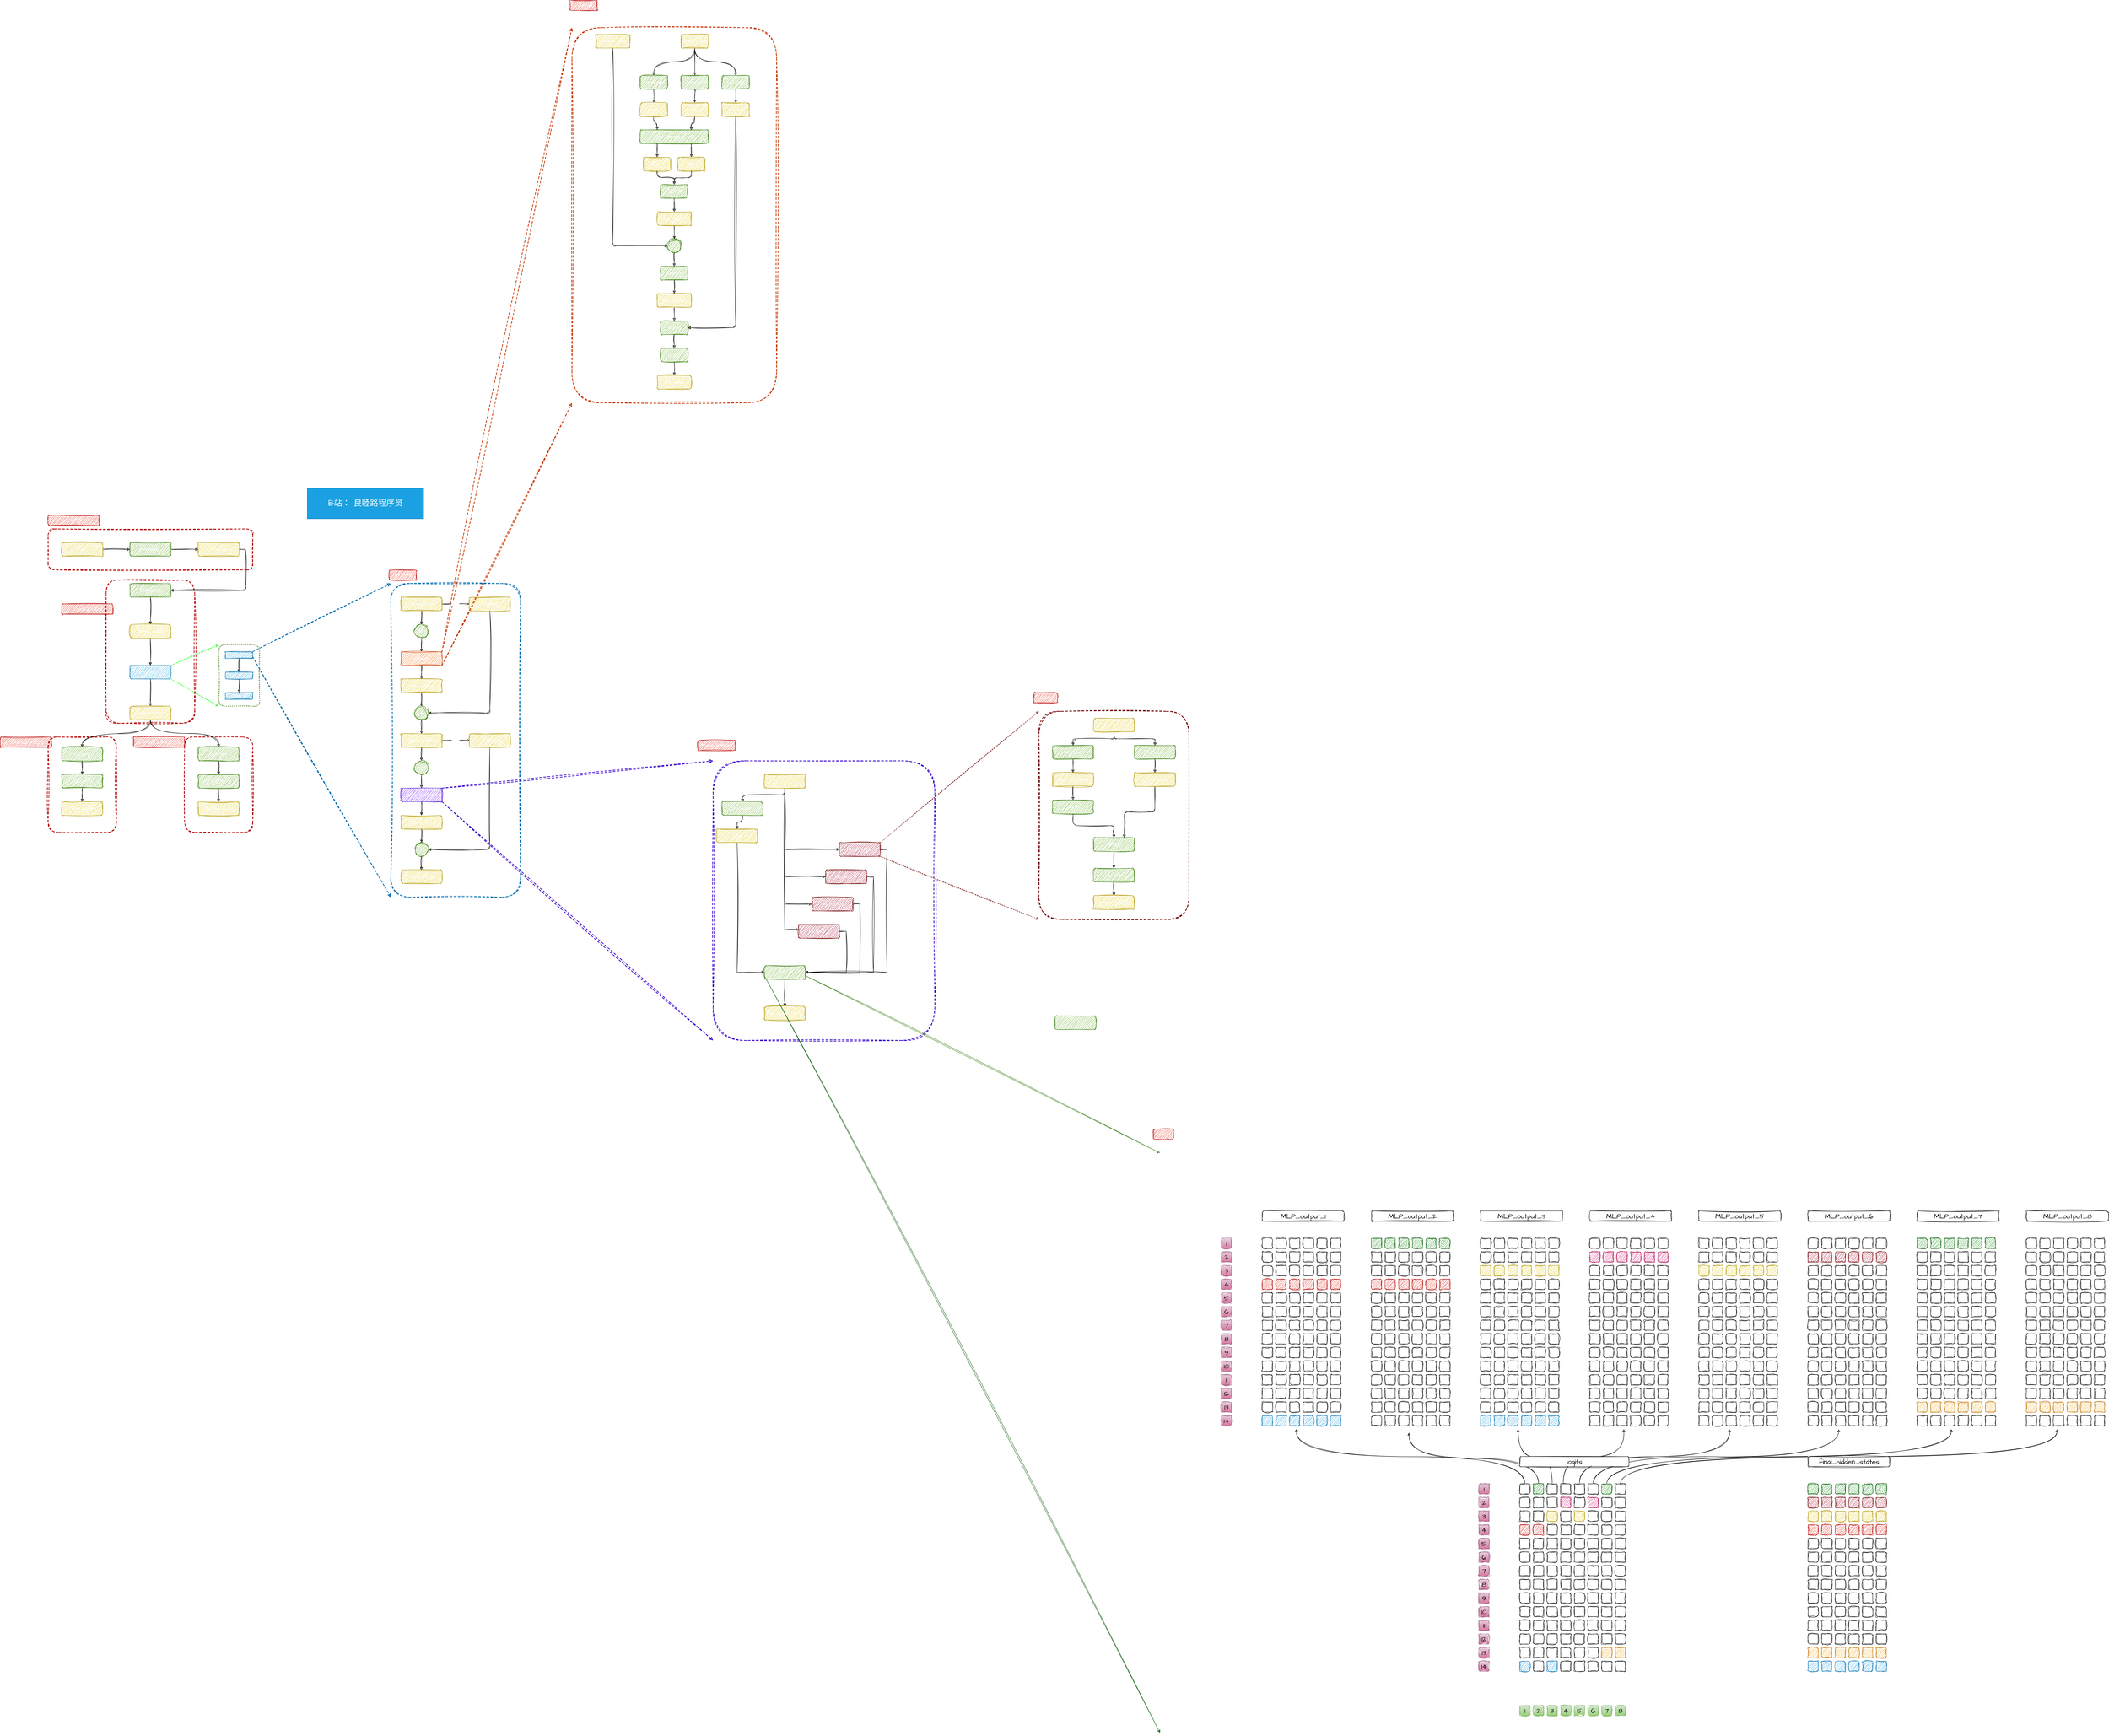 <mxfile version="21.6.8" type="device">
  <diagram name="第 1 页" id="0HllcY8JEj-FbyPdQUUL">
    <mxGraphModel dx="4967" dy="3749" grid="0" gridSize="10" guides="1" tooltips="1" connect="1" arrows="1" fold="1" page="0" pageScale="1" pageWidth="1654" pageHeight="2336" background="none" math="0" shadow="0">
      <root>
        <mxCell id="0" />
        <mxCell id="1" parent="0" />
        <mxCell id="j0x3B-yfw_-0u4evOHka-82" value="" style="rounded=1;whiteSpace=wrap;html=1;fillColor=none;strokeColor=#3700CC;fontColor=#FFFFFF;strokeWidth=2;dashed=1;sketch=1;curveFitting=1;jiggle=2;" parent="1" vertex="1">
          <mxGeometry x="2070" y="800" width="650" height="820" as="geometry" />
        </mxCell>
        <mxCell id="j0x3B-yfw_-0u4evOHka-54" value="" style="rounded=1;whiteSpace=wrap;html=1;fillColor=none;strokeColor=#C73500;fontColor=#FFFFFF;strokeWidth=2;dashed=1;sketch=1;curveFitting=1;jiggle=2;" parent="1" vertex="1">
          <mxGeometry x="1656" y="-1350" width="600" height="1100" as="geometry" />
        </mxCell>
        <mxCell id="j0x3B-yfw_-0u4evOHka-1" value="" style="rounded=1;whiteSpace=wrap;html=1;fillColor=none;strokeColor=#006EAF;fontColor=#FFFFFF;dashed=1;strokeWidth=2;sketch=1;curveFitting=1;jiggle=2;" parent="1" vertex="1">
          <mxGeometry x="1125" y="280" width="380" height="920" as="geometry" />
        </mxCell>
        <mxCell id="fQ7oRYGEK4mnszn2L0VB-53" value="" style="rounded=1;whiteSpace=wrap;html=1;fillColor=none;fontColor=#FFFFFF;strokeColor=#2D7600;dashed=1;sketch=1;curveFitting=1;jiggle=2;" parent="1" vertex="1">
          <mxGeometry x="620" y="460" width="120" height="180" as="geometry" />
        </mxCell>
        <mxCell id="fQ7oRYGEK4mnszn2L0VB-41" value="" style="rounded=1;whiteSpace=wrap;html=1;fillColor=none;strokeWidth=2;dashed=1;glass=1;fontColor=#FFFFFF;strokeColor=#B20000;sketch=1;curveFitting=1;jiggle=2;" parent="1" vertex="1">
          <mxGeometry x="120" y="730" width="200" height="280" as="geometry" />
        </mxCell>
        <mxCell id="fQ7oRYGEK4mnszn2L0VB-42" value="" style="rounded=1;whiteSpace=wrap;html=1;fillColor=none;strokeWidth=2;dashed=1;glass=1;fontColor=#FFFFFF;strokeColor=#B20000;sketch=1;curveFitting=1;jiggle=2;" parent="1" vertex="1">
          <mxGeometry x="520" y="730" width="200" height="280" as="geometry" />
        </mxCell>
        <mxCell id="fQ7oRYGEK4mnszn2L0VB-18" value="" style="rounded=1;whiteSpace=wrap;html=1;fillColor=none;strokeWidth=2;dashed=1;glass=1;fontColor=#FFFFFF;strokeColor=#B20000;sketch=1;curveFitting=1;jiggle=2;" parent="1" vertex="1">
          <mxGeometry x="120" y="120" width="600" height="120" as="geometry" />
        </mxCell>
        <mxCell id="fQ7oRYGEK4mnszn2L0VB-40" value="" style="rounded=1;whiteSpace=wrap;html=1;fillColor=none;strokeWidth=2;dashed=1;glass=1;fontColor=#FFFFFF;strokeColor=#B20000;sketch=1;curveFitting=1;jiggle=2;" parent="1" vertex="1">
          <mxGeometry x="290" y="270" width="260" height="420" as="geometry" />
        </mxCell>
        <mxCell id="fQ7oRYGEK4mnszn2L0VB-6" style="edgeStyle=orthogonalEdgeStyle;rounded=1;orthogonalLoop=1;jettySize=auto;html=1;exitX=1;exitY=0.5;exitDx=0;exitDy=0;entryX=0;entryY=0.5;entryDx=0;entryDy=0;fontColor=#FFFFFF;sketch=1;curveFitting=1;jiggle=2;" parent="1" source="fQ7oRYGEK4mnszn2L0VB-1" target="fQ7oRYGEK4mnszn2L0VB-4" edge="1">
          <mxGeometry relative="1" as="geometry" />
        </mxCell>
        <mxCell id="fQ7oRYGEK4mnszn2L0VB-1" value="tokenizer" style="rounded=1;whiteSpace=wrap;html=1;fillColor=#60a917;fontColor=#FFFFFF;strokeColor=#2D7600;sketch=1;curveFitting=1;jiggle=2;" parent="1" vertex="1">
          <mxGeometry x="360" y="160" width="120" height="40" as="geometry" />
        </mxCell>
        <mxCell id="fQ7oRYGEK4mnszn2L0VB-5" style="edgeStyle=orthogonalEdgeStyle;rounded=1;orthogonalLoop=1;jettySize=auto;html=1;exitX=1;exitY=0.5;exitDx=0;exitDy=0;fontColor=#FFFFFF;sketch=1;curveFitting=1;jiggle=2;" parent="1" source="fQ7oRYGEK4mnszn2L0VB-3" target="fQ7oRYGEK4mnszn2L0VB-1" edge="1">
          <mxGeometry relative="1" as="geometry" />
        </mxCell>
        <mxCell id="fQ7oRYGEK4mnszn2L0VB-3" value="Text" style="rounded=1;whiteSpace=wrap;html=1;fillColor=#e3c800;fontColor=#FFFFFF;strokeColor=#B09500;sketch=1;curveFitting=1;jiggle=2;" parent="1" vertex="1">
          <mxGeometry x="160" y="160" width="120" height="40" as="geometry" />
        </mxCell>
        <mxCell id="fQ7oRYGEK4mnszn2L0VB-9" style="edgeStyle=orthogonalEdgeStyle;rounded=1;orthogonalLoop=1;jettySize=auto;html=1;exitX=1;exitY=0.5;exitDx=0;exitDy=0;entryX=1;entryY=0.5;entryDx=0;entryDy=0;fontColor=#FFFFFF;sketch=1;curveFitting=1;jiggle=2;" parent="1" source="fQ7oRYGEK4mnszn2L0VB-4" target="fQ7oRYGEK4mnszn2L0VB-8" edge="1">
          <mxGeometry relative="1" as="geometry" />
        </mxCell>
        <mxCell id="fQ7oRYGEK4mnszn2L0VB-4" value="input_ids" style="rounded=1;whiteSpace=wrap;html=1;fillColor=#e3c800;fontColor=#FFFFFF;strokeColor=#B09500;sketch=1;curveFitting=1;jiggle=2;" parent="1" vertex="1">
          <mxGeometry x="560" y="160" width="120" height="40" as="geometry" />
        </mxCell>
        <mxCell id="fQ7oRYGEK4mnszn2L0VB-22" style="edgeStyle=orthogonalEdgeStyle;rounded=1;orthogonalLoop=1;jettySize=auto;html=1;exitX=0.5;exitY=1;exitDx=0;exitDy=0;entryX=0.5;entryY=0;entryDx=0;entryDy=0;fontColor=#FFFFFF;sketch=1;curveFitting=1;jiggle=2;" parent="1" source="fQ7oRYGEK4mnszn2L0VB-8" target="fQ7oRYGEK4mnszn2L0VB-10" edge="1">
          <mxGeometry relative="1" as="geometry" />
        </mxCell>
        <mxCell id="fQ7oRYGEK4mnszn2L0VB-8" value="Embedding" style="rounded=1;whiteSpace=wrap;html=1;fillColor=#60a917;fontColor=#FFFFFF;strokeColor=#2D7600;sketch=1;curveFitting=1;jiggle=2;" parent="1" vertex="1">
          <mxGeometry x="360" y="280" width="120" height="40" as="geometry" />
        </mxCell>
        <mxCell id="fQ7oRYGEK4mnszn2L0VB-20" style="edgeStyle=orthogonalEdgeStyle;rounded=1;orthogonalLoop=1;jettySize=auto;html=1;exitX=0.5;exitY=1;exitDx=0;exitDy=0;entryX=0.5;entryY=0;entryDx=0;entryDy=0;fontColor=#FFFFFF;sketch=1;curveFitting=1;jiggle=2;" parent="1" source="fQ7oRYGEK4mnszn2L0VB-10" target="fQ7oRYGEK4mnszn2L0VB-12" edge="1">
          <mxGeometry relative="1" as="geometry" />
        </mxCell>
        <mxCell id="fQ7oRYGEK4mnszn2L0VB-10" value="hidden_states" style="rounded=1;whiteSpace=wrap;html=1;fillColor=#e3c800;fontColor=#FFFFFF;strokeColor=#B09500;sketch=1;curveFitting=1;jiggle=2;" parent="1" vertex="1">
          <mxGeometry x="360" y="400" width="120" height="40" as="geometry" />
        </mxCell>
        <mxCell id="fQ7oRYGEK4mnszn2L0VB-19" style="edgeStyle=orthogonalEdgeStyle;rounded=1;orthogonalLoop=1;jettySize=auto;html=1;exitX=0.5;exitY=1;exitDx=0;exitDy=0;entryX=0.5;entryY=0;entryDx=0;entryDy=0;fontColor=#FFFFFF;sketch=1;curveFitting=1;jiggle=2;" parent="1" source="fQ7oRYGEK4mnszn2L0VB-12" target="fQ7oRYGEK4mnszn2L0VB-14" edge="1">
          <mxGeometry relative="1" as="geometry" />
        </mxCell>
        <mxCell id="fQ7oRYGEK4mnszn2L0VB-56" style="rounded=1;orthogonalLoop=1;jettySize=auto;html=1;exitX=1;exitY=0;exitDx=0;exitDy=0;entryX=0;entryY=0;entryDx=0;entryDy=0;dashed=1;strokeColor=#00FF00;fontColor=#FFFFFF;sketch=1;curveFitting=1;jiggle=2;" parent="1" source="fQ7oRYGEK4mnszn2L0VB-12" target="fQ7oRYGEK4mnszn2L0VB-53" edge="1">
          <mxGeometry relative="1" as="geometry" />
        </mxCell>
        <mxCell id="fQ7oRYGEK4mnszn2L0VB-57" style="rounded=1;orthogonalLoop=1;jettySize=auto;html=1;exitX=1;exitY=1;exitDx=0;exitDy=0;entryX=0;entryY=1;entryDx=0;entryDy=0;dashed=1;strokeColor=#00FF00;fontColor=#FFFFFF;sketch=1;curveFitting=1;jiggle=2;" parent="1" source="fQ7oRYGEK4mnszn2L0VB-12" target="fQ7oRYGEK4mnszn2L0VB-53" edge="1">
          <mxGeometry relative="1" as="geometry" />
        </mxCell>
        <mxCell id="fQ7oRYGEK4mnszn2L0VB-12" value="Layers" style="rounded=1;whiteSpace=wrap;html=1;fillColor=#1ba1e2;fontColor=#FFFFFF;strokeColor=#006EAF;sketch=1;curveFitting=1;jiggle=2;" parent="1" vertex="1">
          <mxGeometry x="360" y="520" width="120" height="40" as="geometry" />
        </mxCell>
        <mxCell id="fQ7oRYGEK4mnszn2L0VB-29" style="edgeStyle=orthogonalEdgeStyle;rounded=1;orthogonalLoop=1;jettySize=auto;html=1;exitX=0.5;exitY=1;exitDx=0;exitDy=0;entryX=0.5;entryY=0;entryDx=0;entryDy=0;curved=1;fontColor=#FFFFFF;sketch=1;curveFitting=1;jiggle=2;" parent="1" source="fQ7oRYGEK4mnszn2L0VB-14" target="fQ7oRYGEK4mnszn2L0VB-28" edge="1">
          <mxGeometry relative="1" as="geometry" />
        </mxCell>
        <mxCell id="fQ7oRYGEK4mnszn2L0VB-39" style="edgeStyle=orthogonalEdgeStyle;rounded=1;orthogonalLoop=1;jettySize=auto;html=1;exitX=0.5;exitY=1;exitDx=0;exitDy=0;entryX=0.5;entryY=0;entryDx=0;entryDy=0;curved=1;fontColor=#FFFFFF;sketch=1;curveFitting=1;jiggle=2;" parent="1" source="fQ7oRYGEK4mnszn2L0VB-14" target="fQ7oRYGEK4mnszn2L0VB-34" edge="1">
          <mxGeometry relative="1" as="geometry" />
        </mxCell>
        <mxCell id="fQ7oRYGEK4mnszn2L0VB-14" value="hidden_states" style="rounded=1;whiteSpace=wrap;html=1;fillColor=#e3c800;fontColor=#FFFFFF;strokeColor=#B09500;sketch=1;curveFitting=1;jiggle=2;" parent="1" vertex="1">
          <mxGeometry x="360" y="640" width="120" height="40" as="geometry" />
        </mxCell>
        <mxCell id="fQ7oRYGEK4mnszn2L0VB-24" value="1. 分词的部分" style="text;html=1;strokeColor=#B20000;fillColor=#e51400;align=center;verticalAlign=middle;whiteSpace=wrap;rounded=1;fontColor=#FFFFFF;sketch=1;curveFitting=1;jiggle=2;" parent="1" vertex="1">
          <mxGeometry x="120" y="80" width="150" height="30" as="geometry" />
        </mxCell>
        <mxCell id="fQ7oRYGEK4mnszn2L0VB-25" value="2. llama主干部分" style="text;html=1;strokeColor=#B20000;fillColor=#e51400;align=center;verticalAlign=middle;whiteSpace=wrap;rounded=1;fontColor=#FFFFFF;sketch=1;curveFitting=1;jiggle=2;" parent="1" vertex="1">
          <mxGeometry x="160" y="340" width="150" height="30" as="geometry" />
        </mxCell>
        <mxCell id="fQ7oRYGEK4mnszn2L0VB-32" style="edgeStyle=orthogonalEdgeStyle;rounded=1;orthogonalLoop=1;jettySize=auto;html=1;exitX=0.5;exitY=1;exitDx=0;exitDy=0;entryX=0.5;entryY=0;entryDx=0;entryDy=0;fontColor=#FFFFFF;sketch=1;curveFitting=1;jiggle=2;" parent="1" source="fQ7oRYGEK4mnszn2L0VB-28" target="fQ7oRYGEK4mnszn2L0VB-30" edge="1">
          <mxGeometry relative="1" as="geometry" />
        </mxCell>
        <mxCell id="fQ7oRYGEK4mnszn2L0VB-28" value="nn.Linear" style="rounded=1;whiteSpace=wrap;html=1;fillColor=#60a917;fontColor=#FFFFFF;strokeColor=#2D7600;sketch=1;curveFitting=1;jiggle=2;" parent="1" vertex="1">
          <mxGeometry x="160" y="760" width="120" height="40" as="geometry" />
        </mxCell>
        <mxCell id="fQ7oRYGEK4mnszn2L0VB-33" style="edgeStyle=orthogonalEdgeStyle;rounded=1;orthogonalLoop=1;jettySize=auto;html=1;entryX=0.5;entryY=0;entryDx=0;entryDy=0;fontColor=#FFFFFF;sketch=1;curveFitting=1;jiggle=2;" parent="1" source="fQ7oRYGEK4mnszn2L0VB-30" target="fQ7oRYGEK4mnszn2L0VB-31" edge="1">
          <mxGeometry relative="1" as="geometry" />
        </mxCell>
        <mxCell id="fQ7oRYGEK4mnszn2L0VB-30" value="自回归Loss" style="rounded=1;whiteSpace=wrap;html=1;fillColor=#60a917;fontColor=#FFFFFF;strokeColor=#2D7600;sketch=1;curveFitting=1;jiggle=2;" parent="1" vertex="1">
          <mxGeometry x="160" y="840" width="120" height="40" as="geometry" />
        </mxCell>
        <mxCell id="fQ7oRYGEK4mnszn2L0VB-31" value="Clm_output" style="rounded=1;whiteSpace=wrap;html=1;fillColor=#e3c800;fontColor=#FFFFFF;strokeColor=#B09500;sketch=1;curveFitting=1;jiggle=2;" parent="1" vertex="1">
          <mxGeometry x="160" y="920" width="120" height="40" as="geometry" />
        </mxCell>
        <mxCell id="fQ7oRYGEK4mnszn2L0VB-37" style="edgeStyle=orthogonalEdgeStyle;rounded=1;orthogonalLoop=1;jettySize=auto;html=1;exitX=0.5;exitY=1;exitDx=0;exitDy=0;entryX=0.5;entryY=0;entryDx=0;entryDy=0;fontColor=#FFFFFF;sketch=1;curveFitting=1;jiggle=2;" parent="1" source="fQ7oRYGEK4mnszn2L0VB-34" target="fQ7oRYGEK4mnszn2L0VB-35" edge="1">
          <mxGeometry relative="1" as="geometry" />
        </mxCell>
        <mxCell id="fQ7oRYGEK4mnszn2L0VB-34" value="nn.Linear" style="rounded=1;whiteSpace=wrap;html=1;fillColor=#60a917;fontColor=#FFFFFF;strokeColor=#2D7600;sketch=1;curveFitting=1;jiggle=2;" parent="1" vertex="1">
          <mxGeometry x="560" y="760" width="120" height="40" as="geometry" />
        </mxCell>
        <mxCell id="fQ7oRYGEK4mnszn2L0VB-38" style="edgeStyle=orthogonalEdgeStyle;rounded=1;orthogonalLoop=1;jettySize=auto;html=1;exitX=0.5;exitY=1;exitDx=0;exitDy=0;entryX=0.5;entryY=0;entryDx=0;entryDy=0;fontColor=#FFFFFF;sketch=1;curveFitting=1;jiggle=2;" parent="1" source="fQ7oRYGEK4mnszn2L0VB-35" target="fQ7oRYGEK4mnszn2L0VB-36" edge="1">
          <mxGeometry relative="1" as="geometry" />
        </mxCell>
        <mxCell id="fQ7oRYGEK4mnszn2L0VB-35" value="交叉损失Loss" style="rounded=1;whiteSpace=wrap;html=1;fillColor=#60a917;fontColor=#FFFFFF;strokeColor=#2D7600;sketch=1;curveFitting=1;jiggle=2;" parent="1" vertex="1">
          <mxGeometry x="560" y="840" width="120" height="40" as="geometry" />
        </mxCell>
        <mxCell id="fQ7oRYGEK4mnszn2L0VB-36" value="Classifier_output" style="rounded=1;whiteSpace=wrap;html=1;fillColor=#e3c800;fontColor=#FFFFFF;strokeColor=#B09500;sketch=1;curveFitting=1;jiggle=2;" parent="1" vertex="1">
          <mxGeometry x="560" y="920" width="120" height="40" as="geometry" />
        </mxCell>
        <mxCell id="fQ7oRYGEK4mnszn2L0VB-45" value="3. llama的Clm任务" style="text;html=1;strokeColor=#B20000;fillColor=#e51400;align=center;verticalAlign=middle;whiteSpace=wrap;rounded=1;fontColor=#ffffff;sketch=1;curveFitting=1;jiggle=2;" parent="1" vertex="1">
          <mxGeometry x="-20" y="730" width="150" height="30" as="geometry" />
        </mxCell>
        <mxCell id="fQ7oRYGEK4mnszn2L0VB-46" value="4. llama的文本分类任务" style="text;html=1;strokeColor=#B20000;fillColor=#e51400;align=center;verticalAlign=middle;whiteSpace=wrap;rounded=1;fontColor=#FFFFFF;sketch=1;curveFitting=1;jiggle=2;" parent="1" vertex="1">
          <mxGeometry x="370" y="730" width="150" height="30" as="geometry" />
        </mxCell>
        <mxCell id="fQ7oRYGEK4mnszn2L0VB-51" style="edgeStyle=orthogonalEdgeStyle;rounded=1;orthogonalLoop=1;jettySize=auto;html=1;exitX=0.5;exitY=1;exitDx=0;exitDy=0;entryX=0.5;entryY=0;entryDx=0;entryDy=0;fontColor=#FFFFFF;sketch=1;curveFitting=1;jiggle=2;" parent="1" source="fQ7oRYGEK4mnszn2L0VB-47" target="fQ7oRYGEK4mnszn2L0VB-48" edge="1">
          <mxGeometry relative="1" as="geometry" />
        </mxCell>
        <mxCell id="j0x3B-yfw_-0u4evOHka-2" style="rounded=1;orthogonalLoop=1;jettySize=auto;html=1;exitX=1;exitY=0;exitDx=0;exitDy=0;entryX=0;entryY=0;entryDx=0;entryDy=0;fillColor=#1ba1e2;strokeColor=#006EAF;dashed=1;strokeWidth=2;fontColor=#FFFFFF;sketch=1;curveFitting=1;jiggle=2;" parent="1" source="fQ7oRYGEK4mnszn2L0VB-47" target="j0x3B-yfw_-0u4evOHka-1" edge="1">
          <mxGeometry relative="1" as="geometry" />
        </mxCell>
        <mxCell id="j0x3B-yfw_-0u4evOHka-3" style="rounded=1;orthogonalLoop=1;jettySize=auto;html=1;exitX=1;exitY=0.75;exitDx=0;exitDy=0;entryX=0;entryY=1;entryDx=0;entryDy=0;dashed=1;strokeWidth=2;fillColor=#1ba1e2;strokeColor=#006EAF;fontColor=#FFFFFF;sketch=1;curveFitting=1;jiggle=2;" parent="1" source="fQ7oRYGEK4mnszn2L0VB-47" target="j0x3B-yfw_-0u4evOHka-1" edge="1">
          <mxGeometry relative="1" as="geometry" />
        </mxCell>
        <mxCell id="fQ7oRYGEK4mnszn2L0VB-47" value="layer 1" style="rounded=1;whiteSpace=wrap;html=1;fillColor=#1ba1e2;fontColor=#FFFFFF;strokeColor=#006EAF;sketch=1;curveFitting=1;jiggle=2;" parent="1" vertex="1">
          <mxGeometry x="640" y="480" width="80" height="20" as="geometry" />
        </mxCell>
        <mxCell id="fQ7oRYGEK4mnszn2L0VB-52" style="edgeStyle=orthogonalEdgeStyle;rounded=1;orthogonalLoop=1;jettySize=auto;html=1;exitX=0.5;exitY=1;exitDx=0;exitDy=0;fontColor=#FFFFFF;sketch=1;curveFitting=1;jiggle=2;" parent="1" source="fQ7oRYGEK4mnszn2L0VB-48" target="fQ7oRYGEK4mnszn2L0VB-49" edge="1">
          <mxGeometry relative="1" as="geometry" />
        </mxCell>
        <mxCell id="fQ7oRYGEK4mnszn2L0VB-48" value="..." style="rounded=1;whiteSpace=wrap;html=1;fillColor=#1ba1e2;fontColor=#FFFFFF;strokeColor=#006EAF;sketch=1;curveFitting=1;jiggle=2;" parent="1" vertex="1">
          <mxGeometry x="640" y="540" width="80" height="20" as="geometry" />
        </mxCell>
        <mxCell id="fQ7oRYGEK4mnszn2L0VB-49" value="layer n" style="rounded=1;whiteSpace=wrap;html=1;fillColor=#1ba1e2;fontColor=#FFFFFF;strokeColor=#006EAF;sketch=1;curveFitting=1;jiggle=2;" parent="1" vertex="1">
          <mxGeometry x="640" y="600" width="80" height="20" as="geometry" />
        </mxCell>
        <mxCell id="fQ7oRYGEK4mnszn2L0VB-90" style="edgeStyle=orthogonalEdgeStyle;rounded=1;orthogonalLoop=1;jettySize=auto;html=1;exitX=0.5;exitY=1;exitDx=0;exitDy=0;entryX=0.5;entryY=0;entryDx=0;entryDy=0;fontColor=#FFFFFF;sketch=1;curveFitting=1;jiggle=2;" parent="1" source="fQ7oRYGEK4mnszn2L0VB-60" target="fQ7oRYGEK4mnszn2L0VB-61" edge="1">
          <mxGeometry relative="1" as="geometry" />
        </mxCell>
        <mxCell id="fQ7oRYGEK4mnszn2L0VB-60" value="norm" style="ellipse;whiteSpace=wrap;html=1;aspect=fixed;fillColor=#60a917;fontColor=#FFFFFF;strokeColor=#2D7600;rounded=1;sketch=1;curveFitting=1;jiggle=2;" parent="1" vertex="1">
          <mxGeometry x="1195" y="400" width="40" height="40" as="geometry" />
        </mxCell>
        <mxCell id="fQ7oRYGEK4mnszn2L0VB-85" style="edgeStyle=orthogonalEdgeStyle;rounded=1;orthogonalLoop=1;jettySize=auto;html=1;exitX=0.5;exitY=1;exitDx=0;exitDy=0;entryX=0.5;entryY=0;entryDx=0;entryDy=0;fontColor=#FFFFFF;sketch=1;curveFitting=1;jiggle=2;" parent="1" source="fQ7oRYGEK4mnszn2L0VB-61" target="fQ7oRYGEK4mnszn2L0VB-63" edge="1">
          <mxGeometry relative="1" as="geometry" />
        </mxCell>
        <mxCell id="j0x3B-yfw_-0u4evOHka-56" style="rounded=1;orthogonalLoop=1;jettySize=auto;html=1;exitX=1;exitY=0;exitDx=0;exitDy=0;entryX=0;entryY=0;entryDx=0;entryDy=0;dashed=1;strokeWidth=2;fillColor=#fa6800;strokeColor=#C73500;sketch=1;curveFitting=1;jiggle=2;" parent="1" source="fQ7oRYGEK4mnszn2L0VB-61" target="j0x3B-yfw_-0u4evOHka-54" edge="1">
          <mxGeometry relative="1" as="geometry" />
        </mxCell>
        <mxCell id="j0x3B-yfw_-0u4evOHka-57" style="rounded=1;orthogonalLoop=1;jettySize=auto;html=1;exitX=1;exitY=1;exitDx=0;exitDy=0;entryX=0;entryY=1;entryDx=0;entryDy=0;fillColor=#fa6800;strokeColor=#C73500;dashed=1;strokeWidth=2;fontColor=#FFFFFF;sketch=1;curveFitting=1;jiggle=2;" parent="1" source="fQ7oRYGEK4mnszn2L0VB-61" target="j0x3B-yfw_-0u4evOHka-54" edge="1">
          <mxGeometry relative="1" as="geometry" />
        </mxCell>
        <mxCell id="fQ7oRYGEK4mnszn2L0VB-61" value="Attention" style="rounded=1;whiteSpace=wrap;html=1;fillColor=#fa6800;strokeColor=#C73500;fontColor=#FFFFFF;sketch=1;curveFitting=1;jiggle=2;" parent="1" vertex="1">
          <mxGeometry x="1155" y="480" width="120" height="40" as="geometry" />
        </mxCell>
        <mxCell id="fQ7oRYGEK4mnszn2L0VB-64" style="edgeStyle=orthogonalEdgeStyle;rounded=1;orthogonalLoop=1;jettySize=auto;html=1;exitX=0.5;exitY=1;exitDx=0;exitDy=0;entryX=0.5;entryY=0;entryDx=0;entryDy=0;fontColor=#FFFFFF;sketch=1;curveFitting=1;jiggle=2;" parent="1" source="fQ7oRYGEK4mnszn2L0VB-62" target="fQ7oRYGEK4mnszn2L0VB-60" edge="1">
          <mxGeometry relative="1" as="geometry" />
        </mxCell>
        <mxCell id="fQ7oRYGEK4mnszn2L0VB-88" style="edgeStyle=orthogonalEdgeStyle;rounded=1;orthogonalLoop=1;jettySize=auto;html=1;exitX=1;exitY=0.5;exitDx=0;exitDy=0;entryX=0;entryY=0.5;entryDx=0;entryDy=0;fontColor=#FFFFFF;sketch=1;curveFitting=1;jiggle=2;" parent="1" source="fQ7oRYGEK4mnszn2L0VB-62" target="fQ7oRYGEK4mnszn2L0VB-75" edge="1">
          <mxGeometry relative="1" as="geometry" />
        </mxCell>
        <mxCell id="fQ7oRYGEK4mnszn2L0VB-106" value="copy" style="edgeLabel;html=1;align=center;verticalAlign=middle;resizable=0;points=[];rounded=1;fontColor=#FFFFFF;sketch=1;curveFitting=1;jiggle=2;" parent="fQ7oRYGEK4mnszn2L0VB-88" vertex="1" connectable="0">
          <mxGeometry x="-0.021" y="2" relative="1" as="geometry">
            <mxPoint as="offset" />
          </mxGeometry>
        </mxCell>
        <mxCell id="fQ7oRYGEK4mnszn2L0VB-62" value="hidden_states" style="rounded=1;whiteSpace=wrap;html=1;fillColor=#e3c800;fontColor=#FFFFFF;strokeColor=#B09500;sketch=1;curveFitting=1;jiggle=2;" parent="1" vertex="1">
          <mxGeometry x="1155" y="320" width="120" height="40" as="geometry" />
        </mxCell>
        <mxCell id="fQ7oRYGEK4mnszn2L0VB-79" style="edgeStyle=orthogonalEdgeStyle;rounded=1;orthogonalLoop=1;jettySize=auto;html=1;exitX=0.5;exitY=1;exitDx=0;exitDy=0;entryX=0.5;entryY=0;entryDx=0;entryDy=0;fontColor=#FFFFFF;sketch=1;curveFitting=1;jiggle=2;" parent="1" source="fQ7oRYGEK4mnszn2L0VB-63" target="fQ7oRYGEK4mnszn2L0VB-78" edge="1">
          <mxGeometry relative="1" as="geometry" />
        </mxCell>
        <mxCell id="fQ7oRYGEK4mnszn2L0VB-63" value="hidden_states" style="rounded=1;whiteSpace=wrap;html=1;fillColor=#e3c800;fontColor=#FFFFFF;strokeColor=#B09500;sketch=1;curveFitting=1;jiggle=2;" parent="1" vertex="1">
          <mxGeometry x="1155" y="560" width="120" height="40" as="geometry" />
        </mxCell>
        <mxCell id="fQ7oRYGEK4mnszn2L0VB-89" style="edgeStyle=orthogonalEdgeStyle;rounded=1;orthogonalLoop=1;jettySize=auto;html=1;exitX=0.5;exitY=1;exitDx=0;exitDy=0;entryX=1;entryY=0.5;entryDx=0;entryDy=0;fontColor=#FFFFFF;sketch=1;curveFitting=1;jiggle=2;" parent="1" source="fQ7oRYGEK4mnszn2L0VB-75" target="fQ7oRYGEK4mnszn2L0VB-78" edge="1">
          <mxGeometry relative="1" as="geometry" />
        </mxCell>
        <mxCell id="fQ7oRYGEK4mnszn2L0VB-75" value="residual" style="rounded=1;whiteSpace=wrap;html=1;fillColor=#e3c800;fontColor=#FFFFFF;strokeColor=#B09500;sketch=1;curveFitting=1;jiggle=2;" parent="1" vertex="1">
          <mxGeometry x="1355" y="320" width="120" height="40" as="geometry" />
        </mxCell>
        <mxCell id="fQ7oRYGEK4mnszn2L0VB-92" style="edgeStyle=orthogonalEdgeStyle;rounded=1;orthogonalLoop=1;jettySize=auto;html=1;exitX=1;exitY=0.5;exitDx=0;exitDy=0;entryX=0;entryY=0.5;entryDx=0;entryDy=0;fontColor=#FFFFFF;sketch=1;curveFitting=1;jiggle=2;" parent="1" source="fQ7oRYGEK4mnszn2L0VB-77" target="fQ7oRYGEK4mnszn2L0VB-91" edge="1">
          <mxGeometry relative="1" as="geometry" />
        </mxCell>
        <mxCell id="fQ7oRYGEK4mnszn2L0VB-105" value="copy" style="edgeLabel;html=1;align=center;verticalAlign=middle;resizable=0;points=[];rounded=1;fontColor=#FFFFFF;sketch=1;curveFitting=1;jiggle=2;" parent="fQ7oRYGEK4mnszn2L0VB-92" vertex="1" connectable="0">
          <mxGeometry x="-0.021" y="3" relative="1" as="geometry">
            <mxPoint as="offset" />
          </mxGeometry>
        </mxCell>
        <mxCell id="fQ7oRYGEK4mnszn2L0VB-97" style="edgeStyle=orthogonalEdgeStyle;rounded=1;orthogonalLoop=1;jettySize=auto;html=1;exitX=0.5;exitY=1;exitDx=0;exitDy=0;entryX=0.5;entryY=0;entryDx=0;entryDy=0;fontColor=#FFFFFF;sketch=1;curveFitting=1;jiggle=2;" parent="1" source="fQ7oRYGEK4mnszn2L0VB-77" target="fQ7oRYGEK4mnszn2L0VB-95" edge="1">
          <mxGeometry relative="1" as="geometry" />
        </mxCell>
        <mxCell id="fQ7oRYGEK4mnszn2L0VB-77" value="hidden_states" style="rounded=1;whiteSpace=wrap;html=1;fillColor=#e3c800;fontColor=#FFFFFF;strokeColor=#B09500;sketch=1;curveFitting=1;jiggle=2;" parent="1" vertex="1">
          <mxGeometry x="1155" y="720" width="120" height="40" as="geometry" />
        </mxCell>
        <mxCell id="fQ7oRYGEK4mnszn2L0VB-81" style="edgeStyle=orthogonalEdgeStyle;rounded=1;orthogonalLoop=1;jettySize=auto;html=1;exitX=0.5;exitY=1;exitDx=0;exitDy=0;entryX=0.5;entryY=0;entryDx=0;entryDy=0;fontColor=#FFFFFF;sketch=1;curveFitting=1;jiggle=2;" parent="1" source="fQ7oRYGEK4mnszn2L0VB-78" target="fQ7oRYGEK4mnszn2L0VB-77" edge="1">
          <mxGeometry relative="1" as="geometry" />
        </mxCell>
        <mxCell id="fQ7oRYGEK4mnszn2L0VB-78" value="+" style="ellipse;whiteSpace=wrap;html=1;aspect=fixed;fillColor=#60a917;fontColor=#FFFFFF;strokeColor=#2D7600;rounded=1;sketch=1;curveFitting=1;jiggle=2;" parent="1" vertex="1">
          <mxGeometry x="1195" y="640" width="40" height="40" as="geometry" />
        </mxCell>
        <mxCell id="fQ7oRYGEK4mnszn2L0VB-102" style="edgeStyle=orthogonalEdgeStyle;rounded=1;orthogonalLoop=1;jettySize=auto;html=1;exitX=0.5;exitY=1;exitDx=0;exitDy=0;entryX=1;entryY=0.5;entryDx=0;entryDy=0;fontColor=#FFFFFF;sketch=1;curveFitting=1;jiggle=2;" parent="1" source="fQ7oRYGEK4mnszn2L0VB-91" target="fQ7oRYGEK4mnszn2L0VB-100" edge="1">
          <mxGeometry relative="1" as="geometry" />
        </mxCell>
        <mxCell id="fQ7oRYGEK4mnszn2L0VB-91" value="residual" style="rounded=1;whiteSpace=wrap;html=1;fillColor=#e3c800;fontColor=#FFFFFF;strokeColor=#B09500;sketch=1;curveFitting=1;jiggle=2;" parent="1" vertex="1">
          <mxGeometry x="1355" y="720" width="120" height="40" as="geometry" />
        </mxCell>
        <mxCell id="fQ7oRYGEK4mnszn2L0VB-94" style="edgeStyle=orthogonalEdgeStyle;rounded=1;orthogonalLoop=1;jettySize=auto;html=1;exitX=0.5;exitY=1;exitDx=0;exitDy=0;entryX=0.5;entryY=0;entryDx=0;entryDy=0;fontColor=#FFFFFF;sketch=1;curveFitting=1;jiggle=2;" parent="1" source="fQ7oRYGEK4mnszn2L0VB-95" target="fQ7oRYGEK4mnszn2L0VB-96" edge="1">
          <mxGeometry relative="1" as="geometry" />
        </mxCell>
        <mxCell id="fQ7oRYGEK4mnszn2L0VB-95" value="norm" style="ellipse;whiteSpace=wrap;html=1;aspect=fixed;fillColor=#60a917;fontColor=#FFFFFF;strokeColor=#2D7600;rounded=1;sketch=1;curveFitting=1;jiggle=2;" parent="1" vertex="1">
          <mxGeometry x="1195" y="800" width="40" height="40" as="geometry" />
        </mxCell>
        <mxCell id="fQ7oRYGEK4mnszn2L0VB-99" style="edgeStyle=orthogonalEdgeStyle;rounded=1;orthogonalLoop=1;jettySize=auto;html=1;exitX=0.5;exitY=1;exitDx=0;exitDy=0;entryX=0.5;entryY=0;entryDx=0;entryDy=0;fontColor=#FFFFFF;sketch=1;curveFitting=1;jiggle=2;" parent="1" source="fQ7oRYGEK4mnszn2L0VB-96" target="fQ7oRYGEK4mnszn2L0VB-98" edge="1">
          <mxGeometry relative="1" as="geometry" />
        </mxCell>
        <mxCell id="j0x3B-yfw_-0u4evOHka-83" style="rounded=1;orthogonalLoop=1;jettySize=auto;html=1;exitX=1;exitY=0;exitDx=0;exitDy=0;entryX=0;entryY=0;entryDx=0;entryDy=0;fillColor=#6a00ff;strokeColor=#3700CC;dashed=1;strokeWidth=2;fontColor=#FFFFFF;sketch=1;curveFitting=1;jiggle=2;" parent="1" source="fQ7oRYGEK4mnszn2L0VB-96" target="j0x3B-yfw_-0u4evOHka-82" edge="1">
          <mxGeometry relative="1" as="geometry" />
        </mxCell>
        <mxCell id="j0x3B-yfw_-0u4evOHka-84" style="rounded=1;orthogonalLoop=1;jettySize=auto;html=1;exitX=1;exitY=1;exitDx=0;exitDy=0;entryX=0;entryY=1;entryDx=0;entryDy=0;fillColor=#6a00ff;strokeColor=#3700CC;strokeWidth=2;dashed=1;fontColor=#FFFFFF;sketch=1;curveFitting=1;jiggle=2;" parent="1" source="fQ7oRYGEK4mnszn2L0VB-96" target="j0x3B-yfw_-0u4evOHka-82" edge="1">
          <mxGeometry relative="1" as="geometry" />
        </mxCell>
        <mxCell id="fQ7oRYGEK4mnszn2L0VB-96" value="SparseMoeBlock" style="rounded=1;whiteSpace=wrap;html=1;fillColor=#6a00ff;strokeColor=#3700CC;fontColor=#FFFFFF;sketch=1;curveFitting=1;jiggle=2;" parent="1" vertex="1">
          <mxGeometry x="1155" y="880" width="120" height="40" as="geometry" />
        </mxCell>
        <mxCell id="fQ7oRYGEK4mnszn2L0VB-101" style="edgeStyle=orthogonalEdgeStyle;rounded=1;orthogonalLoop=1;jettySize=auto;html=1;exitX=0.5;exitY=1;exitDx=0;exitDy=0;fontColor=#FFFFFF;sketch=1;curveFitting=1;jiggle=2;" parent="1" source="fQ7oRYGEK4mnszn2L0VB-98" target="fQ7oRYGEK4mnszn2L0VB-100" edge="1">
          <mxGeometry relative="1" as="geometry" />
        </mxCell>
        <mxCell id="fQ7oRYGEK4mnszn2L0VB-98" value="hidden_states" style="rounded=1;whiteSpace=wrap;html=1;fillColor=#e3c800;fontColor=#FFFFFF;strokeColor=#B09500;sketch=1;curveFitting=1;jiggle=2;" parent="1" vertex="1">
          <mxGeometry x="1155" y="960" width="120" height="40" as="geometry" />
        </mxCell>
        <mxCell id="fQ7oRYGEK4mnszn2L0VB-104" style="edgeStyle=orthogonalEdgeStyle;rounded=1;orthogonalLoop=1;jettySize=auto;html=1;exitX=0.5;exitY=1;exitDx=0;exitDy=0;entryX=0.5;entryY=0;entryDx=0;entryDy=0;fontColor=#FFFFFF;sketch=1;curveFitting=1;jiggle=2;" parent="1" source="fQ7oRYGEK4mnszn2L0VB-100" target="fQ7oRYGEK4mnszn2L0VB-103" edge="1">
          <mxGeometry relative="1" as="geometry" />
        </mxCell>
        <mxCell id="fQ7oRYGEK4mnszn2L0VB-100" value="+" style="ellipse;whiteSpace=wrap;html=1;aspect=fixed;fillColor=#60a917;fontColor=#FFFFFF;strokeColor=#2D7600;rounded=1;sketch=1;curveFitting=1;jiggle=2;" parent="1" vertex="1">
          <mxGeometry x="1195" y="1040" width="40" height="40" as="geometry" />
        </mxCell>
        <mxCell id="fQ7oRYGEK4mnszn2L0VB-103" value="hidden_states" style="rounded=1;whiteSpace=wrap;html=1;fillColor=#e3c800;fontColor=#FFFFFF;strokeColor=#B09500;sketch=1;curveFitting=1;jiggle=2;" parent="1" vertex="1">
          <mxGeometry x="1155" y="1120" width="120" height="40" as="geometry" />
        </mxCell>
        <mxCell id="j0x3B-yfw_-0u4evOHka-9" style="edgeStyle=orthogonalEdgeStyle;rounded=1;orthogonalLoop=1;jettySize=auto;html=1;exitX=0.5;exitY=1;exitDx=0;exitDy=0;entryX=0.5;entryY=0;entryDx=0;entryDy=0;curved=1;fontColor=#FFFFFF;sketch=1;curveFitting=1;jiggle=2;" parent="1" source="j0x3B-yfw_-0u4evOHka-4" target="j0x3B-yfw_-0u4evOHka-6" edge="1">
          <mxGeometry relative="1" as="geometry" />
        </mxCell>
        <mxCell id="j0x3B-yfw_-0u4evOHka-10" style="edgeStyle=orthogonalEdgeStyle;rounded=1;orthogonalLoop=1;jettySize=auto;html=1;exitX=0.5;exitY=1;exitDx=0;exitDy=0;entryX=0.5;entryY=0;entryDx=0;entryDy=0;fontColor=#FFFFFF;sketch=1;curveFitting=1;jiggle=2;" parent="1" source="j0x3B-yfw_-0u4evOHka-4" target="j0x3B-yfw_-0u4evOHka-7" edge="1">
          <mxGeometry relative="1" as="geometry" />
        </mxCell>
        <mxCell id="j0x3B-yfw_-0u4evOHka-11" style="edgeStyle=orthogonalEdgeStyle;rounded=1;orthogonalLoop=1;jettySize=auto;html=1;exitX=0.5;exitY=1;exitDx=0;exitDy=0;entryX=0.5;entryY=0;entryDx=0;entryDy=0;curved=1;fontColor=#FFFFFF;sketch=1;curveFitting=1;jiggle=2;" parent="1" source="j0x3B-yfw_-0u4evOHka-4" target="j0x3B-yfw_-0u4evOHka-8" edge="1">
          <mxGeometry relative="1" as="geometry" />
        </mxCell>
        <mxCell id="j0x3B-yfw_-0u4evOHka-4" value="hidden_states" style="rounded=1;whiteSpace=wrap;html=1;fillColor=#e3c800;fontColor=#FFFFFF;strokeColor=#B09500;sketch=1;curveFitting=1;jiggle=2;" parent="1" vertex="1">
          <mxGeometry x="1976" y="-1330" width="80" height="40" as="geometry" />
        </mxCell>
        <mxCell id="j0x3B-yfw_-0u4evOHka-5" value="5. Layer层" style="text;html=1;align=center;verticalAlign=middle;resizable=0;points=[];autosize=1;strokeColor=#B20000;fillColor=#e51400;fontColor=#FFFFFF;rounded=1;sketch=1;curveFitting=1;jiggle=2;" parent="1" vertex="1">
          <mxGeometry x="1120" y="240" width="80" height="30" as="geometry" />
        </mxCell>
        <mxCell id="j0x3B-yfw_-0u4evOHka-15" style="edgeStyle=orthogonalEdgeStyle;rounded=1;orthogonalLoop=1;jettySize=auto;html=1;exitX=0.5;exitY=1;exitDx=0;exitDy=0;entryX=0.5;entryY=0;entryDx=0;entryDy=0;fontColor=#FFFFFF;sketch=1;curveFitting=1;jiggle=2;" parent="1" source="j0x3B-yfw_-0u4evOHka-6" target="j0x3B-yfw_-0u4evOHka-12" edge="1">
          <mxGeometry relative="1" as="geometry" />
        </mxCell>
        <mxCell id="j0x3B-yfw_-0u4evOHka-6" value="nn.Linear" style="rounded=1;whiteSpace=wrap;html=1;fillColor=#60a917;fontColor=#FFFFFF;strokeColor=#2D7600;sketch=1;curveFitting=1;jiggle=2;" parent="1" vertex="1">
          <mxGeometry x="1856" y="-1210" width="80" height="40" as="geometry" />
        </mxCell>
        <mxCell id="j0x3B-yfw_-0u4evOHka-16" style="edgeStyle=orthogonalEdgeStyle;rounded=1;orthogonalLoop=1;jettySize=auto;html=1;exitX=0.5;exitY=1;exitDx=0;exitDy=0;fontColor=#FFFFFF;sketch=1;curveFitting=1;jiggle=2;" parent="1" source="j0x3B-yfw_-0u4evOHka-7" target="j0x3B-yfw_-0u4evOHka-13" edge="1">
          <mxGeometry relative="1" as="geometry" />
        </mxCell>
        <mxCell id="j0x3B-yfw_-0u4evOHka-7" value="nn.Linear" style="rounded=1;whiteSpace=wrap;html=1;fillColor=#60a917;fontColor=#FFFFFF;strokeColor=#2D7600;sketch=1;curveFitting=1;jiggle=2;" parent="1" vertex="1">
          <mxGeometry x="1976" y="-1210" width="80" height="40" as="geometry" />
        </mxCell>
        <mxCell id="j0x3B-yfw_-0u4evOHka-17" style="edgeStyle=orthogonalEdgeStyle;rounded=1;orthogonalLoop=1;jettySize=auto;html=1;exitX=0.5;exitY=1;exitDx=0;exitDy=0;fontColor=#FFFFFF;sketch=1;curveFitting=1;jiggle=2;" parent="1" source="j0x3B-yfw_-0u4evOHka-8" target="j0x3B-yfw_-0u4evOHka-14" edge="1">
          <mxGeometry relative="1" as="geometry" />
        </mxCell>
        <mxCell id="j0x3B-yfw_-0u4evOHka-8" value="nn.Linear" style="rounded=1;whiteSpace=wrap;html=1;fillColor=#60a917;fontColor=#FFFFFF;strokeColor=#2D7600;sketch=1;curveFitting=1;jiggle=2;" parent="1" vertex="1">
          <mxGeometry x="2096" y="-1210" width="80" height="40" as="geometry" />
        </mxCell>
        <mxCell id="j0x3B-yfw_-0u4evOHka-22" style="edgeStyle=orthogonalEdgeStyle;rounded=1;orthogonalLoop=1;jettySize=auto;html=1;exitX=0.5;exitY=1;exitDx=0;exitDy=0;entryX=0.25;entryY=0;entryDx=0;entryDy=0;curved=1;fontColor=#FFFFFF;sketch=1;curveFitting=1;jiggle=2;" parent="1" source="j0x3B-yfw_-0u4evOHka-12" target="j0x3B-yfw_-0u4evOHka-18" edge="1">
          <mxGeometry relative="1" as="geometry" />
        </mxCell>
        <mxCell id="j0x3B-yfw_-0u4evOHka-12" value="query" style="rounded=1;whiteSpace=wrap;html=1;fillColor=#e3c800;fontColor=#FFFFFF;strokeColor=#B09500;sketch=1;curveFitting=1;jiggle=2;" parent="1" vertex="1">
          <mxGeometry x="1856" y="-1130" width="80" height="40" as="geometry" />
        </mxCell>
        <mxCell id="j0x3B-yfw_-0u4evOHka-21" style="edgeStyle=orthogonalEdgeStyle;rounded=1;orthogonalLoop=1;jettySize=auto;html=1;exitX=0.5;exitY=1;exitDx=0;exitDy=0;entryX=0.75;entryY=0;entryDx=0;entryDy=0;curved=1;fontColor=#FFFFFF;sketch=1;curveFitting=1;jiggle=2;" parent="1" source="j0x3B-yfw_-0u4evOHka-13" target="j0x3B-yfw_-0u4evOHka-18" edge="1">
          <mxGeometry relative="1" as="geometry" />
        </mxCell>
        <mxCell id="j0x3B-yfw_-0u4evOHka-13" value="key" style="rounded=1;whiteSpace=wrap;html=1;fillColor=#e3c800;fontColor=#FFFFFF;strokeColor=#B09500;sketch=1;curveFitting=1;jiggle=2;" parent="1" vertex="1">
          <mxGeometry x="1976" y="-1130" width="80" height="40" as="geometry" />
        </mxCell>
        <mxCell id="j0x3B-yfw_-0u4evOHka-48" style="edgeStyle=orthogonalEdgeStyle;rounded=1;orthogonalLoop=1;jettySize=auto;html=1;exitX=0.5;exitY=1;exitDx=0;exitDy=0;entryX=1;entryY=0.5;entryDx=0;entryDy=0;fontColor=#FFFFFF;sketch=1;curveFitting=1;jiggle=2;" parent="1" source="j0x3B-yfw_-0u4evOHka-14" target="j0x3B-yfw_-0u4evOHka-46" edge="1">
          <mxGeometry relative="1" as="geometry" />
        </mxCell>
        <mxCell id="j0x3B-yfw_-0u4evOHka-14" value="value" style="rounded=1;whiteSpace=wrap;html=1;fillColor=#e3c800;fontColor=#FFFFFF;strokeColor=#B09500;sketch=1;curveFitting=1;jiggle=2;" parent="1" vertex="1">
          <mxGeometry x="2096" y="-1130" width="80" height="40" as="geometry" />
        </mxCell>
        <mxCell id="j0x3B-yfw_-0u4evOHka-23" style="edgeStyle=orthogonalEdgeStyle;rounded=1;orthogonalLoop=1;jettySize=auto;html=1;exitX=0.25;exitY=1;exitDx=0;exitDy=0;entryX=0.5;entryY=0;entryDx=0;entryDy=0;curved=1;fontColor=#FFFFFF;sketch=1;curveFitting=1;jiggle=2;" parent="1" source="j0x3B-yfw_-0u4evOHka-18" target="j0x3B-yfw_-0u4evOHka-19" edge="1">
          <mxGeometry relative="1" as="geometry" />
        </mxCell>
        <mxCell id="j0x3B-yfw_-0u4evOHka-24" style="edgeStyle=orthogonalEdgeStyle;rounded=1;orthogonalLoop=1;jettySize=auto;html=1;exitX=0.75;exitY=1;exitDx=0;exitDy=0;entryX=0.5;entryY=0;entryDx=0;entryDy=0;curved=1;fontColor=#FFFFFF;sketch=1;curveFitting=1;jiggle=2;" parent="1" source="j0x3B-yfw_-0u4evOHka-18" target="j0x3B-yfw_-0u4evOHka-20" edge="1">
          <mxGeometry relative="1" as="geometry" />
        </mxCell>
        <mxCell id="j0x3B-yfw_-0u4evOHka-18" value="apply_rotary_pos_emb" style="rounded=1;whiteSpace=wrap;html=1;fillColor=#60a917;fontColor=#FFFFFF;strokeColor=#2D7600;sketch=1;curveFitting=1;jiggle=2;" parent="1" vertex="1">
          <mxGeometry x="1856" y="-1050" width="200" height="40" as="geometry" />
        </mxCell>
        <mxCell id="j0x3B-yfw_-0u4evOHka-26" style="edgeStyle=orthogonalEdgeStyle;rounded=1;orthogonalLoop=1;jettySize=auto;html=1;exitX=0.5;exitY=1;exitDx=0;exitDy=0;entryX=0.5;entryY=0;entryDx=0;entryDy=0;fontColor=#FFFFFF;sketch=1;curveFitting=1;jiggle=2;" parent="1" source="j0x3B-yfw_-0u4evOHka-19" target="j0x3B-yfw_-0u4evOHka-25" edge="1">
          <mxGeometry relative="1" as="geometry" />
        </mxCell>
        <mxCell id="j0x3B-yfw_-0u4evOHka-19" value="query" style="rounded=1;whiteSpace=wrap;html=1;fillColor=#e3c800;fontColor=#FFFFFF;strokeColor=#B09500;sketch=1;curveFitting=1;jiggle=2;" parent="1" vertex="1">
          <mxGeometry x="1866" y="-970" width="80" height="40" as="geometry" />
        </mxCell>
        <mxCell id="j0x3B-yfw_-0u4evOHka-27" style="edgeStyle=orthogonalEdgeStyle;rounded=1;orthogonalLoop=1;jettySize=auto;html=1;exitX=0.5;exitY=1;exitDx=0;exitDy=0;entryX=0.5;entryY=0;entryDx=0;entryDy=0;fontColor=#FFFFFF;sketch=1;curveFitting=1;jiggle=2;" parent="1" source="j0x3B-yfw_-0u4evOHka-20" target="j0x3B-yfw_-0u4evOHka-25" edge="1">
          <mxGeometry relative="1" as="geometry" />
        </mxCell>
        <mxCell id="j0x3B-yfw_-0u4evOHka-20" value="key" style="rounded=1;whiteSpace=wrap;html=1;fillColor=#e3c800;fontColor=#FFFFFF;strokeColor=#B09500;sketch=1;curveFitting=1;jiggle=2;" parent="1" vertex="1">
          <mxGeometry x="1966" y="-970" width="80" height="40" as="geometry" />
        </mxCell>
        <mxCell id="j0x3B-yfw_-0u4evOHka-33" style="edgeStyle=orthogonalEdgeStyle;rounded=1;orthogonalLoop=1;jettySize=auto;html=1;exitX=0.5;exitY=1;exitDx=0;exitDy=0;entryX=0.5;entryY=0;entryDx=0;entryDy=0;fontColor=#FFFFFF;sketch=1;curveFitting=1;jiggle=2;" parent="1" source="j0x3B-yfw_-0u4evOHka-25" target="j0x3B-yfw_-0u4evOHka-30" edge="1">
          <mxGeometry relative="1" as="geometry" />
        </mxCell>
        <mxCell id="j0x3B-yfw_-0u4evOHka-25" value="巧妙计算" style="rounded=1;whiteSpace=wrap;html=1;fillColor=#60a917;fontColor=#FFFFFF;strokeColor=#2D7600;sketch=1;curveFitting=1;jiggle=2;" parent="1" vertex="1">
          <mxGeometry x="1916" y="-890" width="80" height="40" as="geometry" />
        </mxCell>
        <mxCell id="j0x3B-yfw_-0u4evOHka-49" style="edgeStyle=orthogonalEdgeStyle;rounded=1;orthogonalLoop=1;jettySize=auto;html=1;exitX=0.5;exitY=1;exitDx=0;exitDy=0;entryX=0;entryY=0.5;entryDx=0;entryDy=0;fontColor=#FFFFFF;sketch=1;curveFitting=1;jiggle=2;" parent="1" source="j0x3B-yfw_-0u4evOHka-28" target="j0x3B-yfw_-0u4evOHka-41" edge="1">
          <mxGeometry relative="1" as="geometry" />
        </mxCell>
        <mxCell id="j0x3B-yfw_-0u4evOHka-28" value="attention_mask" style="rounded=1;whiteSpace=wrap;html=1;fillColor=#e3c800;fontColor=#FFFFFF;strokeColor=#B09500;sketch=1;curveFitting=1;jiggle=2;" parent="1" vertex="1">
          <mxGeometry x="1726" y="-1330" width="100" height="40" as="geometry" />
        </mxCell>
        <mxCell id="j0x3B-yfw_-0u4evOHka-42" style="edgeStyle=orthogonalEdgeStyle;rounded=1;orthogonalLoop=1;jettySize=auto;html=1;exitX=0.5;exitY=1;exitDx=0;exitDy=0;fontColor=#FFFFFF;sketch=1;curveFitting=1;jiggle=2;" parent="1" source="j0x3B-yfw_-0u4evOHka-30" target="j0x3B-yfw_-0u4evOHka-41" edge="1">
          <mxGeometry relative="1" as="geometry" />
        </mxCell>
        <mxCell id="j0x3B-yfw_-0u4evOHka-30" value="attn_weights" style="rounded=1;whiteSpace=wrap;html=1;fillColor=#e3c800;fontColor=#FFFFFF;strokeColor=#B09500;sketch=1;curveFitting=1;jiggle=2;" parent="1" vertex="1">
          <mxGeometry x="1906" y="-810" width="100" height="40" as="geometry" />
        </mxCell>
        <mxCell id="j0x3B-yfw_-0u4evOHka-47" style="edgeStyle=orthogonalEdgeStyle;rounded=1;orthogonalLoop=1;jettySize=auto;html=1;exitX=0.5;exitY=1;exitDx=0;exitDy=0;entryX=0.5;entryY=0;entryDx=0;entryDy=0;fontColor=#FFFFFF;sketch=1;curveFitting=1;jiggle=2;" parent="1" source="j0x3B-yfw_-0u4evOHka-37" target="j0x3B-yfw_-0u4evOHka-46" edge="1">
          <mxGeometry relative="1" as="geometry" />
        </mxCell>
        <mxCell id="j0x3B-yfw_-0u4evOHka-37" value="attn_weights" style="rounded=1;whiteSpace=wrap;html=1;fillColor=#e3c800;fontColor=#FFFFFF;strokeColor=#B09500;sketch=1;curveFitting=1;jiggle=2;" parent="1" vertex="1">
          <mxGeometry x="1906" y="-570" width="100" height="40" as="geometry" />
        </mxCell>
        <mxCell id="j0x3B-yfw_-0u4evOHka-45" style="edgeStyle=orthogonalEdgeStyle;rounded=1;orthogonalLoop=1;jettySize=auto;html=1;exitX=0.5;exitY=1;exitDx=0;exitDy=0;fontColor=#FFFFFF;sketch=1;curveFitting=1;jiggle=2;" parent="1" source="j0x3B-yfw_-0u4evOHka-38" target="j0x3B-yfw_-0u4evOHka-37" edge="1">
          <mxGeometry relative="1" as="geometry" />
        </mxCell>
        <mxCell id="j0x3B-yfw_-0u4evOHka-38" value="softmax" style="rounded=1;whiteSpace=wrap;html=1;fillColor=#60a917;fontColor=#FFFFFF;strokeColor=#2D7600;sketch=1;curveFitting=1;jiggle=2;" parent="1" vertex="1">
          <mxGeometry x="1916" y="-650" width="80" height="40" as="geometry" />
        </mxCell>
        <mxCell id="j0x3B-yfw_-0u4evOHka-44" style="edgeStyle=orthogonalEdgeStyle;rounded=1;orthogonalLoop=1;jettySize=auto;html=1;exitX=0.5;exitY=1;exitDx=0;exitDy=0;fontColor=#FFFFFF;sketch=1;curveFitting=1;jiggle=2;" parent="1" source="j0x3B-yfw_-0u4evOHka-41" target="j0x3B-yfw_-0u4evOHka-38" edge="1">
          <mxGeometry relative="1" as="geometry" />
        </mxCell>
        <mxCell id="j0x3B-yfw_-0u4evOHka-41" value="+" style="ellipse;whiteSpace=wrap;html=1;aspect=fixed;fillColor=#60a917;fontColor=#FFFFFF;strokeColor=#2D7600;rounded=1;sketch=1;curveFitting=1;jiggle=2;" parent="1" vertex="1">
          <mxGeometry x="1936" y="-730" width="40" height="40" as="geometry" />
        </mxCell>
        <mxCell id="j0x3B-yfw_-0u4evOHka-51" style="edgeStyle=orthogonalEdgeStyle;rounded=1;orthogonalLoop=1;jettySize=auto;html=1;exitX=0.5;exitY=1;exitDx=0;exitDy=0;fontColor=#FFFFFF;sketch=1;curveFitting=1;jiggle=2;" parent="1" source="j0x3B-yfw_-0u4evOHka-46" target="j0x3B-yfw_-0u4evOHka-50" edge="1">
          <mxGeometry relative="1" as="geometry" />
        </mxCell>
        <mxCell id="j0x3B-yfw_-0u4evOHka-46" value="MatMul" style="rounded=1;whiteSpace=wrap;html=1;fillColor=#60a917;fontColor=#FFFFFF;strokeColor=#2D7600;sketch=1;curveFitting=1;jiggle=2;" parent="1" vertex="1">
          <mxGeometry x="1916" y="-490" width="80" height="40" as="geometry" />
        </mxCell>
        <mxCell id="j0x3B-yfw_-0u4evOHka-53" style="edgeStyle=orthogonalEdgeStyle;rounded=1;orthogonalLoop=1;jettySize=auto;html=1;exitX=0.5;exitY=1;exitDx=0;exitDy=0;entryX=0.5;entryY=0;entryDx=0;entryDy=0;fontColor=#FFFFFF;sketch=1;curveFitting=1;jiggle=2;" parent="1" source="j0x3B-yfw_-0u4evOHka-50" target="j0x3B-yfw_-0u4evOHka-52" edge="1">
          <mxGeometry relative="1" as="geometry" />
        </mxCell>
        <mxCell id="j0x3B-yfw_-0u4evOHka-50" value="小细节" style="rounded=1;whiteSpace=wrap;html=1;fillColor=#60a917;fontColor=#FFFFFF;strokeColor=#2D7600;sketch=1;curveFitting=1;jiggle=2;" parent="1" vertex="1">
          <mxGeometry x="1916" y="-410" width="80" height="40" as="geometry" />
        </mxCell>
        <mxCell id="j0x3B-yfw_-0u4evOHka-52" value="attn_output" style="rounded=1;whiteSpace=wrap;html=1;fillColor=#e3c800;fontColor=#FFFFFF;strokeColor=#B09500;sketch=1;curveFitting=1;jiggle=2;" parent="1" vertex="1">
          <mxGeometry x="1906" y="-330" width="100" height="40" as="geometry" />
        </mxCell>
        <mxCell id="j0x3B-yfw_-0u4evOHka-58" value="6. Attention" style="text;html=1;align=center;verticalAlign=middle;resizable=0;points=[];autosize=1;strokeColor=#B20000;fillColor=#e51400;fontColor=#FFFFFF;rounded=1;sketch=1;curveFitting=1;jiggle=2;" parent="1" vertex="1">
          <mxGeometry x="1650" y="-1430" width="80" height="30" as="geometry" />
        </mxCell>
        <mxCell id="j0x3B-yfw_-0u4evOHka-66" style="edgeStyle=orthogonalEdgeStyle;rounded=1;orthogonalLoop=1;jettySize=auto;html=1;exitX=0.5;exitY=1;exitDx=0;exitDy=0;entryX=0.5;entryY=0;entryDx=0;entryDy=0;fontColor=#FFFFFF;sketch=1;curveFitting=1;jiggle=2;" parent="1" source="j0x3B-yfw_-0u4evOHka-63" target="j0x3B-yfw_-0u4evOHka-65" edge="1">
          <mxGeometry relative="1" as="geometry" />
        </mxCell>
        <mxCell id="j0x3B-yfw_-0u4evOHka-63" value="x" style="rounded=1;whiteSpace=wrap;html=1;fillColor=#e3c800;fontColor=#FFFFFF;strokeColor=#B09500;sketch=1;curveFitting=1;jiggle=2;" parent="1" vertex="1">
          <mxGeometry x="2220" y="840" width="120" height="40" as="geometry" />
        </mxCell>
        <mxCell id="j0x3B-yfw_-0u4evOHka-69" style="edgeStyle=orthogonalEdgeStyle;rounded=1;orthogonalLoop=1;jettySize=auto;html=1;exitX=0.5;exitY=1;exitDx=0;exitDy=0;entryX=0.5;entryY=0;entryDx=0;entryDy=0;fontColor=#FFFFFF;sketch=1;curveFitting=1;jiggle=2;" parent="1" source="j0x3B-yfw_-0u4evOHka-65" target="j0x3B-yfw_-0u4evOHka-67" edge="1">
          <mxGeometry relative="1" as="geometry" />
        </mxCell>
        <mxCell id="_rR2wipC3IDUc0gC1hXq-24" style="edgeStyle=orthogonalEdgeStyle;rounded=0;sketch=1;hachureGap=4;jiggle=2;curveFitting=1;orthogonalLoop=1;jettySize=auto;html=1;entryX=0.004;entryY=0.365;entryDx=0;entryDy=0;entryPerimeter=0;fontFamily=Architects Daughter;fontSource=https%3A%2F%2Ffonts.googleapis.com%2Fcss%3Ffamily%3DArchitects%2BDaughter;fontSize=16;" edge="1" parent="1" source="j0x3B-yfw_-0u4evOHka-63" target="_rR2wipC3IDUc0gC1hXq-23">
          <mxGeometry relative="1" as="geometry" />
        </mxCell>
        <mxCell id="_rR2wipC3IDUc0gC1hXq-28" style="edgeStyle=orthogonalEdgeStyle;rounded=0;sketch=1;hachureGap=4;jiggle=2;curveFitting=1;orthogonalLoop=1;jettySize=auto;html=1;exitX=0.5;exitY=1;exitDx=0;exitDy=0;entryX=0;entryY=0.5;entryDx=0;entryDy=0;fontFamily=Architects Daughter;fontSource=https%3A%2F%2Ffonts.googleapis.com%2Fcss%3Ffamily%3DArchitects%2BDaughter;fontSize=16;" edge="1" parent="1" source="j0x3B-yfw_-0u4evOHka-63" target="_rR2wipC3IDUc0gC1hXq-25">
          <mxGeometry relative="1" as="geometry" />
        </mxCell>
        <mxCell id="_rR2wipC3IDUc0gC1hXq-29" style="edgeStyle=orthogonalEdgeStyle;rounded=0;sketch=1;hachureGap=4;jiggle=2;curveFitting=1;orthogonalLoop=1;jettySize=auto;html=1;exitX=0.5;exitY=1;exitDx=0;exitDy=0;entryX=0;entryY=0.5;entryDx=0;entryDy=0;fontFamily=Architects Daughter;fontSource=https%3A%2F%2Ffonts.googleapis.com%2Fcss%3Ffamily%3DArchitects%2BDaughter;fontSize=16;" edge="1" parent="1" source="j0x3B-yfw_-0u4evOHka-63" target="_rR2wipC3IDUc0gC1hXq-26">
          <mxGeometry relative="1" as="geometry" />
        </mxCell>
        <mxCell id="_rR2wipC3IDUc0gC1hXq-30" style="edgeStyle=orthogonalEdgeStyle;rounded=0;sketch=1;hachureGap=4;jiggle=2;curveFitting=1;orthogonalLoop=1;jettySize=auto;html=1;exitX=0.5;exitY=1;exitDx=0;exitDy=0;entryX=0;entryY=0.5;entryDx=0;entryDy=0;fontFamily=Architects Daughter;fontSource=https%3A%2F%2Ffonts.googleapis.com%2Fcss%3Ffamily%3DArchitects%2BDaughter;fontSize=16;" edge="1" parent="1" source="j0x3B-yfw_-0u4evOHka-63" target="_rR2wipC3IDUc0gC1hXq-27">
          <mxGeometry relative="1" as="geometry" />
        </mxCell>
        <mxCell id="j0x3B-yfw_-0u4evOHka-65" value="nn.Linear" style="rounded=1;whiteSpace=wrap;html=1;fillColor=#60a917;fontColor=#FFFFFF;strokeColor=#2D7600;sketch=1;curveFitting=1;jiggle=2;" parent="1" vertex="1">
          <mxGeometry x="2096" y="920" width="120" height="40" as="geometry" />
        </mxCell>
        <mxCell id="_rR2wipC3IDUc0gC1hXq-32" style="edgeStyle=orthogonalEdgeStyle;rounded=0;sketch=1;hachureGap=4;jiggle=2;curveFitting=1;orthogonalLoop=1;jettySize=auto;html=1;exitX=0.5;exitY=1;exitDx=0;exitDy=0;entryX=0;entryY=0.5;entryDx=0;entryDy=0;fontFamily=Architects Daughter;fontSource=https%3A%2F%2Ffonts.googleapis.com%2Fcss%3Ffamily%3DArchitects%2BDaughter;fontSize=16;" edge="1" parent="1" source="j0x3B-yfw_-0u4evOHka-67" target="_rR2wipC3IDUc0gC1hXq-31">
          <mxGeometry relative="1" as="geometry" />
        </mxCell>
        <mxCell id="j0x3B-yfw_-0u4evOHka-67" value="logits" style="rounded=1;whiteSpace=wrap;html=1;fillColor=#e3c800;fontColor=#FFFFFF;strokeColor=#B09500;sketch=1;curveFitting=1;jiggle=2;" parent="1" vertex="1">
          <mxGeometry x="2080" y="1000" width="120" height="40" as="geometry" />
        </mxCell>
        <mxCell id="j0x3B-yfw_-0u4evOHka-80" value="final_hidden_states" style="rounded=1;whiteSpace=wrap;html=1;fillColor=#e3c800;fontColor=#FFFFFF;strokeColor=#B09500;sketch=1;curveFitting=1;jiggle=2;" parent="1" vertex="1">
          <mxGeometry x="2220" y="1520" width="120" height="40" as="geometry" />
        </mxCell>
        <mxCell id="j0x3B-yfw_-0u4evOHka-85" value="SparseMoeBlock" style="text;html=1;align=center;verticalAlign=middle;resizable=0;points=[];autosize=1;strokeColor=#B20000;fillColor=#e51400;fontColor=#FFFFFF;rounded=1;sketch=1;curveFitting=1;jiggle=2;" parent="1" vertex="1">
          <mxGeometry x="2025" y="740" width="110" height="30" as="geometry" />
        </mxCell>
        <mxCell id="ZNzafMEfJc6wG0PZ_hfs-1" value="B站： 良睦路程序员" style="text;html=1;strokeColor=#006EAF;fillColor=#1ba1e2;align=center;verticalAlign=middle;whiteSpace=wrap;rounded=0;fontSize=24;fontFamily=Architects Daughter;fontColor=#ffffff;" parent="1" vertex="1">
          <mxGeometry x="880" width="341" height="90" as="geometry" />
        </mxCell>
        <mxCell id="_rR2wipC3IDUc0gC1hXq-1" style="edgeStyle=orthogonalEdgeStyle;rounded=1;orthogonalLoop=1;jettySize=auto;html=1;exitX=0.5;exitY=1;exitDx=0;exitDy=0;entryX=0.5;entryY=0;entryDx=0;entryDy=0;fontColor=#FFFFFF;sketch=1;curveFitting=1;jiggle=2;" edge="1" parent="1" source="_rR2wipC3IDUc0gC1hXq-3" target="_rR2wipC3IDUc0gC1hXq-5">
          <mxGeometry relative="1" as="geometry" />
        </mxCell>
        <mxCell id="_rR2wipC3IDUc0gC1hXq-2" style="edgeStyle=orthogonalEdgeStyle;rounded=1;orthogonalLoop=1;jettySize=auto;html=1;exitX=0.5;exitY=1;exitDx=0;exitDy=0;entryX=0.5;entryY=0;entryDx=0;entryDy=0;fontColor=#FFFFFF;sketch=1;curveFitting=1;jiggle=2;" edge="1" parent="1" source="_rR2wipC3IDUc0gC1hXq-3" target="_rR2wipC3IDUc0gC1hXq-11">
          <mxGeometry relative="1" as="geometry" />
        </mxCell>
        <mxCell id="_rR2wipC3IDUc0gC1hXq-3" value="x" style="rounded=1;whiteSpace=wrap;html=1;fillColor=#e3c800;fontColor=#FFFFFF;strokeColor=#B09500;sketch=1;curveFitting=1;jiggle=2;" vertex="1" parent="1">
          <mxGeometry x="3185" y="675" width="120" height="40" as="geometry" />
        </mxCell>
        <mxCell id="_rR2wipC3IDUc0gC1hXq-4" style="edgeStyle=orthogonalEdgeStyle;rounded=1;orthogonalLoop=1;jettySize=auto;html=1;exitX=0.5;exitY=1;exitDx=0;exitDy=0;entryX=0.5;entryY=0;entryDx=0;entryDy=0;fontColor=#FFFFFF;sketch=1;curveFitting=1;jiggle=2;" edge="1" parent="1" source="_rR2wipC3IDUc0gC1hXq-5" target="_rR2wipC3IDUc0gC1hXq-7">
          <mxGeometry relative="1" as="geometry" />
        </mxCell>
        <mxCell id="_rR2wipC3IDUc0gC1hXq-5" value="nn.Linear" style="rounded=1;whiteSpace=wrap;html=1;fillColor=#60a917;fontColor=#FFFFFF;strokeColor=#2D7600;sketch=1;curveFitting=1;jiggle=2;" vertex="1" parent="1">
          <mxGeometry x="3065" y="755" width="120" height="40" as="geometry" />
        </mxCell>
        <mxCell id="_rR2wipC3IDUc0gC1hXq-6" style="edgeStyle=orthogonalEdgeStyle;rounded=1;orthogonalLoop=1;jettySize=auto;html=1;exitX=0.5;exitY=1;exitDx=0;exitDy=0;entryX=0.5;entryY=0;entryDx=0;entryDy=0;fontColor=#FFFFFF;sketch=1;curveFitting=1;jiggle=2;" edge="1" parent="1" source="_rR2wipC3IDUc0gC1hXq-7" target="_rR2wipC3IDUc0gC1hXq-9">
          <mxGeometry relative="1" as="geometry" />
        </mxCell>
        <mxCell id="_rR2wipC3IDUc0gC1hXq-7" value="gate_proj_output" style="rounded=1;whiteSpace=wrap;html=1;fillColor=#e3c800;fontColor=#FFFFFF;strokeColor=#B09500;sketch=1;curveFitting=1;jiggle=2;" vertex="1" parent="1">
          <mxGeometry x="3065" y="835" width="120" height="40" as="geometry" />
        </mxCell>
        <mxCell id="_rR2wipC3IDUc0gC1hXq-8" style="edgeStyle=orthogonalEdgeStyle;rounded=1;orthogonalLoop=1;jettySize=auto;html=1;exitX=0.5;exitY=1;exitDx=0;exitDy=0;entryX=0.5;entryY=0;entryDx=0;entryDy=0;fontColor=#FFFFFF;sketch=1;curveFitting=1;jiggle=2;" edge="1" parent="1" source="_rR2wipC3IDUc0gC1hXq-9" target="_rR2wipC3IDUc0gC1hXq-15">
          <mxGeometry relative="1" as="geometry" />
        </mxCell>
        <mxCell id="_rR2wipC3IDUc0gC1hXq-9" value="act_fn" style="rounded=1;whiteSpace=wrap;html=1;fillColor=#60a917;fontColor=#FFFFFF;strokeColor=#2D7600;sketch=1;curveFitting=1;jiggle=2;" vertex="1" parent="1">
          <mxGeometry x="3065" y="915" width="120" height="40" as="geometry" />
        </mxCell>
        <mxCell id="_rR2wipC3IDUc0gC1hXq-10" style="edgeStyle=orthogonalEdgeStyle;rounded=1;orthogonalLoop=1;jettySize=auto;html=1;exitX=0.5;exitY=1;exitDx=0;exitDy=0;entryX=0.5;entryY=0;entryDx=0;entryDy=0;fontColor=#FFFFFF;sketch=1;curveFitting=1;jiggle=2;" edge="1" parent="1" source="_rR2wipC3IDUc0gC1hXq-11" target="_rR2wipC3IDUc0gC1hXq-13">
          <mxGeometry relative="1" as="geometry" />
        </mxCell>
        <mxCell id="_rR2wipC3IDUc0gC1hXq-11" value="nn.Linear" style="rounded=1;whiteSpace=wrap;html=1;fillColor=#60a917;fontColor=#FFFFFF;strokeColor=#2D7600;sketch=1;curveFitting=1;jiggle=2;" vertex="1" parent="1">
          <mxGeometry x="3305" y="755" width="120" height="40" as="geometry" />
        </mxCell>
        <mxCell id="_rR2wipC3IDUc0gC1hXq-12" style="edgeStyle=orthogonalEdgeStyle;rounded=1;orthogonalLoop=1;jettySize=auto;html=1;exitX=0.5;exitY=1;exitDx=0;exitDy=0;entryX=0.75;entryY=0;entryDx=0;entryDy=0;fontColor=#FFFFFF;sketch=1;curveFitting=1;jiggle=2;" edge="1" parent="1" source="_rR2wipC3IDUc0gC1hXq-13" target="_rR2wipC3IDUc0gC1hXq-15">
          <mxGeometry relative="1" as="geometry" />
        </mxCell>
        <mxCell id="_rR2wipC3IDUc0gC1hXq-13" value="up_proj_output" style="rounded=1;whiteSpace=wrap;html=1;fillColor=#e3c800;fontColor=#FFFFFF;strokeColor=#B09500;sketch=1;curveFitting=1;jiggle=2;" vertex="1" parent="1">
          <mxGeometry x="3305" y="835" width="120" height="40" as="geometry" />
        </mxCell>
        <mxCell id="_rR2wipC3IDUc0gC1hXq-14" style="edgeStyle=orthogonalEdgeStyle;rounded=1;orthogonalLoop=1;jettySize=auto;html=1;exitX=0.5;exitY=1;exitDx=0;exitDy=0;entryX=0.5;entryY=0;entryDx=0;entryDy=0;fontColor=#FFFFFF;sketch=1;curveFitting=1;jiggle=2;" edge="1" parent="1" source="_rR2wipC3IDUc0gC1hXq-15" target="_rR2wipC3IDUc0gC1hXq-17">
          <mxGeometry relative="1" as="geometry" />
        </mxCell>
        <mxCell id="_rR2wipC3IDUc0gC1hXq-15" value="*乘起来" style="rounded=1;whiteSpace=wrap;html=1;fillColor=#60a917;fontColor=#FFFFFF;strokeColor=#2D7600;sketch=1;curveFitting=1;jiggle=2;" vertex="1" parent="1">
          <mxGeometry x="3185" y="1025" width="120" height="40" as="geometry" />
        </mxCell>
        <mxCell id="_rR2wipC3IDUc0gC1hXq-16" style="edgeStyle=orthogonalEdgeStyle;rounded=1;orthogonalLoop=1;jettySize=auto;html=1;exitX=0.5;exitY=1;exitDx=0;exitDy=0;fontColor=#FFFFFF;sketch=1;curveFitting=1;jiggle=2;" edge="1" parent="1" source="_rR2wipC3IDUc0gC1hXq-17" target="_rR2wipC3IDUc0gC1hXq-18">
          <mxGeometry relative="1" as="geometry" />
        </mxCell>
        <mxCell id="_rR2wipC3IDUc0gC1hXq-17" value="nn.Linear" style="rounded=1;whiteSpace=wrap;html=1;fillColor=#60a917;fontColor=#FFFFFF;strokeColor=#2D7600;sketch=1;curveFitting=1;jiggle=2;" vertex="1" parent="1">
          <mxGeometry x="3185" y="1115" width="120" height="40" as="geometry" />
        </mxCell>
        <mxCell id="_rR2wipC3IDUc0gC1hXq-18" value="down_proj_output" style="rounded=1;whiteSpace=wrap;html=1;fillColor=#e3c800;fontColor=#FFFFFF;strokeColor=#B09500;sketch=1;curveFitting=1;jiggle=2;" vertex="1" parent="1">
          <mxGeometry x="3185" y="1195" width="120" height="40" as="geometry" />
        </mxCell>
        <mxCell id="_rR2wipC3IDUc0gC1hXq-19" value="" style="rounded=1;whiteSpace=wrap;html=1;fillColor=none;strokeColor=#6F0000;fontColor=#ffffff;strokeWidth=2;dashed=1;sketch=1;curveFitting=1;jiggle=2;" vertex="1" parent="1">
          <mxGeometry x="3025" y="655" width="440" height="610" as="geometry" />
        </mxCell>
        <mxCell id="_rR2wipC3IDUc0gC1hXq-20" value="Top2MLP" style="text;html=1;align=center;verticalAlign=middle;resizable=0;points=[];autosize=1;strokeColor=#B20000;fillColor=#e51400;fontColor=#FFFFFF;rounded=1;sketch=1;curveFitting=1;jiggle=2;" vertex="1" parent="1">
          <mxGeometry x="3010" y="600" width="70" height="30" as="geometry" />
        </mxCell>
        <mxCell id="_rR2wipC3IDUc0gC1hXq-33" style="edgeStyle=orthogonalEdgeStyle;rounded=0;sketch=1;hachureGap=4;jiggle=2;curveFitting=1;orthogonalLoop=1;jettySize=auto;html=1;exitX=1;exitY=0.5;exitDx=0;exitDy=0;entryX=1;entryY=0.5;entryDx=0;entryDy=0;fontFamily=Architects Daughter;fontSource=https%3A%2F%2Ffonts.googleapis.com%2Fcss%3Ffamily%3DArchitects%2BDaughter;fontSize=16;" edge="1" parent="1" source="_rR2wipC3IDUc0gC1hXq-23" target="_rR2wipC3IDUc0gC1hXq-31">
          <mxGeometry relative="1" as="geometry" />
        </mxCell>
        <mxCell id="_rR2wipC3IDUc0gC1hXq-23" value="Top2MLP_1" style="rounded=1;whiteSpace=wrap;html=1;fillColor=#a20025;fontColor=#ffffff;strokeColor=#6F0000;sketch=1;curveFitting=1;jiggle=2;" vertex="1" parent="1">
          <mxGeometry x="2320" y="1280" width="120" height="40" as="geometry" />
        </mxCell>
        <mxCell id="_rR2wipC3IDUc0gC1hXq-34" style="edgeStyle=orthogonalEdgeStyle;rounded=0;sketch=1;hachureGap=4;jiggle=2;curveFitting=1;orthogonalLoop=1;jettySize=auto;html=1;exitX=1;exitY=0.5;exitDx=0;exitDy=0;entryX=1;entryY=0.5;entryDx=0;entryDy=0;fontFamily=Architects Daughter;fontSource=https%3A%2F%2Ffonts.googleapis.com%2Fcss%3Ffamily%3DArchitects%2BDaughter;fontSize=16;" edge="1" parent="1" source="_rR2wipC3IDUc0gC1hXq-25" target="_rR2wipC3IDUc0gC1hXq-31">
          <mxGeometry relative="1" as="geometry" />
        </mxCell>
        <mxCell id="_rR2wipC3IDUc0gC1hXq-25" value="Top2MLP_2" style="rounded=1;whiteSpace=wrap;html=1;fillColor=#a20025;fontColor=#ffffff;strokeColor=#6F0000;sketch=1;curveFitting=1;jiggle=2;" vertex="1" parent="1">
          <mxGeometry x="2360" y="1200" width="120" height="40" as="geometry" />
        </mxCell>
        <mxCell id="_rR2wipC3IDUc0gC1hXq-35" style="edgeStyle=orthogonalEdgeStyle;rounded=0;sketch=1;hachureGap=4;jiggle=2;curveFitting=1;orthogonalLoop=1;jettySize=auto;html=1;exitX=1;exitY=0.5;exitDx=0;exitDy=0;entryX=1;entryY=0.5;entryDx=0;entryDy=0;fontFamily=Architects Daughter;fontSource=https%3A%2F%2Ffonts.googleapis.com%2Fcss%3Ffamily%3DArchitects%2BDaughter;fontSize=16;" edge="1" parent="1" source="_rR2wipC3IDUc0gC1hXq-26" target="_rR2wipC3IDUc0gC1hXq-31">
          <mxGeometry relative="1" as="geometry" />
        </mxCell>
        <mxCell id="_rR2wipC3IDUc0gC1hXq-39" style="rounded=0;sketch=1;hachureGap=4;jiggle=2;curveFitting=1;orthogonalLoop=1;jettySize=auto;html=1;exitX=1;exitY=0;exitDx=0;exitDy=0;entryX=0;entryY=0;entryDx=0;entryDy=0;fontFamily=Architects Daughter;fontSource=https%3A%2F%2Ffonts.googleapis.com%2Fcss%3Ffamily%3DArchitects%2BDaughter;fontSize=16;fillColor=#a20025;strokeColor=#6F0000;dashed=1;" edge="1" parent="1" source="_rR2wipC3IDUc0gC1hXq-27" target="_rR2wipC3IDUc0gC1hXq-19">
          <mxGeometry relative="1" as="geometry" />
        </mxCell>
        <mxCell id="_rR2wipC3IDUc0gC1hXq-40" style="rounded=0;sketch=1;hachureGap=4;jiggle=2;curveFitting=1;orthogonalLoop=1;jettySize=auto;html=1;exitX=1;exitY=1;exitDx=0;exitDy=0;entryX=0;entryY=1;entryDx=0;entryDy=0;fontFamily=Architects Daughter;fontSource=https%3A%2F%2Ffonts.googleapis.com%2Fcss%3Ffamily%3DArchitects%2BDaughter;fontSize=16;fillColor=#a20025;strokeColor=#6F0000;dashed=1;" edge="1" parent="1" source="_rR2wipC3IDUc0gC1hXq-27" target="_rR2wipC3IDUc0gC1hXq-19">
          <mxGeometry relative="1" as="geometry" />
        </mxCell>
        <mxCell id="_rR2wipC3IDUc0gC1hXq-26" value="Top2MLP_n" style="rounded=1;whiteSpace=wrap;html=1;fillColor=#a20025;fontColor=#ffffff;strokeColor=#6F0000;sketch=1;curveFitting=1;jiggle=2;" vertex="1" parent="1">
          <mxGeometry x="2400" y="1120" width="120" height="40" as="geometry" />
        </mxCell>
        <mxCell id="_rR2wipC3IDUc0gC1hXq-37" style="edgeStyle=orthogonalEdgeStyle;rounded=0;sketch=1;hachureGap=4;jiggle=2;curveFitting=1;orthogonalLoop=1;jettySize=auto;html=1;exitX=1;exitY=0.5;exitDx=0;exitDy=0;entryX=1;entryY=0.5;entryDx=0;entryDy=0;fontFamily=Architects Daughter;fontSource=https%3A%2F%2Ffonts.googleapis.com%2Fcss%3Ffamily%3DArchitects%2BDaughter;fontSize=16;" edge="1" parent="1" source="_rR2wipC3IDUc0gC1hXq-27" target="_rR2wipC3IDUc0gC1hXq-31">
          <mxGeometry relative="1" as="geometry" />
        </mxCell>
        <mxCell id="_rR2wipC3IDUc0gC1hXq-27" value="Top2MLP_8" style="rounded=1;whiteSpace=wrap;html=1;fillColor=#a20025;fontColor=#ffffff;strokeColor=#6F0000;sketch=1;curveFitting=1;jiggle=2;" vertex="1" parent="1">
          <mxGeometry x="2440" y="1040" width="120" height="40" as="geometry" />
        </mxCell>
        <mxCell id="_rR2wipC3IDUc0gC1hXq-38" style="edgeStyle=orthogonalEdgeStyle;rounded=0;sketch=1;hachureGap=4;jiggle=2;curveFitting=1;orthogonalLoop=1;jettySize=auto;html=1;exitX=0.5;exitY=1;exitDx=0;exitDy=0;fontFamily=Architects Daughter;fontSource=https%3A%2F%2Ffonts.googleapis.com%2Fcss%3Ffamily%3DArchitects%2BDaughter;fontSize=16;" edge="1" parent="1" source="_rR2wipC3IDUc0gC1hXq-31" target="j0x3B-yfw_-0u4evOHka-80">
          <mxGeometry relative="1" as="geometry" />
        </mxCell>
        <mxCell id="_rR2wipC3IDUc0gC1hXq-1052" style="rounded=0;sketch=1;hachureGap=4;jiggle=2;curveFitting=1;orthogonalLoop=1;jettySize=auto;html=1;exitX=1;exitY=0.75;exitDx=0;exitDy=0;entryX=0;entryY=0;entryDx=0;entryDy=0;fontFamily=Architects Daughter;fontSource=https%3A%2F%2Ffonts.googleapis.com%2Fcss%3Ffamily%3DArchitects%2BDaughter;fontSize=16;fillColor=#60a917;strokeColor=#2D7600;" edge="1" parent="1" source="_rR2wipC3IDUc0gC1hXq-31">
          <mxGeometry relative="1" as="geometry">
            <mxPoint x="3380" y="1950.0" as="targetPoint" />
          </mxGeometry>
        </mxCell>
        <mxCell id="_rR2wipC3IDUc0gC1hXq-1053" style="rounded=0;sketch=1;hachureGap=4;jiggle=2;curveFitting=1;orthogonalLoop=1;jettySize=auto;html=1;exitX=0;exitY=0.75;exitDx=0;exitDy=0;entryX=0;entryY=1;entryDx=0;entryDy=0;fontFamily=Architects Daughter;fontSource=https%3A%2F%2Ffonts.googleapis.com%2Fcss%3Ffamily%3DArchitects%2BDaughter;fontSize=16;fillColor=#008a00;strokeColor=#005700;" edge="1" parent="1" source="_rR2wipC3IDUc0gC1hXq-31">
          <mxGeometry relative="1" as="geometry">
            <mxPoint x="3380" y="3650.0" as="targetPoint" />
          </mxGeometry>
        </mxCell>
        <mxCell id="_rR2wipC3IDUc0gC1hXq-31" value="ConCat" style="rounded=1;whiteSpace=wrap;html=1;fillColor=#60a917;fontColor=#FFFFFF;strokeColor=#2D7600;sketch=1;curveFitting=1;jiggle=2;" vertex="1" parent="1">
          <mxGeometry x="2220" y="1400" width="120" height="40" as="geometry" />
        </mxCell>
        <mxCell id="_rR2wipC3IDUc0gC1hXq-42" value="" style="rounded=1;whiteSpace=wrap;html=1;sketch=1;hachureGap=4;jiggle=2;curveFitting=1;fontFamily=Architects Daughter;fontSource=https%3A%2F%2Ffonts.googleapis.com%2Fcss%3Ffamily%3DArchitects%2BDaughter;fontSize=20;fillColor=#008a00;fontColor=#ffffff;strokeColor=#005700;" vertex="1" parent="1">
          <mxGeometry x="5280" y="2920" width="30" height="30" as="geometry" />
        </mxCell>
        <mxCell id="_rR2wipC3IDUc0gC1hXq-43" value="" style="rounded=1;whiteSpace=wrap;html=1;sketch=1;hachureGap=4;jiggle=2;curveFitting=1;fontFamily=Architects Daughter;fontSource=https%3A%2F%2Ffonts.googleapis.com%2Fcss%3Ffamily%3DArchitects%2BDaughter;fontSize=20;fillColor=#008a00;fontColor=#ffffff;strokeColor=#005700;" vertex="1" parent="1">
          <mxGeometry x="5320" y="2920" width="30" height="30" as="geometry" />
        </mxCell>
        <mxCell id="_rR2wipC3IDUc0gC1hXq-44" value="" style="rounded=1;whiteSpace=wrap;html=1;sketch=1;hachureGap=4;jiggle=2;curveFitting=1;fontFamily=Architects Daughter;fontSource=https%3A%2F%2Ffonts.googleapis.com%2Fcss%3Ffamily%3DArchitects%2BDaughter;fontSize=20;fillColor=#008a00;fontColor=#ffffff;strokeColor=#005700;" vertex="1" parent="1">
          <mxGeometry x="5360" y="2920" width="30" height="30" as="geometry" />
        </mxCell>
        <mxCell id="_rR2wipC3IDUc0gC1hXq-45" value="" style="rounded=1;whiteSpace=wrap;html=1;sketch=1;hachureGap=4;jiggle=2;curveFitting=1;fontFamily=Architects Daughter;fontSource=https%3A%2F%2Ffonts.googleapis.com%2Fcss%3Ffamily%3DArchitects%2BDaughter;fontSize=20;fillColor=#008a00;fontColor=#ffffff;strokeColor=#005700;" vertex="1" parent="1">
          <mxGeometry x="5400" y="2920" width="30" height="30" as="geometry" />
        </mxCell>
        <mxCell id="_rR2wipC3IDUc0gC1hXq-46" value="" style="rounded=1;whiteSpace=wrap;html=1;sketch=1;hachureGap=4;jiggle=2;curveFitting=1;fontFamily=Architects Daughter;fontSource=https%3A%2F%2Ffonts.googleapis.com%2Fcss%3Ffamily%3DArchitects%2BDaughter;fontSize=20;fillColor=#008a00;fontColor=#ffffff;strokeColor=#005700;" vertex="1" parent="1">
          <mxGeometry x="5440" y="2920" width="30" height="30" as="geometry" />
        </mxCell>
        <mxCell id="_rR2wipC3IDUc0gC1hXq-47" value="" style="rounded=1;whiteSpace=wrap;html=1;sketch=1;hachureGap=4;jiggle=2;curveFitting=1;fontFamily=Architects Daughter;fontSource=https%3A%2F%2Ffonts.googleapis.com%2Fcss%3Ffamily%3DArchitects%2BDaughter;fontSize=20;fillColor=#008a00;fontColor=#ffffff;strokeColor=#005700;" vertex="1" parent="1">
          <mxGeometry x="5480" y="2920" width="30" height="30" as="geometry" />
        </mxCell>
        <mxCell id="_rR2wipC3IDUc0gC1hXq-48" value="" style="rounded=1;whiteSpace=wrap;html=1;sketch=1;hachureGap=4;jiggle=2;curveFitting=1;fontFamily=Architects Daughter;fontSource=https%3A%2F%2Ffonts.googleapis.com%2Fcss%3Ffamily%3DArchitects%2BDaughter;fontSize=20;fillColor=#a20025;fontColor=#ffffff;strokeColor=#6F0000;" vertex="1" parent="1">
          <mxGeometry x="5280" y="2960" width="30" height="30" as="geometry" />
        </mxCell>
        <mxCell id="_rR2wipC3IDUc0gC1hXq-49" value="" style="rounded=1;whiteSpace=wrap;html=1;sketch=1;hachureGap=4;jiggle=2;curveFitting=1;fontFamily=Architects Daughter;fontSource=https%3A%2F%2Ffonts.googleapis.com%2Fcss%3Ffamily%3DArchitects%2BDaughter;fontSize=20;fillColor=#a20025;fontColor=#ffffff;strokeColor=#6F0000;" vertex="1" parent="1">
          <mxGeometry x="5320" y="2960" width="30" height="30" as="geometry" />
        </mxCell>
        <mxCell id="_rR2wipC3IDUc0gC1hXq-50" value="" style="rounded=1;whiteSpace=wrap;html=1;sketch=1;hachureGap=4;jiggle=2;curveFitting=1;fontFamily=Architects Daughter;fontSource=https%3A%2F%2Ffonts.googleapis.com%2Fcss%3Ffamily%3DArchitects%2BDaughter;fontSize=20;fillColor=#a20025;fontColor=#ffffff;strokeColor=#6F0000;" vertex="1" parent="1">
          <mxGeometry x="5360" y="2960" width="30" height="30" as="geometry" />
        </mxCell>
        <mxCell id="_rR2wipC3IDUc0gC1hXq-51" value="" style="rounded=1;whiteSpace=wrap;html=1;sketch=1;hachureGap=4;jiggle=2;curveFitting=1;fontFamily=Architects Daughter;fontSource=https%3A%2F%2Ffonts.googleapis.com%2Fcss%3Ffamily%3DArchitects%2BDaughter;fontSize=20;fillColor=#a20025;fontColor=#ffffff;strokeColor=#6F0000;" vertex="1" parent="1">
          <mxGeometry x="5400" y="2960" width="30" height="30" as="geometry" />
        </mxCell>
        <mxCell id="_rR2wipC3IDUc0gC1hXq-52" value="" style="rounded=1;whiteSpace=wrap;html=1;sketch=1;hachureGap=4;jiggle=2;curveFitting=1;fontFamily=Architects Daughter;fontSource=https%3A%2F%2Ffonts.googleapis.com%2Fcss%3Ffamily%3DArchitects%2BDaughter;fontSize=20;fillColor=#a20025;fontColor=#ffffff;strokeColor=#6F0000;" vertex="1" parent="1">
          <mxGeometry x="5440" y="2960" width="30" height="30" as="geometry" />
        </mxCell>
        <mxCell id="_rR2wipC3IDUc0gC1hXq-53" value="" style="rounded=1;whiteSpace=wrap;html=1;sketch=1;hachureGap=4;jiggle=2;curveFitting=1;fontFamily=Architects Daughter;fontSource=https%3A%2F%2Ffonts.googleapis.com%2Fcss%3Ffamily%3DArchitects%2BDaughter;fontSize=20;fillColor=#a20025;fontColor=#ffffff;strokeColor=#6F0000;" vertex="1" parent="1">
          <mxGeometry x="5480" y="2960" width="30" height="30" as="geometry" />
        </mxCell>
        <mxCell id="_rR2wipC3IDUc0gC1hXq-54" value="" style="rounded=1;whiteSpace=wrap;html=1;sketch=1;hachureGap=4;jiggle=2;curveFitting=1;fontFamily=Architects Daughter;fontSource=https%3A%2F%2Ffonts.googleapis.com%2Fcss%3Ffamily%3DArchitects%2BDaughter;fontSize=20;fillColor=#e3c800;fontColor=#000000;strokeColor=#B09500;" vertex="1" parent="1">
          <mxGeometry x="5280" y="3000" width="30" height="30" as="geometry" />
        </mxCell>
        <mxCell id="_rR2wipC3IDUc0gC1hXq-55" value="" style="rounded=1;whiteSpace=wrap;html=1;sketch=1;hachureGap=4;jiggle=2;curveFitting=1;fontFamily=Architects Daughter;fontSource=https%3A%2F%2Ffonts.googleapis.com%2Fcss%3Ffamily%3DArchitects%2BDaughter;fontSize=20;fillColor=#e3c800;fontColor=#000000;strokeColor=#B09500;" vertex="1" parent="1">
          <mxGeometry x="5320" y="3000" width="30" height="30" as="geometry" />
        </mxCell>
        <mxCell id="_rR2wipC3IDUc0gC1hXq-56" value="" style="rounded=1;whiteSpace=wrap;html=1;sketch=1;hachureGap=4;jiggle=2;curveFitting=1;fontFamily=Architects Daughter;fontSource=https%3A%2F%2Ffonts.googleapis.com%2Fcss%3Ffamily%3DArchitects%2BDaughter;fontSize=20;fillColor=#e3c800;fontColor=#000000;strokeColor=#B09500;" vertex="1" parent="1">
          <mxGeometry x="5360" y="3000" width="30" height="30" as="geometry" />
        </mxCell>
        <mxCell id="_rR2wipC3IDUc0gC1hXq-57" value="" style="rounded=1;whiteSpace=wrap;html=1;sketch=1;hachureGap=4;jiggle=2;curveFitting=1;fontFamily=Architects Daughter;fontSource=https%3A%2F%2Ffonts.googleapis.com%2Fcss%3Ffamily%3DArchitects%2BDaughter;fontSize=20;fillColor=#e3c800;fontColor=#000000;strokeColor=#B09500;" vertex="1" parent="1">
          <mxGeometry x="5400" y="3000" width="30" height="30" as="geometry" />
        </mxCell>
        <mxCell id="_rR2wipC3IDUc0gC1hXq-58" value="" style="rounded=1;whiteSpace=wrap;html=1;sketch=1;hachureGap=4;jiggle=2;curveFitting=1;fontFamily=Architects Daughter;fontSource=https%3A%2F%2Ffonts.googleapis.com%2Fcss%3Ffamily%3DArchitects%2BDaughter;fontSize=20;fillColor=#e3c800;fontColor=#000000;strokeColor=#B09500;" vertex="1" parent="1">
          <mxGeometry x="5440" y="3000" width="30" height="30" as="geometry" />
        </mxCell>
        <mxCell id="_rR2wipC3IDUc0gC1hXq-59" value="" style="rounded=1;whiteSpace=wrap;html=1;sketch=1;hachureGap=4;jiggle=2;curveFitting=1;fontFamily=Architects Daughter;fontSource=https%3A%2F%2Ffonts.googleapis.com%2Fcss%3Ffamily%3DArchitects%2BDaughter;fontSize=20;fillColor=#e3c800;fontColor=#000000;strokeColor=#B09500;" vertex="1" parent="1">
          <mxGeometry x="5480" y="3000" width="30" height="30" as="geometry" />
        </mxCell>
        <mxCell id="_rR2wipC3IDUc0gC1hXq-60" value="" style="rounded=1;whiteSpace=wrap;html=1;sketch=1;hachureGap=4;jiggle=2;curveFitting=1;fontFamily=Architects Daughter;fontSource=https%3A%2F%2Ffonts.googleapis.com%2Fcss%3Ffamily%3DArchitects%2BDaughter;fontSize=20;fillColor=#e51400;fontColor=#ffffff;strokeColor=#B20000;" vertex="1" parent="1">
          <mxGeometry x="5280" y="3040" width="30" height="30" as="geometry" />
        </mxCell>
        <mxCell id="_rR2wipC3IDUc0gC1hXq-61" value="" style="rounded=1;whiteSpace=wrap;html=1;sketch=1;hachureGap=4;jiggle=2;curveFitting=1;fontFamily=Architects Daughter;fontSource=https%3A%2F%2Ffonts.googleapis.com%2Fcss%3Ffamily%3DArchitects%2BDaughter;fontSize=20;fillColor=#e51400;fontColor=#ffffff;strokeColor=#B20000;" vertex="1" parent="1">
          <mxGeometry x="5320" y="3040" width="30" height="30" as="geometry" />
        </mxCell>
        <mxCell id="_rR2wipC3IDUc0gC1hXq-62" value="" style="rounded=1;whiteSpace=wrap;html=1;sketch=1;hachureGap=4;jiggle=2;curveFitting=1;fontFamily=Architects Daughter;fontSource=https%3A%2F%2Ffonts.googleapis.com%2Fcss%3Ffamily%3DArchitects%2BDaughter;fontSize=20;fillColor=#e51400;fontColor=#ffffff;strokeColor=#B20000;" vertex="1" parent="1">
          <mxGeometry x="5360" y="3040" width="30" height="30" as="geometry" />
        </mxCell>
        <mxCell id="_rR2wipC3IDUc0gC1hXq-63" value="" style="rounded=1;whiteSpace=wrap;html=1;sketch=1;hachureGap=4;jiggle=2;curveFitting=1;fontFamily=Architects Daughter;fontSource=https%3A%2F%2Ffonts.googleapis.com%2Fcss%3Ffamily%3DArchitects%2BDaughter;fontSize=20;fillColor=#e51400;fontColor=#ffffff;strokeColor=#B20000;" vertex="1" parent="1">
          <mxGeometry x="5400" y="3040" width="30" height="30" as="geometry" />
        </mxCell>
        <mxCell id="_rR2wipC3IDUc0gC1hXq-64" value="" style="rounded=1;whiteSpace=wrap;html=1;sketch=1;hachureGap=4;jiggle=2;curveFitting=1;fontFamily=Architects Daughter;fontSource=https%3A%2F%2Ffonts.googleapis.com%2Fcss%3Ffamily%3DArchitects%2BDaughter;fontSize=20;fillColor=#e51400;fontColor=#ffffff;strokeColor=#B20000;" vertex="1" parent="1">
          <mxGeometry x="5440" y="3040" width="30" height="30" as="geometry" />
        </mxCell>
        <mxCell id="_rR2wipC3IDUc0gC1hXq-65" value="" style="rounded=1;whiteSpace=wrap;html=1;sketch=1;hachureGap=4;jiggle=2;curveFitting=1;fontFamily=Architects Daughter;fontSource=https%3A%2F%2Ffonts.googleapis.com%2Fcss%3Ffamily%3DArchitects%2BDaughter;fontSize=20;fillColor=#e51400;fontColor=#ffffff;strokeColor=#B20000;" vertex="1" parent="1">
          <mxGeometry x="5480" y="3040" width="30" height="30" as="geometry" />
        </mxCell>
        <mxCell id="_rR2wipC3IDUc0gC1hXq-66" value="" style="rounded=1;whiteSpace=wrap;html=1;sketch=1;hachureGap=4;jiggle=2;curveFitting=1;fontFamily=Architects Daughter;fontSource=https%3A%2F%2Ffonts.googleapis.com%2Fcss%3Ffamily%3DArchitects%2BDaughter;fontSize=20;" vertex="1" parent="1">
          <mxGeometry x="5280" y="3080" width="30" height="30" as="geometry" />
        </mxCell>
        <mxCell id="_rR2wipC3IDUc0gC1hXq-67" value="" style="rounded=1;whiteSpace=wrap;html=1;sketch=1;hachureGap=4;jiggle=2;curveFitting=1;fontFamily=Architects Daughter;fontSource=https%3A%2F%2Ffonts.googleapis.com%2Fcss%3Ffamily%3DArchitects%2BDaughter;fontSize=20;" vertex="1" parent="1">
          <mxGeometry x="5320" y="3080" width="30" height="30" as="geometry" />
        </mxCell>
        <mxCell id="_rR2wipC3IDUc0gC1hXq-68" value="" style="rounded=1;whiteSpace=wrap;html=1;sketch=1;hachureGap=4;jiggle=2;curveFitting=1;fontFamily=Architects Daughter;fontSource=https%3A%2F%2Ffonts.googleapis.com%2Fcss%3Ffamily%3DArchitects%2BDaughter;fontSize=20;" vertex="1" parent="1">
          <mxGeometry x="5360" y="3080" width="30" height="30" as="geometry" />
        </mxCell>
        <mxCell id="_rR2wipC3IDUc0gC1hXq-69" value="" style="rounded=1;whiteSpace=wrap;html=1;sketch=1;hachureGap=4;jiggle=2;curveFitting=1;fontFamily=Architects Daughter;fontSource=https%3A%2F%2Ffonts.googleapis.com%2Fcss%3Ffamily%3DArchitects%2BDaughter;fontSize=20;" vertex="1" parent="1">
          <mxGeometry x="5400" y="3080" width="30" height="30" as="geometry" />
        </mxCell>
        <mxCell id="_rR2wipC3IDUc0gC1hXq-70" value="" style="rounded=1;whiteSpace=wrap;html=1;sketch=1;hachureGap=4;jiggle=2;curveFitting=1;fontFamily=Architects Daughter;fontSource=https%3A%2F%2Ffonts.googleapis.com%2Fcss%3Ffamily%3DArchitects%2BDaughter;fontSize=20;" vertex="1" parent="1">
          <mxGeometry x="5440" y="3080" width="30" height="30" as="geometry" />
        </mxCell>
        <mxCell id="_rR2wipC3IDUc0gC1hXq-71" value="" style="rounded=1;whiteSpace=wrap;html=1;sketch=1;hachureGap=4;jiggle=2;curveFitting=1;fontFamily=Architects Daughter;fontSource=https%3A%2F%2Ffonts.googleapis.com%2Fcss%3Ffamily%3DArchitects%2BDaughter;fontSize=20;" vertex="1" parent="1">
          <mxGeometry x="5480" y="3080" width="30" height="30" as="geometry" />
        </mxCell>
        <mxCell id="_rR2wipC3IDUc0gC1hXq-72" value="" style="rounded=1;whiteSpace=wrap;html=1;sketch=1;hachureGap=4;jiggle=2;curveFitting=1;fontFamily=Architects Daughter;fontSource=https%3A%2F%2Ffonts.googleapis.com%2Fcss%3Ffamily%3DArchitects%2BDaughter;fontSize=20;" vertex="1" parent="1">
          <mxGeometry x="5280" y="3120" width="30" height="30" as="geometry" />
        </mxCell>
        <mxCell id="_rR2wipC3IDUc0gC1hXq-73" value="" style="rounded=1;whiteSpace=wrap;html=1;sketch=1;hachureGap=4;jiggle=2;curveFitting=1;fontFamily=Architects Daughter;fontSource=https%3A%2F%2Ffonts.googleapis.com%2Fcss%3Ffamily%3DArchitects%2BDaughter;fontSize=20;" vertex="1" parent="1">
          <mxGeometry x="5320" y="3120" width="30" height="30" as="geometry" />
        </mxCell>
        <mxCell id="_rR2wipC3IDUc0gC1hXq-74" value="" style="rounded=1;whiteSpace=wrap;html=1;sketch=1;hachureGap=4;jiggle=2;curveFitting=1;fontFamily=Architects Daughter;fontSource=https%3A%2F%2Ffonts.googleapis.com%2Fcss%3Ffamily%3DArchitects%2BDaughter;fontSize=20;" vertex="1" parent="1">
          <mxGeometry x="5360" y="3120" width="30" height="30" as="geometry" />
        </mxCell>
        <mxCell id="_rR2wipC3IDUc0gC1hXq-75" value="" style="rounded=1;whiteSpace=wrap;html=1;sketch=1;hachureGap=4;jiggle=2;curveFitting=1;fontFamily=Architects Daughter;fontSource=https%3A%2F%2Ffonts.googleapis.com%2Fcss%3Ffamily%3DArchitects%2BDaughter;fontSize=20;" vertex="1" parent="1">
          <mxGeometry x="5400" y="3120" width="30" height="30" as="geometry" />
        </mxCell>
        <mxCell id="_rR2wipC3IDUc0gC1hXq-76" value="" style="rounded=1;whiteSpace=wrap;html=1;sketch=1;hachureGap=4;jiggle=2;curveFitting=1;fontFamily=Architects Daughter;fontSource=https%3A%2F%2Ffonts.googleapis.com%2Fcss%3Ffamily%3DArchitects%2BDaughter;fontSize=20;" vertex="1" parent="1">
          <mxGeometry x="5440" y="3120" width="30" height="30" as="geometry" />
        </mxCell>
        <mxCell id="_rR2wipC3IDUc0gC1hXq-77" value="" style="rounded=1;whiteSpace=wrap;html=1;sketch=1;hachureGap=4;jiggle=2;curveFitting=1;fontFamily=Architects Daughter;fontSource=https%3A%2F%2Ffonts.googleapis.com%2Fcss%3Ffamily%3DArchitects%2BDaughter;fontSize=20;" vertex="1" parent="1">
          <mxGeometry x="5480" y="3120" width="30" height="30" as="geometry" />
        </mxCell>
        <mxCell id="_rR2wipC3IDUc0gC1hXq-78" value="" style="rounded=1;whiteSpace=wrap;html=1;sketch=1;hachureGap=4;jiggle=2;curveFitting=1;fontFamily=Architects Daughter;fontSource=https%3A%2F%2Ffonts.googleapis.com%2Fcss%3Ffamily%3DArchitects%2BDaughter;fontSize=20;" vertex="1" parent="1">
          <mxGeometry x="5280" y="3160" width="30" height="30" as="geometry" />
        </mxCell>
        <mxCell id="_rR2wipC3IDUc0gC1hXq-79" value="" style="rounded=1;whiteSpace=wrap;html=1;sketch=1;hachureGap=4;jiggle=2;curveFitting=1;fontFamily=Architects Daughter;fontSource=https%3A%2F%2Ffonts.googleapis.com%2Fcss%3Ffamily%3DArchitects%2BDaughter;fontSize=20;" vertex="1" parent="1">
          <mxGeometry x="5320" y="3160" width="30" height="30" as="geometry" />
        </mxCell>
        <mxCell id="_rR2wipC3IDUc0gC1hXq-80" value="" style="rounded=1;whiteSpace=wrap;html=1;sketch=1;hachureGap=4;jiggle=2;curveFitting=1;fontFamily=Architects Daughter;fontSource=https%3A%2F%2Ffonts.googleapis.com%2Fcss%3Ffamily%3DArchitects%2BDaughter;fontSize=20;" vertex="1" parent="1">
          <mxGeometry x="5360" y="3160" width="30" height="30" as="geometry" />
        </mxCell>
        <mxCell id="_rR2wipC3IDUc0gC1hXq-81" value="" style="rounded=1;whiteSpace=wrap;html=1;sketch=1;hachureGap=4;jiggle=2;curveFitting=1;fontFamily=Architects Daughter;fontSource=https%3A%2F%2Ffonts.googleapis.com%2Fcss%3Ffamily%3DArchitects%2BDaughter;fontSize=20;" vertex="1" parent="1">
          <mxGeometry x="5400" y="3160" width="30" height="30" as="geometry" />
        </mxCell>
        <mxCell id="_rR2wipC3IDUc0gC1hXq-82" value="" style="rounded=1;whiteSpace=wrap;html=1;sketch=1;hachureGap=4;jiggle=2;curveFitting=1;fontFamily=Architects Daughter;fontSource=https%3A%2F%2Ffonts.googleapis.com%2Fcss%3Ffamily%3DArchitects%2BDaughter;fontSize=20;" vertex="1" parent="1">
          <mxGeometry x="5440" y="3160" width="30" height="30" as="geometry" />
        </mxCell>
        <mxCell id="_rR2wipC3IDUc0gC1hXq-83" value="" style="rounded=1;whiteSpace=wrap;html=1;sketch=1;hachureGap=4;jiggle=2;curveFitting=1;fontFamily=Architects Daughter;fontSource=https%3A%2F%2Ffonts.googleapis.com%2Fcss%3Ffamily%3DArchitects%2BDaughter;fontSize=20;" vertex="1" parent="1">
          <mxGeometry x="5480" y="3160" width="30" height="30" as="geometry" />
        </mxCell>
        <mxCell id="_rR2wipC3IDUc0gC1hXq-84" value="" style="rounded=1;whiteSpace=wrap;html=1;sketch=1;hachureGap=4;jiggle=2;curveFitting=1;fontFamily=Architects Daughter;fontSource=https%3A%2F%2Ffonts.googleapis.com%2Fcss%3Ffamily%3DArchitects%2BDaughter;fontSize=20;" vertex="1" parent="1">
          <mxGeometry x="5280" y="3200" width="30" height="30" as="geometry" />
        </mxCell>
        <mxCell id="_rR2wipC3IDUc0gC1hXq-85" value="" style="rounded=1;whiteSpace=wrap;html=1;sketch=1;hachureGap=4;jiggle=2;curveFitting=1;fontFamily=Architects Daughter;fontSource=https%3A%2F%2Ffonts.googleapis.com%2Fcss%3Ffamily%3DArchitects%2BDaughter;fontSize=20;" vertex="1" parent="1">
          <mxGeometry x="5320" y="3200" width="30" height="30" as="geometry" />
        </mxCell>
        <mxCell id="_rR2wipC3IDUc0gC1hXq-86" value="" style="rounded=1;whiteSpace=wrap;html=1;sketch=1;hachureGap=4;jiggle=2;curveFitting=1;fontFamily=Architects Daughter;fontSource=https%3A%2F%2Ffonts.googleapis.com%2Fcss%3Ffamily%3DArchitects%2BDaughter;fontSize=20;" vertex="1" parent="1">
          <mxGeometry x="5360" y="3200" width="30" height="30" as="geometry" />
        </mxCell>
        <mxCell id="_rR2wipC3IDUc0gC1hXq-87" value="" style="rounded=1;whiteSpace=wrap;html=1;sketch=1;hachureGap=4;jiggle=2;curveFitting=1;fontFamily=Architects Daughter;fontSource=https%3A%2F%2Ffonts.googleapis.com%2Fcss%3Ffamily%3DArchitects%2BDaughter;fontSize=20;" vertex="1" parent="1">
          <mxGeometry x="5400" y="3200" width="30" height="30" as="geometry" />
        </mxCell>
        <mxCell id="_rR2wipC3IDUc0gC1hXq-88" value="" style="rounded=1;whiteSpace=wrap;html=1;sketch=1;hachureGap=4;jiggle=2;curveFitting=1;fontFamily=Architects Daughter;fontSource=https%3A%2F%2Ffonts.googleapis.com%2Fcss%3Ffamily%3DArchitects%2BDaughter;fontSize=20;" vertex="1" parent="1">
          <mxGeometry x="5440" y="3200" width="30" height="30" as="geometry" />
        </mxCell>
        <mxCell id="_rR2wipC3IDUc0gC1hXq-89" value="" style="rounded=1;whiteSpace=wrap;html=1;sketch=1;hachureGap=4;jiggle=2;curveFitting=1;fontFamily=Architects Daughter;fontSource=https%3A%2F%2Ffonts.googleapis.com%2Fcss%3Ffamily%3DArchitects%2BDaughter;fontSize=20;" vertex="1" parent="1">
          <mxGeometry x="5480" y="3200" width="30" height="30" as="geometry" />
        </mxCell>
        <mxCell id="_rR2wipC3IDUc0gC1hXq-90" value="" style="rounded=1;whiteSpace=wrap;html=1;sketch=1;hachureGap=4;jiggle=2;curveFitting=1;fontFamily=Architects Daughter;fontSource=https%3A%2F%2Ffonts.googleapis.com%2Fcss%3Ffamily%3DArchitects%2BDaughter;fontSize=20;" vertex="1" parent="1">
          <mxGeometry x="5280" y="3240" width="30" height="30" as="geometry" />
        </mxCell>
        <mxCell id="_rR2wipC3IDUc0gC1hXq-91" value="" style="rounded=1;whiteSpace=wrap;html=1;sketch=1;hachureGap=4;jiggle=2;curveFitting=1;fontFamily=Architects Daughter;fontSource=https%3A%2F%2Ffonts.googleapis.com%2Fcss%3Ffamily%3DArchitects%2BDaughter;fontSize=20;" vertex="1" parent="1">
          <mxGeometry x="5320" y="3240" width="30" height="30" as="geometry" />
        </mxCell>
        <mxCell id="_rR2wipC3IDUc0gC1hXq-92" value="" style="rounded=1;whiteSpace=wrap;html=1;sketch=1;hachureGap=4;jiggle=2;curveFitting=1;fontFamily=Architects Daughter;fontSource=https%3A%2F%2Ffonts.googleapis.com%2Fcss%3Ffamily%3DArchitects%2BDaughter;fontSize=20;" vertex="1" parent="1">
          <mxGeometry x="5360" y="3240" width="30" height="30" as="geometry" />
        </mxCell>
        <mxCell id="_rR2wipC3IDUc0gC1hXq-93" value="" style="rounded=1;whiteSpace=wrap;html=1;sketch=1;hachureGap=4;jiggle=2;curveFitting=1;fontFamily=Architects Daughter;fontSource=https%3A%2F%2Ffonts.googleapis.com%2Fcss%3Ffamily%3DArchitects%2BDaughter;fontSize=20;" vertex="1" parent="1">
          <mxGeometry x="5400" y="3240" width="30" height="30" as="geometry" />
        </mxCell>
        <mxCell id="_rR2wipC3IDUc0gC1hXq-94" value="" style="rounded=1;whiteSpace=wrap;html=1;sketch=1;hachureGap=4;jiggle=2;curveFitting=1;fontFamily=Architects Daughter;fontSource=https%3A%2F%2Ffonts.googleapis.com%2Fcss%3Ffamily%3DArchitects%2BDaughter;fontSize=20;" vertex="1" parent="1">
          <mxGeometry x="5440" y="3240" width="30" height="30" as="geometry" />
        </mxCell>
        <mxCell id="_rR2wipC3IDUc0gC1hXq-95" value="" style="rounded=1;whiteSpace=wrap;html=1;sketch=1;hachureGap=4;jiggle=2;curveFitting=1;fontFamily=Architects Daughter;fontSource=https%3A%2F%2Ffonts.googleapis.com%2Fcss%3Ffamily%3DArchitects%2BDaughter;fontSize=20;" vertex="1" parent="1">
          <mxGeometry x="5480" y="3240" width="30" height="30" as="geometry" />
        </mxCell>
        <mxCell id="_rR2wipC3IDUc0gC1hXq-96" value="" style="rounded=1;whiteSpace=wrap;html=1;sketch=1;hachureGap=4;jiggle=2;curveFitting=1;fontFamily=Architects Daughter;fontSource=https%3A%2F%2Ffonts.googleapis.com%2Fcss%3Ffamily%3DArchitects%2BDaughter;fontSize=20;" vertex="1" parent="1">
          <mxGeometry x="5280" y="3280" width="30" height="30" as="geometry" />
        </mxCell>
        <mxCell id="_rR2wipC3IDUc0gC1hXq-97" value="" style="rounded=1;whiteSpace=wrap;html=1;sketch=1;hachureGap=4;jiggle=2;curveFitting=1;fontFamily=Architects Daughter;fontSource=https%3A%2F%2Ffonts.googleapis.com%2Fcss%3Ffamily%3DArchitects%2BDaughter;fontSize=20;" vertex="1" parent="1">
          <mxGeometry x="5320" y="3280" width="30" height="30" as="geometry" />
        </mxCell>
        <mxCell id="_rR2wipC3IDUc0gC1hXq-98" value="" style="rounded=1;whiteSpace=wrap;html=1;sketch=1;hachureGap=4;jiggle=2;curveFitting=1;fontFamily=Architects Daughter;fontSource=https%3A%2F%2Ffonts.googleapis.com%2Fcss%3Ffamily%3DArchitects%2BDaughter;fontSize=20;" vertex="1" parent="1">
          <mxGeometry x="5360" y="3280" width="30" height="30" as="geometry" />
        </mxCell>
        <mxCell id="_rR2wipC3IDUc0gC1hXq-99" value="" style="rounded=1;whiteSpace=wrap;html=1;sketch=1;hachureGap=4;jiggle=2;curveFitting=1;fontFamily=Architects Daughter;fontSource=https%3A%2F%2Ffonts.googleapis.com%2Fcss%3Ffamily%3DArchitects%2BDaughter;fontSize=20;" vertex="1" parent="1">
          <mxGeometry x="5400" y="3280" width="30" height="30" as="geometry" />
        </mxCell>
        <mxCell id="_rR2wipC3IDUc0gC1hXq-100" value="" style="rounded=1;whiteSpace=wrap;html=1;sketch=1;hachureGap=4;jiggle=2;curveFitting=1;fontFamily=Architects Daughter;fontSource=https%3A%2F%2Ffonts.googleapis.com%2Fcss%3Ffamily%3DArchitects%2BDaughter;fontSize=20;" vertex="1" parent="1">
          <mxGeometry x="5440" y="3280" width="30" height="30" as="geometry" />
        </mxCell>
        <mxCell id="_rR2wipC3IDUc0gC1hXq-101" value="" style="rounded=1;whiteSpace=wrap;html=1;sketch=1;hachureGap=4;jiggle=2;curveFitting=1;fontFamily=Architects Daughter;fontSource=https%3A%2F%2Ffonts.googleapis.com%2Fcss%3Ffamily%3DArchitects%2BDaughter;fontSize=20;" vertex="1" parent="1">
          <mxGeometry x="5480" y="3280" width="30" height="30" as="geometry" />
        </mxCell>
        <mxCell id="_rR2wipC3IDUc0gC1hXq-102" value="" style="rounded=1;whiteSpace=wrap;html=1;sketch=1;hachureGap=4;jiggle=2;curveFitting=1;fontFamily=Architects Daughter;fontSource=https%3A%2F%2Ffonts.googleapis.com%2Fcss%3Ffamily%3DArchitects%2BDaughter;fontSize=20;" vertex="1" parent="1">
          <mxGeometry x="5280" y="3320" width="30" height="30" as="geometry" />
        </mxCell>
        <mxCell id="_rR2wipC3IDUc0gC1hXq-103" value="" style="rounded=1;whiteSpace=wrap;html=1;sketch=1;hachureGap=4;jiggle=2;curveFitting=1;fontFamily=Architects Daughter;fontSource=https%3A%2F%2Ffonts.googleapis.com%2Fcss%3Ffamily%3DArchitects%2BDaughter;fontSize=20;" vertex="1" parent="1">
          <mxGeometry x="5320" y="3320" width="30" height="30" as="geometry" />
        </mxCell>
        <mxCell id="_rR2wipC3IDUc0gC1hXq-104" value="" style="rounded=1;whiteSpace=wrap;html=1;sketch=1;hachureGap=4;jiggle=2;curveFitting=1;fontFamily=Architects Daughter;fontSource=https%3A%2F%2Ffonts.googleapis.com%2Fcss%3Ffamily%3DArchitects%2BDaughter;fontSize=20;" vertex="1" parent="1">
          <mxGeometry x="5360" y="3320" width="30" height="30" as="geometry" />
        </mxCell>
        <mxCell id="_rR2wipC3IDUc0gC1hXq-105" value="" style="rounded=1;whiteSpace=wrap;html=1;sketch=1;hachureGap=4;jiggle=2;curveFitting=1;fontFamily=Architects Daughter;fontSource=https%3A%2F%2Ffonts.googleapis.com%2Fcss%3Ffamily%3DArchitects%2BDaughter;fontSize=20;" vertex="1" parent="1">
          <mxGeometry x="5400" y="3320" width="30" height="30" as="geometry" />
        </mxCell>
        <mxCell id="_rR2wipC3IDUc0gC1hXq-106" value="" style="rounded=1;whiteSpace=wrap;html=1;sketch=1;hachureGap=4;jiggle=2;curveFitting=1;fontFamily=Architects Daughter;fontSource=https%3A%2F%2Ffonts.googleapis.com%2Fcss%3Ffamily%3DArchitects%2BDaughter;fontSize=20;" vertex="1" parent="1">
          <mxGeometry x="5440" y="3320" width="30" height="30" as="geometry" />
        </mxCell>
        <mxCell id="_rR2wipC3IDUc0gC1hXq-107" value="" style="rounded=1;whiteSpace=wrap;html=1;sketch=1;hachureGap=4;jiggle=2;curveFitting=1;fontFamily=Architects Daughter;fontSource=https%3A%2F%2Ffonts.googleapis.com%2Fcss%3Ffamily%3DArchitects%2BDaughter;fontSize=20;" vertex="1" parent="1">
          <mxGeometry x="5480" y="3320" width="30" height="30" as="geometry" />
        </mxCell>
        <mxCell id="_rR2wipC3IDUc0gC1hXq-108" value="" style="rounded=1;whiteSpace=wrap;html=1;sketch=1;hachureGap=4;jiggle=2;curveFitting=1;fontFamily=Architects Daughter;fontSource=https%3A%2F%2Ffonts.googleapis.com%2Fcss%3Ffamily%3DArchitects%2BDaughter;fontSize=20;" vertex="1" parent="1">
          <mxGeometry x="5280" y="3360" width="30" height="30" as="geometry" />
        </mxCell>
        <mxCell id="_rR2wipC3IDUc0gC1hXq-109" value="" style="rounded=1;whiteSpace=wrap;html=1;sketch=1;hachureGap=4;jiggle=2;curveFitting=1;fontFamily=Architects Daughter;fontSource=https%3A%2F%2Ffonts.googleapis.com%2Fcss%3Ffamily%3DArchitects%2BDaughter;fontSize=20;" vertex="1" parent="1">
          <mxGeometry x="5320" y="3360" width="30" height="30" as="geometry" />
        </mxCell>
        <mxCell id="_rR2wipC3IDUc0gC1hXq-110" value="" style="rounded=1;whiteSpace=wrap;html=1;sketch=1;hachureGap=4;jiggle=2;curveFitting=1;fontFamily=Architects Daughter;fontSource=https%3A%2F%2Ffonts.googleapis.com%2Fcss%3Ffamily%3DArchitects%2BDaughter;fontSize=20;" vertex="1" parent="1">
          <mxGeometry x="5360" y="3360" width="30" height="30" as="geometry" />
        </mxCell>
        <mxCell id="_rR2wipC3IDUc0gC1hXq-111" value="" style="rounded=1;whiteSpace=wrap;html=1;sketch=1;hachureGap=4;jiggle=2;curveFitting=1;fontFamily=Architects Daughter;fontSource=https%3A%2F%2Ffonts.googleapis.com%2Fcss%3Ffamily%3DArchitects%2BDaughter;fontSize=20;" vertex="1" parent="1">
          <mxGeometry x="5400" y="3360" width="30" height="30" as="geometry" />
        </mxCell>
        <mxCell id="_rR2wipC3IDUc0gC1hXq-112" value="" style="rounded=1;whiteSpace=wrap;html=1;sketch=1;hachureGap=4;jiggle=2;curveFitting=1;fontFamily=Architects Daughter;fontSource=https%3A%2F%2Ffonts.googleapis.com%2Fcss%3Ffamily%3DArchitects%2BDaughter;fontSize=20;" vertex="1" parent="1">
          <mxGeometry x="5440" y="3360" width="30" height="30" as="geometry" />
        </mxCell>
        <mxCell id="_rR2wipC3IDUc0gC1hXq-113" value="" style="rounded=1;whiteSpace=wrap;html=1;sketch=1;hachureGap=4;jiggle=2;curveFitting=1;fontFamily=Architects Daughter;fontSource=https%3A%2F%2Ffonts.googleapis.com%2Fcss%3Ffamily%3DArchitects%2BDaughter;fontSize=20;" vertex="1" parent="1">
          <mxGeometry x="5480" y="3360" width="30" height="30" as="geometry" />
        </mxCell>
        <mxCell id="_rR2wipC3IDUc0gC1hXq-114" value="" style="rounded=1;whiteSpace=wrap;html=1;sketch=1;hachureGap=4;jiggle=2;curveFitting=1;fontFamily=Architects Daughter;fontSource=https%3A%2F%2Ffonts.googleapis.com%2Fcss%3Ffamily%3DArchitects%2BDaughter;fontSize=20;fillColor=#f0a30a;fontColor=#000000;strokeColor=#BD7000;" vertex="1" parent="1">
          <mxGeometry x="5280" y="3400" width="30" height="30" as="geometry" />
        </mxCell>
        <mxCell id="_rR2wipC3IDUc0gC1hXq-115" value="" style="rounded=1;whiteSpace=wrap;html=1;sketch=1;hachureGap=4;jiggle=2;curveFitting=1;fontFamily=Architects Daughter;fontSource=https%3A%2F%2Ffonts.googleapis.com%2Fcss%3Ffamily%3DArchitects%2BDaughter;fontSize=20;fillColor=#f0a30a;fontColor=#000000;strokeColor=#BD7000;" vertex="1" parent="1">
          <mxGeometry x="5320" y="3400" width="30" height="30" as="geometry" />
        </mxCell>
        <mxCell id="_rR2wipC3IDUc0gC1hXq-116" value="" style="rounded=1;whiteSpace=wrap;html=1;sketch=1;hachureGap=4;jiggle=2;curveFitting=1;fontFamily=Architects Daughter;fontSource=https%3A%2F%2Ffonts.googleapis.com%2Fcss%3Ffamily%3DArchitects%2BDaughter;fontSize=20;fillColor=#f0a30a;fontColor=#000000;strokeColor=#BD7000;" vertex="1" parent="1">
          <mxGeometry x="5360" y="3400" width="30" height="30" as="geometry" />
        </mxCell>
        <mxCell id="_rR2wipC3IDUc0gC1hXq-117" value="" style="rounded=1;whiteSpace=wrap;html=1;sketch=1;hachureGap=4;jiggle=2;curveFitting=1;fontFamily=Architects Daughter;fontSource=https%3A%2F%2Ffonts.googleapis.com%2Fcss%3Ffamily%3DArchitects%2BDaughter;fontSize=20;fillColor=#f0a30a;fontColor=#000000;strokeColor=#BD7000;" vertex="1" parent="1">
          <mxGeometry x="5400" y="3400" width="30" height="30" as="geometry" />
        </mxCell>
        <mxCell id="_rR2wipC3IDUc0gC1hXq-118" value="" style="rounded=1;whiteSpace=wrap;html=1;sketch=1;hachureGap=4;jiggle=2;curveFitting=1;fontFamily=Architects Daughter;fontSource=https%3A%2F%2Ffonts.googleapis.com%2Fcss%3Ffamily%3DArchitects%2BDaughter;fontSize=20;fillColor=#f0a30a;fontColor=#000000;strokeColor=#BD7000;" vertex="1" parent="1">
          <mxGeometry x="5440" y="3400" width="30" height="30" as="geometry" />
        </mxCell>
        <mxCell id="_rR2wipC3IDUc0gC1hXq-119" value="" style="rounded=1;whiteSpace=wrap;html=1;sketch=1;hachureGap=4;jiggle=2;curveFitting=1;fontFamily=Architects Daughter;fontSource=https%3A%2F%2Ffonts.googleapis.com%2Fcss%3Ffamily%3DArchitects%2BDaughter;fontSize=20;fillColor=#f0a30a;fontColor=#000000;strokeColor=#BD7000;" vertex="1" parent="1">
          <mxGeometry x="5480" y="3400" width="30" height="30" as="geometry" />
        </mxCell>
        <mxCell id="_rR2wipC3IDUc0gC1hXq-120" value="" style="rounded=1;whiteSpace=wrap;html=1;sketch=1;hachureGap=4;jiggle=2;curveFitting=1;fontFamily=Architects Daughter;fontSource=https%3A%2F%2Ffonts.googleapis.com%2Fcss%3Ffamily%3DArchitects%2BDaughter;fontSize=20;fillColor=#1ba1e2;fontColor=#ffffff;strokeColor=#006EAF;" vertex="1" parent="1">
          <mxGeometry x="5280" y="3440" width="30" height="30" as="geometry" />
        </mxCell>
        <mxCell id="_rR2wipC3IDUc0gC1hXq-121" value="" style="rounded=1;whiteSpace=wrap;html=1;sketch=1;hachureGap=4;jiggle=2;curveFitting=1;fontFamily=Architects Daughter;fontSource=https%3A%2F%2Ffonts.googleapis.com%2Fcss%3Ffamily%3DArchitects%2BDaughter;fontSize=20;fillColor=#1ba1e2;fontColor=#ffffff;strokeColor=#006EAF;" vertex="1" parent="1">
          <mxGeometry x="5320" y="3440" width="30" height="30" as="geometry" />
        </mxCell>
        <mxCell id="_rR2wipC3IDUc0gC1hXq-122" value="" style="rounded=1;whiteSpace=wrap;html=1;sketch=1;hachureGap=4;jiggle=2;curveFitting=1;fontFamily=Architects Daughter;fontSource=https%3A%2F%2Ffonts.googleapis.com%2Fcss%3Ffamily%3DArchitects%2BDaughter;fontSize=20;fillColor=#1ba1e2;fontColor=#ffffff;strokeColor=#006EAF;" vertex="1" parent="1">
          <mxGeometry x="5360" y="3440" width="30" height="30" as="geometry" />
        </mxCell>
        <mxCell id="_rR2wipC3IDUc0gC1hXq-123" value="" style="rounded=1;whiteSpace=wrap;html=1;sketch=1;hachureGap=4;jiggle=2;curveFitting=1;fontFamily=Architects Daughter;fontSource=https%3A%2F%2Ffonts.googleapis.com%2Fcss%3Ffamily%3DArchitects%2BDaughter;fontSize=20;fillColor=#1ba1e2;fontColor=#ffffff;strokeColor=#006EAF;" vertex="1" parent="1">
          <mxGeometry x="5400" y="3440" width="30" height="30" as="geometry" />
        </mxCell>
        <mxCell id="_rR2wipC3IDUc0gC1hXq-124" value="" style="rounded=1;whiteSpace=wrap;html=1;sketch=1;hachureGap=4;jiggle=2;curveFitting=1;fontFamily=Architects Daughter;fontSource=https%3A%2F%2Ffonts.googleapis.com%2Fcss%3Ffamily%3DArchitects%2BDaughter;fontSize=20;fillColor=#1ba1e2;fontColor=#ffffff;strokeColor=#006EAF;" vertex="1" parent="1">
          <mxGeometry x="5440" y="3440" width="30" height="30" as="geometry" />
        </mxCell>
        <mxCell id="_rR2wipC3IDUc0gC1hXq-125" value="" style="rounded=1;whiteSpace=wrap;html=1;sketch=1;hachureGap=4;jiggle=2;curveFitting=1;fontFamily=Architects Daughter;fontSource=https%3A%2F%2Ffonts.googleapis.com%2Fcss%3Ffamily%3DArchitects%2BDaughter;fontSize=20;fillColor=#1ba1e2;fontColor=#ffffff;strokeColor=#006EAF;" vertex="1" parent="1">
          <mxGeometry x="5480" y="3440" width="30" height="30" as="geometry" />
        </mxCell>
        <mxCell id="_rR2wipC3IDUc0gC1hXq-210" value="" style="rounded=1;whiteSpace=wrap;html=1;sketch=1;hachureGap=4;jiggle=2;curveFitting=1;fontFamily=Architects Daughter;fontSource=https%3A%2F%2Ffonts.googleapis.com%2Fcss%3Ffamily%3DArchitects%2BDaughter;fontSize=20;" vertex="1" parent="1">
          <mxGeometry x="3680" y="2200" width="30" height="30" as="geometry" />
        </mxCell>
        <mxCell id="_rR2wipC3IDUc0gC1hXq-211" value="" style="rounded=1;whiteSpace=wrap;html=1;sketch=1;hachureGap=4;jiggle=2;curveFitting=1;fontFamily=Architects Daughter;fontSource=https%3A%2F%2Ffonts.googleapis.com%2Fcss%3Ffamily%3DArchitects%2BDaughter;fontSize=20;" vertex="1" parent="1">
          <mxGeometry x="3720" y="2200" width="30" height="30" as="geometry" />
        </mxCell>
        <mxCell id="_rR2wipC3IDUc0gC1hXq-212" value="" style="rounded=1;whiteSpace=wrap;html=1;sketch=1;hachureGap=4;jiggle=2;curveFitting=1;fontFamily=Architects Daughter;fontSource=https%3A%2F%2Ffonts.googleapis.com%2Fcss%3Ffamily%3DArchitects%2BDaughter;fontSize=20;" vertex="1" parent="1">
          <mxGeometry x="3760" y="2200" width="30" height="30" as="geometry" />
        </mxCell>
        <mxCell id="_rR2wipC3IDUc0gC1hXq-213" value="" style="rounded=1;whiteSpace=wrap;html=1;sketch=1;hachureGap=4;jiggle=2;curveFitting=1;fontFamily=Architects Daughter;fontSource=https%3A%2F%2Ffonts.googleapis.com%2Fcss%3Ffamily%3DArchitects%2BDaughter;fontSize=20;" vertex="1" parent="1">
          <mxGeometry x="3800" y="2200" width="30" height="30" as="geometry" />
        </mxCell>
        <mxCell id="_rR2wipC3IDUc0gC1hXq-214" value="" style="rounded=1;whiteSpace=wrap;html=1;sketch=1;hachureGap=4;jiggle=2;curveFitting=1;fontFamily=Architects Daughter;fontSource=https%3A%2F%2Ffonts.googleapis.com%2Fcss%3Ffamily%3DArchitects%2BDaughter;fontSize=20;" vertex="1" parent="1">
          <mxGeometry x="3840" y="2200" width="30" height="30" as="geometry" />
        </mxCell>
        <mxCell id="_rR2wipC3IDUc0gC1hXq-215" value="" style="rounded=1;whiteSpace=wrap;html=1;sketch=1;hachureGap=4;jiggle=2;curveFitting=1;fontFamily=Architects Daughter;fontSource=https%3A%2F%2Ffonts.googleapis.com%2Fcss%3Ffamily%3DArchitects%2BDaughter;fontSize=20;" vertex="1" parent="1">
          <mxGeometry x="3880" y="2200" width="30" height="30" as="geometry" />
        </mxCell>
        <mxCell id="_rR2wipC3IDUc0gC1hXq-216" value="" style="rounded=1;whiteSpace=wrap;html=1;sketch=1;hachureGap=4;jiggle=2;curveFitting=1;fontFamily=Architects Daughter;fontSource=https%3A%2F%2Ffonts.googleapis.com%2Fcss%3Ffamily%3DArchitects%2BDaughter;fontSize=20;" vertex="1" parent="1">
          <mxGeometry x="3680" y="2240" width="30" height="30" as="geometry" />
        </mxCell>
        <mxCell id="_rR2wipC3IDUc0gC1hXq-217" value="" style="rounded=1;whiteSpace=wrap;html=1;sketch=1;hachureGap=4;jiggle=2;curveFitting=1;fontFamily=Architects Daughter;fontSource=https%3A%2F%2Ffonts.googleapis.com%2Fcss%3Ffamily%3DArchitects%2BDaughter;fontSize=20;" vertex="1" parent="1">
          <mxGeometry x="3720" y="2240" width="30" height="30" as="geometry" />
        </mxCell>
        <mxCell id="_rR2wipC3IDUc0gC1hXq-218" value="" style="rounded=1;whiteSpace=wrap;html=1;sketch=1;hachureGap=4;jiggle=2;curveFitting=1;fontFamily=Architects Daughter;fontSource=https%3A%2F%2Ffonts.googleapis.com%2Fcss%3Ffamily%3DArchitects%2BDaughter;fontSize=20;" vertex="1" parent="1">
          <mxGeometry x="3760" y="2240" width="30" height="30" as="geometry" />
        </mxCell>
        <mxCell id="_rR2wipC3IDUc0gC1hXq-219" value="" style="rounded=1;whiteSpace=wrap;html=1;sketch=1;hachureGap=4;jiggle=2;curveFitting=1;fontFamily=Architects Daughter;fontSource=https%3A%2F%2Ffonts.googleapis.com%2Fcss%3Ffamily%3DArchitects%2BDaughter;fontSize=20;" vertex="1" parent="1">
          <mxGeometry x="3800" y="2240" width="30" height="30" as="geometry" />
        </mxCell>
        <mxCell id="_rR2wipC3IDUc0gC1hXq-220" value="" style="rounded=1;whiteSpace=wrap;html=1;sketch=1;hachureGap=4;jiggle=2;curveFitting=1;fontFamily=Architects Daughter;fontSource=https%3A%2F%2Ffonts.googleapis.com%2Fcss%3Ffamily%3DArchitects%2BDaughter;fontSize=20;" vertex="1" parent="1">
          <mxGeometry x="3840" y="2240" width="30" height="30" as="geometry" />
        </mxCell>
        <mxCell id="_rR2wipC3IDUc0gC1hXq-221" value="" style="rounded=1;whiteSpace=wrap;html=1;sketch=1;hachureGap=4;jiggle=2;curveFitting=1;fontFamily=Architects Daughter;fontSource=https%3A%2F%2Ffonts.googleapis.com%2Fcss%3Ffamily%3DArchitects%2BDaughter;fontSize=20;" vertex="1" parent="1">
          <mxGeometry x="3880" y="2240" width="30" height="30" as="geometry" />
        </mxCell>
        <mxCell id="_rR2wipC3IDUc0gC1hXq-222" value="" style="rounded=1;whiteSpace=wrap;html=1;sketch=1;hachureGap=4;jiggle=2;curveFitting=1;fontFamily=Architects Daughter;fontSource=https%3A%2F%2Ffonts.googleapis.com%2Fcss%3Ffamily%3DArchitects%2BDaughter;fontSize=20;" vertex="1" parent="1">
          <mxGeometry x="3680" y="2280" width="30" height="30" as="geometry" />
        </mxCell>
        <mxCell id="_rR2wipC3IDUc0gC1hXq-223" value="" style="rounded=1;whiteSpace=wrap;html=1;sketch=1;hachureGap=4;jiggle=2;curveFitting=1;fontFamily=Architects Daughter;fontSource=https%3A%2F%2Ffonts.googleapis.com%2Fcss%3Ffamily%3DArchitects%2BDaughter;fontSize=20;" vertex="1" parent="1">
          <mxGeometry x="3720" y="2280" width="30" height="30" as="geometry" />
        </mxCell>
        <mxCell id="_rR2wipC3IDUc0gC1hXq-224" value="" style="rounded=1;whiteSpace=wrap;html=1;sketch=1;hachureGap=4;jiggle=2;curveFitting=1;fontFamily=Architects Daughter;fontSource=https%3A%2F%2Ffonts.googleapis.com%2Fcss%3Ffamily%3DArchitects%2BDaughter;fontSize=20;" vertex="1" parent="1">
          <mxGeometry x="3760" y="2280" width="30" height="30" as="geometry" />
        </mxCell>
        <mxCell id="_rR2wipC3IDUc0gC1hXq-225" value="" style="rounded=1;whiteSpace=wrap;html=1;sketch=1;hachureGap=4;jiggle=2;curveFitting=1;fontFamily=Architects Daughter;fontSource=https%3A%2F%2Ffonts.googleapis.com%2Fcss%3Ffamily%3DArchitects%2BDaughter;fontSize=20;" vertex="1" parent="1">
          <mxGeometry x="3800" y="2280" width="30" height="30" as="geometry" />
        </mxCell>
        <mxCell id="_rR2wipC3IDUc0gC1hXq-226" value="" style="rounded=1;whiteSpace=wrap;html=1;sketch=1;hachureGap=4;jiggle=2;curveFitting=1;fontFamily=Architects Daughter;fontSource=https%3A%2F%2Ffonts.googleapis.com%2Fcss%3Ffamily%3DArchitects%2BDaughter;fontSize=20;" vertex="1" parent="1">
          <mxGeometry x="3840" y="2280" width="30" height="30" as="geometry" />
        </mxCell>
        <mxCell id="_rR2wipC3IDUc0gC1hXq-227" value="" style="rounded=1;whiteSpace=wrap;html=1;sketch=1;hachureGap=4;jiggle=2;curveFitting=1;fontFamily=Architects Daughter;fontSource=https%3A%2F%2Ffonts.googleapis.com%2Fcss%3Ffamily%3DArchitects%2BDaughter;fontSize=20;" vertex="1" parent="1">
          <mxGeometry x="3880" y="2280" width="30" height="30" as="geometry" />
        </mxCell>
        <mxCell id="_rR2wipC3IDUc0gC1hXq-228" value="" style="rounded=1;whiteSpace=wrap;html=1;sketch=1;hachureGap=4;jiggle=2;curveFitting=1;fontFamily=Architects Daughter;fontSource=https%3A%2F%2Ffonts.googleapis.com%2Fcss%3Ffamily%3DArchitects%2BDaughter;fontSize=20;fillColor=#e51400;fontColor=#ffffff;strokeColor=#B20000;" vertex="1" parent="1">
          <mxGeometry x="3680" y="2320" width="30" height="30" as="geometry" />
        </mxCell>
        <mxCell id="_rR2wipC3IDUc0gC1hXq-229" value="" style="rounded=1;whiteSpace=wrap;html=1;sketch=1;hachureGap=4;jiggle=2;curveFitting=1;fontFamily=Architects Daughter;fontSource=https%3A%2F%2Ffonts.googleapis.com%2Fcss%3Ffamily%3DArchitects%2BDaughter;fontSize=20;fillColor=#e51400;fontColor=#ffffff;strokeColor=#B20000;" vertex="1" parent="1">
          <mxGeometry x="3720" y="2320" width="30" height="30" as="geometry" />
        </mxCell>
        <mxCell id="_rR2wipC3IDUc0gC1hXq-230" value="" style="rounded=1;whiteSpace=wrap;html=1;sketch=1;hachureGap=4;jiggle=2;curveFitting=1;fontFamily=Architects Daughter;fontSource=https%3A%2F%2Ffonts.googleapis.com%2Fcss%3Ffamily%3DArchitects%2BDaughter;fontSize=20;fillColor=#e51400;fontColor=#ffffff;strokeColor=#B20000;" vertex="1" parent="1">
          <mxGeometry x="3760" y="2320" width="30" height="30" as="geometry" />
        </mxCell>
        <mxCell id="_rR2wipC3IDUc0gC1hXq-231" value="" style="rounded=1;whiteSpace=wrap;html=1;sketch=1;hachureGap=4;jiggle=2;curveFitting=1;fontFamily=Architects Daughter;fontSource=https%3A%2F%2Ffonts.googleapis.com%2Fcss%3Ffamily%3DArchitects%2BDaughter;fontSize=20;fillColor=#e51400;fontColor=#ffffff;strokeColor=#B20000;" vertex="1" parent="1">
          <mxGeometry x="3800" y="2320" width="30" height="30" as="geometry" />
        </mxCell>
        <mxCell id="_rR2wipC3IDUc0gC1hXq-232" value="" style="rounded=1;whiteSpace=wrap;html=1;sketch=1;hachureGap=4;jiggle=2;curveFitting=1;fontFamily=Architects Daughter;fontSource=https%3A%2F%2Ffonts.googleapis.com%2Fcss%3Ffamily%3DArchitects%2BDaughter;fontSize=20;fillColor=#e51400;fontColor=#ffffff;strokeColor=#B20000;" vertex="1" parent="1">
          <mxGeometry x="3840" y="2320" width="30" height="30" as="geometry" />
        </mxCell>
        <mxCell id="_rR2wipC3IDUc0gC1hXq-233" value="" style="rounded=1;whiteSpace=wrap;html=1;sketch=1;hachureGap=4;jiggle=2;curveFitting=1;fontFamily=Architects Daughter;fontSource=https%3A%2F%2Ffonts.googleapis.com%2Fcss%3Ffamily%3DArchitects%2BDaughter;fontSize=20;fillColor=#e51400;fontColor=#ffffff;strokeColor=#B20000;" vertex="1" parent="1">
          <mxGeometry x="3880" y="2320" width="30" height="30" as="geometry" />
        </mxCell>
        <mxCell id="_rR2wipC3IDUc0gC1hXq-234" value="" style="rounded=1;whiteSpace=wrap;html=1;sketch=1;hachureGap=4;jiggle=2;curveFitting=1;fontFamily=Architects Daughter;fontSource=https%3A%2F%2Ffonts.googleapis.com%2Fcss%3Ffamily%3DArchitects%2BDaughter;fontSize=20;" vertex="1" parent="1">
          <mxGeometry x="3680" y="2360" width="30" height="30" as="geometry" />
        </mxCell>
        <mxCell id="_rR2wipC3IDUc0gC1hXq-235" value="" style="rounded=1;whiteSpace=wrap;html=1;sketch=1;hachureGap=4;jiggle=2;curveFitting=1;fontFamily=Architects Daughter;fontSource=https%3A%2F%2Ffonts.googleapis.com%2Fcss%3Ffamily%3DArchitects%2BDaughter;fontSize=20;" vertex="1" parent="1">
          <mxGeometry x="3720" y="2360" width="30" height="30" as="geometry" />
        </mxCell>
        <mxCell id="_rR2wipC3IDUc0gC1hXq-236" value="" style="rounded=1;whiteSpace=wrap;html=1;sketch=1;hachureGap=4;jiggle=2;curveFitting=1;fontFamily=Architects Daughter;fontSource=https%3A%2F%2Ffonts.googleapis.com%2Fcss%3Ffamily%3DArchitects%2BDaughter;fontSize=20;" vertex="1" parent="1">
          <mxGeometry x="3760" y="2360" width="30" height="30" as="geometry" />
        </mxCell>
        <mxCell id="_rR2wipC3IDUc0gC1hXq-237" value="" style="rounded=1;whiteSpace=wrap;html=1;sketch=1;hachureGap=4;jiggle=2;curveFitting=1;fontFamily=Architects Daughter;fontSource=https%3A%2F%2Ffonts.googleapis.com%2Fcss%3Ffamily%3DArchitects%2BDaughter;fontSize=20;" vertex="1" parent="1">
          <mxGeometry x="3800" y="2360" width="30" height="30" as="geometry" />
        </mxCell>
        <mxCell id="_rR2wipC3IDUc0gC1hXq-238" value="" style="rounded=1;whiteSpace=wrap;html=1;sketch=1;hachureGap=4;jiggle=2;curveFitting=1;fontFamily=Architects Daughter;fontSource=https%3A%2F%2Ffonts.googleapis.com%2Fcss%3Ffamily%3DArchitects%2BDaughter;fontSize=20;" vertex="1" parent="1">
          <mxGeometry x="3840" y="2360" width="30" height="30" as="geometry" />
        </mxCell>
        <mxCell id="_rR2wipC3IDUc0gC1hXq-239" value="" style="rounded=1;whiteSpace=wrap;html=1;sketch=1;hachureGap=4;jiggle=2;curveFitting=1;fontFamily=Architects Daughter;fontSource=https%3A%2F%2Ffonts.googleapis.com%2Fcss%3Ffamily%3DArchitects%2BDaughter;fontSize=20;" vertex="1" parent="1">
          <mxGeometry x="3880" y="2360" width="30" height="30" as="geometry" />
        </mxCell>
        <mxCell id="_rR2wipC3IDUc0gC1hXq-240" value="" style="rounded=1;whiteSpace=wrap;html=1;sketch=1;hachureGap=4;jiggle=2;curveFitting=1;fontFamily=Architects Daughter;fontSource=https%3A%2F%2Ffonts.googleapis.com%2Fcss%3Ffamily%3DArchitects%2BDaughter;fontSize=20;" vertex="1" parent="1">
          <mxGeometry x="3680" y="2400" width="30" height="30" as="geometry" />
        </mxCell>
        <mxCell id="_rR2wipC3IDUc0gC1hXq-241" value="" style="rounded=1;whiteSpace=wrap;html=1;sketch=1;hachureGap=4;jiggle=2;curveFitting=1;fontFamily=Architects Daughter;fontSource=https%3A%2F%2Ffonts.googleapis.com%2Fcss%3Ffamily%3DArchitects%2BDaughter;fontSize=20;" vertex="1" parent="1">
          <mxGeometry x="3720" y="2400" width="30" height="30" as="geometry" />
        </mxCell>
        <mxCell id="_rR2wipC3IDUc0gC1hXq-242" value="" style="rounded=1;whiteSpace=wrap;html=1;sketch=1;hachureGap=4;jiggle=2;curveFitting=1;fontFamily=Architects Daughter;fontSource=https%3A%2F%2Ffonts.googleapis.com%2Fcss%3Ffamily%3DArchitects%2BDaughter;fontSize=20;" vertex="1" parent="1">
          <mxGeometry x="3760" y="2400" width="30" height="30" as="geometry" />
        </mxCell>
        <mxCell id="_rR2wipC3IDUc0gC1hXq-243" value="" style="rounded=1;whiteSpace=wrap;html=1;sketch=1;hachureGap=4;jiggle=2;curveFitting=1;fontFamily=Architects Daughter;fontSource=https%3A%2F%2Ffonts.googleapis.com%2Fcss%3Ffamily%3DArchitects%2BDaughter;fontSize=20;" vertex="1" parent="1">
          <mxGeometry x="3800" y="2400" width="30" height="30" as="geometry" />
        </mxCell>
        <mxCell id="_rR2wipC3IDUc0gC1hXq-244" value="" style="rounded=1;whiteSpace=wrap;html=1;sketch=1;hachureGap=4;jiggle=2;curveFitting=1;fontFamily=Architects Daughter;fontSource=https%3A%2F%2Ffonts.googleapis.com%2Fcss%3Ffamily%3DArchitects%2BDaughter;fontSize=20;" vertex="1" parent="1">
          <mxGeometry x="3840" y="2400" width="30" height="30" as="geometry" />
        </mxCell>
        <mxCell id="_rR2wipC3IDUc0gC1hXq-245" value="" style="rounded=1;whiteSpace=wrap;html=1;sketch=1;hachureGap=4;jiggle=2;curveFitting=1;fontFamily=Architects Daughter;fontSource=https%3A%2F%2Ffonts.googleapis.com%2Fcss%3Ffamily%3DArchitects%2BDaughter;fontSize=20;" vertex="1" parent="1">
          <mxGeometry x="3880" y="2400" width="30" height="30" as="geometry" />
        </mxCell>
        <mxCell id="_rR2wipC3IDUc0gC1hXq-246" value="" style="rounded=1;whiteSpace=wrap;html=1;sketch=1;hachureGap=4;jiggle=2;curveFitting=1;fontFamily=Architects Daughter;fontSource=https%3A%2F%2Ffonts.googleapis.com%2Fcss%3Ffamily%3DArchitects%2BDaughter;fontSize=20;" vertex="1" parent="1">
          <mxGeometry x="3680" y="2440" width="30" height="30" as="geometry" />
        </mxCell>
        <mxCell id="_rR2wipC3IDUc0gC1hXq-247" value="" style="rounded=1;whiteSpace=wrap;html=1;sketch=1;hachureGap=4;jiggle=2;curveFitting=1;fontFamily=Architects Daughter;fontSource=https%3A%2F%2Ffonts.googleapis.com%2Fcss%3Ffamily%3DArchitects%2BDaughter;fontSize=20;" vertex="1" parent="1">
          <mxGeometry x="3720" y="2440" width="30" height="30" as="geometry" />
        </mxCell>
        <mxCell id="_rR2wipC3IDUc0gC1hXq-248" value="" style="rounded=1;whiteSpace=wrap;html=1;sketch=1;hachureGap=4;jiggle=2;curveFitting=1;fontFamily=Architects Daughter;fontSource=https%3A%2F%2Ffonts.googleapis.com%2Fcss%3Ffamily%3DArchitects%2BDaughter;fontSize=20;" vertex="1" parent="1">
          <mxGeometry x="3760" y="2440" width="30" height="30" as="geometry" />
        </mxCell>
        <mxCell id="_rR2wipC3IDUc0gC1hXq-249" value="" style="rounded=1;whiteSpace=wrap;html=1;sketch=1;hachureGap=4;jiggle=2;curveFitting=1;fontFamily=Architects Daughter;fontSource=https%3A%2F%2Ffonts.googleapis.com%2Fcss%3Ffamily%3DArchitects%2BDaughter;fontSize=20;" vertex="1" parent="1">
          <mxGeometry x="3800" y="2440" width="30" height="30" as="geometry" />
        </mxCell>
        <mxCell id="_rR2wipC3IDUc0gC1hXq-250" value="" style="rounded=1;whiteSpace=wrap;html=1;sketch=1;hachureGap=4;jiggle=2;curveFitting=1;fontFamily=Architects Daughter;fontSource=https%3A%2F%2Ffonts.googleapis.com%2Fcss%3Ffamily%3DArchitects%2BDaughter;fontSize=20;" vertex="1" parent="1">
          <mxGeometry x="3840" y="2440" width="30" height="30" as="geometry" />
        </mxCell>
        <mxCell id="_rR2wipC3IDUc0gC1hXq-251" value="" style="rounded=1;whiteSpace=wrap;html=1;sketch=1;hachureGap=4;jiggle=2;curveFitting=1;fontFamily=Architects Daughter;fontSource=https%3A%2F%2Ffonts.googleapis.com%2Fcss%3Ffamily%3DArchitects%2BDaughter;fontSize=20;" vertex="1" parent="1">
          <mxGeometry x="3880" y="2440" width="30" height="30" as="geometry" />
        </mxCell>
        <mxCell id="_rR2wipC3IDUc0gC1hXq-252" value="" style="rounded=1;whiteSpace=wrap;html=1;sketch=1;hachureGap=4;jiggle=2;curveFitting=1;fontFamily=Architects Daughter;fontSource=https%3A%2F%2Ffonts.googleapis.com%2Fcss%3Ffamily%3DArchitects%2BDaughter;fontSize=20;" vertex="1" parent="1">
          <mxGeometry x="3680" y="2480" width="30" height="30" as="geometry" />
        </mxCell>
        <mxCell id="_rR2wipC3IDUc0gC1hXq-253" value="" style="rounded=1;whiteSpace=wrap;html=1;sketch=1;hachureGap=4;jiggle=2;curveFitting=1;fontFamily=Architects Daughter;fontSource=https%3A%2F%2Ffonts.googleapis.com%2Fcss%3Ffamily%3DArchitects%2BDaughter;fontSize=20;" vertex="1" parent="1">
          <mxGeometry x="3720" y="2480" width="30" height="30" as="geometry" />
        </mxCell>
        <mxCell id="_rR2wipC3IDUc0gC1hXq-254" value="" style="rounded=1;whiteSpace=wrap;html=1;sketch=1;hachureGap=4;jiggle=2;curveFitting=1;fontFamily=Architects Daughter;fontSource=https%3A%2F%2Ffonts.googleapis.com%2Fcss%3Ffamily%3DArchitects%2BDaughter;fontSize=20;" vertex="1" parent="1">
          <mxGeometry x="3760" y="2480" width="30" height="30" as="geometry" />
        </mxCell>
        <mxCell id="_rR2wipC3IDUc0gC1hXq-255" value="" style="rounded=1;whiteSpace=wrap;html=1;sketch=1;hachureGap=4;jiggle=2;curveFitting=1;fontFamily=Architects Daughter;fontSource=https%3A%2F%2Ffonts.googleapis.com%2Fcss%3Ffamily%3DArchitects%2BDaughter;fontSize=20;" vertex="1" parent="1">
          <mxGeometry x="3800" y="2480" width="30" height="30" as="geometry" />
        </mxCell>
        <mxCell id="_rR2wipC3IDUc0gC1hXq-256" value="" style="rounded=1;whiteSpace=wrap;html=1;sketch=1;hachureGap=4;jiggle=2;curveFitting=1;fontFamily=Architects Daughter;fontSource=https%3A%2F%2Ffonts.googleapis.com%2Fcss%3Ffamily%3DArchitects%2BDaughter;fontSize=20;" vertex="1" parent="1">
          <mxGeometry x="3840" y="2480" width="30" height="30" as="geometry" />
        </mxCell>
        <mxCell id="_rR2wipC3IDUc0gC1hXq-257" value="" style="rounded=1;whiteSpace=wrap;html=1;sketch=1;hachureGap=4;jiggle=2;curveFitting=1;fontFamily=Architects Daughter;fontSource=https%3A%2F%2Ffonts.googleapis.com%2Fcss%3Ffamily%3DArchitects%2BDaughter;fontSize=20;" vertex="1" parent="1">
          <mxGeometry x="3880" y="2480" width="30" height="30" as="geometry" />
        </mxCell>
        <mxCell id="_rR2wipC3IDUc0gC1hXq-258" value="" style="rounded=1;whiteSpace=wrap;html=1;sketch=1;hachureGap=4;jiggle=2;curveFitting=1;fontFamily=Architects Daughter;fontSource=https%3A%2F%2Ffonts.googleapis.com%2Fcss%3Ffamily%3DArchitects%2BDaughter;fontSize=20;" vertex="1" parent="1">
          <mxGeometry x="3680" y="2520" width="30" height="30" as="geometry" />
        </mxCell>
        <mxCell id="_rR2wipC3IDUc0gC1hXq-259" value="" style="rounded=1;whiteSpace=wrap;html=1;sketch=1;hachureGap=4;jiggle=2;curveFitting=1;fontFamily=Architects Daughter;fontSource=https%3A%2F%2Ffonts.googleapis.com%2Fcss%3Ffamily%3DArchitects%2BDaughter;fontSize=20;" vertex="1" parent="1">
          <mxGeometry x="3720" y="2520" width="30" height="30" as="geometry" />
        </mxCell>
        <mxCell id="_rR2wipC3IDUc0gC1hXq-260" value="" style="rounded=1;whiteSpace=wrap;html=1;sketch=1;hachureGap=4;jiggle=2;curveFitting=1;fontFamily=Architects Daughter;fontSource=https%3A%2F%2Ffonts.googleapis.com%2Fcss%3Ffamily%3DArchitects%2BDaughter;fontSize=20;" vertex="1" parent="1">
          <mxGeometry x="3760" y="2520" width="30" height="30" as="geometry" />
        </mxCell>
        <mxCell id="_rR2wipC3IDUc0gC1hXq-261" value="" style="rounded=1;whiteSpace=wrap;html=1;sketch=1;hachureGap=4;jiggle=2;curveFitting=1;fontFamily=Architects Daughter;fontSource=https%3A%2F%2Ffonts.googleapis.com%2Fcss%3Ffamily%3DArchitects%2BDaughter;fontSize=20;" vertex="1" parent="1">
          <mxGeometry x="3800" y="2520" width="30" height="30" as="geometry" />
        </mxCell>
        <mxCell id="_rR2wipC3IDUc0gC1hXq-262" value="" style="rounded=1;whiteSpace=wrap;html=1;sketch=1;hachureGap=4;jiggle=2;curveFitting=1;fontFamily=Architects Daughter;fontSource=https%3A%2F%2Ffonts.googleapis.com%2Fcss%3Ffamily%3DArchitects%2BDaughter;fontSize=20;" vertex="1" parent="1">
          <mxGeometry x="3840" y="2520" width="30" height="30" as="geometry" />
        </mxCell>
        <mxCell id="_rR2wipC3IDUc0gC1hXq-263" value="" style="rounded=1;whiteSpace=wrap;html=1;sketch=1;hachureGap=4;jiggle=2;curveFitting=1;fontFamily=Architects Daughter;fontSource=https%3A%2F%2Ffonts.googleapis.com%2Fcss%3Ffamily%3DArchitects%2BDaughter;fontSize=20;" vertex="1" parent="1">
          <mxGeometry x="3880" y="2520" width="30" height="30" as="geometry" />
        </mxCell>
        <mxCell id="_rR2wipC3IDUc0gC1hXq-264" value="" style="rounded=1;whiteSpace=wrap;html=1;sketch=1;hachureGap=4;jiggle=2;curveFitting=1;fontFamily=Architects Daughter;fontSource=https%3A%2F%2Ffonts.googleapis.com%2Fcss%3Ffamily%3DArchitects%2BDaughter;fontSize=20;" vertex="1" parent="1">
          <mxGeometry x="3680" y="2560" width="30" height="30" as="geometry" />
        </mxCell>
        <mxCell id="_rR2wipC3IDUc0gC1hXq-265" value="" style="rounded=1;whiteSpace=wrap;html=1;sketch=1;hachureGap=4;jiggle=2;curveFitting=1;fontFamily=Architects Daughter;fontSource=https%3A%2F%2Ffonts.googleapis.com%2Fcss%3Ffamily%3DArchitects%2BDaughter;fontSize=20;" vertex="1" parent="1">
          <mxGeometry x="3720" y="2560" width="30" height="30" as="geometry" />
        </mxCell>
        <mxCell id="_rR2wipC3IDUc0gC1hXq-266" value="" style="rounded=1;whiteSpace=wrap;html=1;sketch=1;hachureGap=4;jiggle=2;curveFitting=1;fontFamily=Architects Daughter;fontSource=https%3A%2F%2Ffonts.googleapis.com%2Fcss%3Ffamily%3DArchitects%2BDaughter;fontSize=20;" vertex="1" parent="1">
          <mxGeometry x="3760" y="2560" width="30" height="30" as="geometry" />
        </mxCell>
        <mxCell id="_rR2wipC3IDUc0gC1hXq-267" value="" style="rounded=1;whiteSpace=wrap;html=1;sketch=1;hachureGap=4;jiggle=2;curveFitting=1;fontFamily=Architects Daughter;fontSource=https%3A%2F%2Ffonts.googleapis.com%2Fcss%3Ffamily%3DArchitects%2BDaughter;fontSize=20;" vertex="1" parent="1">
          <mxGeometry x="3800" y="2560" width="30" height="30" as="geometry" />
        </mxCell>
        <mxCell id="_rR2wipC3IDUc0gC1hXq-268" value="" style="rounded=1;whiteSpace=wrap;html=1;sketch=1;hachureGap=4;jiggle=2;curveFitting=1;fontFamily=Architects Daughter;fontSource=https%3A%2F%2Ffonts.googleapis.com%2Fcss%3Ffamily%3DArchitects%2BDaughter;fontSize=20;" vertex="1" parent="1">
          <mxGeometry x="3840" y="2560" width="30" height="30" as="geometry" />
        </mxCell>
        <mxCell id="_rR2wipC3IDUc0gC1hXq-269" value="" style="rounded=1;whiteSpace=wrap;html=1;sketch=1;hachureGap=4;jiggle=2;curveFitting=1;fontFamily=Architects Daughter;fontSource=https%3A%2F%2Ffonts.googleapis.com%2Fcss%3Ffamily%3DArchitects%2BDaughter;fontSize=20;" vertex="1" parent="1">
          <mxGeometry x="3880" y="2560" width="30" height="30" as="geometry" />
        </mxCell>
        <mxCell id="_rR2wipC3IDUc0gC1hXq-270" value="" style="rounded=1;whiteSpace=wrap;html=1;sketch=1;hachureGap=4;jiggle=2;curveFitting=1;fontFamily=Architects Daughter;fontSource=https%3A%2F%2Ffonts.googleapis.com%2Fcss%3Ffamily%3DArchitects%2BDaughter;fontSize=20;" vertex="1" parent="1">
          <mxGeometry x="3680" y="2600" width="30" height="30" as="geometry" />
        </mxCell>
        <mxCell id="_rR2wipC3IDUc0gC1hXq-271" value="" style="rounded=1;whiteSpace=wrap;html=1;sketch=1;hachureGap=4;jiggle=2;curveFitting=1;fontFamily=Architects Daughter;fontSource=https%3A%2F%2Ffonts.googleapis.com%2Fcss%3Ffamily%3DArchitects%2BDaughter;fontSize=20;" vertex="1" parent="1">
          <mxGeometry x="3720" y="2600" width="30" height="30" as="geometry" />
        </mxCell>
        <mxCell id="_rR2wipC3IDUc0gC1hXq-272" value="" style="rounded=1;whiteSpace=wrap;html=1;sketch=1;hachureGap=4;jiggle=2;curveFitting=1;fontFamily=Architects Daughter;fontSource=https%3A%2F%2Ffonts.googleapis.com%2Fcss%3Ffamily%3DArchitects%2BDaughter;fontSize=20;" vertex="1" parent="1">
          <mxGeometry x="3760" y="2600" width="30" height="30" as="geometry" />
        </mxCell>
        <mxCell id="_rR2wipC3IDUc0gC1hXq-273" value="" style="rounded=1;whiteSpace=wrap;html=1;sketch=1;hachureGap=4;jiggle=2;curveFitting=1;fontFamily=Architects Daughter;fontSource=https%3A%2F%2Ffonts.googleapis.com%2Fcss%3Ffamily%3DArchitects%2BDaughter;fontSize=20;" vertex="1" parent="1">
          <mxGeometry x="3800" y="2600" width="30" height="30" as="geometry" />
        </mxCell>
        <mxCell id="_rR2wipC3IDUc0gC1hXq-274" value="" style="rounded=1;whiteSpace=wrap;html=1;sketch=1;hachureGap=4;jiggle=2;curveFitting=1;fontFamily=Architects Daughter;fontSource=https%3A%2F%2Ffonts.googleapis.com%2Fcss%3Ffamily%3DArchitects%2BDaughter;fontSize=20;" vertex="1" parent="1">
          <mxGeometry x="3840" y="2600" width="30" height="30" as="geometry" />
        </mxCell>
        <mxCell id="_rR2wipC3IDUc0gC1hXq-275" value="" style="rounded=1;whiteSpace=wrap;html=1;sketch=1;hachureGap=4;jiggle=2;curveFitting=1;fontFamily=Architects Daughter;fontSource=https%3A%2F%2Ffonts.googleapis.com%2Fcss%3Ffamily%3DArchitects%2BDaughter;fontSize=20;" vertex="1" parent="1">
          <mxGeometry x="3880" y="2600" width="30" height="30" as="geometry" />
        </mxCell>
        <mxCell id="_rR2wipC3IDUc0gC1hXq-276" value="" style="rounded=1;whiteSpace=wrap;html=1;sketch=1;hachureGap=4;jiggle=2;curveFitting=1;fontFamily=Architects Daughter;fontSource=https%3A%2F%2Ffonts.googleapis.com%2Fcss%3Ffamily%3DArchitects%2BDaughter;fontSize=20;" vertex="1" parent="1">
          <mxGeometry x="3680" y="2640" width="30" height="30" as="geometry" />
        </mxCell>
        <mxCell id="_rR2wipC3IDUc0gC1hXq-277" value="" style="rounded=1;whiteSpace=wrap;html=1;sketch=1;hachureGap=4;jiggle=2;curveFitting=1;fontFamily=Architects Daughter;fontSource=https%3A%2F%2Ffonts.googleapis.com%2Fcss%3Ffamily%3DArchitects%2BDaughter;fontSize=20;" vertex="1" parent="1">
          <mxGeometry x="3720" y="2640" width="30" height="30" as="geometry" />
        </mxCell>
        <mxCell id="_rR2wipC3IDUc0gC1hXq-278" value="" style="rounded=1;whiteSpace=wrap;html=1;sketch=1;hachureGap=4;jiggle=2;curveFitting=1;fontFamily=Architects Daughter;fontSource=https%3A%2F%2Ffonts.googleapis.com%2Fcss%3Ffamily%3DArchitects%2BDaughter;fontSize=20;" vertex="1" parent="1">
          <mxGeometry x="3760" y="2640" width="30" height="30" as="geometry" />
        </mxCell>
        <mxCell id="_rR2wipC3IDUc0gC1hXq-279" value="" style="rounded=1;whiteSpace=wrap;html=1;sketch=1;hachureGap=4;jiggle=2;curveFitting=1;fontFamily=Architects Daughter;fontSource=https%3A%2F%2Ffonts.googleapis.com%2Fcss%3Ffamily%3DArchitects%2BDaughter;fontSize=20;" vertex="1" parent="1">
          <mxGeometry x="3800" y="2640" width="30" height="30" as="geometry" />
        </mxCell>
        <mxCell id="_rR2wipC3IDUc0gC1hXq-280" value="" style="rounded=1;whiteSpace=wrap;html=1;sketch=1;hachureGap=4;jiggle=2;curveFitting=1;fontFamily=Architects Daughter;fontSource=https%3A%2F%2Ffonts.googleapis.com%2Fcss%3Ffamily%3DArchitects%2BDaughter;fontSize=20;" vertex="1" parent="1">
          <mxGeometry x="3840" y="2640" width="30" height="30" as="geometry" />
        </mxCell>
        <mxCell id="_rR2wipC3IDUc0gC1hXq-281" value="" style="rounded=1;whiteSpace=wrap;html=1;sketch=1;hachureGap=4;jiggle=2;curveFitting=1;fontFamily=Architects Daughter;fontSource=https%3A%2F%2Ffonts.googleapis.com%2Fcss%3Ffamily%3DArchitects%2BDaughter;fontSize=20;" vertex="1" parent="1">
          <mxGeometry x="3880" y="2640" width="30" height="30" as="geometry" />
        </mxCell>
        <mxCell id="_rR2wipC3IDUc0gC1hXq-282" value="" style="rounded=1;whiteSpace=wrap;html=1;sketch=1;hachureGap=4;jiggle=2;curveFitting=1;fontFamily=Architects Daughter;fontSource=https%3A%2F%2Ffonts.googleapis.com%2Fcss%3Ffamily%3DArchitects%2BDaughter;fontSize=20;" vertex="1" parent="1">
          <mxGeometry x="3680" y="2680" width="30" height="30" as="geometry" />
        </mxCell>
        <mxCell id="_rR2wipC3IDUc0gC1hXq-283" value="" style="rounded=1;whiteSpace=wrap;html=1;sketch=1;hachureGap=4;jiggle=2;curveFitting=1;fontFamily=Architects Daughter;fontSource=https%3A%2F%2Ffonts.googleapis.com%2Fcss%3Ffamily%3DArchitects%2BDaughter;fontSize=20;" vertex="1" parent="1">
          <mxGeometry x="3720" y="2680" width="30" height="30" as="geometry" />
        </mxCell>
        <mxCell id="_rR2wipC3IDUc0gC1hXq-284" value="" style="rounded=1;whiteSpace=wrap;html=1;sketch=1;hachureGap=4;jiggle=2;curveFitting=1;fontFamily=Architects Daughter;fontSource=https%3A%2F%2Ffonts.googleapis.com%2Fcss%3Ffamily%3DArchitects%2BDaughter;fontSize=20;" vertex="1" parent="1">
          <mxGeometry x="3760" y="2680" width="30" height="30" as="geometry" />
        </mxCell>
        <mxCell id="_rR2wipC3IDUc0gC1hXq-285" value="" style="rounded=1;whiteSpace=wrap;html=1;sketch=1;hachureGap=4;jiggle=2;curveFitting=1;fontFamily=Architects Daughter;fontSource=https%3A%2F%2Ffonts.googleapis.com%2Fcss%3Ffamily%3DArchitects%2BDaughter;fontSize=20;" vertex="1" parent="1">
          <mxGeometry x="3800" y="2680" width="30" height="30" as="geometry" />
        </mxCell>
        <mxCell id="_rR2wipC3IDUc0gC1hXq-286" value="" style="rounded=1;whiteSpace=wrap;html=1;sketch=1;hachureGap=4;jiggle=2;curveFitting=1;fontFamily=Architects Daughter;fontSource=https%3A%2F%2Ffonts.googleapis.com%2Fcss%3Ffamily%3DArchitects%2BDaughter;fontSize=20;" vertex="1" parent="1">
          <mxGeometry x="3840" y="2680" width="30" height="30" as="geometry" />
        </mxCell>
        <mxCell id="_rR2wipC3IDUc0gC1hXq-287" value="" style="rounded=1;whiteSpace=wrap;html=1;sketch=1;hachureGap=4;jiggle=2;curveFitting=1;fontFamily=Architects Daughter;fontSource=https%3A%2F%2Ffonts.googleapis.com%2Fcss%3Ffamily%3DArchitects%2BDaughter;fontSize=20;" vertex="1" parent="1">
          <mxGeometry x="3880" y="2680" width="30" height="30" as="geometry" />
        </mxCell>
        <mxCell id="_rR2wipC3IDUc0gC1hXq-288" value="" style="rounded=1;whiteSpace=wrap;html=1;sketch=1;hachureGap=4;jiggle=2;curveFitting=1;fontFamily=Architects Daughter;fontSource=https%3A%2F%2Ffonts.googleapis.com%2Fcss%3Ffamily%3DArchitects%2BDaughter;fontSize=20;fillColor=#1ba1e2;fontColor=#ffffff;strokeColor=#006EAF;" vertex="1" parent="1">
          <mxGeometry x="3680" y="2720" width="30" height="30" as="geometry" />
        </mxCell>
        <mxCell id="_rR2wipC3IDUc0gC1hXq-289" value="" style="rounded=1;whiteSpace=wrap;html=1;sketch=1;hachureGap=4;jiggle=2;curveFitting=1;fontFamily=Architects Daughter;fontSource=https%3A%2F%2Ffonts.googleapis.com%2Fcss%3Ffamily%3DArchitects%2BDaughter;fontSize=20;fillColor=#1ba1e2;fontColor=#ffffff;strokeColor=#006EAF;" vertex="1" parent="1">
          <mxGeometry x="3720" y="2720" width="30" height="30" as="geometry" />
        </mxCell>
        <mxCell id="_rR2wipC3IDUc0gC1hXq-290" value="" style="rounded=1;whiteSpace=wrap;html=1;sketch=1;hachureGap=4;jiggle=2;curveFitting=1;fontFamily=Architects Daughter;fontSource=https%3A%2F%2Ffonts.googleapis.com%2Fcss%3Ffamily%3DArchitects%2BDaughter;fontSize=20;fillColor=#1ba1e2;fontColor=#ffffff;strokeColor=#006EAF;" vertex="1" parent="1">
          <mxGeometry x="3760" y="2720" width="30" height="30" as="geometry" />
        </mxCell>
        <mxCell id="_rR2wipC3IDUc0gC1hXq-291" value="" style="rounded=1;whiteSpace=wrap;html=1;sketch=1;hachureGap=4;jiggle=2;curveFitting=1;fontFamily=Architects Daughter;fontSource=https%3A%2F%2Ffonts.googleapis.com%2Fcss%3Ffamily%3DArchitects%2BDaughter;fontSize=20;fillColor=#1ba1e2;fontColor=#ffffff;strokeColor=#006EAF;" vertex="1" parent="1">
          <mxGeometry x="3800" y="2720" width="30" height="30" as="geometry" />
        </mxCell>
        <mxCell id="_rR2wipC3IDUc0gC1hXq-292" value="" style="rounded=1;whiteSpace=wrap;html=1;sketch=1;hachureGap=4;jiggle=2;curveFitting=1;fontFamily=Architects Daughter;fontSource=https%3A%2F%2Ffonts.googleapis.com%2Fcss%3Ffamily%3DArchitects%2BDaughter;fontSize=20;fillColor=#1ba1e2;fontColor=#ffffff;strokeColor=#006EAF;" vertex="1" parent="1">
          <mxGeometry x="3840" y="2720" width="30" height="30" as="geometry" />
        </mxCell>
        <mxCell id="_rR2wipC3IDUc0gC1hXq-293" value="" style="rounded=1;whiteSpace=wrap;html=1;sketch=1;hachureGap=4;jiggle=2;curveFitting=1;fontFamily=Architects Daughter;fontSource=https%3A%2F%2Ffonts.googleapis.com%2Fcss%3Ffamily%3DArchitects%2BDaughter;fontSize=20;fillColor=#1ba1e2;fontColor=#ffffff;strokeColor=#006EAF;" vertex="1" parent="1">
          <mxGeometry x="3880" y="2720" width="30" height="30" as="geometry" />
        </mxCell>
        <mxCell id="_rR2wipC3IDUc0gC1hXq-294" value="" style="rounded=1;whiteSpace=wrap;html=1;sketch=1;hachureGap=4;jiggle=2;curveFitting=1;fontFamily=Architects Daughter;fontSource=https%3A%2F%2Ffonts.googleapis.com%2Fcss%3Ffamily%3DArchitects%2BDaughter;fontSize=20;fillColor=#008a00;fontColor=#ffffff;strokeColor=#005700;" vertex="1" parent="1">
          <mxGeometry x="4000" y="2200" width="30" height="30" as="geometry" />
        </mxCell>
        <mxCell id="_rR2wipC3IDUc0gC1hXq-295" value="" style="rounded=1;whiteSpace=wrap;html=1;sketch=1;hachureGap=4;jiggle=2;curveFitting=1;fontFamily=Architects Daughter;fontSource=https%3A%2F%2Ffonts.googleapis.com%2Fcss%3Ffamily%3DArchitects%2BDaughter;fontSize=20;fillColor=#008a00;fontColor=#ffffff;strokeColor=#005700;" vertex="1" parent="1">
          <mxGeometry x="4040" y="2200" width="30" height="30" as="geometry" />
        </mxCell>
        <mxCell id="_rR2wipC3IDUc0gC1hXq-296" value="" style="rounded=1;whiteSpace=wrap;html=1;sketch=1;hachureGap=4;jiggle=2;curveFitting=1;fontFamily=Architects Daughter;fontSource=https%3A%2F%2Ffonts.googleapis.com%2Fcss%3Ffamily%3DArchitects%2BDaughter;fontSize=20;fillColor=#008a00;fontColor=#ffffff;strokeColor=#005700;" vertex="1" parent="1">
          <mxGeometry x="4080" y="2200" width="30" height="30" as="geometry" />
        </mxCell>
        <mxCell id="_rR2wipC3IDUc0gC1hXq-297" value="" style="rounded=1;whiteSpace=wrap;html=1;sketch=1;hachureGap=4;jiggle=2;curveFitting=1;fontFamily=Architects Daughter;fontSource=https%3A%2F%2Ffonts.googleapis.com%2Fcss%3Ffamily%3DArchitects%2BDaughter;fontSize=20;fillColor=#008a00;fontColor=#ffffff;strokeColor=#005700;" vertex="1" parent="1">
          <mxGeometry x="4120" y="2200" width="30" height="30" as="geometry" />
        </mxCell>
        <mxCell id="_rR2wipC3IDUc0gC1hXq-298" value="" style="rounded=1;whiteSpace=wrap;html=1;sketch=1;hachureGap=4;jiggle=2;curveFitting=1;fontFamily=Architects Daughter;fontSource=https%3A%2F%2Ffonts.googleapis.com%2Fcss%3Ffamily%3DArchitects%2BDaughter;fontSize=20;fillColor=#008a00;fontColor=#ffffff;strokeColor=#005700;" vertex="1" parent="1">
          <mxGeometry x="4160" y="2200" width="30" height="30" as="geometry" />
        </mxCell>
        <mxCell id="_rR2wipC3IDUc0gC1hXq-299" value="" style="rounded=1;whiteSpace=wrap;html=1;sketch=1;hachureGap=4;jiggle=2;curveFitting=1;fontFamily=Architects Daughter;fontSource=https%3A%2F%2Ffonts.googleapis.com%2Fcss%3Ffamily%3DArchitects%2BDaughter;fontSize=20;fillColor=#008a00;fontColor=#ffffff;strokeColor=#005700;" vertex="1" parent="1">
          <mxGeometry x="4200" y="2200" width="30" height="30" as="geometry" />
        </mxCell>
        <mxCell id="_rR2wipC3IDUc0gC1hXq-300" value="" style="rounded=1;whiteSpace=wrap;html=1;sketch=1;hachureGap=4;jiggle=2;curveFitting=1;fontFamily=Architects Daughter;fontSource=https%3A%2F%2Ffonts.googleapis.com%2Fcss%3Ffamily%3DArchitects%2BDaughter;fontSize=20;" vertex="1" parent="1">
          <mxGeometry x="4000" y="2240" width="30" height="30" as="geometry" />
        </mxCell>
        <mxCell id="_rR2wipC3IDUc0gC1hXq-301" value="" style="rounded=1;whiteSpace=wrap;html=1;sketch=1;hachureGap=4;jiggle=2;curveFitting=1;fontFamily=Architects Daughter;fontSource=https%3A%2F%2Ffonts.googleapis.com%2Fcss%3Ffamily%3DArchitects%2BDaughter;fontSize=20;" vertex="1" parent="1">
          <mxGeometry x="4040" y="2240" width="30" height="30" as="geometry" />
        </mxCell>
        <mxCell id="_rR2wipC3IDUc0gC1hXq-302" value="" style="rounded=1;whiteSpace=wrap;html=1;sketch=1;hachureGap=4;jiggle=2;curveFitting=1;fontFamily=Architects Daughter;fontSource=https%3A%2F%2Ffonts.googleapis.com%2Fcss%3Ffamily%3DArchitects%2BDaughter;fontSize=20;" vertex="1" parent="1">
          <mxGeometry x="4080" y="2240" width="30" height="30" as="geometry" />
        </mxCell>
        <mxCell id="_rR2wipC3IDUc0gC1hXq-303" value="" style="rounded=1;whiteSpace=wrap;html=1;sketch=1;hachureGap=4;jiggle=2;curveFitting=1;fontFamily=Architects Daughter;fontSource=https%3A%2F%2Ffonts.googleapis.com%2Fcss%3Ffamily%3DArchitects%2BDaughter;fontSize=20;" vertex="1" parent="1">
          <mxGeometry x="4120" y="2240" width="30" height="30" as="geometry" />
        </mxCell>
        <mxCell id="_rR2wipC3IDUc0gC1hXq-304" value="" style="rounded=1;whiteSpace=wrap;html=1;sketch=1;hachureGap=4;jiggle=2;curveFitting=1;fontFamily=Architects Daughter;fontSource=https%3A%2F%2Ffonts.googleapis.com%2Fcss%3Ffamily%3DArchitects%2BDaughter;fontSize=20;" vertex="1" parent="1">
          <mxGeometry x="4160" y="2240" width="30" height="30" as="geometry" />
        </mxCell>
        <mxCell id="_rR2wipC3IDUc0gC1hXq-305" value="" style="rounded=1;whiteSpace=wrap;html=1;sketch=1;hachureGap=4;jiggle=2;curveFitting=1;fontFamily=Architects Daughter;fontSource=https%3A%2F%2Ffonts.googleapis.com%2Fcss%3Ffamily%3DArchitects%2BDaughter;fontSize=20;" vertex="1" parent="1">
          <mxGeometry x="4200" y="2240" width="30" height="30" as="geometry" />
        </mxCell>
        <mxCell id="_rR2wipC3IDUc0gC1hXq-306" value="" style="rounded=1;whiteSpace=wrap;html=1;sketch=1;hachureGap=4;jiggle=2;curveFitting=1;fontFamily=Architects Daughter;fontSource=https%3A%2F%2Ffonts.googleapis.com%2Fcss%3Ffamily%3DArchitects%2BDaughter;fontSize=20;" vertex="1" parent="1">
          <mxGeometry x="4000" y="2280" width="30" height="30" as="geometry" />
        </mxCell>
        <mxCell id="_rR2wipC3IDUc0gC1hXq-307" value="" style="rounded=1;whiteSpace=wrap;html=1;sketch=1;hachureGap=4;jiggle=2;curveFitting=1;fontFamily=Architects Daughter;fontSource=https%3A%2F%2Ffonts.googleapis.com%2Fcss%3Ffamily%3DArchitects%2BDaughter;fontSize=20;" vertex="1" parent="1">
          <mxGeometry x="4040" y="2280" width="30" height="30" as="geometry" />
        </mxCell>
        <mxCell id="_rR2wipC3IDUc0gC1hXq-308" value="" style="rounded=1;whiteSpace=wrap;html=1;sketch=1;hachureGap=4;jiggle=2;curveFitting=1;fontFamily=Architects Daughter;fontSource=https%3A%2F%2Ffonts.googleapis.com%2Fcss%3Ffamily%3DArchitects%2BDaughter;fontSize=20;" vertex="1" parent="1">
          <mxGeometry x="4080" y="2280" width="30" height="30" as="geometry" />
        </mxCell>
        <mxCell id="_rR2wipC3IDUc0gC1hXq-309" value="" style="rounded=1;whiteSpace=wrap;html=1;sketch=1;hachureGap=4;jiggle=2;curveFitting=1;fontFamily=Architects Daughter;fontSource=https%3A%2F%2Ffonts.googleapis.com%2Fcss%3Ffamily%3DArchitects%2BDaughter;fontSize=20;" vertex="1" parent="1">
          <mxGeometry x="4120" y="2280" width="30" height="30" as="geometry" />
        </mxCell>
        <mxCell id="_rR2wipC3IDUc0gC1hXq-310" value="" style="rounded=1;whiteSpace=wrap;html=1;sketch=1;hachureGap=4;jiggle=2;curveFitting=1;fontFamily=Architects Daughter;fontSource=https%3A%2F%2Ffonts.googleapis.com%2Fcss%3Ffamily%3DArchitects%2BDaughter;fontSize=20;" vertex="1" parent="1">
          <mxGeometry x="4160" y="2280" width="30" height="30" as="geometry" />
        </mxCell>
        <mxCell id="_rR2wipC3IDUc0gC1hXq-311" value="" style="rounded=1;whiteSpace=wrap;html=1;sketch=1;hachureGap=4;jiggle=2;curveFitting=1;fontFamily=Architects Daughter;fontSource=https%3A%2F%2Ffonts.googleapis.com%2Fcss%3Ffamily%3DArchitects%2BDaughter;fontSize=20;" vertex="1" parent="1">
          <mxGeometry x="4200" y="2280" width="30" height="30" as="geometry" />
        </mxCell>
        <mxCell id="_rR2wipC3IDUc0gC1hXq-312" value="" style="rounded=1;whiteSpace=wrap;html=1;sketch=1;hachureGap=4;jiggle=2;curveFitting=1;fontFamily=Architects Daughter;fontSource=https%3A%2F%2Ffonts.googleapis.com%2Fcss%3Ffamily%3DArchitects%2BDaughter;fontSize=20;fillColor=#e51400;fontColor=#ffffff;strokeColor=#B20000;" vertex="1" parent="1">
          <mxGeometry x="4000" y="2320" width="30" height="30" as="geometry" />
        </mxCell>
        <mxCell id="_rR2wipC3IDUc0gC1hXq-313" value="" style="rounded=1;whiteSpace=wrap;html=1;sketch=1;hachureGap=4;jiggle=2;curveFitting=1;fontFamily=Architects Daughter;fontSource=https%3A%2F%2Ffonts.googleapis.com%2Fcss%3Ffamily%3DArchitects%2BDaughter;fontSize=20;fillColor=#e51400;fontColor=#ffffff;strokeColor=#B20000;" vertex="1" parent="1">
          <mxGeometry x="4040" y="2320" width="30" height="30" as="geometry" />
        </mxCell>
        <mxCell id="_rR2wipC3IDUc0gC1hXq-314" value="" style="rounded=1;whiteSpace=wrap;html=1;sketch=1;hachureGap=4;jiggle=2;curveFitting=1;fontFamily=Architects Daughter;fontSource=https%3A%2F%2Ffonts.googleapis.com%2Fcss%3Ffamily%3DArchitects%2BDaughter;fontSize=20;fillColor=#e51400;fontColor=#ffffff;strokeColor=#B20000;" vertex="1" parent="1">
          <mxGeometry x="4080" y="2320" width="30" height="30" as="geometry" />
        </mxCell>
        <mxCell id="_rR2wipC3IDUc0gC1hXq-315" value="" style="rounded=1;whiteSpace=wrap;html=1;sketch=1;hachureGap=4;jiggle=2;curveFitting=1;fontFamily=Architects Daughter;fontSource=https%3A%2F%2Ffonts.googleapis.com%2Fcss%3Ffamily%3DArchitects%2BDaughter;fontSize=20;fillColor=#e51400;fontColor=#ffffff;strokeColor=#B20000;" vertex="1" parent="1">
          <mxGeometry x="4120" y="2320" width="30" height="30" as="geometry" />
        </mxCell>
        <mxCell id="_rR2wipC3IDUc0gC1hXq-316" value="" style="rounded=1;whiteSpace=wrap;html=1;sketch=1;hachureGap=4;jiggle=2;curveFitting=1;fontFamily=Architects Daughter;fontSource=https%3A%2F%2Ffonts.googleapis.com%2Fcss%3Ffamily%3DArchitects%2BDaughter;fontSize=20;fillColor=#e51400;fontColor=#ffffff;strokeColor=#B20000;" vertex="1" parent="1">
          <mxGeometry x="4160" y="2320" width="30" height="30" as="geometry" />
        </mxCell>
        <mxCell id="_rR2wipC3IDUc0gC1hXq-317" value="" style="rounded=1;whiteSpace=wrap;html=1;sketch=1;hachureGap=4;jiggle=2;curveFitting=1;fontFamily=Architects Daughter;fontSource=https%3A%2F%2Ffonts.googleapis.com%2Fcss%3Ffamily%3DArchitects%2BDaughter;fontSize=20;fillColor=#e51400;fontColor=#ffffff;strokeColor=#B20000;" vertex="1" parent="1">
          <mxGeometry x="4200" y="2320" width="30" height="30" as="geometry" />
        </mxCell>
        <mxCell id="_rR2wipC3IDUc0gC1hXq-318" value="" style="rounded=1;whiteSpace=wrap;html=1;sketch=1;hachureGap=4;jiggle=2;curveFitting=1;fontFamily=Architects Daughter;fontSource=https%3A%2F%2Ffonts.googleapis.com%2Fcss%3Ffamily%3DArchitects%2BDaughter;fontSize=20;" vertex="1" parent="1">
          <mxGeometry x="4000" y="2360" width="30" height="30" as="geometry" />
        </mxCell>
        <mxCell id="_rR2wipC3IDUc0gC1hXq-319" value="" style="rounded=1;whiteSpace=wrap;html=1;sketch=1;hachureGap=4;jiggle=2;curveFitting=1;fontFamily=Architects Daughter;fontSource=https%3A%2F%2Ffonts.googleapis.com%2Fcss%3Ffamily%3DArchitects%2BDaughter;fontSize=20;" vertex="1" parent="1">
          <mxGeometry x="4040" y="2360" width="30" height="30" as="geometry" />
        </mxCell>
        <mxCell id="_rR2wipC3IDUc0gC1hXq-320" value="" style="rounded=1;whiteSpace=wrap;html=1;sketch=1;hachureGap=4;jiggle=2;curveFitting=1;fontFamily=Architects Daughter;fontSource=https%3A%2F%2Ffonts.googleapis.com%2Fcss%3Ffamily%3DArchitects%2BDaughter;fontSize=20;" vertex="1" parent="1">
          <mxGeometry x="4080" y="2360" width="30" height="30" as="geometry" />
        </mxCell>
        <mxCell id="_rR2wipC3IDUc0gC1hXq-321" value="" style="rounded=1;whiteSpace=wrap;html=1;sketch=1;hachureGap=4;jiggle=2;curveFitting=1;fontFamily=Architects Daughter;fontSource=https%3A%2F%2Ffonts.googleapis.com%2Fcss%3Ffamily%3DArchitects%2BDaughter;fontSize=20;" vertex="1" parent="1">
          <mxGeometry x="4120" y="2360" width="30" height="30" as="geometry" />
        </mxCell>
        <mxCell id="_rR2wipC3IDUc0gC1hXq-322" value="" style="rounded=1;whiteSpace=wrap;html=1;sketch=1;hachureGap=4;jiggle=2;curveFitting=1;fontFamily=Architects Daughter;fontSource=https%3A%2F%2Ffonts.googleapis.com%2Fcss%3Ffamily%3DArchitects%2BDaughter;fontSize=20;" vertex="1" parent="1">
          <mxGeometry x="4160" y="2360" width="30" height="30" as="geometry" />
        </mxCell>
        <mxCell id="_rR2wipC3IDUc0gC1hXq-323" value="" style="rounded=1;whiteSpace=wrap;html=1;sketch=1;hachureGap=4;jiggle=2;curveFitting=1;fontFamily=Architects Daughter;fontSource=https%3A%2F%2Ffonts.googleapis.com%2Fcss%3Ffamily%3DArchitects%2BDaughter;fontSize=20;" vertex="1" parent="1">
          <mxGeometry x="4200" y="2360" width="30" height="30" as="geometry" />
        </mxCell>
        <mxCell id="_rR2wipC3IDUc0gC1hXq-324" value="" style="rounded=1;whiteSpace=wrap;html=1;sketch=1;hachureGap=4;jiggle=2;curveFitting=1;fontFamily=Architects Daughter;fontSource=https%3A%2F%2Ffonts.googleapis.com%2Fcss%3Ffamily%3DArchitects%2BDaughter;fontSize=20;" vertex="1" parent="1">
          <mxGeometry x="4000" y="2400" width="30" height="30" as="geometry" />
        </mxCell>
        <mxCell id="_rR2wipC3IDUc0gC1hXq-325" value="" style="rounded=1;whiteSpace=wrap;html=1;sketch=1;hachureGap=4;jiggle=2;curveFitting=1;fontFamily=Architects Daughter;fontSource=https%3A%2F%2Ffonts.googleapis.com%2Fcss%3Ffamily%3DArchitects%2BDaughter;fontSize=20;" vertex="1" parent="1">
          <mxGeometry x="4040" y="2400" width="30" height="30" as="geometry" />
        </mxCell>
        <mxCell id="_rR2wipC3IDUc0gC1hXq-326" value="" style="rounded=1;whiteSpace=wrap;html=1;sketch=1;hachureGap=4;jiggle=2;curveFitting=1;fontFamily=Architects Daughter;fontSource=https%3A%2F%2Ffonts.googleapis.com%2Fcss%3Ffamily%3DArchitects%2BDaughter;fontSize=20;" vertex="1" parent="1">
          <mxGeometry x="4080" y="2400" width="30" height="30" as="geometry" />
        </mxCell>
        <mxCell id="_rR2wipC3IDUc0gC1hXq-327" value="" style="rounded=1;whiteSpace=wrap;html=1;sketch=1;hachureGap=4;jiggle=2;curveFitting=1;fontFamily=Architects Daughter;fontSource=https%3A%2F%2Ffonts.googleapis.com%2Fcss%3Ffamily%3DArchitects%2BDaughter;fontSize=20;" vertex="1" parent="1">
          <mxGeometry x="4120" y="2400" width="30" height="30" as="geometry" />
        </mxCell>
        <mxCell id="_rR2wipC3IDUc0gC1hXq-328" value="" style="rounded=1;whiteSpace=wrap;html=1;sketch=1;hachureGap=4;jiggle=2;curveFitting=1;fontFamily=Architects Daughter;fontSource=https%3A%2F%2Ffonts.googleapis.com%2Fcss%3Ffamily%3DArchitects%2BDaughter;fontSize=20;" vertex="1" parent="1">
          <mxGeometry x="4160" y="2400" width="30" height="30" as="geometry" />
        </mxCell>
        <mxCell id="_rR2wipC3IDUc0gC1hXq-329" value="" style="rounded=1;whiteSpace=wrap;html=1;sketch=1;hachureGap=4;jiggle=2;curveFitting=1;fontFamily=Architects Daughter;fontSource=https%3A%2F%2Ffonts.googleapis.com%2Fcss%3Ffamily%3DArchitects%2BDaughter;fontSize=20;" vertex="1" parent="1">
          <mxGeometry x="4200" y="2400" width="30" height="30" as="geometry" />
        </mxCell>
        <mxCell id="_rR2wipC3IDUc0gC1hXq-330" value="" style="rounded=1;whiteSpace=wrap;html=1;sketch=1;hachureGap=4;jiggle=2;curveFitting=1;fontFamily=Architects Daughter;fontSource=https%3A%2F%2Ffonts.googleapis.com%2Fcss%3Ffamily%3DArchitects%2BDaughter;fontSize=20;" vertex="1" parent="1">
          <mxGeometry x="4000" y="2440" width="30" height="30" as="geometry" />
        </mxCell>
        <mxCell id="_rR2wipC3IDUc0gC1hXq-331" value="" style="rounded=1;whiteSpace=wrap;html=1;sketch=1;hachureGap=4;jiggle=2;curveFitting=1;fontFamily=Architects Daughter;fontSource=https%3A%2F%2Ffonts.googleapis.com%2Fcss%3Ffamily%3DArchitects%2BDaughter;fontSize=20;" vertex="1" parent="1">
          <mxGeometry x="4040" y="2440" width="30" height="30" as="geometry" />
        </mxCell>
        <mxCell id="_rR2wipC3IDUc0gC1hXq-332" value="" style="rounded=1;whiteSpace=wrap;html=1;sketch=1;hachureGap=4;jiggle=2;curveFitting=1;fontFamily=Architects Daughter;fontSource=https%3A%2F%2Ffonts.googleapis.com%2Fcss%3Ffamily%3DArchitects%2BDaughter;fontSize=20;" vertex="1" parent="1">
          <mxGeometry x="4080" y="2440" width="30" height="30" as="geometry" />
        </mxCell>
        <mxCell id="_rR2wipC3IDUc0gC1hXq-333" value="" style="rounded=1;whiteSpace=wrap;html=1;sketch=1;hachureGap=4;jiggle=2;curveFitting=1;fontFamily=Architects Daughter;fontSource=https%3A%2F%2Ffonts.googleapis.com%2Fcss%3Ffamily%3DArchitects%2BDaughter;fontSize=20;" vertex="1" parent="1">
          <mxGeometry x="4120" y="2440" width="30" height="30" as="geometry" />
        </mxCell>
        <mxCell id="_rR2wipC3IDUc0gC1hXq-334" value="" style="rounded=1;whiteSpace=wrap;html=1;sketch=1;hachureGap=4;jiggle=2;curveFitting=1;fontFamily=Architects Daughter;fontSource=https%3A%2F%2Ffonts.googleapis.com%2Fcss%3Ffamily%3DArchitects%2BDaughter;fontSize=20;" vertex="1" parent="1">
          <mxGeometry x="4160" y="2440" width="30" height="30" as="geometry" />
        </mxCell>
        <mxCell id="_rR2wipC3IDUc0gC1hXq-335" value="" style="rounded=1;whiteSpace=wrap;html=1;sketch=1;hachureGap=4;jiggle=2;curveFitting=1;fontFamily=Architects Daughter;fontSource=https%3A%2F%2Ffonts.googleapis.com%2Fcss%3Ffamily%3DArchitects%2BDaughter;fontSize=20;" vertex="1" parent="1">
          <mxGeometry x="4200" y="2440" width="30" height="30" as="geometry" />
        </mxCell>
        <mxCell id="_rR2wipC3IDUc0gC1hXq-336" value="" style="rounded=1;whiteSpace=wrap;html=1;sketch=1;hachureGap=4;jiggle=2;curveFitting=1;fontFamily=Architects Daughter;fontSource=https%3A%2F%2Ffonts.googleapis.com%2Fcss%3Ffamily%3DArchitects%2BDaughter;fontSize=20;" vertex="1" parent="1">
          <mxGeometry x="4000" y="2480" width="30" height="30" as="geometry" />
        </mxCell>
        <mxCell id="_rR2wipC3IDUc0gC1hXq-337" value="" style="rounded=1;whiteSpace=wrap;html=1;sketch=1;hachureGap=4;jiggle=2;curveFitting=1;fontFamily=Architects Daughter;fontSource=https%3A%2F%2Ffonts.googleapis.com%2Fcss%3Ffamily%3DArchitects%2BDaughter;fontSize=20;" vertex="1" parent="1">
          <mxGeometry x="4040" y="2480" width="30" height="30" as="geometry" />
        </mxCell>
        <mxCell id="_rR2wipC3IDUc0gC1hXq-338" value="" style="rounded=1;whiteSpace=wrap;html=1;sketch=1;hachureGap=4;jiggle=2;curveFitting=1;fontFamily=Architects Daughter;fontSource=https%3A%2F%2Ffonts.googleapis.com%2Fcss%3Ffamily%3DArchitects%2BDaughter;fontSize=20;" vertex="1" parent="1">
          <mxGeometry x="4080" y="2480" width="30" height="30" as="geometry" />
        </mxCell>
        <mxCell id="_rR2wipC3IDUc0gC1hXq-339" value="" style="rounded=1;whiteSpace=wrap;html=1;sketch=1;hachureGap=4;jiggle=2;curveFitting=1;fontFamily=Architects Daughter;fontSource=https%3A%2F%2Ffonts.googleapis.com%2Fcss%3Ffamily%3DArchitects%2BDaughter;fontSize=20;" vertex="1" parent="1">
          <mxGeometry x="4120" y="2480" width="30" height="30" as="geometry" />
        </mxCell>
        <mxCell id="_rR2wipC3IDUc0gC1hXq-340" value="" style="rounded=1;whiteSpace=wrap;html=1;sketch=1;hachureGap=4;jiggle=2;curveFitting=1;fontFamily=Architects Daughter;fontSource=https%3A%2F%2Ffonts.googleapis.com%2Fcss%3Ffamily%3DArchitects%2BDaughter;fontSize=20;" vertex="1" parent="1">
          <mxGeometry x="4160" y="2480" width="30" height="30" as="geometry" />
        </mxCell>
        <mxCell id="_rR2wipC3IDUc0gC1hXq-341" value="" style="rounded=1;whiteSpace=wrap;html=1;sketch=1;hachureGap=4;jiggle=2;curveFitting=1;fontFamily=Architects Daughter;fontSource=https%3A%2F%2Ffonts.googleapis.com%2Fcss%3Ffamily%3DArchitects%2BDaughter;fontSize=20;" vertex="1" parent="1">
          <mxGeometry x="4200" y="2480" width="30" height="30" as="geometry" />
        </mxCell>
        <mxCell id="_rR2wipC3IDUc0gC1hXq-342" value="" style="rounded=1;whiteSpace=wrap;html=1;sketch=1;hachureGap=4;jiggle=2;curveFitting=1;fontFamily=Architects Daughter;fontSource=https%3A%2F%2Ffonts.googleapis.com%2Fcss%3Ffamily%3DArchitects%2BDaughter;fontSize=20;" vertex="1" parent="1">
          <mxGeometry x="4000" y="2520" width="30" height="30" as="geometry" />
        </mxCell>
        <mxCell id="_rR2wipC3IDUc0gC1hXq-343" value="" style="rounded=1;whiteSpace=wrap;html=1;sketch=1;hachureGap=4;jiggle=2;curveFitting=1;fontFamily=Architects Daughter;fontSource=https%3A%2F%2Ffonts.googleapis.com%2Fcss%3Ffamily%3DArchitects%2BDaughter;fontSize=20;" vertex="1" parent="1">
          <mxGeometry x="4040" y="2520" width="30" height="30" as="geometry" />
        </mxCell>
        <mxCell id="_rR2wipC3IDUc0gC1hXq-344" value="" style="rounded=1;whiteSpace=wrap;html=1;sketch=1;hachureGap=4;jiggle=2;curveFitting=1;fontFamily=Architects Daughter;fontSource=https%3A%2F%2Ffonts.googleapis.com%2Fcss%3Ffamily%3DArchitects%2BDaughter;fontSize=20;" vertex="1" parent="1">
          <mxGeometry x="4080" y="2520" width="30" height="30" as="geometry" />
        </mxCell>
        <mxCell id="_rR2wipC3IDUc0gC1hXq-345" value="" style="rounded=1;whiteSpace=wrap;html=1;sketch=1;hachureGap=4;jiggle=2;curveFitting=1;fontFamily=Architects Daughter;fontSource=https%3A%2F%2Ffonts.googleapis.com%2Fcss%3Ffamily%3DArchitects%2BDaughter;fontSize=20;" vertex="1" parent="1">
          <mxGeometry x="4120" y="2520" width="30" height="30" as="geometry" />
        </mxCell>
        <mxCell id="_rR2wipC3IDUc0gC1hXq-346" value="" style="rounded=1;whiteSpace=wrap;html=1;sketch=1;hachureGap=4;jiggle=2;curveFitting=1;fontFamily=Architects Daughter;fontSource=https%3A%2F%2Ffonts.googleapis.com%2Fcss%3Ffamily%3DArchitects%2BDaughter;fontSize=20;" vertex="1" parent="1">
          <mxGeometry x="4160" y="2520" width="30" height="30" as="geometry" />
        </mxCell>
        <mxCell id="_rR2wipC3IDUc0gC1hXq-347" value="" style="rounded=1;whiteSpace=wrap;html=1;sketch=1;hachureGap=4;jiggle=2;curveFitting=1;fontFamily=Architects Daughter;fontSource=https%3A%2F%2Ffonts.googleapis.com%2Fcss%3Ffamily%3DArchitects%2BDaughter;fontSize=20;" vertex="1" parent="1">
          <mxGeometry x="4200" y="2520" width="30" height="30" as="geometry" />
        </mxCell>
        <mxCell id="_rR2wipC3IDUc0gC1hXq-348" value="" style="rounded=1;whiteSpace=wrap;html=1;sketch=1;hachureGap=4;jiggle=2;curveFitting=1;fontFamily=Architects Daughter;fontSource=https%3A%2F%2Ffonts.googleapis.com%2Fcss%3Ffamily%3DArchitects%2BDaughter;fontSize=20;" vertex="1" parent="1">
          <mxGeometry x="4000" y="2560" width="30" height="30" as="geometry" />
        </mxCell>
        <mxCell id="_rR2wipC3IDUc0gC1hXq-349" value="" style="rounded=1;whiteSpace=wrap;html=1;sketch=1;hachureGap=4;jiggle=2;curveFitting=1;fontFamily=Architects Daughter;fontSource=https%3A%2F%2Ffonts.googleapis.com%2Fcss%3Ffamily%3DArchitects%2BDaughter;fontSize=20;" vertex="1" parent="1">
          <mxGeometry x="4040" y="2560" width="30" height="30" as="geometry" />
        </mxCell>
        <mxCell id="_rR2wipC3IDUc0gC1hXq-350" value="" style="rounded=1;whiteSpace=wrap;html=1;sketch=1;hachureGap=4;jiggle=2;curveFitting=1;fontFamily=Architects Daughter;fontSource=https%3A%2F%2Ffonts.googleapis.com%2Fcss%3Ffamily%3DArchitects%2BDaughter;fontSize=20;" vertex="1" parent="1">
          <mxGeometry x="4080" y="2560" width="30" height="30" as="geometry" />
        </mxCell>
        <mxCell id="_rR2wipC3IDUc0gC1hXq-351" value="" style="rounded=1;whiteSpace=wrap;html=1;sketch=1;hachureGap=4;jiggle=2;curveFitting=1;fontFamily=Architects Daughter;fontSource=https%3A%2F%2Ffonts.googleapis.com%2Fcss%3Ffamily%3DArchitects%2BDaughter;fontSize=20;" vertex="1" parent="1">
          <mxGeometry x="4120" y="2560" width="30" height="30" as="geometry" />
        </mxCell>
        <mxCell id="_rR2wipC3IDUc0gC1hXq-352" value="" style="rounded=1;whiteSpace=wrap;html=1;sketch=1;hachureGap=4;jiggle=2;curveFitting=1;fontFamily=Architects Daughter;fontSource=https%3A%2F%2Ffonts.googleapis.com%2Fcss%3Ffamily%3DArchitects%2BDaughter;fontSize=20;" vertex="1" parent="1">
          <mxGeometry x="4160" y="2560" width="30" height="30" as="geometry" />
        </mxCell>
        <mxCell id="_rR2wipC3IDUc0gC1hXq-353" value="" style="rounded=1;whiteSpace=wrap;html=1;sketch=1;hachureGap=4;jiggle=2;curveFitting=1;fontFamily=Architects Daughter;fontSource=https%3A%2F%2Ffonts.googleapis.com%2Fcss%3Ffamily%3DArchitects%2BDaughter;fontSize=20;" vertex="1" parent="1">
          <mxGeometry x="4200" y="2560" width="30" height="30" as="geometry" />
        </mxCell>
        <mxCell id="_rR2wipC3IDUc0gC1hXq-354" value="" style="rounded=1;whiteSpace=wrap;html=1;sketch=1;hachureGap=4;jiggle=2;curveFitting=1;fontFamily=Architects Daughter;fontSource=https%3A%2F%2Ffonts.googleapis.com%2Fcss%3Ffamily%3DArchitects%2BDaughter;fontSize=20;" vertex="1" parent="1">
          <mxGeometry x="4000" y="2600" width="30" height="30" as="geometry" />
        </mxCell>
        <mxCell id="_rR2wipC3IDUc0gC1hXq-355" value="" style="rounded=1;whiteSpace=wrap;html=1;sketch=1;hachureGap=4;jiggle=2;curveFitting=1;fontFamily=Architects Daughter;fontSource=https%3A%2F%2Ffonts.googleapis.com%2Fcss%3Ffamily%3DArchitects%2BDaughter;fontSize=20;" vertex="1" parent="1">
          <mxGeometry x="4040" y="2600" width="30" height="30" as="geometry" />
        </mxCell>
        <mxCell id="_rR2wipC3IDUc0gC1hXq-356" value="" style="rounded=1;whiteSpace=wrap;html=1;sketch=1;hachureGap=4;jiggle=2;curveFitting=1;fontFamily=Architects Daughter;fontSource=https%3A%2F%2Ffonts.googleapis.com%2Fcss%3Ffamily%3DArchitects%2BDaughter;fontSize=20;" vertex="1" parent="1">
          <mxGeometry x="4080" y="2600" width="30" height="30" as="geometry" />
        </mxCell>
        <mxCell id="_rR2wipC3IDUc0gC1hXq-357" value="" style="rounded=1;whiteSpace=wrap;html=1;sketch=1;hachureGap=4;jiggle=2;curveFitting=1;fontFamily=Architects Daughter;fontSource=https%3A%2F%2Ffonts.googleapis.com%2Fcss%3Ffamily%3DArchitects%2BDaughter;fontSize=20;" vertex="1" parent="1">
          <mxGeometry x="4120" y="2600" width="30" height="30" as="geometry" />
        </mxCell>
        <mxCell id="_rR2wipC3IDUc0gC1hXq-358" value="" style="rounded=1;whiteSpace=wrap;html=1;sketch=1;hachureGap=4;jiggle=2;curveFitting=1;fontFamily=Architects Daughter;fontSource=https%3A%2F%2Ffonts.googleapis.com%2Fcss%3Ffamily%3DArchitects%2BDaughter;fontSize=20;" vertex="1" parent="1">
          <mxGeometry x="4160" y="2600" width="30" height="30" as="geometry" />
        </mxCell>
        <mxCell id="_rR2wipC3IDUc0gC1hXq-359" value="" style="rounded=1;whiteSpace=wrap;html=1;sketch=1;hachureGap=4;jiggle=2;curveFitting=1;fontFamily=Architects Daughter;fontSource=https%3A%2F%2Ffonts.googleapis.com%2Fcss%3Ffamily%3DArchitects%2BDaughter;fontSize=20;" vertex="1" parent="1">
          <mxGeometry x="4200" y="2600" width="30" height="30" as="geometry" />
        </mxCell>
        <mxCell id="_rR2wipC3IDUc0gC1hXq-360" value="" style="rounded=1;whiteSpace=wrap;html=1;sketch=1;hachureGap=4;jiggle=2;curveFitting=1;fontFamily=Architects Daughter;fontSource=https%3A%2F%2Ffonts.googleapis.com%2Fcss%3Ffamily%3DArchitects%2BDaughter;fontSize=20;" vertex="1" parent="1">
          <mxGeometry x="4000" y="2640" width="30" height="30" as="geometry" />
        </mxCell>
        <mxCell id="_rR2wipC3IDUc0gC1hXq-361" value="" style="rounded=1;whiteSpace=wrap;html=1;sketch=1;hachureGap=4;jiggle=2;curveFitting=1;fontFamily=Architects Daughter;fontSource=https%3A%2F%2Ffonts.googleapis.com%2Fcss%3Ffamily%3DArchitects%2BDaughter;fontSize=20;" vertex="1" parent="1">
          <mxGeometry x="4040" y="2640" width="30" height="30" as="geometry" />
        </mxCell>
        <mxCell id="_rR2wipC3IDUc0gC1hXq-362" value="" style="rounded=1;whiteSpace=wrap;html=1;sketch=1;hachureGap=4;jiggle=2;curveFitting=1;fontFamily=Architects Daughter;fontSource=https%3A%2F%2Ffonts.googleapis.com%2Fcss%3Ffamily%3DArchitects%2BDaughter;fontSize=20;" vertex="1" parent="1">
          <mxGeometry x="4080" y="2640" width="30" height="30" as="geometry" />
        </mxCell>
        <mxCell id="_rR2wipC3IDUc0gC1hXq-363" value="" style="rounded=1;whiteSpace=wrap;html=1;sketch=1;hachureGap=4;jiggle=2;curveFitting=1;fontFamily=Architects Daughter;fontSource=https%3A%2F%2Ffonts.googleapis.com%2Fcss%3Ffamily%3DArchitects%2BDaughter;fontSize=20;" vertex="1" parent="1">
          <mxGeometry x="4120" y="2640" width="30" height="30" as="geometry" />
        </mxCell>
        <mxCell id="_rR2wipC3IDUc0gC1hXq-364" value="" style="rounded=1;whiteSpace=wrap;html=1;sketch=1;hachureGap=4;jiggle=2;curveFitting=1;fontFamily=Architects Daughter;fontSource=https%3A%2F%2Ffonts.googleapis.com%2Fcss%3Ffamily%3DArchitects%2BDaughter;fontSize=20;" vertex="1" parent="1">
          <mxGeometry x="4160" y="2640" width="30" height="30" as="geometry" />
        </mxCell>
        <mxCell id="_rR2wipC3IDUc0gC1hXq-365" value="" style="rounded=1;whiteSpace=wrap;html=1;sketch=1;hachureGap=4;jiggle=2;curveFitting=1;fontFamily=Architects Daughter;fontSource=https%3A%2F%2Ffonts.googleapis.com%2Fcss%3Ffamily%3DArchitects%2BDaughter;fontSize=20;" vertex="1" parent="1">
          <mxGeometry x="4200" y="2640" width="30" height="30" as="geometry" />
        </mxCell>
        <mxCell id="_rR2wipC3IDUc0gC1hXq-366" value="" style="rounded=1;whiteSpace=wrap;html=1;sketch=1;hachureGap=4;jiggle=2;curveFitting=1;fontFamily=Architects Daughter;fontSource=https%3A%2F%2Ffonts.googleapis.com%2Fcss%3Ffamily%3DArchitects%2BDaughter;fontSize=20;" vertex="1" parent="1">
          <mxGeometry x="4000" y="2680" width="30" height="30" as="geometry" />
        </mxCell>
        <mxCell id="_rR2wipC3IDUc0gC1hXq-367" value="" style="rounded=1;whiteSpace=wrap;html=1;sketch=1;hachureGap=4;jiggle=2;curveFitting=1;fontFamily=Architects Daughter;fontSource=https%3A%2F%2Ffonts.googleapis.com%2Fcss%3Ffamily%3DArchitects%2BDaughter;fontSize=20;" vertex="1" parent="1">
          <mxGeometry x="4040" y="2680" width="30" height="30" as="geometry" />
        </mxCell>
        <mxCell id="_rR2wipC3IDUc0gC1hXq-368" value="" style="rounded=1;whiteSpace=wrap;html=1;sketch=1;hachureGap=4;jiggle=2;curveFitting=1;fontFamily=Architects Daughter;fontSource=https%3A%2F%2Ffonts.googleapis.com%2Fcss%3Ffamily%3DArchitects%2BDaughter;fontSize=20;" vertex="1" parent="1">
          <mxGeometry x="4080" y="2680" width="30" height="30" as="geometry" />
        </mxCell>
        <mxCell id="_rR2wipC3IDUc0gC1hXq-369" value="" style="rounded=1;whiteSpace=wrap;html=1;sketch=1;hachureGap=4;jiggle=2;curveFitting=1;fontFamily=Architects Daughter;fontSource=https%3A%2F%2Ffonts.googleapis.com%2Fcss%3Ffamily%3DArchitects%2BDaughter;fontSize=20;" vertex="1" parent="1">
          <mxGeometry x="4120" y="2680" width="30" height="30" as="geometry" />
        </mxCell>
        <mxCell id="_rR2wipC3IDUc0gC1hXq-370" value="" style="rounded=1;whiteSpace=wrap;html=1;sketch=1;hachureGap=4;jiggle=2;curveFitting=1;fontFamily=Architects Daughter;fontSource=https%3A%2F%2Ffonts.googleapis.com%2Fcss%3Ffamily%3DArchitects%2BDaughter;fontSize=20;" vertex="1" parent="1">
          <mxGeometry x="4160" y="2680" width="30" height="30" as="geometry" />
        </mxCell>
        <mxCell id="_rR2wipC3IDUc0gC1hXq-371" value="" style="rounded=1;whiteSpace=wrap;html=1;sketch=1;hachureGap=4;jiggle=2;curveFitting=1;fontFamily=Architects Daughter;fontSource=https%3A%2F%2Ffonts.googleapis.com%2Fcss%3Ffamily%3DArchitects%2BDaughter;fontSize=20;" vertex="1" parent="1">
          <mxGeometry x="4200" y="2680" width="30" height="30" as="geometry" />
        </mxCell>
        <mxCell id="_rR2wipC3IDUc0gC1hXq-372" value="" style="rounded=1;whiteSpace=wrap;html=1;sketch=1;hachureGap=4;jiggle=2;curveFitting=1;fontFamily=Architects Daughter;fontSource=https%3A%2F%2Ffonts.googleapis.com%2Fcss%3Ffamily%3DArchitects%2BDaughter;fontSize=20;" vertex="1" parent="1">
          <mxGeometry x="4000" y="2720" width="30" height="30" as="geometry" />
        </mxCell>
        <mxCell id="_rR2wipC3IDUc0gC1hXq-373" value="" style="rounded=1;whiteSpace=wrap;html=1;sketch=1;hachureGap=4;jiggle=2;curveFitting=1;fontFamily=Architects Daughter;fontSource=https%3A%2F%2Ffonts.googleapis.com%2Fcss%3Ffamily%3DArchitects%2BDaughter;fontSize=20;" vertex="1" parent="1">
          <mxGeometry x="4040" y="2720" width="30" height="30" as="geometry" />
        </mxCell>
        <mxCell id="_rR2wipC3IDUc0gC1hXq-374" value="" style="rounded=1;whiteSpace=wrap;html=1;sketch=1;hachureGap=4;jiggle=2;curveFitting=1;fontFamily=Architects Daughter;fontSource=https%3A%2F%2Ffonts.googleapis.com%2Fcss%3Ffamily%3DArchitects%2BDaughter;fontSize=20;" vertex="1" parent="1">
          <mxGeometry x="4080" y="2720" width="30" height="30" as="geometry" />
        </mxCell>
        <mxCell id="_rR2wipC3IDUc0gC1hXq-375" value="" style="rounded=1;whiteSpace=wrap;html=1;sketch=1;hachureGap=4;jiggle=2;curveFitting=1;fontFamily=Architects Daughter;fontSource=https%3A%2F%2Ffonts.googleapis.com%2Fcss%3Ffamily%3DArchitects%2BDaughter;fontSize=20;" vertex="1" parent="1">
          <mxGeometry x="4120" y="2720" width="30" height="30" as="geometry" />
        </mxCell>
        <mxCell id="_rR2wipC3IDUc0gC1hXq-376" value="" style="rounded=1;whiteSpace=wrap;html=1;sketch=1;hachureGap=4;jiggle=2;curveFitting=1;fontFamily=Architects Daughter;fontSource=https%3A%2F%2Ffonts.googleapis.com%2Fcss%3Ffamily%3DArchitects%2BDaughter;fontSize=20;" vertex="1" parent="1">
          <mxGeometry x="4160" y="2720" width="30" height="30" as="geometry" />
        </mxCell>
        <mxCell id="_rR2wipC3IDUc0gC1hXq-377" value="" style="rounded=1;whiteSpace=wrap;html=1;sketch=1;hachureGap=4;jiggle=2;curveFitting=1;fontFamily=Architects Daughter;fontSource=https%3A%2F%2Ffonts.googleapis.com%2Fcss%3Ffamily%3DArchitects%2BDaughter;fontSize=20;" vertex="1" parent="1">
          <mxGeometry x="4200" y="2720" width="30" height="30" as="geometry" />
        </mxCell>
        <mxCell id="_rR2wipC3IDUc0gC1hXq-378" value="" style="rounded=1;whiteSpace=wrap;html=1;sketch=1;hachureGap=4;jiggle=2;curveFitting=1;fontFamily=Architects Daughter;fontSource=https%3A%2F%2Ffonts.googleapis.com%2Fcss%3Ffamily%3DArchitects%2BDaughter;fontSize=20;" vertex="1" parent="1">
          <mxGeometry x="4320" y="2200" width="30" height="30" as="geometry" />
        </mxCell>
        <mxCell id="_rR2wipC3IDUc0gC1hXq-379" value="" style="rounded=1;whiteSpace=wrap;html=1;sketch=1;hachureGap=4;jiggle=2;curveFitting=1;fontFamily=Architects Daughter;fontSource=https%3A%2F%2Ffonts.googleapis.com%2Fcss%3Ffamily%3DArchitects%2BDaughter;fontSize=20;" vertex="1" parent="1">
          <mxGeometry x="4360" y="2200" width="30" height="30" as="geometry" />
        </mxCell>
        <mxCell id="_rR2wipC3IDUc0gC1hXq-380" value="" style="rounded=1;whiteSpace=wrap;html=1;sketch=1;hachureGap=4;jiggle=2;curveFitting=1;fontFamily=Architects Daughter;fontSource=https%3A%2F%2Ffonts.googleapis.com%2Fcss%3Ffamily%3DArchitects%2BDaughter;fontSize=20;" vertex="1" parent="1">
          <mxGeometry x="4400" y="2200" width="30" height="30" as="geometry" />
        </mxCell>
        <mxCell id="_rR2wipC3IDUc0gC1hXq-381" value="" style="rounded=1;whiteSpace=wrap;html=1;sketch=1;hachureGap=4;jiggle=2;curveFitting=1;fontFamily=Architects Daughter;fontSource=https%3A%2F%2Ffonts.googleapis.com%2Fcss%3Ffamily%3DArchitects%2BDaughter;fontSize=20;" vertex="1" parent="1">
          <mxGeometry x="4440" y="2200" width="30" height="30" as="geometry" />
        </mxCell>
        <mxCell id="_rR2wipC3IDUc0gC1hXq-382" value="" style="rounded=1;whiteSpace=wrap;html=1;sketch=1;hachureGap=4;jiggle=2;curveFitting=1;fontFamily=Architects Daughter;fontSource=https%3A%2F%2Ffonts.googleapis.com%2Fcss%3Ffamily%3DArchitects%2BDaughter;fontSize=20;" vertex="1" parent="1">
          <mxGeometry x="4480" y="2200" width="30" height="30" as="geometry" />
        </mxCell>
        <mxCell id="_rR2wipC3IDUc0gC1hXq-383" value="" style="rounded=1;whiteSpace=wrap;html=1;sketch=1;hachureGap=4;jiggle=2;curveFitting=1;fontFamily=Architects Daughter;fontSource=https%3A%2F%2Ffonts.googleapis.com%2Fcss%3Ffamily%3DArchitects%2BDaughter;fontSize=20;" vertex="1" parent="1">
          <mxGeometry x="4520" y="2200" width="30" height="30" as="geometry" />
        </mxCell>
        <mxCell id="_rR2wipC3IDUc0gC1hXq-384" value="" style="rounded=1;whiteSpace=wrap;html=1;sketch=1;hachureGap=4;jiggle=2;curveFitting=1;fontFamily=Architects Daughter;fontSource=https%3A%2F%2Ffonts.googleapis.com%2Fcss%3Ffamily%3DArchitects%2BDaughter;fontSize=20;" vertex="1" parent="1">
          <mxGeometry x="4320" y="2240" width="30" height="30" as="geometry" />
        </mxCell>
        <mxCell id="_rR2wipC3IDUc0gC1hXq-385" value="" style="rounded=1;whiteSpace=wrap;html=1;sketch=1;hachureGap=4;jiggle=2;curveFitting=1;fontFamily=Architects Daughter;fontSource=https%3A%2F%2Ffonts.googleapis.com%2Fcss%3Ffamily%3DArchitects%2BDaughter;fontSize=20;" vertex="1" parent="1">
          <mxGeometry x="4360" y="2240" width="30" height="30" as="geometry" />
        </mxCell>
        <mxCell id="_rR2wipC3IDUc0gC1hXq-386" value="" style="rounded=1;whiteSpace=wrap;html=1;sketch=1;hachureGap=4;jiggle=2;curveFitting=1;fontFamily=Architects Daughter;fontSource=https%3A%2F%2Ffonts.googleapis.com%2Fcss%3Ffamily%3DArchitects%2BDaughter;fontSize=20;" vertex="1" parent="1">
          <mxGeometry x="4400" y="2240" width="30" height="30" as="geometry" />
        </mxCell>
        <mxCell id="_rR2wipC3IDUc0gC1hXq-387" value="" style="rounded=1;whiteSpace=wrap;html=1;sketch=1;hachureGap=4;jiggle=2;curveFitting=1;fontFamily=Architects Daughter;fontSource=https%3A%2F%2Ffonts.googleapis.com%2Fcss%3Ffamily%3DArchitects%2BDaughter;fontSize=20;" vertex="1" parent="1">
          <mxGeometry x="4440" y="2240" width="30" height="30" as="geometry" />
        </mxCell>
        <mxCell id="_rR2wipC3IDUc0gC1hXq-388" value="" style="rounded=1;whiteSpace=wrap;html=1;sketch=1;hachureGap=4;jiggle=2;curveFitting=1;fontFamily=Architects Daughter;fontSource=https%3A%2F%2Ffonts.googleapis.com%2Fcss%3Ffamily%3DArchitects%2BDaughter;fontSize=20;" vertex="1" parent="1">
          <mxGeometry x="4480" y="2240" width="30" height="30" as="geometry" />
        </mxCell>
        <mxCell id="_rR2wipC3IDUc0gC1hXq-389" value="" style="rounded=1;whiteSpace=wrap;html=1;sketch=1;hachureGap=4;jiggle=2;curveFitting=1;fontFamily=Architects Daughter;fontSource=https%3A%2F%2Ffonts.googleapis.com%2Fcss%3Ffamily%3DArchitects%2BDaughter;fontSize=20;" vertex="1" parent="1">
          <mxGeometry x="4520" y="2240" width="30" height="30" as="geometry" />
        </mxCell>
        <mxCell id="_rR2wipC3IDUc0gC1hXq-390" value="" style="rounded=1;whiteSpace=wrap;html=1;sketch=1;hachureGap=4;jiggle=2;curveFitting=1;fontFamily=Architects Daughter;fontSource=https%3A%2F%2Ffonts.googleapis.com%2Fcss%3Ffamily%3DArchitects%2BDaughter;fontSize=20;fillColor=#e3c800;fontColor=#000000;strokeColor=#B09500;" vertex="1" parent="1">
          <mxGeometry x="4320" y="2280" width="30" height="30" as="geometry" />
        </mxCell>
        <mxCell id="_rR2wipC3IDUc0gC1hXq-391" value="" style="rounded=1;whiteSpace=wrap;html=1;sketch=1;hachureGap=4;jiggle=2;curveFitting=1;fontFamily=Architects Daughter;fontSource=https%3A%2F%2Ffonts.googleapis.com%2Fcss%3Ffamily%3DArchitects%2BDaughter;fontSize=20;fillColor=#e3c800;fontColor=#000000;strokeColor=#B09500;" vertex="1" parent="1">
          <mxGeometry x="4360" y="2280" width="30" height="30" as="geometry" />
        </mxCell>
        <mxCell id="_rR2wipC3IDUc0gC1hXq-392" value="" style="rounded=1;whiteSpace=wrap;html=1;sketch=1;hachureGap=4;jiggle=2;curveFitting=1;fontFamily=Architects Daughter;fontSource=https%3A%2F%2Ffonts.googleapis.com%2Fcss%3Ffamily%3DArchitects%2BDaughter;fontSize=20;fillColor=#e3c800;fontColor=#000000;strokeColor=#B09500;" vertex="1" parent="1">
          <mxGeometry x="4400" y="2280" width="30" height="30" as="geometry" />
        </mxCell>
        <mxCell id="_rR2wipC3IDUc0gC1hXq-393" value="" style="rounded=1;whiteSpace=wrap;html=1;sketch=1;hachureGap=4;jiggle=2;curveFitting=1;fontFamily=Architects Daughter;fontSource=https%3A%2F%2Ffonts.googleapis.com%2Fcss%3Ffamily%3DArchitects%2BDaughter;fontSize=20;fillColor=#e3c800;fontColor=#000000;strokeColor=#B09500;" vertex="1" parent="1">
          <mxGeometry x="4440" y="2280" width="30" height="30" as="geometry" />
        </mxCell>
        <mxCell id="_rR2wipC3IDUc0gC1hXq-394" value="" style="rounded=1;whiteSpace=wrap;html=1;sketch=1;hachureGap=4;jiggle=2;curveFitting=1;fontFamily=Architects Daughter;fontSource=https%3A%2F%2Ffonts.googleapis.com%2Fcss%3Ffamily%3DArchitects%2BDaughter;fontSize=20;fillColor=#e3c800;fontColor=#000000;strokeColor=#B09500;" vertex="1" parent="1">
          <mxGeometry x="4480" y="2280" width="30" height="30" as="geometry" />
        </mxCell>
        <mxCell id="_rR2wipC3IDUc0gC1hXq-395" value="" style="rounded=1;whiteSpace=wrap;html=1;sketch=1;hachureGap=4;jiggle=2;curveFitting=1;fontFamily=Architects Daughter;fontSource=https%3A%2F%2Ffonts.googleapis.com%2Fcss%3Ffamily%3DArchitects%2BDaughter;fontSize=20;fillColor=#e3c800;fontColor=#000000;strokeColor=#B09500;" vertex="1" parent="1">
          <mxGeometry x="4520" y="2280" width="30" height="30" as="geometry" />
        </mxCell>
        <mxCell id="_rR2wipC3IDUc0gC1hXq-396" value="" style="rounded=1;whiteSpace=wrap;html=1;sketch=1;hachureGap=4;jiggle=2;curveFitting=1;fontFamily=Architects Daughter;fontSource=https%3A%2F%2Ffonts.googleapis.com%2Fcss%3Ffamily%3DArchitects%2BDaughter;fontSize=20;" vertex="1" parent="1">
          <mxGeometry x="4320" y="2320" width="30" height="30" as="geometry" />
        </mxCell>
        <mxCell id="_rR2wipC3IDUc0gC1hXq-397" value="" style="rounded=1;whiteSpace=wrap;html=1;sketch=1;hachureGap=4;jiggle=2;curveFitting=1;fontFamily=Architects Daughter;fontSource=https%3A%2F%2Ffonts.googleapis.com%2Fcss%3Ffamily%3DArchitects%2BDaughter;fontSize=20;" vertex="1" parent="1">
          <mxGeometry x="4360" y="2320" width="30" height="30" as="geometry" />
        </mxCell>
        <mxCell id="_rR2wipC3IDUc0gC1hXq-398" value="" style="rounded=1;whiteSpace=wrap;html=1;sketch=1;hachureGap=4;jiggle=2;curveFitting=1;fontFamily=Architects Daughter;fontSource=https%3A%2F%2Ffonts.googleapis.com%2Fcss%3Ffamily%3DArchitects%2BDaughter;fontSize=20;" vertex="1" parent="1">
          <mxGeometry x="4400" y="2320" width="30" height="30" as="geometry" />
        </mxCell>
        <mxCell id="_rR2wipC3IDUc0gC1hXq-399" value="" style="rounded=1;whiteSpace=wrap;html=1;sketch=1;hachureGap=4;jiggle=2;curveFitting=1;fontFamily=Architects Daughter;fontSource=https%3A%2F%2Ffonts.googleapis.com%2Fcss%3Ffamily%3DArchitects%2BDaughter;fontSize=20;" vertex="1" parent="1">
          <mxGeometry x="4440" y="2320" width="30" height="30" as="geometry" />
        </mxCell>
        <mxCell id="_rR2wipC3IDUc0gC1hXq-400" value="" style="rounded=1;whiteSpace=wrap;html=1;sketch=1;hachureGap=4;jiggle=2;curveFitting=1;fontFamily=Architects Daughter;fontSource=https%3A%2F%2Ffonts.googleapis.com%2Fcss%3Ffamily%3DArchitects%2BDaughter;fontSize=20;" vertex="1" parent="1">
          <mxGeometry x="4480" y="2320" width="30" height="30" as="geometry" />
        </mxCell>
        <mxCell id="_rR2wipC3IDUc0gC1hXq-401" value="" style="rounded=1;whiteSpace=wrap;html=1;sketch=1;hachureGap=4;jiggle=2;curveFitting=1;fontFamily=Architects Daughter;fontSource=https%3A%2F%2Ffonts.googleapis.com%2Fcss%3Ffamily%3DArchitects%2BDaughter;fontSize=20;" vertex="1" parent="1">
          <mxGeometry x="4520" y="2320" width="30" height="30" as="geometry" />
        </mxCell>
        <mxCell id="_rR2wipC3IDUc0gC1hXq-402" value="" style="rounded=1;whiteSpace=wrap;html=1;sketch=1;hachureGap=4;jiggle=2;curveFitting=1;fontFamily=Architects Daughter;fontSource=https%3A%2F%2Ffonts.googleapis.com%2Fcss%3Ffamily%3DArchitects%2BDaughter;fontSize=20;" vertex="1" parent="1">
          <mxGeometry x="4320" y="2360" width="30" height="30" as="geometry" />
        </mxCell>
        <mxCell id="_rR2wipC3IDUc0gC1hXq-403" value="" style="rounded=1;whiteSpace=wrap;html=1;sketch=1;hachureGap=4;jiggle=2;curveFitting=1;fontFamily=Architects Daughter;fontSource=https%3A%2F%2Ffonts.googleapis.com%2Fcss%3Ffamily%3DArchitects%2BDaughter;fontSize=20;" vertex="1" parent="1">
          <mxGeometry x="4360" y="2360" width="30" height="30" as="geometry" />
        </mxCell>
        <mxCell id="_rR2wipC3IDUc0gC1hXq-404" value="" style="rounded=1;whiteSpace=wrap;html=1;sketch=1;hachureGap=4;jiggle=2;curveFitting=1;fontFamily=Architects Daughter;fontSource=https%3A%2F%2Ffonts.googleapis.com%2Fcss%3Ffamily%3DArchitects%2BDaughter;fontSize=20;" vertex="1" parent="1">
          <mxGeometry x="4400" y="2360" width="30" height="30" as="geometry" />
        </mxCell>
        <mxCell id="_rR2wipC3IDUc0gC1hXq-405" value="" style="rounded=1;whiteSpace=wrap;html=1;sketch=1;hachureGap=4;jiggle=2;curveFitting=1;fontFamily=Architects Daughter;fontSource=https%3A%2F%2Ffonts.googleapis.com%2Fcss%3Ffamily%3DArchitects%2BDaughter;fontSize=20;" vertex="1" parent="1">
          <mxGeometry x="4440" y="2360" width="30" height="30" as="geometry" />
        </mxCell>
        <mxCell id="_rR2wipC3IDUc0gC1hXq-406" value="" style="rounded=1;whiteSpace=wrap;html=1;sketch=1;hachureGap=4;jiggle=2;curveFitting=1;fontFamily=Architects Daughter;fontSource=https%3A%2F%2Ffonts.googleapis.com%2Fcss%3Ffamily%3DArchitects%2BDaughter;fontSize=20;" vertex="1" parent="1">
          <mxGeometry x="4480" y="2360" width="30" height="30" as="geometry" />
        </mxCell>
        <mxCell id="_rR2wipC3IDUc0gC1hXq-407" value="" style="rounded=1;whiteSpace=wrap;html=1;sketch=1;hachureGap=4;jiggle=2;curveFitting=1;fontFamily=Architects Daughter;fontSource=https%3A%2F%2Ffonts.googleapis.com%2Fcss%3Ffamily%3DArchitects%2BDaughter;fontSize=20;" vertex="1" parent="1">
          <mxGeometry x="4520" y="2360" width="30" height="30" as="geometry" />
        </mxCell>
        <mxCell id="_rR2wipC3IDUc0gC1hXq-408" value="" style="rounded=1;whiteSpace=wrap;html=1;sketch=1;hachureGap=4;jiggle=2;curveFitting=1;fontFamily=Architects Daughter;fontSource=https%3A%2F%2Ffonts.googleapis.com%2Fcss%3Ffamily%3DArchitects%2BDaughter;fontSize=20;" vertex="1" parent="1">
          <mxGeometry x="4320" y="2400" width="30" height="30" as="geometry" />
        </mxCell>
        <mxCell id="_rR2wipC3IDUc0gC1hXq-409" value="" style="rounded=1;whiteSpace=wrap;html=1;sketch=1;hachureGap=4;jiggle=2;curveFitting=1;fontFamily=Architects Daughter;fontSource=https%3A%2F%2Ffonts.googleapis.com%2Fcss%3Ffamily%3DArchitects%2BDaughter;fontSize=20;" vertex="1" parent="1">
          <mxGeometry x="4360" y="2400" width="30" height="30" as="geometry" />
        </mxCell>
        <mxCell id="_rR2wipC3IDUc0gC1hXq-410" value="" style="rounded=1;whiteSpace=wrap;html=1;sketch=1;hachureGap=4;jiggle=2;curveFitting=1;fontFamily=Architects Daughter;fontSource=https%3A%2F%2Ffonts.googleapis.com%2Fcss%3Ffamily%3DArchitects%2BDaughter;fontSize=20;" vertex="1" parent="1">
          <mxGeometry x="4400" y="2400" width="30" height="30" as="geometry" />
        </mxCell>
        <mxCell id="_rR2wipC3IDUc0gC1hXq-411" value="" style="rounded=1;whiteSpace=wrap;html=1;sketch=1;hachureGap=4;jiggle=2;curveFitting=1;fontFamily=Architects Daughter;fontSource=https%3A%2F%2Ffonts.googleapis.com%2Fcss%3Ffamily%3DArchitects%2BDaughter;fontSize=20;" vertex="1" parent="1">
          <mxGeometry x="4440" y="2400" width="30" height="30" as="geometry" />
        </mxCell>
        <mxCell id="_rR2wipC3IDUc0gC1hXq-412" value="" style="rounded=1;whiteSpace=wrap;html=1;sketch=1;hachureGap=4;jiggle=2;curveFitting=1;fontFamily=Architects Daughter;fontSource=https%3A%2F%2Ffonts.googleapis.com%2Fcss%3Ffamily%3DArchitects%2BDaughter;fontSize=20;" vertex="1" parent="1">
          <mxGeometry x="4480" y="2400" width="30" height="30" as="geometry" />
        </mxCell>
        <mxCell id="_rR2wipC3IDUc0gC1hXq-413" value="" style="rounded=1;whiteSpace=wrap;html=1;sketch=1;hachureGap=4;jiggle=2;curveFitting=1;fontFamily=Architects Daughter;fontSource=https%3A%2F%2Ffonts.googleapis.com%2Fcss%3Ffamily%3DArchitects%2BDaughter;fontSize=20;" vertex="1" parent="1">
          <mxGeometry x="4520" y="2400" width="30" height="30" as="geometry" />
        </mxCell>
        <mxCell id="_rR2wipC3IDUc0gC1hXq-414" value="" style="rounded=1;whiteSpace=wrap;html=1;sketch=1;hachureGap=4;jiggle=2;curveFitting=1;fontFamily=Architects Daughter;fontSource=https%3A%2F%2Ffonts.googleapis.com%2Fcss%3Ffamily%3DArchitects%2BDaughter;fontSize=20;" vertex="1" parent="1">
          <mxGeometry x="4320" y="2440" width="30" height="30" as="geometry" />
        </mxCell>
        <mxCell id="_rR2wipC3IDUc0gC1hXq-415" value="" style="rounded=1;whiteSpace=wrap;html=1;sketch=1;hachureGap=4;jiggle=2;curveFitting=1;fontFamily=Architects Daughter;fontSource=https%3A%2F%2Ffonts.googleapis.com%2Fcss%3Ffamily%3DArchitects%2BDaughter;fontSize=20;" vertex="1" parent="1">
          <mxGeometry x="4360" y="2440" width="30" height="30" as="geometry" />
        </mxCell>
        <mxCell id="_rR2wipC3IDUc0gC1hXq-416" value="" style="rounded=1;whiteSpace=wrap;html=1;sketch=1;hachureGap=4;jiggle=2;curveFitting=1;fontFamily=Architects Daughter;fontSource=https%3A%2F%2Ffonts.googleapis.com%2Fcss%3Ffamily%3DArchitects%2BDaughter;fontSize=20;" vertex="1" parent="1">
          <mxGeometry x="4400" y="2440" width="30" height="30" as="geometry" />
        </mxCell>
        <mxCell id="_rR2wipC3IDUc0gC1hXq-417" value="" style="rounded=1;whiteSpace=wrap;html=1;sketch=1;hachureGap=4;jiggle=2;curveFitting=1;fontFamily=Architects Daughter;fontSource=https%3A%2F%2Ffonts.googleapis.com%2Fcss%3Ffamily%3DArchitects%2BDaughter;fontSize=20;" vertex="1" parent="1">
          <mxGeometry x="4440" y="2440" width="30" height="30" as="geometry" />
        </mxCell>
        <mxCell id="_rR2wipC3IDUc0gC1hXq-418" value="" style="rounded=1;whiteSpace=wrap;html=1;sketch=1;hachureGap=4;jiggle=2;curveFitting=1;fontFamily=Architects Daughter;fontSource=https%3A%2F%2Ffonts.googleapis.com%2Fcss%3Ffamily%3DArchitects%2BDaughter;fontSize=20;" vertex="1" parent="1">
          <mxGeometry x="4480" y="2440" width="30" height="30" as="geometry" />
        </mxCell>
        <mxCell id="_rR2wipC3IDUc0gC1hXq-419" value="" style="rounded=1;whiteSpace=wrap;html=1;sketch=1;hachureGap=4;jiggle=2;curveFitting=1;fontFamily=Architects Daughter;fontSource=https%3A%2F%2Ffonts.googleapis.com%2Fcss%3Ffamily%3DArchitects%2BDaughter;fontSize=20;" vertex="1" parent="1">
          <mxGeometry x="4520" y="2440" width="30" height="30" as="geometry" />
        </mxCell>
        <mxCell id="_rR2wipC3IDUc0gC1hXq-420" value="" style="rounded=1;whiteSpace=wrap;html=1;sketch=1;hachureGap=4;jiggle=2;curveFitting=1;fontFamily=Architects Daughter;fontSource=https%3A%2F%2Ffonts.googleapis.com%2Fcss%3Ffamily%3DArchitects%2BDaughter;fontSize=20;" vertex="1" parent="1">
          <mxGeometry x="4320" y="2480" width="30" height="30" as="geometry" />
        </mxCell>
        <mxCell id="_rR2wipC3IDUc0gC1hXq-421" value="" style="rounded=1;whiteSpace=wrap;html=1;sketch=1;hachureGap=4;jiggle=2;curveFitting=1;fontFamily=Architects Daughter;fontSource=https%3A%2F%2Ffonts.googleapis.com%2Fcss%3Ffamily%3DArchitects%2BDaughter;fontSize=20;" vertex="1" parent="1">
          <mxGeometry x="4360" y="2480" width="30" height="30" as="geometry" />
        </mxCell>
        <mxCell id="_rR2wipC3IDUc0gC1hXq-422" value="" style="rounded=1;whiteSpace=wrap;html=1;sketch=1;hachureGap=4;jiggle=2;curveFitting=1;fontFamily=Architects Daughter;fontSource=https%3A%2F%2Ffonts.googleapis.com%2Fcss%3Ffamily%3DArchitects%2BDaughter;fontSize=20;" vertex="1" parent="1">
          <mxGeometry x="4400" y="2480" width="30" height="30" as="geometry" />
        </mxCell>
        <mxCell id="_rR2wipC3IDUc0gC1hXq-423" value="" style="rounded=1;whiteSpace=wrap;html=1;sketch=1;hachureGap=4;jiggle=2;curveFitting=1;fontFamily=Architects Daughter;fontSource=https%3A%2F%2Ffonts.googleapis.com%2Fcss%3Ffamily%3DArchitects%2BDaughter;fontSize=20;" vertex="1" parent="1">
          <mxGeometry x="4440" y="2480" width="30" height="30" as="geometry" />
        </mxCell>
        <mxCell id="_rR2wipC3IDUc0gC1hXq-424" value="" style="rounded=1;whiteSpace=wrap;html=1;sketch=1;hachureGap=4;jiggle=2;curveFitting=1;fontFamily=Architects Daughter;fontSource=https%3A%2F%2Ffonts.googleapis.com%2Fcss%3Ffamily%3DArchitects%2BDaughter;fontSize=20;" vertex="1" parent="1">
          <mxGeometry x="4480" y="2480" width="30" height="30" as="geometry" />
        </mxCell>
        <mxCell id="_rR2wipC3IDUc0gC1hXq-425" value="" style="rounded=1;whiteSpace=wrap;html=1;sketch=1;hachureGap=4;jiggle=2;curveFitting=1;fontFamily=Architects Daughter;fontSource=https%3A%2F%2Ffonts.googleapis.com%2Fcss%3Ffamily%3DArchitects%2BDaughter;fontSize=20;" vertex="1" parent="1">
          <mxGeometry x="4520" y="2480" width="30" height="30" as="geometry" />
        </mxCell>
        <mxCell id="_rR2wipC3IDUc0gC1hXq-426" value="" style="rounded=1;whiteSpace=wrap;html=1;sketch=1;hachureGap=4;jiggle=2;curveFitting=1;fontFamily=Architects Daughter;fontSource=https%3A%2F%2Ffonts.googleapis.com%2Fcss%3Ffamily%3DArchitects%2BDaughter;fontSize=20;" vertex="1" parent="1">
          <mxGeometry x="4320" y="2520" width="30" height="30" as="geometry" />
        </mxCell>
        <mxCell id="_rR2wipC3IDUc0gC1hXq-427" value="" style="rounded=1;whiteSpace=wrap;html=1;sketch=1;hachureGap=4;jiggle=2;curveFitting=1;fontFamily=Architects Daughter;fontSource=https%3A%2F%2Ffonts.googleapis.com%2Fcss%3Ffamily%3DArchitects%2BDaughter;fontSize=20;" vertex="1" parent="1">
          <mxGeometry x="4360" y="2520" width="30" height="30" as="geometry" />
        </mxCell>
        <mxCell id="_rR2wipC3IDUc0gC1hXq-428" value="" style="rounded=1;whiteSpace=wrap;html=1;sketch=1;hachureGap=4;jiggle=2;curveFitting=1;fontFamily=Architects Daughter;fontSource=https%3A%2F%2Ffonts.googleapis.com%2Fcss%3Ffamily%3DArchitects%2BDaughter;fontSize=20;" vertex="1" parent="1">
          <mxGeometry x="4400" y="2520" width="30" height="30" as="geometry" />
        </mxCell>
        <mxCell id="_rR2wipC3IDUc0gC1hXq-429" value="" style="rounded=1;whiteSpace=wrap;html=1;sketch=1;hachureGap=4;jiggle=2;curveFitting=1;fontFamily=Architects Daughter;fontSource=https%3A%2F%2Ffonts.googleapis.com%2Fcss%3Ffamily%3DArchitects%2BDaughter;fontSize=20;" vertex="1" parent="1">
          <mxGeometry x="4440" y="2520" width="30" height="30" as="geometry" />
        </mxCell>
        <mxCell id="_rR2wipC3IDUc0gC1hXq-430" value="" style="rounded=1;whiteSpace=wrap;html=1;sketch=1;hachureGap=4;jiggle=2;curveFitting=1;fontFamily=Architects Daughter;fontSource=https%3A%2F%2Ffonts.googleapis.com%2Fcss%3Ffamily%3DArchitects%2BDaughter;fontSize=20;" vertex="1" parent="1">
          <mxGeometry x="4480" y="2520" width="30" height="30" as="geometry" />
        </mxCell>
        <mxCell id="_rR2wipC3IDUc0gC1hXq-431" value="" style="rounded=1;whiteSpace=wrap;html=1;sketch=1;hachureGap=4;jiggle=2;curveFitting=1;fontFamily=Architects Daughter;fontSource=https%3A%2F%2Ffonts.googleapis.com%2Fcss%3Ffamily%3DArchitects%2BDaughter;fontSize=20;" vertex="1" parent="1">
          <mxGeometry x="4520" y="2520" width="30" height="30" as="geometry" />
        </mxCell>
        <mxCell id="_rR2wipC3IDUc0gC1hXq-432" value="" style="rounded=1;whiteSpace=wrap;html=1;sketch=1;hachureGap=4;jiggle=2;curveFitting=1;fontFamily=Architects Daughter;fontSource=https%3A%2F%2Ffonts.googleapis.com%2Fcss%3Ffamily%3DArchitects%2BDaughter;fontSize=20;" vertex="1" parent="1">
          <mxGeometry x="4320" y="2560" width="30" height="30" as="geometry" />
        </mxCell>
        <mxCell id="_rR2wipC3IDUc0gC1hXq-433" value="" style="rounded=1;whiteSpace=wrap;html=1;sketch=1;hachureGap=4;jiggle=2;curveFitting=1;fontFamily=Architects Daughter;fontSource=https%3A%2F%2Ffonts.googleapis.com%2Fcss%3Ffamily%3DArchitects%2BDaughter;fontSize=20;" vertex="1" parent="1">
          <mxGeometry x="4360" y="2560" width="30" height="30" as="geometry" />
        </mxCell>
        <mxCell id="_rR2wipC3IDUc0gC1hXq-434" value="" style="rounded=1;whiteSpace=wrap;html=1;sketch=1;hachureGap=4;jiggle=2;curveFitting=1;fontFamily=Architects Daughter;fontSource=https%3A%2F%2Ffonts.googleapis.com%2Fcss%3Ffamily%3DArchitects%2BDaughter;fontSize=20;" vertex="1" parent="1">
          <mxGeometry x="4400" y="2560" width="30" height="30" as="geometry" />
        </mxCell>
        <mxCell id="_rR2wipC3IDUc0gC1hXq-435" value="" style="rounded=1;whiteSpace=wrap;html=1;sketch=1;hachureGap=4;jiggle=2;curveFitting=1;fontFamily=Architects Daughter;fontSource=https%3A%2F%2Ffonts.googleapis.com%2Fcss%3Ffamily%3DArchitects%2BDaughter;fontSize=20;" vertex="1" parent="1">
          <mxGeometry x="4440" y="2560" width="30" height="30" as="geometry" />
        </mxCell>
        <mxCell id="_rR2wipC3IDUc0gC1hXq-436" value="" style="rounded=1;whiteSpace=wrap;html=1;sketch=1;hachureGap=4;jiggle=2;curveFitting=1;fontFamily=Architects Daughter;fontSource=https%3A%2F%2Ffonts.googleapis.com%2Fcss%3Ffamily%3DArchitects%2BDaughter;fontSize=20;" vertex="1" parent="1">
          <mxGeometry x="4480" y="2560" width="30" height="30" as="geometry" />
        </mxCell>
        <mxCell id="_rR2wipC3IDUc0gC1hXq-437" value="" style="rounded=1;whiteSpace=wrap;html=1;sketch=1;hachureGap=4;jiggle=2;curveFitting=1;fontFamily=Architects Daughter;fontSource=https%3A%2F%2Ffonts.googleapis.com%2Fcss%3Ffamily%3DArchitects%2BDaughter;fontSize=20;" vertex="1" parent="1">
          <mxGeometry x="4520" y="2560" width="30" height="30" as="geometry" />
        </mxCell>
        <mxCell id="_rR2wipC3IDUc0gC1hXq-438" value="" style="rounded=1;whiteSpace=wrap;html=1;sketch=1;hachureGap=4;jiggle=2;curveFitting=1;fontFamily=Architects Daughter;fontSource=https%3A%2F%2Ffonts.googleapis.com%2Fcss%3Ffamily%3DArchitects%2BDaughter;fontSize=20;" vertex="1" parent="1">
          <mxGeometry x="4320" y="2600" width="30" height="30" as="geometry" />
        </mxCell>
        <mxCell id="_rR2wipC3IDUc0gC1hXq-439" value="" style="rounded=1;whiteSpace=wrap;html=1;sketch=1;hachureGap=4;jiggle=2;curveFitting=1;fontFamily=Architects Daughter;fontSource=https%3A%2F%2Ffonts.googleapis.com%2Fcss%3Ffamily%3DArchitects%2BDaughter;fontSize=20;" vertex="1" parent="1">
          <mxGeometry x="4360" y="2600" width="30" height="30" as="geometry" />
        </mxCell>
        <mxCell id="_rR2wipC3IDUc0gC1hXq-440" value="" style="rounded=1;whiteSpace=wrap;html=1;sketch=1;hachureGap=4;jiggle=2;curveFitting=1;fontFamily=Architects Daughter;fontSource=https%3A%2F%2Ffonts.googleapis.com%2Fcss%3Ffamily%3DArchitects%2BDaughter;fontSize=20;" vertex="1" parent="1">
          <mxGeometry x="4400" y="2600" width="30" height="30" as="geometry" />
        </mxCell>
        <mxCell id="_rR2wipC3IDUc0gC1hXq-441" value="" style="rounded=1;whiteSpace=wrap;html=1;sketch=1;hachureGap=4;jiggle=2;curveFitting=1;fontFamily=Architects Daughter;fontSource=https%3A%2F%2Ffonts.googleapis.com%2Fcss%3Ffamily%3DArchitects%2BDaughter;fontSize=20;" vertex="1" parent="1">
          <mxGeometry x="4440" y="2600" width="30" height="30" as="geometry" />
        </mxCell>
        <mxCell id="_rR2wipC3IDUc0gC1hXq-442" value="" style="rounded=1;whiteSpace=wrap;html=1;sketch=1;hachureGap=4;jiggle=2;curveFitting=1;fontFamily=Architects Daughter;fontSource=https%3A%2F%2Ffonts.googleapis.com%2Fcss%3Ffamily%3DArchitects%2BDaughter;fontSize=20;" vertex="1" parent="1">
          <mxGeometry x="4480" y="2600" width="30" height="30" as="geometry" />
        </mxCell>
        <mxCell id="_rR2wipC3IDUc0gC1hXq-443" value="" style="rounded=1;whiteSpace=wrap;html=1;sketch=1;hachureGap=4;jiggle=2;curveFitting=1;fontFamily=Architects Daughter;fontSource=https%3A%2F%2Ffonts.googleapis.com%2Fcss%3Ffamily%3DArchitects%2BDaughter;fontSize=20;" vertex="1" parent="1">
          <mxGeometry x="4520" y="2600" width="30" height="30" as="geometry" />
        </mxCell>
        <mxCell id="_rR2wipC3IDUc0gC1hXq-444" value="" style="rounded=1;whiteSpace=wrap;html=1;sketch=1;hachureGap=4;jiggle=2;curveFitting=1;fontFamily=Architects Daughter;fontSource=https%3A%2F%2Ffonts.googleapis.com%2Fcss%3Ffamily%3DArchitects%2BDaughter;fontSize=20;" vertex="1" parent="1">
          <mxGeometry x="4320" y="2640" width="30" height="30" as="geometry" />
        </mxCell>
        <mxCell id="_rR2wipC3IDUc0gC1hXq-445" value="" style="rounded=1;whiteSpace=wrap;html=1;sketch=1;hachureGap=4;jiggle=2;curveFitting=1;fontFamily=Architects Daughter;fontSource=https%3A%2F%2Ffonts.googleapis.com%2Fcss%3Ffamily%3DArchitects%2BDaughter;fontSize=20;" vertex="1" parent="1">
          <mxGeometry x="4360" y="2640" width="30" height="30" as="geometry" />
        </mxCell>
        <mxCell id="_rR2wipC3IDUc0gC1hXq-446" value="" style="rounded=1;whiteSpace=wrap;html=1;sketch=1;hachureGap=4;jiggle=2;curveFitting=1;fontFamily=Architects Daughter;fontSource=https%3A%2F%2Ffonts.googleapis.com%2Fcss%3Ffamily%3DArchitects%2BDaughter;fontSize=20;" vertex="1" parent="1">
          <mxGeometry x="4400" y="2640" width="30" height="30" as="geometry" />
        </mxCell>
        <mxCell id="_rR2wipC3IDUc0gC1hXq-447" value="" style="rounded=1;whiteSpace=wrap;html=1;sketch=1;hachureGap=4;jiggle=2;curveFitting=1;fontFamily=Architects Daughter;fontSource=https%3A%2F%2Ffonts.googleapis.com%2Fcss%3Ffamily%3DArchitects%2BDaughter;fontSize=20;" vertex="1" parent="1">
          <mxGeometry x="4440" y="2640" width="30" height="30" as="geometry" />
        </mxCell>
        <mxCell id="_rR2wipC3IDUc0gC1hXq-448" value="" style="rounded=1;whiteSpace=wrap;html=1;sketch=1;hachureGap=4;jiggle=2;curveFitting=1;fontFamily=Architects Daughter;fontSource=https%3A%2F%2Ffonts.googleapis.com%2Fcss%3Ffamily%3DArchitects%2BDaughter;fontSize=20;" vertex="1" parent="1">
          <mxGeometry x="4480" y="2640" width="30" height="30" as="geometry" />
        </mxCell>
        <mxCell id="_rR2wipC3IDUc0gC1hXq-449" value="" style="rounded=1;whiteSpace=wrap;html=1;sketch=1;hachureGap=4;jiggle=2;curveFitting=1;fontFamily=Architects Daughter;fontSource=https%3A%2F%2Ffonts.googleapis.com%2Fcss%3Ffamily%3DArchitects%2BDaughter;fontSize=20;" vertex="1" parent="1">
          <mxGeometry x="4520" y="2640" width="30" height="30" as="geometry" />
        </mxCell>
        <mxCell id="_rR2wipC3IDUc0gC1hXq-450" value="" style="rounded=1;whiteSpace=wrap;html=1;sketch=1;hachureGap=4;jiggle=2;curveFitting=1;fontFamily=Architects Daughter;fontSource=https%3A%2F%2Ffonts.googleapis.com%2Fcss%3Ffamily%3DArchitects%2BDaughter;fontSize=20;" vertex="1" parent="1">
          <mxGeometry x="4320" y="2680" width="30" height="30" as="geometry" />
        </mxCell>
        <mxCell id="_rR2wipC3IDUc0gC1hXq-451" value="" style="rounded=1;whiteSpace=wrap;html=1;sketch=1;hachureGap=4;jiggle=2;curveFitting=1;fontFamily=Architects Daughter;fontSource=https%3A%2F%2Ffonts.googleapis.com%2Fcss%3Ffamily%3DArchitects%2BDaughter;fontSize=20;" vertex="1" parent="1">
          <mxGeometry x="4360" y="2680" width="30" height="30" as="geometry" />
        </mxCell>
        <mxCell id="_rR2wipC3IDUc0gC1hXq-452" value="" style="rounded=1;whiteSpace=wrap;html=1;sketch=1;hachureGap=4;jiggle=2;curveFitting=1;fontFamily=Architects Daughter;fontSource=https%3A%2F%2Ffonts.googleapis.com%2Fcss%3Ffamily%3DArchitects%2BDaughter;fontSize=20;" vertex="1" parent="1">
          <mxGeometry x="4400" y="2680" width="30" height="30" as="geometry" />
        </mxCell>
        <mxCell id="_rR2wipC3IDUc0gC1hXq-453" value="" style="rounded=1;whiteSpace=wrap;html=1;sketch=1;hachureGap=4;jiggle=2;curveFitting=1;fontFamily=Architects Daughter;fontSource=https%3A%2F%2Ffonts.googleapis.com%2Fcss%3Ffamily%3DArchitects%2BDaughter;fontSize=20;" vertex="1" parent="1">
          <mxGeometry x="4440" y="2680" width="30" height="30" as="geometry" />
        </mxCell>
        <mxCell id="_rR2wipC3IDUc0gC1hXq-454" value="" style="rounded=1;whiteSpace=wrap;html=1;sketch=1;hachureGap=4;jiggle=2;curveFitting=1;fontFamily=Architects Daughter;fontSource=https%3A%2F%2Ffonts.googleapis.com%2Fcss%3Ffamily%3DArchitects%2BDaughter;fontSize=20;" vertex="1" parent="1">
          <mxGeometry x="4480" y="2680" width="30" height="30" as="geometry" />
        </mxCell>
        <mxCell id="_rR2wipC3IDUc0gC1hXq-455" value="" style="rounded=1;whiteSpace=wrap;html=1;sketch=1;hachureGap=4;jiggle=2;curveFitting=1;fontFamily=Architects Daughter;fontSource=https%3A%2F%2Ffonts.googleapis.com%2Fcss%3Ffamily%3DArchitects%2BDaughter;fontSize=20;" vertex="1" parent="1">
          <mxGeometry x="4520" y="2680" width="30" height="30" as="geometry" />
        </mxCell>
        <mxCell id="_rR2wipC3IDUc0gC1hXq-456" value="" style="rounded=1;whiteSpace=wrap;html=1;sketch=1;hachureGap=4;jiggle=2;curveFitting=1;fontFamily=Architects Daughter;fontSource=https%3A%2F%2Ffonts.googleapis.com%2Fcss%3Ffamily%3DArchitects%2BDaughter;fontSize=20;fillColor=#1ba1e2;fontColor=#ffffff;strokeColor=#006EAF;" vertex="1" parent="1">
          <mxGeometry x="4320" y="2720" width="30" height="30" as="geometry" />
        </mxCell>
        <mxCell id="_rR2wipC3IDUc0gC1hXq-457" value="" style="rounded=1;whiteSpace=wrap;html=1;sketch=1;hachureGap=4;jiggle=2;curveFitting=1;fontFamily=Architects Daughter;fontSource=https%3A%2F%2Ffonts.googleapis.com%2Fcss%3Ffamily%3DArchitects%2BDaughter;fontSize=20;fillColor=#1ba1e2;fontColor=#ffffff;strokeColor=#006EAF;" vertex="1" parent="1">
          <mxGeometry x="4360" y="2720" width="30" height="30" as="geometry" />
        </mxCell>
        <mxCell id="_rR2wipC3IDUc0gC1hXq-458" value="" style="rounded=1;whiteSpace=wrap;html=1;sketch=1;hachureGap=4;jiggle=2;curveFitting=1;fontFamily=Architects Daughter;fontSource=https%3A%2F%2Ffonts.googleapis.com%2Fcss%3Ffamily%3DArchitects%2BDaughter;fontSize=20;fillColor=#1ba1e2;fontColor=#ffffff;strokeColor=#006EAF;" vertex="1" parent="1">
          <mxGeometry x="4400" y="2720" width="30" height="30" as="geometry" />
        </mxCell>
        <mxCell id="_rR2wipC3IDUc0gC1hXq-459" value="" style="rounded=1;whiteSpace=wrap;html=1;sketch=1;hachureGap=4;jiggle=2;curveFitting=1;fontFamily=Architects Daughter;fontSource=https%3A%2F%2Ffonts.googleapis.com%2Fcss%3Ffamily%3DArchitects%2BDaughter;fontSize=20;fillColor=#1ba1e2;fontColor=#ffffff;strokeColor=#006EAF;" vertex="1" parent="1">
          <mxGeometry x="4440" y="2720" width="30" height="30" as="geometry" />
        </mxCell>
        <mxCell id="_rR2wipC3IDUc0gC1hXq-460" value="" style="rounded=1;whiteSpace=wrap;html=1;sketch=1;hachureGap=4;jiggle=2;curveFitting=1;fontFamily=Architects Daughter;fontSource=https%3A%2F%2Ffonts.googleapis.com%2Fcss%3Ffamily%3DArchitects%2BDaughter;fontSize=20;fillColor=#1ba1e2;fontColor=#ffffff;strokeColor=#006EAF;" vertex="1" parent="1">
          <mxGeometry x="4480" y="2720" width="30" height="30" as="geometry" />
        </mxCell>
        <mxCell id="_rR2wipC3IDUc0gC1hXq-461" value="" style="rounded=1;whiteSpace=wrap;html=1;sketch=1;hachureGap=4;jiggle=2;curveFitting=1;fontFamily=Architects Daughter;fontSource=https%3A%2F%2Ffonts.googleapis.com%2Fcss%3Ffamily%3DArchitects%2BDaughter;fontSize=20;fillColor=#1ba1e2;fontColor=#ffffff;strokeColor=#006EAF;" vertex="1" parent="1">
          <mxGeometry x="4520" y="2720" width="30" height="30" as="geometry" />
        </mxCell>
        <mxCell id="_rR2wipC3IDUc0gC1hXq-462" value="" style="rounded=1;whiteSpace=wrap;html=1;sketch=1;hachureGap=4;jiggle=2;curveFitting=1;fontFamily=Architects Daughter;fontSource=https%3A%2F%2Ffonts.googleapis.com%2Fcss%3Ffamily%3DArchitects%2BDaughter;fontSize=20;" vertex="1" parent="1">
          <mxGeometry x="4640" y="2200" width="30" height="30" as="geometry" />
        </mxCell>
        <mxCell id="_rR2wipC3IDUc0gC1hXq-463" value="" style="rounded=1;whiteSpace=wrap;html=1;sketch=1;hachureGap=4;jiggle=2;curveFitting=1;fontFamily=Architects Daughter;fontSource=https%3A%2F%2Ffonts.googleapis.com%2Fcss%3Ffamily%3DArchitects%2BDaughter;fontSize=20;" vertex="1" parent="1">
          <mxGeometry x="4680" y="2200" width="30" height="30" as="geometry" />
        </mxCell>
        <mxCell id="_rR2wipC3IDUc0gC1hXq-464" value="" style="rounded=1;whiteSpace=wrap;html=1;sketch=1;hachureGap=4;jiggle=2;curveFitting=1;fontFamily=Architects Daughter;fontSource=https%3A%2F%2Ffonts.googleapis.com%2Fcss%3Ffamily%3DArchitects%2BDaughter;fontSize=20;" vertex="1" parent="1">
          <mxGeometry x="4720" y="2200" width="30" height="30" as="geometry" />
        </mxCell>
        <mxCell id="_rR2wipC3IDUc0gC1hXq-465" value="" style="rounded=1;whiteSpace=wrap;html=1;sketch=1;hachureGap=4;jiggle=2;curveFitting=1;fontFamily=Architects Daughter;fontSource=https%3A%2F%2Ffonts.googleapis.com%2Fcss%3Ffamily%3DArchitects%2BDaughter;fontSize=20;" vertex="1" parent="1">
          <mxGeometry x="4760" y="2200" width="30" height="30" as="geometry" />
        </mxCell>
        <mxCell id="_rR2wipC3IDUc0gC1hXq-466" value="" style="rounded=1;whiteSpace=wrap;html=1;sketch=1;hachureGap=4;jiggle=2;curveFitting=1;fontFamily=Architects Daughter;fontSource=https%3A%2F%2Ffonts.googleapis.com%2Fcss%3Ffamily%3DArchitects%2BDaughter;fontSize=20;" vertex="1" parent="1">
          <mxGeometry x="4800" y="2200" width="30" height="30" as="geometry" />
        </mxCell>
        <mxCell id="_rR2wipC3IDUc0gC1hXq-467" value="" style="rounded=1;whiteSpace=wrap;html=1;sketch=1;hachureGap=4;jiggle=2;curveFitting=1;fontFamily=Architects Daughter;fontSource=https%3A%2F%2Ffonts.googleapis.com%2Fcss%3Ffamily%3DArchitects%2BDaughter;fontSize=20;" vertex="1" parent="1">
          <mxGeometry x="4840" y="2200" width="30" height="30" as="geometry" />
        </mxCell>
        <mxCell id="_rR2wipC3IDUc0gC1hXq-468" value="" style="rounded=1;whiteSpace=wrap;html=1;sketch=1;hachureGap=4;jiggle=2;curveFitting=1;fontFamily=Architects Daughter;fontSource=https%3A%2F%2Ffonts.googleapis.com%2Fcss%3Ffamily%3DArchitects%2BDaughter;fontSize=20;fillColor=#d80073;fontColor=#ffffff;strokeColor=#A50040;" vertex="1" parent="1">
          <mxGeometry x="4640" y="2240" width="30" height="30" as="geometry" />
        </mxCell>
        <mxCell id="_rR2wipC3IDUc0gC1hXq-469" value="" style="rounded=1;whiteSpace=wrap;html=1;sketch=1;hachureGap=4;jiggle=2;curveFitting=1;fontFamily=Architects Daughter;fontSource=https%3A%2F%2Ffonts.googleapis.com%2Fcss%3Ffamily%3DArchitects%2BDaughter;fontSize=20;fillColor=#d80073;fontColor=#ffffff;strokeColor=#A50040;" vertex="1" parent="1">
          <mxGeometry x="4680" y="2240" width="30" height="30" as="geometry" />
        </mxCell>
        <mxCell id="_rR2wipC3IDUc0gC1hXq-470" value="" style="rounded=1;whiteSpace=wrap;html=1;sketch=1;hachureGap=4;jiggle=2;curveFitting=1;fontFamily=Architects Daughter;fontSource=https%3A%2F%2Ffonts.googleapis.com%2Fcss%3Ffamily%3DArchitects%2BDaughter;fontSize=20;fillColor=#d80073;fontColor=#ffffff;strokeColor=#A50040;" vertex="1" parent="1">
          <mxGeometry x="4720" y="2240" width="30" height="30" as="geometry" />
        </mxCell>
        <mxCell id="_rR2wipC3IDUc0gC1hXq-471" value="" style="rounded=1;whiteSpace=wrap;html=1;sketch=1;hachureGap=4;jiggle=2;curveFitting=1;fontFamily=Architects Daughter;fontSource=https%3A%2F%2Ffonts.googleapis.com%2Fcss%3Ffamily%3DArchitects%2BDaughter;fontSize=20;fillColor=#d80073;fontColor=#ffffff;strokeColor=#A50040;" vertex="1" parent="1">
          <mxGeometry x="4760" y="2240" width="30" height="30" as="geometry" />
        </mxCell>
        <mxCell id="_rR2wipC3IDUc0gC1hXq-472" value="" style="rounded=1;whiteSpace=wrap;html=1;sketch=1;hachureGap=4;jiggle=2;curveFitting=1;fontFamily=Architects Daughter;fontSource=https%3A%2F%2Ffonts.googleapis.com%2Fcss%3Ffamily%3DArchitects%2BDaughter;fontSize=20;fillColor=#d80073;fontColor=#ffffff;strokeColor=#A50040;" vertex="1" parent="1">
          <mxGeometry x="4800" y="2240" width="30" height="30" as="geometry" />
        </mxCell>
        <mxCell id="_rR2wipC3IDUc0gC1hXq-473" value="" style="rounded=1;whiteSpace=wrap;html=1;sketch=1;hachureGap=4;jiggle=2;curveFitting=1;fontFamily=Architects Daughter;fontSource=https%3A%2F%2Ffonts.googleapis.com%2Fcss%3Ffamily%3DArchitects%2BDaughter;fontSize=20;fillColor=#d80073;fontColor=#ffffff;strokeColor=#A50040;" vertex="1" parent="1">
          <mxGeometry x="4840" y="2240" width="30" height="30" as="geometry" />
        </mxCell>
        <mxCell id="_rR2wipC3IDUc0gC1hXq-474" value="" style="rounded=1;whiteSpace=wrap;html=1;sketch=1;hachureGap=4;jiggle=2;curveFitting=1;fontFamily=Architects Daughter;fontSource=https%3A%2F%2Ffonts.googleapis.com%2Fcss%3Ffamily%3DArchitects%2BDaughter;fontSize=20;" vertex="1" parent="1">
          <mxGeometry x="4640" y="2280" width="30" height="30" as="geometry" />
        </mxCell>
        <mxCell id="_rR2wipC3IDUc0gC1hXq-475" value="" style="rounded=1;whiteSpace=wrap;html=1;sketch=1;hachureGap=4;jiggle=2;curveFitting=1;fontFamily=Architects Daughter;fontSource=https%3A%2F%2Ffonts.googleapis.com%2Fcss%3Ffamily%3DArchitects%2BDaughter;fontSize=20;" vertex="1" parent="1">
          <mxGeometry x="4680" y="2280" width="30" height="30" as="geometry" />
        </mxCell>
        <mxCell id="_rR2wipC3IDUc0gC1hXq-476" value="" style="rounded=1;whiteSpace=wrap;html=1;sketch=1;hachureGap=4;jiggle=2;curveFitting=1;fontFamily=Architects Daughter;fontSource=https%3A%2F%2Ffonts.googleapis.com%2Fcss%3Ffamily%3DArchitects%2BDaughter;fontSize=20;" vertex="1" parent="1">
          <mxGeometry x="4720" y="2280" width="30" height="30" as="geometry" />
        </mxCell>
        <mxCell id="_rR2wipC3IDUc0gC1hXq-477" value="" style="rounded=1;whiteSpace=wrap;html=1;sketch=1;hachureGap=4;jiggle=2;curveFitting=1;fontFamily=Architects Daughter;fontSource=https%3A%2F%2Ffonts.googleapis.com%2Fcss%3Ffamily%3DArchitects%2BDaughter;fontSize=20;" vertex="1" parent="1">
          <mxGeometry x="4760" y="2280" width="30" height="30" as="geometry" />
        </mxCell>
        <mxCell id="_rR2wipC3IDUc0gC1hXq-478" value="" style="rounded=1;whiteSpace=wrap;html=1;sketch=1;hachureGap=4;jiggle=2;curveFitting=1;fontFamily=Architects Daughter;fontSource=https%3A%2F%2Ffonts.googleapis.com%2Fcss%3Ffamily%3DArchitects%2BDaughter;fontSize=20;" vertex="1" parent="1">
          <mxGeometry x="4800" y="2280" width="30" height="30" as="geometry" />
        </mxCell>
        <mxCell id="_rR2wipC3IDUc0gC1hXq-479" value="" style="rounded=1;whiteSpace=wrap;html=1;sketch=1;hachureGap=4;jiggle=2;curveFitting=1;fontFamily=Architects Daughter;fontSource=https%3A%2F%2Ffonts.googleapis.com%2Fcss%3Ffamily%3DArchitects%2BDaughter;fontSize=20;" vertex="1" parent="1">
          <mxGeometry x="4840" y="2280" width="30" height="30" as="geometry" />
        </mxCell>
        <mxCell id="_rR2wipC3IDUc0gC1hXq-480" value="" style="rounded=1;whiteSpace=wrap;html=1;sketch=1;hachureGap=4;jiggle=2;curveFitting=1;fontFamily=Architects Daughter;fontSource=https%3A%2F%2Ffonts.googleapis.com%2Fcss%3Ffamily%3DArchitects%2BDaughter;fontSize=20;" vertex="1" parent="1">
          <mxGeometry x="4640" y="2320" width="30" height="30" as="geometry" />
        </mxCell>
        <mxCell id="_rR2wipC3IDUc0gC1hXq-481" value="" style="rounded=1;whiteSpace=wrap;html=1;sketch=1;hachureGap=4;jiggle=2;curveFitting=1;fontFamily=Architects Daughter;fontSource=https%3A%2F%2Ffonts.googleapis.com%2Fcss%3Ffamily%3DArchitects%2BDaughter;fontSize=20;" vertex="1" parent="1">
          <mxGeometry x="4680" y="2320" width="30" height="30" as="geometry" />
        </mxCell>
        <mxCell id="_rR2wipC3IDUc0gC1hXq-482" value="" style="rounded=1;whiteSpace=wrap;html=1;sketch=1;hachureGap=4;jiggle=2;curveFitting=1;fontFamily=Architects Daughter;fontSource=https%3A%2F%2Ffonts.googleapis.com%2Fcss%3Ffamily%3DArchitects%2BDaughter;fontSize=20;" vertex="1" parent="1">
          <mxGeometry x="4720" y="2320" width="30" height="30" as="geometry" />
        </mxCell>
        <mxCell id="_rR2wipC3IDUc0gC1hXq-483" value="" style="rounded=1;whiteSpace=wrap;html=1;sketch=1;hachureGap=4;jiggle=2;curveFitting=1;fontFamily=Architects Daughter;fontSource=https%3A%2F%2Ffonts.googleapis.com%2Fcss%3Ffamily%3DArchitects%2BDaughter;fontSize=20;" vertex="1" parent="1">
          <mxGeometry x="4760" y="2320" width="30" height="30" as="geometry" />
        </mxCell>
        <mxCell id="_rR2wipC3IDUc0gC1hXq-484" value="" style="rounded=1;whiteSpace=wrap;html=1;sketch=1;hachureGap=4;jiggle=2;curveFitting=1;fontFamily=Architects Daughter;fontSource=https%3A%2F%2Ffonts.googleapis.com%2Fcss%3Ffamily%3DArchitects%2BDaughter;fontSize=20;" vertex="1" parent="1">
          <mxGeometry x="4800" y="2320" width="30" height="30" as="geometry" />
        </mxCell>
        <mxCell id="_rR2wipC3IDUc0gC1hXq-485" value="" style="rounded=1;whiteSpace=wrap;html=1;sketch=1;hachureGap=4;jiggle=2;curveFitting=1;fontFamily=Architects Daughter;fontSource=https%3A%2F%2Ffonts.googleapis.com%2Fcss%3Ffamily%3DArchitects%2BDaughter;fontSize=20;" vertex="1" parent="1">
          <mxGeometry x="4840" y="2320" width="30" height="30" as="geometry" />
        </mxCell>
        <mxCell id="_rR2wipC3IDUc0gC1hXq-486" value="" style="rounded=1;whiteSpace=wrap;html=1;sketch=1;hachureGap=4;jiggle=2;curveFitting=1;fontFamily=Architects Daughter;fontSource=https%3A%2F%2Ffonts.googleapis.com%2Fcss%3Ffamily%3DArchitects%2BDaughter;fontSize=20;" vertex="1" parent="1">
          <mxGeometry x="4640" y="2360" width="30" height="30" as="geometry" />
        </mxCell>
        <mxCell id="_rR2wipC3IDUc0gC1hXq-487" value="" style="rounded=1;whiteSpace=wrap;html=1;sketch=1;hachureGap=4;jiggle=2;curveFitting=1;fontFamily=Architects Daughter;fontSource=https%3A%2F%2Ffonts.googleapis.com%2Fcss%3Ffamily%3DArchitects%2BDaughter;fontSize=20;" vertex="1" parent="1">
          <mxGeometry x="4680" y="2360" width="30" height="30" as="geometry" />
        </mxCell>
        <mxCell id="_rR2wipC3IDUc0gC1hXq-488" value="" style="rounded=1;whiteSpace=wrap;html=1;sketch=1;hachureGap=4;jiggle=2;curveFitting=1;fontFamily=Architects Daughter;fontSource=https%3A%2F%2Ffonts.googleapis.com%2Fcss%3Ffamily%3DArchitects%2BDaughter;fontSize=20;" vertex="1" parent="1">
          <mxGeometry x="4720" y="2360" width="30" height="30" as="geometry" />
        </mxCell>
        <mxCell id="_rR2wipC3IDUc0gC1hXq-489" value="" style="rounded=1;whiteSpace=wrap;html=1;sketch=1;hachureGap=4;jiggle=2;curveFitting=1;fontFamily=Architects Daughter;fontSource=https%3A%2F%2Ffonts.googleapis.com%2Fcss%3Ffamily%3DArchitects%2BDaughter;fontSize=20;" vertex="1" parent="1">
          <mxGeometry x="4760" y="2360" width="30" height="30" as="geometry" />
        </mxCell>
        <mxCell id="_rR2wipC3IDUc0gC1hXq-490" value="" style="rounded=1;whiteSpace=wrap;html=1;sketch=1;hachureGap=4;jiggle=2;curveFitting=1;fontFamily=Architects Daughter;fontSource=https%3A%2F%2Ffonts.googleapis.com%2Fcss%3Ffamily%3DArchitects%2BDaughter;fontSize=20;" vertex="1" parent="1">
          <mxGeometry x="4800" y="2360" width="30" height="30" as="geometry" />
        </mxCell>
        <mxCell id="_rR2wipC3IDUc0gC1hXq-491" value="" style="rounded=1;whiteSpace=wrap;html=1;sketch=1;hachureGap=4;jiggle=2;curveFitting=1;fontFamily=Architects Daughter;fontSource=https%3A%2F%2Ffonts.googleapis.com%2Fcss%3Ffamily%3DArchitects%2BDaughter;fontSize=20;" vertex="1" parent="1">
          <mxGeometry x="4840" y="2360" width="30" height="30" as="geometry" />
        </mxCell>
        <mxCell id="_rR2wipC3IDUc0gC1hXq-492" value="" style="rounded=1;whiteSpace=wrap;html=1;sketch=1;hachureGap=4;jiggle=2;curveFitting=1;fontFamily=Architects Daughter;fontSource=https%3A%2F%2Ffonts.googleapis.com%2Fcss%3Ffamily%3DArchitects%2BDaughter;fontSize=20;" vertex="1" parent="1">
          <mxGeometry x="4640" y="2400" width="30" height="30" as="geometry" />
        </mxCell>
        <mxCell id="_rR2wipC3IDUc0gC1hXq-493" value="" style="rounded=1;whiteSpace=wrap;html=1;sketch=1;hachureGap=4;jiggle=2;curveFitting=1;fontFamily=Architects Daughter;fontSource=https%3A%2F%2Ffonts.googleapis.com%2Fcss%3Ffamily%3DArchitects%2BDaughter;fontSize=20;" vertex="1" parent="1">
          <mxGeometry x="4680" y="2400" width="30" height="30" as="geometry" />
        </mxCell>
        <mxCell id="_rR2wipC3IDUc0gC1hXq-494" value="" style="rounded=1;whiteSpace=wrap;html=1;sketch=1;hachureGap=4;jiggle=2;curveFitting=1;fontFamily=Architects Daughter;fontSource=https%3A%2F%2Ffonts.googleapis.com%2Fcss%3Ffamily%3DArchitects%2BDaughter;fontSize=20;" vertex="1" parent="1">
          <mxGeometry x="4720" y="2400" width="30" height="30" as="geometry" />
        </mxCell>
        <mxCell id="_rR2wipC3IDUc0gC1hXq-495" value="" style="rounded=1;whiteSpace=wrap;html=1;sketch=1;hachureGap=4;jiggle=2;curveFitting=1;fontFamily=Architects Daughter;fontSource=https%3A%2F%2Ffonts.googleapis.com%2Fcss%3Ffamily%3DArchitects%2BDaughter;fontSize=20;" vertex="1" parent="1">
          <mxGeometry x="4760" y="2400" width="30" height="30" as="geometry" />
        </mxCell>
        <mxCell id="_rR2wipC3IDUc0gC1hXq-496" value="" style="rounded=1;whiteSpace=wrap;html=1;sketch=1;hachureGap=4;jiggle=2;curveFitting=1;fontFamily=Architects Daughter;fontSource=https%3A%2F%2Ffonts.googleapis.com%2Fcss%3Ffamily%3DArchitects%2BDaughter;fontSize=20;" vertex="1" parent="1">
          <mxGeometry x="4800" y="2400" width="30" height="30" as="geometry" />
        </mxCell>
        <mxCell id="_rR2wipC3IDUc0gC1hXq-497" value="" style="rounded=1;whiteSpace=wrap;html=1;sketch=1;hachureGap=4;jiggle=2;curveFitting=1;fontFamily=Architects Daughter;fontSource=https%3A%2F%2Ffonts.googleapis.com%2Fcss%3Ffamily%3DArchitects%2BDaughter;fontSize=20;" vertex="1" parent="1">
          <mxGeometry x="4840" y="2400" width="30" height="30" as="geometry" />
        </mxCell>
        <mxCell id="_rR2wipC3IDUc0gC1hXq-498" value="" style="rounded=1;whiteSpace=wrap;html=1;sketch=1;hachureGap=4;jiggle=2;curveFitting=1;fontFamily=Architects Daughter;fontSource=https%3A%2F%2Ffonts.googleapis.com%2Fcss%3Ffamily%3DArchitects%2BDaughter;fontSize=20;" vertex="1" parent="1">
          <mxGeometry x="4640" y="2440" width="30" height="30" as="geometry" />
        </mxCell>
        <mxCell id="_rR2wipC3IDUc0gC1hXq-499" value="" style="rounded=1;whiteSpace=wrap;html=1;sketch=1;hachureGap=4;jiggle=2;curveFitting=1;fontFamily=Architects Daughter;fontSource=https%3A%2F%2Ffonts.googleapis.com%2Fcss%3Ffamily%3DArchitects%2BDaughter;fontSize=20;" vertex="1" parent="1">
          <mxGeometry x="4680" y="2440" width="30" height="30" as="geometry" />
        </mxCell>
        <mxCell id="_rR2wipC3IDUc0gC1hXq-500" value="" style="rounded=1;whiteSpace=wrap;html=1;sketch=1;hachureGap=4;jiggle=2;curveFitting=1;fontFamily=Architects Daughter;fontSource=https%3A%2F%2Ffonts.googleapis.com%2Fcss%3Ffamily%3DArchitects%2BDaughter;fontSize=20;" vertex="1" parent="1">
          <mxGeometry x="4720" y="2440" width="30" height="30" as="geometry" />
        </mxCell>
        <mxCell id="_rR2wipC3IDUc0gC1hXq-501" value="" style="rounded=1;whiteSpace=wrap;html=1;sketch=1;hachureGap=4;jiggle=2;curveFitting=1;fontFamily=Architects Daughter;fontSource=https%3A%2F%2Ffonts.googleapis.com%2Fcss%3Ffamily%3DArchitects%2BDaughter;fontSize=20;" vertex="1" parent="1">
          <mxGeometry x="4760" y="2440" width="30" height="30" as="geometry" />
        </mxCell>
        <mxCell id="_rR2wipC3IDUc0gC1hXq-502" value="" style="rounded=1;whiteSpace=wrap;html=1;sketch=1;hachureGap=4;jiggle=2;curveFitting=1;fontFamily=Architects Daughter;fontSource=https%3A%2F%2Ffonts.googleapis.com%2Fcss%3Ffamily%3DArchitects%2BDaughter;fontSize=20;" vertex="1" parent="1">
          <mxGeometry x="4800" y="2440" width="30" height="30" as="geometry" />
        </mxCell>
        <mxCell id="_rR2wipC3IDUc0gC1hXq-503" value="" style="rounded=1;whiteSpace=wrap;html=1;sketch=1;hachureGap=4;jiggle=2;curveFitting=1;fontFamily=Architects Daughter;fontSource=https%3A%2F%2Ffonts.googleapis.com%2Fcss%3Ffamily%3DArchitects%2BDaughter;fontSize=20;" vertex="1" parent="1">
          <mxGeometry x="4840" y="2440" width="30" height="30" as="geometry" />
        </mxCell>
        <mxCell id="_rR2wipC3IDUc0gC1hXq-504" value="" style="rounded=1;whiteSpace=wrap;html=1;sketch=1;hachureGap=4;jiggle=2;curveFitting=1;fontFamily=Architects Daughter;fontSource=https%3A%2F%2Ffonts.googleapis.com%2Fcss%3Ffamily%3DArchitects%2BDaughter;fontSize=20;" vertex="1" parent="1">
          <mxGeometry x="4640" y="2480" width="30" height="30" as="geometry" />
        </mxCell>
        <mxCell id="_rR2wipC3IDUc0gC1hXq-505" value="" style="rounded=1;whiteSpace=wrap;html=1;sketch=1;hachureGap=4;jiggle=2;curveFitting=1;fontFamily=Architects Daughter;fontSource=https%3A%2F%2Ffonts.googleapis.com%2Fcss%3Ffamily%3DArchitects%2BDaughter;fontSize=20;" vertex="1" parent="1">
          <mxGeometry x="4680" y="2480" width="30" height="30" as="geometry" />
        </mxCell>
        <mxCell id="_rR2wipC3IDUc0gC1hXq-506" value="" style="rounded=1;whiteSpace=wrap;html=1;sketch=1;hachureGap=4;jiggle=2;curveFitting=1;fontFamily=Architects Daughter;fontSource=https%3A%2F%2Ffonts.googleapis.com%2Fcss%3Ffamily%3DArchitects%2BDaughter;fontSize=20;" vertex="1" parent="1">
          <mxGeometry x="4720" y="2480" width="30" height="30" as="geometry" />
        </mxCell>
        <mxCell id="_rR2wipC3IDUc0gC1hXq-507" value="" style="rounded=1;whiteSpace=wrap;html=1;sketch=1;hachureGap=4;jiggle=2;curveFitting=1;fontFamily=Architects Daughter;fontSource=https%3A%2F%2Ffonts.googleapis.com%2Fcss%3Ffamily%3DArchitects%2BDaughter;fontSize=20;" vertex="1" parent="1">
          <mxGeometry x="4760" y="2480" width="30" height="30" as="geometry" />
        </mxCell>
        <mxCell id="_rR2wipC3IDUc0gC1hXq-508" value="" style="rounded=1;whiteSpace=wrap;html=1;sketch=1;hachureGap=4;jiggle=2;curveFitting=1;fontFamily=Architects Daughter;fontSource=https%3A%2F%2Ffonts.googleapis.com%2Fcss%3Ffamily%3DArchitects%2BDaughter;fontSize=20;" vertex="1" parent="1">
          <mxGeometry x="4800" y="2480" width="30" height="30" as="geometry" />
        </mxCell>
        <mxCell id="_rR2wipC3IDUc0gC1hXq-509" value="" style="rounded=1;whiteSpace=wrap;html=1;sketch=1;hachureGap=4;jiggle=2;curveFitting=1;fontFamily=Architects Daughter;fontSource=https%3A%2F%2Ffonts.googleapis.com%2Fcss%3Ffamily%3DArchitects%2BDaughter;fontSize=20;" vertex="1" parent="1">
          <mxGeometry x="4840" y="2480" width="30" height="30" as="geometry" />
        </mxCell>
        <mxCell id="_rR2wipC3IDUc0gC1hXq-510" value="" style="rounded=1;whiteSpace=wrap;html=1;sketch=1;hachureGap=4;jiggle=2;curveFitting=1;fontFamily=Architects Daughter;fontSource=https%3A%2F%2Ffonts.googleapis.com%2Fcss%3Ffamily%3DArchitects%2BDaughter;fontSize=20;" vertex="1" parent="1">
          <mxGeometry x="4640" y="2520" width="30" height="30" as="geometry" />
        </mxCell>
        <mxCell id="_rR2wipC3IDUc0gC1hXq-511" value="" style="rounded=1;whiteSpace=wrap;html=1;sketch=1;hachureGap=4;jiggle=2;curveFitting=1;fontFamily=Architects Daughter;fontSource=https%3A%2F%2Ffonts.googleapis.com%2Fcss%3Ffamily%3DArchitects%2BDaughter;fontSize=20;" vertex="1" parent="1">
          <mxGeometry x="4680" y="2520" width="30" height="30" as="geometry" />
        </mxCell>
        <mxCell id="_rR2wipC3IDUc0gC1hXq-512" value="" style="rounded=1;whiteSpace=wrap;html=1;sketch=1;hachureGap=4;jiggle=2;curveFitting=1;fontFamily=Architects Daughter;fontSource=https%3A%2F%2Ffonts.googleapis.com%2Fcss%3Ffamily%3DArchitects%2BDaughter;fontSize=20;" vertex="1" parent="1">
          <mxGeometry x="4720" y="2520" width="30" height="30" as="geometry" />
        </mxCell>
        <mxCell id="_rR2wipC3IDUc0gC1hXq-513" value="" style="rounded=1;whiteSpace=wrap;html=1;sketch=1;hachureGap=4;jiggle=2;curveFitting=1;fontFamily=Architects Daughter;fontSource=https%3A%2F%2Ffonts.googleapis.com%2Fcss%3Ffamily%3DArchitects%2BDaughter;fontSize=20;" vertex="1" parent="1">
          <mxGeometry x="4760" y="2520" width="30" height="30" as="geometry" />
        </mxCell>
        <mxCell id="_rR2wipC3IDUc0gC1hXq-514" value="" style="rounded=1;whiteSpace=wrap;html=1;sketch=1;hachureGap=4;jiggle=2;curveFitting=1;fontFamily=Architects Daughter;fontSource=https%3A%2F%2Ffonts.googleapis.com%2Fcss%3Ffamily%3DArchitects%2BDaughter;fontSize=20;" vertex="1" parent="1">
          <mxGeometry x="4800" y="2520" width="30" height="30" as="geometry" />
        </mxCell>
        <mxCell id="_rR2wipC3IDUc0gC1hXq-515" value="" style="rounded=1;whiteSpace=wrap;html=1;sketch=1;hachureGap=4;jiggle=2;curveFitting=1;fontFamily=Architects Daughter;fontSource=https%3A%2F%2Ffonts.googleapis.com%2Fcss%3Ffamily%3DArchitects%2BDaughter;fontSize=20;" vertex="1" parent="1">
          <mxGeometry x="4840" y="2520" width="30" height="30" as="geometry" />
        </mxCell>
        <mxCell id="_rR2wipC3IDUc0gC1hXq-516" value="" style="rounded=1;whiteSpace=wrap;html=1;sketch=1;hachureGap=4;jiggle=2;curveFitting=1;fontFamily=Architects Daughter;fontSource=https%3A%2F%2Ffonts.googleapis.com%2Fcss%3Ffamily%3DArchitects%2BDaughter;fontSize=20;" vertex="1" parent="1">
          <mxGeometry x="4640" y="2560" width="30" height="30" as="geometry" />
        </mxCell>
        <mxCell id="_rR2wipC3IDUc0gC1hXq-517" value="" style="rounded=1;whiteSpace=wrap;html=1;sketch=1;hachureGap=4;jiggle=2;curveFitting=1;fontFamily=Architects Daughter;fontSource=https%3A%2F%2Ffonts.googleapis.com%2Fcss%3Ffamily%3DArchitects%2BDaughter;fontSize=20;" vertex="1" parent="1">
          <mxGeometry x="4680" y="2560" width="30" height="30" as="geometry" />
        </mxCell>
        <mxCell id="_rR2wipC3IDUc0gC1hXq-518" value="" style="rounded=1;whiteSpace=wrap;html=1;sketch=1;hachureGap=4;jiggle=2;curveFitting=1;fontFamily=Architects Daughter;fontSource=https%3A%2F%2Ffonts.googleapis.com%2Fcss%3Ffamily%3DArchitects%2BDaughter;fontSize=20;" vertex="1" parent="1">
          <mxGeometry x="4720" y="2560" width="30" height="30" as="geometry" />
        </mxCell>
        <mxCell id="_rR2wipC3IDUc0gC1hXq-519" value="" style="rounded=1;whiteSpace=wrap;html=1;sketch=1;hachureGap=4;jiggle=2;curveFitting=1;fontFamily=Architects Daughter;fontSource=https%3A%2F%2Ffonts.googleapis.com%2Fcss%3Ffamily%3DArchitects%2BDaughter;fontSize=20;" vertex="1" parent="1">
          <mxGeometry x="4760" y="2560" width="30" height="30" as="geometry" />
        </mxCell>
        <mxCell id="_rR2wipC3IDUc0gC1hXq-520" value="" style="rounded=1;whiteSpace=wrap;html=1;sketch=1;hachureGap=4;jiggle=2;curveFitting=1;fontFamily=Architects Daughter;fontSource=https%3A%2F%2Ffonts.googleapis.com%2Fcss%3Ffamily%3DArchitects%2BDaughter;fontSize=20;" vertex="1" parent="1">
          <mxGeometry x="4800" y="2560" width="30" height="30" as="geometry" />
        </mxCell>
        <mxCell id="_rR2wipC3IDUc0gC1hXq-521" value="" style="rounded=1;whiteSpace=wrap;html=1;sketch=1;hachureGap=4;jiggle=2;curveFitting=1;fontFamily=Architects Daughter;fontSource=https%3A%2F%2Ffonts.googleapis.com%2Fcss%3Ffamily%3DArchitects%2BDaughter;fontSize=20;" vertex="1" parent="1">
          <mxGeometry x="4840" y="2560" width="30" height="30" as="geometry" />
        </mxCell>
        <mxCell id="_rR2wipC3IDUc0gC1hXq-522" value="" style="rounded=1;whiteSpace=wrap;html=1;sketch=1;hachureGap=4;jiggle=2;curveFitting=1;fontFamily=Architects Daughter;fontSource=https%3A%2F%2Ffonts.googleapis.com%2Fcss%3Ffamily%3DArchitects%2BDaughter;fontSize=20;" vertex="1" parent="1">
          <mxGeometry x="4640" y="2600" width="30" height="30" as="geometry" />
        </mxCell>
        <mxCell id="_rR2wipC3IDUc0gC1hXq-523" value="" style="rounded=1;whiteSpace=wrap;html=1;sketch=1;hachureGap=4;jiggle=2;curveFitting=1;fontFamily=Architects Daughter;fontSource=https%3A%2F%2Ffonts.googleapis.com%2Fcss%3Ffamily%3DArchitects%2BDaughter;fontSize=20;" vertex="1" parent="1">
          <mxGeometry x="4680" y="2600" width="30" height="30" as="geometry" />
        </mxCell>
        <mxCell id="_rR2wipC3IDUc0gC1hXq-524" value="" style="rounded=1;whiteSpace=wrap;html=1;sketch=1;hachureGap=4;jiggle=2;curveFitting=1;fontFamily=Architects Daughter;fontSource=https%3A%2F%2Ffonts.googleapis.com%2Fcss%3Ffamily%3DArchitects%2BDaughter;fontSize=20;" vertex="1" parent="1">
          <mxGeometry x="4720" y="2600" width="30" height="30" as="geometry" />
        </mxCell>
        <mxCell id="_rR2wipC3IDUc0gC1hXq-525" value="" style="rounded=1;whiteSpace=wrap;html=1;sketch=1;hachureGap=4;jiggle=2;curveFitting=1;fontFamily=Architects Daughter;fontSource=https%3A%2F%2Ffonts.googleapis.com%2Fcss%3Ffamily%3DArchitects%2BDaughter;fontSize=20;" vertex="1" parent="1">
          <mxGeometry x="4760" y="2600" width="30" height="30" as="geometry" />
        </mxCell>
        <mxCell id="_rR2wipC3IDUc0gC1hXq-526" value="" style="rounded=1;whiteSpace=wrap;html=1;sketch=1;hachureGap=4;jiggle=2;curveFitting=1;fontFamily=Architects Daughter;fontSource=https%3A%2F%2Ffonts.googleapis.com%2Fcss%3Ffamily%3DArchitects%2BDaughter;fontSize=20;" vertex="1" parent="1">
          <mxGeometry x="4800" y="2600" width="30" height="30" as="geometry" />
        </mxCell>
        <mxCell id="_rR2wipC3IDUc0gC1hXq-527" value="" style="rounded=1;whiteSpace=wrap;html=1;sketch=1;hachureGap=4;jiggle=2;curveFitting=1;fontFamily=Architects Daughter;fontSource=https%3A%2F%2Ffonts.googleapis.com%2Fcss%3Ffamily%3DArchitects%2BDaughter;fontSize=20;" vertex="1" parent="1">
          <mxGeometry x="4840" y="2600" width="30" height="30" as="geometry" />
        </mxCell>
        <mxCell id="_rR2wipC3IDUc0gC1hXq-528" value="" style="rounded=1;whiteSpace=wrap;html=1;sketch=1;hachureGap=4;jiggle=2;curveFitting=1;fontFamily=Architects Daughter;fontSource=https%3A%2F%2Ffonts.googleapis.com%2Fcss%3Ffamily%3DArchitects%2BDaughter;fontSize=20;" vertex="1" parent="1">
          <mxGeometry x="4640" y="2640" width="30" height="30" as="geometry" />
        </mxCell>
        <mxCell id="_rR2wipC3IDUc0gC1hXq-529" value="" style="rounded=1;whiteSpace=wrap;html=1;sketch=1;hachureGap=4;jiggle=2;curveFitting=1;fontFamily=Architects Daughter;fontSource=https%3A%2F%2Ffonts.googleapis.com%2Fcss%3Ffamily%3DArchitects%2BDaughter;fontSize=20;" vertex="1" parent="1">
          <mxGeometry x="4680" y="2640" width="30" height="30" as="geometry" />
        </mxCell>
        <mxCell id="_rR2wipC3IDUc0gC1hXq-530" value="" style="rounded=1;whiteSpace=wrap;html=1;sketch=1;hachureGap=4;jiggle=2;curveFitting=1;fontFamily=Architects Daughter;fontSource=https%3A%2F%2Ffonts.googleapis.com%2Fcss%3Ffamily%3DArchitects%2BDaughter;fontSize=20;" vertex="1" parent="1">
          <mxGeometry x="4720" y="2640" width="30" height="30" as="geometry" />
        </mxCell>
        <mxCell id="_rR2wipC3IDUc0gC1hXq-531" value="" style="rounded=1;whiteSpace=wrap;html=1;sketch=1;hachureGap=4;jiggle=2;curveFitting=1;fontFamily=Architects Daughter;fontSource=https%3A%2F%2Ffonts.googleapis.com%2Fcss%3Ffamily%3DArchitects%2BDaughter;fontSize=20;" vertex="1" parent="1">
          <mxGeometry x="4760" y="2640" width="30" height="30" as="geometry" />
        </mxCell>
        <mxCell id="_rR2wipC3IDUc0gC1hXq-532" value="" style="rounded=1;whiteSpace=wrap;html=1;sketch=1;hachureGap=4;jiggle=2;curveFitting=1;fontFamily=Architects Daughter;fontSource=https%3A%2F%2Ffonts.googleapis.com%2Fcss%3Ffamily%3DArchitects%2BDaughter;fontSize=20;" vertex="1" parent="1">
          <mxGeometry x="4800" y="2640" width="30" height="30" as="geometry" />
        </mxCell>
        <mxCell id="_rR2wipC3IDUc0gC1hXq-533" value="" style="rounded=1;whiteSpace=wrap;html=1;sketch=1;hachureGap=4;jiggle=2;curveFitting=1;fontFamily=Architects Daughter;fontSource=https%3A%2F%2Ffonts.googleapis.com%2Fcss%3Ffamily%3DArchitects%2BDaughter;fontSize=20;" vertex="1" parent="1">
          <mxGeometry x="4840" y="2640" width="30" height="30" as="geometry" />
        </mxCell>
        <mxCell id="_rR2wipC3IDUc0gC1hXq-534" value="" style="rounded=1;whiteSpace=wrap;html=1;sketch=1;hachureGap=4;jiggle=2;curveFitting=1;fontFamily=Architects Daughter;fontSource=https%3A%2F%2Ffonts.googleapis.com%2Fcss%3Ffamily%3DArchitects%2BDaughter;fontSize=20;" vertex="1" parent="1">
          <mxGeometry x="4640" y="2680" width="30" height="30" as="geometry" />
        </mxCell>
        <mxCell id="_rR2wipC3IDUc0gC1hXq-535" value="" style="rounded=1;whiteSpace=wrap;html=1;sketch=1;hachureGap=4;jiggle=2;curveFitting=1;fontFamily=Architects Daughter;fontSource=https%3A%2F%2Ffonts.googleapis.com%2Fcss%3Ffamily%3DArchitects%2BDaughter;fontSize=20;" vertex="1" parent="1">
          <mxGeometry x="4680" y="2680" width="30" height="30" as="geometry" />
        </mxCell>
        <mxCell id="_rR2wipC3IDUc0gC1hXq-536" value="" style="rounded=1;whiteSpace=wrap;html=1;sketch=1;hachureGap=4;jiggle=2;curveFitting=1;fontFamily=Architects Daughter;fontSource=https%3A%2F%2Ffonts.googleapis.com%2Fcss%3Ffamily%3DArchitects%2BDaughter;fontSize=20;" vertex="1" parent="1">
          <mxGeometry x="4720" y="2680" width="30" height="30" as="geometry" />
        </mxCell>
        <mxCell id="_rR2wipC3IDUc0gC1hXq-537" value="" style="rounded=1;whiteSpace=wrap;html=1;sketch=1;hachureGap=4;jiggle=2;curveFitting=1;fontFamily=Architects Daughter;fontSource=https%3A%2F%2Ffonts.googleapis.com%2Fcss%3Ffamily%3DArchitects%2BDaughter;fontSize=20;" vertex="1" parent="1">
          <mxGeometry x="4760" y="2680" width="30" height="30" as="geometry" />
        </mxCell>
        <mxCell id="_rR2wipC3IDUc0gC1hXq-538" value="" style="rounded=1;whiteSpace=wrap;html=1;sketch=1;hachureGap=4;jiggle=2;curveFitting=1;fontFamily=Architects Daughter;fontSource=https%3A%2F%2Ffonts.googleapis.com%2Fcss%3Ffamily%3DArchitects%2BDaughter;fontSize=20;" vertex="1" parent="1">
          <mxGeometry x="4800" y="2680" width="30" height="30" as="geometry" />
        </mxCell>
        <mxCell id="_rR2wipC3IDUc0gC1hXq-539" value="" style="rounded=1;whiteSpace=wrap;html=1;sketch=1;hachureGap=4;jiggle=2;curveFitting=1;fontFamily=Architects Daughter;fontSource=https%3A%2F%2Ffonts.googleapis.com%2Fcss%3Ffamily%3DArchitects%2BDaughter;fontSize=20;" vertex="1" parent="1">
          <mxGeometry x="4840" y="2680" width="30" height="30" as="geometry" />
        </mxCell>
        <mxCell id="_rR2wipC3IDUc0gC1hXq-540" value="" style="rounded=1;whiteSpace=wrap;html=1;sketch=1;hachureGap=4;jiggle=2;curveFitting=1;fontFamily=Architects Daughter;fontSource=https%3A%2F%2Ffonts.googleapis.com%2Fcss%3Ffamily%3DArchitects%2BDaughter;fontSize=20;" vertex="1" parent="1">
          <mxGeometry x="4640" y="2720" width="30" height="30" as="geometry" />
        </mxCell>
        <mxCell id="_rR2wipC3IDUc0gC1hXq-541" value="" style="rounded=1;whiteSpace=wrap;html=1;sketch=1;hachureGap=4;jiggle=2;curveFitting=1;fontFamily=Architects Daughter;fontSource=https%3A%2F%2Ffonts.googleapis.com%2Fcss%3Ffamily%3DArchitects%2BDaughter;fontSize=20;" vertex="1" parent="1">
          <mxGeometry x="4680" y="2720" width="30" height="30" as="geometry" />
        </mxCell>
        <mxCell id="_rR2wipC3IDUc0gC1hXq-542" value="" style="rounded=1;whiteSpace=wrap;html=1;sketch=1;hachureGap=4;jiggle=2;curveFitting=1;fontFamily=Architects Daughter;fontSource=https%3A%2F%2Ffonts.googleapis.com%2Fcss%3Ffamily%3DArchitects%2BDaughter;fontSize=20;" vertex="1" parent="1">
          <mxGeometry x="4720" y="2720" width="30" height="30" as="geometry" />
        </mxCell>
        <mxCell id="_rR2wipC3IDUc0gC1hXq-543" value="" style="rounded=1;whiteSpace=wrap;html=1;sketch=1;hachureGap=4;jiggle=2;curveFitting=1;fontFamily=Architects Daughter;fontSource=https%3A%2F%2Ffonts.googleapis.com%2Fcss%3Ffamily%3DArchitects%2BDaughter;fontSize=20;" vertex="1" parent="1">
          <mxGeometry x="4760" y="2720" width="30" height="30" as="geometry" />
        </mxCell>
        <mxCell id="_rR2wipC3IDUc0gC1hXq-544" value="" style="rounded=1;whiteSpace=wrap;html=1;sketch=1;hachureGap=4;jiggle=2;curveFitting=1;fontFamily=Architects Daughter;fontSource=https%3A%2F%2Ffonts.googleapis.com%2Fcss%3Ffamily%3DArchitects%2BDaughter;fontSize=20;" vertex="1" parent="1">
          <mxGeometry x="4800" y="2720" width="30" height="30" as="geometry" />
        </mxCell>
        <mxCell id="_rR2wipC3IDUc0gC1hXq-545" value="" style="rounded=1;whiteSpace=wrap;html=1;sketch=1;hachureGap=4;jiggle=2;curveFitting=1;fontFamily=Architects Daughter;fontSource=https%3A%2F%2Ffonts.googleapis.com%2Fcss%3Ffamily%3DArchitects%2BDaughter;fontSize=20;" vertex="1" parent="1">
          <mxGeometry x="4840" y="2720" width="30" height="30" as="geometry" />
        </mxCell>
        <mxCell id="_rR2wipC3IDUc0gC1hXq-546" value="" style="rounded=1;whiteSpace=wrap;html=1;sketch=1;hachureGap=4;jiggle=2;curveFitting=1;fontFamily=Architects Daughter;fontSource=https%3A%2F%2Ffonts.googleapis.com%2Fcss%3Ffamily%3DArchitects%2BDaughter;fontSize=20;" vertex="1" parent="1">
          <mxGeometry x="4960" y="2200" width="30" height="30" as="geometry" />
        </mxCell>
        <mxCell id="_rR2wipC3IDUc0gC1hXq-547" value="" style="rounded=1;whiteSpace=wrap;html=1;sketch=1;hachureGap=4;jiggle=2;curveFitting=1;fontFamily=Architects Daughter;fontSource=https%3A%2F%2Ffonts.googleapis.com%2Fcss%3Ffamily%3DArchitects%2BDaughter;fontSize=20;" vertex="1" parent="1">
          <mxGeometry x="5000" y="2200" width="30" height="30" as="geometry" />
        </mxCell>
        <mxCell id="_rR2wipC3IDUc0gC1hXq-548" value="" style="rounded=1;whiteSpace=wrap;html=1;sketch=1;hachureGap=4;jiggle=2;curveFitting=1;fontFamily=Architects Daughter;fontSource=https%3A%2F%2Ffonts.googleapis.com%2Fcss%3Ffamily%3DArchitects%2BDaughter;fontSize=20;" vertex="1" parent="1">
          <mxGeometry x="5040" y="2200" width="30" height="30" as="geometry" />
        </mxCell>
        <mxCell id="_rR2wipC3IDUc0gC1hXq-549" value="" style="rounded=1;whiteSpace=wrap;html=1;sketch=1;hachureGap=4;jiggle=2;curveFitting=1;fontFamily=Architects Daughter;fontSource=https%3A%2F%2Ffonts.googleapis.com%2Fcss%3Ffamily%3DArchitects%2BDaughter;fontSize=20;" vertex="1" parent="1">
          <mxGeometry x="5080" y="2200" width="30" height="30" as="geometry" />
        </mxCell>
        <mxCell id="_rR2wipC3IDUc0gC1hXq-550" value="" style="rounded=1;whiteSpace=wrap;html=1;sketch=1;hachureGap=4;jiggle=2;curveFitting=1;fontFamily=Architects Daughter;fontSource=https%3A%2F%2Ffonts.googleapis.com%2Fcss%3Ffamily%3DArchitects%2BDaughter;fontSize=20;" vertex="1" parent="1">
          <mxGeometry x="5120" y="2200" width="30" height="30" as="geometry" />
        </mxCell>
        <mxCell id="_rR2wipC3IDUc0gC1hXq-551" value="" style="rounded=1;whiteSpace=wrap;html=1;sketch=1;hachureGap=4;jiggle=2;curveFitting=1;fontFamily=Architects Daughter;fontSource=https%3A%2F%2Ffonts.googleapis.com%2Fcss%3Ffamily%3DArchitects%2BDaughter;fontSize=20;" vertex="1" parent="1">
          <mxGeometry x="5160" y="2200" width="30" height="30" as="geometry" />
        </mxCell>
        <mxCell id="_rR2wipC3IDUc0gC1hXq-552" value="" style="rounded=1;whiteSpace=wrap;html=1;sketch=1;hachureGap=4;jiggle=2;curveFitting=1;fontFamily=Architects Daughter;fontSource=https%3A%2F%2Ffonts.googleapis.com%2Fcss%3Ffamily%3DArchitects%2BDaughter;fontSize=20;" vertex="1" parent="1">
          <mxGeometry x="4960" y="2240" width="30" height="30" as="geometry" />
        </mxCell>
        <mxCell id="_rR2wipC3IDUc0gC1hXq-553" value="" style="rounded=1;whiteSpace=wrap;html=1;sketch=1;hachureGap=4;jiggle=2;curveFitting=1;fontFamily=Architects Daughter;fontSource=https%3A%2F%2Ffonts.googleapis.com%2Fcss%3Ffamily%3DArchitects%2BDaughter;fontSize=20;" vertex="1" parent="1">
          <mxGeometry x="5000" y="2240" width="30" height="30" as="geometry" />
        </mxCell>
        <mxCell id="_rR2wipC3IDUc0gC1hXq-554" value="" style="rounded=1;whiteSpace=wrap;html=1;sketch=1;hachureGap=4;jiggle=2;curveFitting=1;fontFamily=Architects Daughter;fontSource=https%3A%2F%2Ffonts.googleapis.com%2Fcss%3Ffamily%3DArchitects%2BDaughter;fontSize=20;" vertex="1" parent="1">
          <mxGeometry x="5040" y="2240" width="30" height="30" as="geometry" />
        </mxCell>
        <mxCell id="_rR2wipC3IDUc0gC1hXq-555" value="" style="rounded=1;whiteSpace=wrap;html=1;sketch=1;hachureGap=4;jiggle=2;curveFitting=1;fontFamily=Architects Daughter;fontSource=https%3A%2F%2Ffonts.googleapis.com%2Fcss%3Ffamily%3DArchitects%2BDaughter;fontSize=20;" vertex="1" parent="1">
          <mxGeometry x="5080" y="2240" width="30" height="30" as="geometry" />
        </mxCell>
        <mxCell id="_rR2wipC3IDUc0gC1hXq-556" value="" style="rounded=1;whiteSpace=wrap;html=1;sketch=1;hachureGap=4;jiggle=2;curveFitting=1;fontFamily=Architects Daughter;fontSource=https%3A%2F%2Ffonts.googleapis.com%2Fcss%3Ffamily%3DArchitects%2BDaughter;fontSize=20;" vertex="1" parent="1">
          <mxGeometry x="5120" y="2240" width="30" height="30" as="geometry" />
        </mxCell>
        <mxCell id="_rR2wipC3IDUc0gC1hXq-557" value="" style="rounded=1;whiteSpace=wrap;html=1;sketch=1;hachureGap=4;jiggle=2;curveFitting=1;fontFamily=Architects Daughter;fontSource=https%3A%2F%2Ffonts.googleapis.com%2Fcss%3Ffamily%3DArchitects%2BDaughter;fontSize=20;" vertex="1" parent="1">
          <mxGeometry x="5160" y="2240" width="30" height="30" as="geometry" />
        </mxCell>
        <mxCell id="_rR2wipC3IDUc0gC1hXq-558" value="" style="rounded=1;whiteSpace=wrap;html=1;sketch=1;hachureGap=4;jiggle=2;curveFitting=1;fontFamily=Architects Daughter;fontSource=https%3A%2F%2Ffonts.googleapis.com%2Fcss%3Ffamily%3DArchitects%2BDaughter;fontSize=20;fillColor=#e3c800;fontColor=#000000;strokeColor=#B09500;" vertex="1" parent="1">
          <mxGeometry x="4960" y="2280" width="30" height="30" as="geometry" />
        </mxCell>
        <mxCell id="_rR2wipC3IDUc0gC1hXq-559" value="" style="rounded=1;whiteSpace=wrap;html=1;sketch=1;hachureGap=4;jiggle=2;curveFitting=1;fontFamily=Architects Daughter;fontSource=https%3A%2F%2Ffonts.googleapis.com%2Fcss%3Ffamily%3DArchitects%2BDaughter;fontSize=20;fillColor=#e3c800;fontColor=#000000;strokeColor=#B09500;" vertex="1" parent="1">
          <mxGeometry x="5000" y="2280" width="30" height="30" as="geometry" />
        </mxCell>
        <mxCell id="_rR2wipC3IDUc0gC1hXq-560" value="" style="rounded=1;whiteSpace=wrap;html=1;sketch=1;hachureGap=4;jiggle=2;curveFitting=1;fontFamily=Architects Daughter;fontSource=https%3A%2F%2Ffonts.googleapis.com%2Fcss%3Ffamily%3DArchitects%2BDaughter;fontSize=20;fillColor=#e3c800;fontColor=#000000;strokeColor=#B09500;" vertex="1" parent="1">
          <mxGeometry x="5040" y="2280" width="30" height="30" as="geometry" />
        </mxCell>
        <mxCell id="_rR2wipC3IDUc0gC1hXq-561" value="" style="rounded=1;whiteSpace=wrap;html=1;sketch=1;hachureGap=4;jiggle=2;curveFitting=1;fontFamily=Architects Daughter;fontSource=https%3A%2F%2Ffonts.googleapis.com%2Fcss%3Ffamily%3DArchitects%2BDaughter;fontSize=20;fillColor=#e3c800;fontColor=#000000;strokeColor=#B09500;" vertex="1" parent="1">
          <mxGeometry x="5080" y="2280" width="30" height="30" as="geometry" />
        </mxCell>
        <mxCell id="_rR2wipC3IDUc0gC1hXq-562" value="" style="rounded=1;whiteSpace=wrap;html=1;sketch=1;hachureGap=4;jiggle=2;curveFitting=1;fontFamily=Architects Daughter;fontSource=https%3A%2F%2Ffonts.googleapis.com%2Fcss%3Ffamily%3DArchitects%2BDaughter;fontSize=20;fillColor=#e3c800;fontColor=#000000;strokeColor=#B09500;" vertex="1" parent="1">
          <mxGeometry x="5120" y="2280" width="30" height="30" as="geometry" />
        </mxCell>
        <mxCell id="_rR2wipC3IDUc0gC1hXq-563" value="" style="rounded=1;whiteSpace=wrap;html=1;sketch=1;hachureGap=4;jiggle=2;curveFitting=1;fontFamily=Architects Daughter;fontSource=https%3A%2F%2Ffonts.googleapis.com%2Fcss%3Ffamily%3DArchitects%2BDaughter;fontSize=20;fillColor=#e3c800;fontColor=#000000;strokeColor=#B09500;" vertex="1" parent="1">
          <mxGeometry x="5160" y="2280" width="30" height="30" as="geometry" />
        </mxCell>
        <mxCell id="_rR2wipC3IDUc0gC1hXq-564" value="" style="rounded=1;whiteSpace=wrap;html=1;sketch=1;hachureGap=4;jiggle=2;curveFitting=1;fontFamily=Architects Daughter;fontSource=https%3A%2F%2Ffonts.googleapis.com%2Fcss%3Ffamily%3DArchitects%2BDaughter;fontSize=20;" vertex="1" parent="1">
          <mxGeometry x="4960" y="2320" width="30" height="30" as="geometry" />
        </mxCell>
        <mxCell id="_rR2wipC3IDUc0gC1hXq-565" value="" style="rounded=1;whiteSpace=wrap;html=1;sketch=1;hachureGap=4;jiggle=2;curveFitting=1;fontFamily=Architects Daughter;fontSource=https%3A%2F%2Ffonts.googleapis.com%2Fcss%3Ffamily%3DArchitects%2BDaughter;fontSize=20;" vertex="1" parent="1">
          <mxGeometry x="5000" y="2320" width="30" height="30" as="geometry" />
        </mxCell>
        <mxCell id="_rR2wipC3IDUc0gC1hXq-566" value="" style="rounded=1;whiteSpace=wrap;html=1;sketch=1;hachureGap=4;jiggle=2;curveFitting=1;fontFamily=Architects Daughter;fontSource=https%3A%2F%2Ffonts.googleapis.com%2Fcss%3Ffamily%3DArchitects%2BDaughter;fontSize=20;" vertex="1" parent="1">
          <mxGeometry x="5040" y="2320" width="30" height="30" as="geometry" />
        </mxCell>
        <mxCell id="_rR2wipC3IDUc0gC1hXq-567" value="" style="rounded=1;whiteSpace=wrap;html=1;sketch=1;hachureGap=4;jiggle=2;curveFitting=1;fontFamily=Architects Daughter;fontSource=https%3A%2F%2Ffonts.googleapis.com%2Fcss%3Ffamily%3DArchitects%2BDaughter;fontSize=20;" vertex="1" parent="1">
          <mxGeometry x="5080" y="2320" width="30" height="30" as="geometry" />
        </mxCell>
        <mxCell id="_rR2wipC3IDUc0gC1hXq-568" value="" style="rounded=1;whiteSpace=wrap;html=1;sketch=1;hachureGap=4;jiggle=2;curveFitting=1;fontFamily=Architects Daughter;fontSource=https%3A%2F%2Ffonts.googleapis.com%2Fcss%3Ffamily%3DArchitects%2BDaughter;fontSize=20;" vertex="1" parent="1">
          <mxGeometry x="5120" y="2320" width="30" height="30" as="geometry" />
        </mxCell>
        <mxCell id="_rR2wipC3IDUc0gC1hXq-569" value="" style="rounded=1;whiteSpace=wrap;html=1;sketch=1;hachureGap=4;jiggle=2;curveFitting=1;fontFamily=Architects Daughter;fontSource=https%3A%2F%2Ffonts.googleapis.com%2Fcss%3Ffamily%3DArchitects%2BDaughter;fontSize=20;" vertex="1" parent="1">
          <mxGeometry x="5160" y="2320" width="30" height="30" as="geometry" />
        </mxCell>
        <mxCell id="_rR2wipC3IDUc0gC1hXq-570" value="" style="rounded=1;whiteSpace=wrap;html=1;sketch=1;hachureGap=4;jiggle=2;curveFitting=1;fontFamily=Architects Daughter;fontSource=https%3A%2F%2Ffonts.googleapis.com%2Fcss%3Ffamily%3DArchitects%2BDaughter;fontSize=20;" vertex="1" parent="1">
          <mxGeometry x="4960" y="2360" width="30" height="30" as="geometry" />
        </mxCell>
        <mxCell id="_rR2wipC3IDUc0gC1hXq-571" value="" style="rounded=1;whiteSpace=wrap;html=1;sketch=1;hachureGap=4;jiggle=2;curveFitting=1;fontFamily=Architects Daughter;fontSource=https%3A%2F%2Ffonts.googleapis.com%2Fcss%3Ffamily%3DArchitects%2BDaughter;fontSize=20;" vertex="1" parent="1">
          <mxGeometry x="5000" y="2360" width="30" height="30" as="geometry" />
        </mxCell>
        <mxCell id="_rR2wipC3IDUc0gC1hXq-572" value="" style="rounded=1;whiteSpace=wrap;html=1;sketch=1;hachureGap=4;jiggle=2;curveFitting=1;fontFamily=Architects Daughter;fontSource=https%3A%2F%2Ffonts.googleapis.com%2Fcss%3Ffamily%3DArchitects%2BDaughter;fontSize=20;" vertex="1" parent="1">
          <mxGeometry x="5040" y="2360" width="30" height="30" as="geometry" />
        </mxCell>
        <mxCell id="_rR2wipC3IDUc0gC1hXq-573" value="" style="rounded=1;whiteSpace=wrap;html=1;sketch=1;hachureGap=4;jiggle=2;curveFitting=1;fontFamily=Architects Daughter;fontSource=https%3A%2F%2Ffonts.googleapis.com%2Fcss%3Ffamily%3DArchitects%2BDaughter;fontSize=20;" vertex="1" parent="1">
          <mxGeometry x="5080" y="2360" width="30" height="30" as="geometry" />
        </mxCell>
        <mxCell id="_rR2wipC3IDUc0gC1hXq-574" value="" style="rounded=1;whiteSpace=wrap;html=1;sketch=1;hachureGap=4;jiggle=2;curveFitting=1;fontFamily=Architects Daughter;fontSource=https%3A%2F%2Ffonts.googleapis.com%2Fcss%3Ffamily%3DArchitects%2BDaughter;fontSize=20;" vertex="1" parent="1">
          <mxGeometry x="5120" y="2360" width="30" height="30" as="geometry" />
        </mxCell>
        <mxCell id="_rR2wipC3IDUc0gC1hXq-575" value="" style="rounded=1;whiteSpace=wrap;html=1;sketch=1;hachureGap=4;jiggle=2;curveFitting=1;fontFamily=Architects Daughter;fontSource=https%3A%2F%2Ffonts.googleapis.com%2Fcss%3Ffamily%3DArchitects%2BDaughter;fontSize=20;" vertex="1" parent="1">
          <mxGeometry x="5160" y="2360" width="30" height="30" as="geometry" />
        </mxCell>
        <mxCell id="_rR2wipC3IDUc0gC1hXq-576" value="" style="rounded=1;whiteSpace=wrap;html=1;sketch=1;hachureGap=4;jiggle=2;curveFitting=1;fontFamily=Architects Daughter;fontSource=https%3A%2F%2Ffonts.googleapis.com%2Fcss%3Ffamily%3DArchitects%2BDaughter;fontSize=20;" vertex="1" parent="1">
          <mxGeometry x="4960" y="2400" width="30" height="30" as="geometry" />
        </mxCell>
        <mxCell id="_rR2wipC3IDUc0gC1hXq-577" value="" style="rounded=1;whiteSpace=wrap;html=1;sketch=1;hachureGap=4;jiggle=2;curveFitting=1;fontFamily=Architects Daughter;fontSource=https%3A%2F%2Ffonts.googleapis.com%2Fcss%3Ffamily%3DArchitects%2BDaughter;fontSize=20;" vertex="1" parent="1">
          <mxGeometry x="5000" y="2400" width="30" height="30" as="geometry" />
        </mxCell>
        <mxCell id="_rR2wipC3IDUc0gC1hXq-578" value="" style="rounded=1;whiteSpace=wrap;html=1;sketch=1;hachureGap=4;jiggle=2;curveFitting=1;fontFamily=Architects Daughter;fontSource=https%3A%2F%2Ffonts.googleapis.com%2Fcss%3Ffamily%3DArchitects%2BDaughter;fontSize=20;" vertex="1" parent="1">
          <mxGeometry x="5040" y="2400" width="30" height="30" as="geometry" />
        </mxCell>
        <mxCell id="_rR2wipC3IDUc0gC1hXq-579" value="" style="rounded=1;whiteSpace=wrap;html=1;sketch=1;hachureGap=4;jiggle=2;curveFitting=1;fontFamily=Architects Daughter;fontSource=https%3A%2F%2Ffonts.googleapis.com%2Fcss%3Ffamily%3DArchitects%2BDaughter;fontSize=20;" vertex="1" parent="1">
          <mxGeometry x="5080" y="2400" width="30" height="30" as="geometry" />
        </mxCell>
        <mxCell id="_rR2wipC3IDUc0gC1hXq-580" value="" style="rounded=1;whiteSpace=wrap;html=1;sketch=1;hachureGap=4;jiggle=2;curveFitting=1;fontFamily=Architects Daughter;fontSource=https%3A%2F%2Ffonts.googleapis.com%2Fcss%3Ffamily%3DArchitects%2BDaughter;fontSize=20;" vertex="1" parent="1">
          <mxGeometry x="5120" y="2400" width="30" height="30" as="geometry" />
        </mxCell>
        <mxCell id="_rR2wipC3IDUc0gC1hXq-581" value="" style="rounded=1;whiteSpace=wrap;html=1;sketch=1;hachureGap=4;jiggle=2;curveFitting=1;fontFamily=Architects Daughter;fontSource=https%3A%2F%2Ffonts.googleapis.com%2Fcss%3Ffamily%3DArchitects%2BDaughter;fontSize=20;" vertex="1" parent="1">
          <mxGeometry x="5160" y="2400" width="30" height="30" as="geometry" />
        </mxCell>
        <mxCell id="_rR2wipC3IDUc0gC1hXq-582" value="" style="rounded=1;whiteSpace=wrap;html=1;sketch=1;hachureGap=4;jiggle=2;curveFitting=1;fontFamily=Architects Daughter;fontSource=https%3A%2F%2Ffonts.googleapis.com%2Fcss%3Ffamily%3DArchitects%2BDaughter;fontSize=20;" vertex="1" parent="1">
          <mxGeometry x="4960" y="2440" width="30" height="30" as="geometry" />
        </mxCell>
        <mxCell id="_rR2wipC3IDUc0gC1hXq-583" value="" style="rounded=1;whiteSpace=wrap;html=1;sketch=1;hachureGap=4;jiggle=2;curveFitting=1;fontFamily=Architects Daughter;fontSource=https%3A%2F%2Ffonts.googleapis.com%2Fcss%3Ffamily%3DArchitects%2BDaughter;fontSize=20;" vertex="1" parent="1">
          <mxGeometry x="5000" y="2440" width="30" height="30" as="geometry" />
        </mxCell>
        <mxCell id="_rR2wipC3IDUc0gC1hXq-584" value="" style="rounded=1;whiteSpace=wrap;html=1;sketch=1;hachureGap=4;jiggle=2;curveFitting=1;fontFamily=Architects Daughter;fontSource=https%3A%2F%2Ffonts.googleapis.com%2Fcss%3Ffamily%3DArchitects%2BDaughter;fontSize=20;" vertex="1" parent="1">
          <mxGeometry x="5040" y="2440" width="30" height="30" as="geometry" />
        </mxCell>
        <mxCell id="_rR2wipC3IDUc0gC1hXq-585" value="" style="rounded=1;whiteSpace=wrap;html=1;sketch=1;hachureGap=4;jiggle=2;curveFitting=1;fontFamily=Architects Daughter;fontSource=https%3A%2F%2Ffonts.googleapis.com%2Fcss%3Ffamily%3DArchitects%2BDaughter;fontSize=20;" vertex="1" parent="1">
          <mxGeometry x="5080" y="2440" width="30" height="30" as="geometry" />
        </mxCell>
        <mxCell id="_rR2wipC3IDUc0gC1hXq-586" value="" style="rounded=1;whiteSpace=wrap;html=1;sketch=1;hachureGap=4;jiggle=2;curveFitting=1;fontFamily=Architects Daughter;fontSource=https%3A%2F%2Ffonts.googleapis.com%2Fcss%3Ffamily%3DArchitects%2BDaughter;fontSize=20;" vertex="1" parent="1">
          <mxGeometry x="5120" y="2440" width="30" height="30" as="geometry" />
        </mxCell>
        <mxCell id="_rR2wipC3IDUc0gC1hXq-587" value="" style="rounded=1;whiteSpace=wrap;html=1;sketch=1;hachureGap=4;jiggle=2;curveFitting=1;fontFamily=Architects Daughter;fontSource=https%3A%2F%2Ffonts.googleapis.com%2Fcss%3Ffamily%3DArchitects%2BDaughter;fontSize=20;" vertex="1" parent="1">
          <mxGeometry x="5160" y="2440" width="30" height="30" as="geometry" />
        </mxCell>
        <mxCell id="_rR2wipC3IDUc0gC1hXq-588" value="" style="rounded=1;whiteSpace=wrap;html=1;sketch=1;hachureGap=4;jiggle=2;curveFitting=1;fontFamily=Architects Daughter;fontSource=https%3A%2F%2Ffonts.googleapis.com%2Fcss%3Ffamily%3DArchitects%2BDaughter;fontSize=20;" vertex="1" parent="1">
          <mxGeometry x="4960" y="2480" width="30" height="30" as="geometry" />
        </mxCell>
        <mxCell id="_rR2wipC3IDUc0gC1hXq-589" value="" style="rounded=1;whiteSpace=wrap;html=1;sketch=1;hachureGap=4;jiggle=2;curveFitting=1;fontFamily=Architects Daughter;fontSource=https%3A%2F%2Ffonts.googleapis.com%2Fcss%3Ffamily%3DArchitects%2BDaughter;fontSize=20;" vertex="1" parent="1">
          <mxGeometry x="5000" y="2480" width="30" height="30" as="geometry" />
        </mxCell>
        <mxCell id="_rR2wipC3IDUc0gC1hXq-590" value="" style="rounded=1;whiteSpace=wrap;html=1;sketch=1;hachureGap=4;jiggle=2;curveFitting=1;fontFamily=Architects Daughter;fontSource=https%3A%2F%2Ffonts.googleapis.com%2Fcss%3Ffamily%3DArchitects%2BDaughter;fontSize=20;" vertex="1" parent="1">
          <mxGeometry x="5040" y="2480" width="30" height="30" as="geometry" />
        </mxCell>
        <mxCell id="_rR2wipC3IDUc0gC1hXq-591" value="" style="rounded=1;whiteSpace=wrap;html=1;sketch=1;hachureGap=4;jiggle=2;curveFitting=1;fontFamily=Architects Daughter;fontSource=https%3A%2F%2Ffonts.googleapis.com%2Fcss%3Ffamily%3DArchitects%2BDaughter;fontSize=20;" vertex="1" parent="1">
          <mxGeometry x="5080" y="2480" width="30" height="30" as="geometry" />
        </mxCell>
        <mxCell id="_rR2wipC3IDUc0gC1hXq-592" value="" style="rounded=1;whiteSpace=wrap;html=1;sketch=1;hachureGap=4;jiggle=2;curveFitting=1;fontFamily=Architects Daughter;fontSource=https%3A%2F%2Ffonts.googleapis.com%2Fcss%3Ffamily%3DArchitects%2BDaughter;fontSize=20;" vertex="1" parent="1">
          <mxGeometry x="5120" y="2480" width="30" height="30" as="geometry" />
        </mxCell>
        <mxCell id="_rR2wipC3IDUc0gC1hXq-593" value="" style="rounded=1;whiteSpace=wrap;html=1;sketch=1;hachureGap=4;jiggle=2;curveFitting=1;fontFamily=Architects Daughter;fontSource=https%3A%2F%2Ffonts.googleapis.com%2Fcss%3Ffamily%3DArchitects%2BDaughter;fontSize=20;" vertex="1" parent="1">
          <mxGeometry x="5160" y="2480" width="30" height="30" as="geometry" />
        </mxCell>
        <mxCell id="_rR2wipC3IDUc0gC1hXq-594" value="" style="rounded=1;whiteSpace=wrap;html=1;sketch=1;hachureGap=4;jiggle=2;curveFitting=1;fontFamily=Architects Daughter;fontSource=https%3A%2F%2Ffonts.googleapis.com%2Fcss%3Ffamily%3DArchitects%2BDaughter;fontSize=20;" vertex="1" parent="1">
          <mxGeometry x="4960" y="2520" width="30" height="30" as="geometry" />
        </mxCell>
        <mxCell id="_rR2wipC3IDUc0gC1hXq-595" value="" style="rounded=1;whiteSpace=wrap;html=1;sketch=1;hachureGap=4;jiggle=2;curveFitting=1;fontFamily=Architects Daughter;fontSource=https%3A%2F%2Ffonts.googleapis.com%2Fcss%3Ffamily%3DArchitects%2BDaughter;fontSize=20;" vertex="1" parent="1">
          <mxGeometry x="5000" y="2520" width="30" height="30" as="geometry" />
        </mxCell>
        <mxCell id="_rR2wipC3IDUc0gC1hXq-596" value="" style="rounded=1;whiteSpace=wrap;html=1;sketch=1;hachureGap=4;jiggle=2;curveFitting=1;fontFamily=Architects Daughter;fontSource=https%3A%2F%2Ffonts.googleapis.com%2Fcss%3Ffamily%3DArchitects%2BDaughter;fontSize=20;" vertex="1" parent="1">
          <mxGeometry x="5040" y="2520" width="30" height="30" as="geometry" />
        </mxCell>
        <mxCell id="_rR2wipC3IDUc0gC1hXq-597" value="" style="rounded=1;whiteSpace=wrap;html=1;sketch=1;hachureGap=4;jiggle=2;curveFitting=1;fontFamily=Architects Daughter;fontSource=https%3A%2F%2Ffonts.googleapis.com%2Fcss%3Ffamily%3DArchitects%2BDaughter;fontSize=20;" vertex="1" parent="1">
          <mxGeometry x="5080" y="2520" width="30" height="30" as="geometry" />
        </mxCell>
        <mxCell id="_rR2wipC3IDUc0gC1hXq-598" value="" style="rounded=1;whiteSpace=wrap;html=1;sketch=1;hachureGap=4;jiggle=2;curveFitting=1;fontFamily=Architects Daughter;fontSource=https%3A%2F%2Ffonts.googleapis.com%2Fcss%3Ffamily%3DArchitects%2BDaughter;fontSize=20;" vertex="1" parent="1">
          <mxGeometry x="5120" y="2520" width="30" height="30" as="geometry" />
        </mxCell>
        <mxCell id="_rR2wipC3IDUc0gC1hXq-599" value="" style="rounded=1;whiteSpace=wrap;html=1;sketch=1;hachureGap=4;jiggle=2;curveFitting=1;fontFamily=Architects Daughter;fontSource=https%3A%2F%2Ffonts.googleapis.com%2Fcss%3Ffamily%3DArchitects%2BDaughter;fontSize=20;" vertex="1" parent="1">
          <mxGeometry x="5160" y="2520" width="30" height="30" as="geometry" />
        </mxCell>
        <mxCell id="_rR2wipC3IDUc0gC1hXq-600" value="" style="rounded=1;whiteSpace=wrap;html=1;sketch=1;hachureGap=4;jiggle=2;curveFitting=1;fontFamily=Architects Daughter;fontSource=https%3A%2F%2Ffonts.googleapis.com%2Fcss%3Ffamily%3DArchitects%2BDaughter;fontSize=20;" vertex="1" parent="1">
          <mxGeometry x="4960" y="2560" width="30" height="30" as="geometry" />
        </mxCell>
        <mxCell id="_rR2wipC3IDUc0gC1hXq-601" value="" style="rounded=1;whiteSpace=wrap;html=1;sketch=1;hachureGap=4;jiggle=2;curveFitting=1;fontFamily=Architects Daughter;fontSource=https%3A%2F%2Ffonts.googleapis.com%2Fcss%3Ffamily%3DArchitects%2BDaughter;fontSize=20;" vertex="1" parent="1">
          <mxGeometry x="5000" y="2560" width="30" height="30" as="geometry" />
        </mxCell>
        <mxCell id="_rR2wipC3IDUc0gC1hXq-602" value="" style="rounded=1;whiteSpace=wrap;html=1;sketch=1;hachureGap=4;jiggle=2;curveFitting=1;fontFamily=Architects Daughter;fontSource=https%3A%2F%2Ffonts.googleapis.com%2Fcss%3Ffamily%3DArchitects%2BDaughter;fontSize=20;" vertex="1" parent="1">
          <mxGeometry x="5040" y="2560" width="30" height="30" as="geometry" />
        </mxCell>
        <mxCell id="_rR2wipC3IDUc0gC1hXq-603" value="" style="rounded=1;whiteSpace=wrap;html=1;sketch=1;hachureGap=4;jiggle=2;curveFitting=1;fontFamily=Architects Daughter;fontSource=https%3A%2F%2Ffonts.googleapis.com%2Fcss%3Ffamily%3DArchitects%2BDaughter;fontSize=20;" vertex="1" parent="1">
          <mxGeometry x="5080" y="2560" width="30" height="30" as="geometry" />
        </mxCell>
        <mxCell id="_rR2wipC3IDUc0gC1hXq-604" value="" style="rounded=1;whiteSpace=wrap;html=1;sketch=1;hachureGap=4;jiggle=2;curveFitting=1;fontFamily=Architects Daughter;fontSource=https%3A%2F%2Ffonts.googleapis.com%2Fcss%3Ffamily%3DArchitects%2BDaughter;fontSize=20;" vertex="1" parent="1">
          <mxGeometry x="5120" y="2560" width="30" height="30" as="geometry" />
        </mxCell>
        <mxCell id="_rR2wipC3IDUc0gC1hXq-605" value="" style="rounded=1;whiteSpace=wrap;html=1;sketch=1;hachureGap=4;jiggle=2;curveFitting=1;fontFamily=Architects Daughter;fontSource=https%3A%2F%2Ffonts.googleapis.com%2Fcss%3Ffamily%3DArchitects%2BDaughter;fontSize=20;" vertex="1" parent="1">
          <mxGeometry x="5160" y="2560" width="30" height="30" as="geometry" />
        </mxCell>
        <mxCell id="_rR2wipC3IDUc0gC1hXq-606" value="" style="rounded=1;whiteSpace=wrap;html=1;sketch=1;hachureGap=4;jiggle=2;curveFitting=1;fontFamily=Architects Daughter;fontSource=https%3A%2F%2Ffonts.googleapis.com%2Fcss%3Ffamily%3DArchitects%2BDaughter;fontSize=20;" vertex="1" parent="1">
          <mxGeometry x="4960" y="2600" width="30" height="30" as="geometry" />
        </mxCell>
        <mxCell id="_rR2wipC3IDUc0gC1hXq-607" value="" style="rounded=1;whiteSpace=wrap;html=1;sketch=1;hachureGap=4;jiggle=2;curveFitting=1;fontFamily=Architects Daughter;fontSource=https%3A%2F%2Ffonts.googleapis.com%2Fcss%3Ffamily%3DArchitects%2BDaughter;fontSize=20;" vertex="1" parent="1">
          <mxGeometry x="5000" y="2600" width="30" height="30" as="geometry" />
        </mxCell>
        <mxCell id="_rR2wipC3IDUc0gC1hXq-608" value="" style="rounded=1;whiteSpace=wrap;html=1;sketch=1;hachureGap=4;jiggle=2;curveFitting=1;fontFamily=Architects Daughter;fontSource=https%3A%2F%2Ffonts.googleapis.com%2Fcss%3Ffamily%3DArchitects%2BDaughter;fontSize=20;" vertex="1" parent="1">
          <mxGeometry x="5040" y="2600" width="30" height="30" as="geometry" />
        </mxCell>
        <mxCell id="_rR2wipC3IDUc0gC1hXq-609" value="" style="rounded=1;whiteSpace=wrap;html=1;sketch=1;hachureGap=4;jiggle=2;curveFitting=1;fontFamily=Architects Daughter;fontSource=https%3A%2F%2Ffonts.googleapis.com%2Fcss%3Ffamily%3DArchitects%2BDaughter;fontSize=20;" vertex="1" parent="1">
          <mxGeometry x="5080" y="2600" width="30" height="30" as="geometry" />
        </mxCell>
        <mxCell id="_rR2wipC3IDUc0gC1hXq-610" value="" style="rounded=1;whiteSpace=wrap;html=1;sketch=1;hachureGap=4;jiggle=2;curveFitting=1;fontFamily=Architects Daughter;fontSource=https%3A%2F%2Ffonts.googleapis.com%2Fcss%3Ffamily%3DArchitects%2BDaughter;fontSize=20;" vertex="1" parent="1">
          <mxGeometry x="5120" y="2600" width="30" height="30" as="geometry" />
        </mxCell>
        <mxCell id="_rR2wipC3IDUc0gC1hXq-611" value="" style="rounded=1;whiteSpace=wrap;html=1;sketch=1;hachureGap=4;jiggle=2;curveFitting=1;fontFamily=Architects Daughter;fontSource=https%3A%2F%2Ffonts.googleapis.com%2Fcss%3Ffamily%3DArchitects%2BDaughter;fontSize=20;" vertex="1" parent="1">
          <mxGeometry x="5160" y="2600" width="30" height="30" as="geometry" />
        </mxCell>
        <mxCell id="_rR2wipC3IDUc0gC1hXq-612" value="" style="rounded=1;whiteSpace=wrap;html=1;sketch=1;hachureGap=4;jiggle=2;curveFitting=1;fontFamily=Architects Daughter;fontSource=https%3A%2F%2Ffonts.googleapis.com%2Fcss%3Ffamily%3DArchitects%2BDaughter;fontSize=20;" vertex="1" parent="1">
          <mxGeometry x="4960" y="2640" width="30" height="30" as="geometry" />
        </mxCell>
        <mxCell id="_rR2wipC3IDUc0gC1hXq-613" value="" style="rounded=1;whiteSpace=wrap;html=1;sketch=1;hachureGap=4;jiggle=2;curveFitting=1;fontFamily=Architects Daughter;fontSource=https%3A%2F%2Ffonts.googleapis.com%2Fcss%3Ffamily%3DArchitects%2BDaughter;fontSize=20;" vertex="1" parent="1">
          <mxGeometry x="5000" y="2640" width="30" height="30" as="geometry" />
        </mxCell>
        <mxCell id="_rR2wipC3IDUc0gC1hXq-614" value="" style="rounded=1;whiteSpace=wrap;html=1;sketch=1;hachureGap=4;jiggle=2;curveFitting=1;fontFamily=Architects Daughter;fontSource=https%3A%2F%2Ffonts.googleapis.com%2Fcss%3Ffamily%3DArchitects%2BDaughter;fontSize=20;" vertex="1" parent="1">
          <mxGeometry x="5040" y="2640" width="30" height="30" as="geometry" />
        </mxCell>
        <mxCell id="_rR2wipC3IDUc0gC1hXq-615" value="" style="rounded=1;whiteSpace=wrap;html=1;sketch=1;hachureGap=4;jiggle=2;curveFitting=1;fontFamily=Architects Daughter;fontSource=https%3A%2F%2Ffonts.googleapis.com%2Fcss%3Ffamily%3DArchitects%2BDaughter;fontSize=20;" vertex="1" parent="1">
          <mxGeometry x="5080" y="2640" width="30" height="30" as="geometry" />
        </mxCell>
        <mxCell id="_rR2wipC3IDUc0gC1hXq-616" value="" style="rounded=1;whiteSpace=wrap;html=1;sketch=1;hachureGap=4;jiggle=2;curveFitting=1;fontFamily=Architects Daughter;fontSource=https%3A%2F%2Ffonts.googleapis.com%2Fcss%3Ffamily%3DArchitects%2BDaughter;fontSize=20;" vertex="1" parent="1">
          <mxGeometry x="5120" y="2640" width="30" height="30" as="geometry" />
        </mxCell>
        <mxCell id="_rR2wipC3IDUc0gC1hXq-617" value="" style="rounded=1;whiteSpace=wrap;html=1;sketch=1;hachureGap=4;jiggle=2;curveFitting=1;fontFamily=Architects Daughter;fontSource=https%3A%2F%2Ffonts.googleapis.com%2Fcss%3Ffamily%3DArchitects%2BDaughter;fontSize=20;" vertex="1" parent="1">
          <mxGeometry x="5160" y="2640" width="30" height="30" as="geometry" />
        </mxCell>
        <mxCell id="_rR2wipC3IDUc0gC1hXq-618" value="" style="rounded=1;whiteSpace=wrap;html=1;sketch=1;hachureGap=4;jiggle=2;curveFitting=1;fontFamily=Architects Daughter;fontSource=https%3A%2F%2Ffonts.googleapis.com%2Fcss%3Ffamily%3DArchitects%2BDaughter;fontSize=20;" vertex="1" parent="1">
          <mxGeometry x="4960" y="2680" width="30" height="30" as="geometry" />
        </mxCell>
        <mxCell id="_rR2wipC3IDUc0gC1hXq-619" value="" style="rounded=1;whiteSpace=wrap;html=1;sketch=1;hachureGap=4;jiggle=2;curveFitting=1;fontFamily=Architects Daughter;fontSource=https%3A%2F%2Ffonts.googleapis.com%2Fcss%3Ffamily%3DArchitects%2BDaughter;fontSize=20;" vertex="1" parent="1">
          <mxGeometry x="5000" y="2680" width="30" height="30" as="geometry" />
        </mxCell>
        <mxCell id="_rR2wipC3IDUc0gC1hXq-620" value="" style="rounded=1;whiteSpace=wrap;html=1;sketch=1;hachureGap=4;jiggle=2;curveFitting=1;fontFamily=Architects Daughter;fontSource=https%3A%2F%2Ffonts.googleapis.com%2Fcss%3Ffamily%3DArchitects%2BDaughter;fontSize=20;" vertex="1" parent="1">
          <mxGeometry x="5040" y="2680" width="30" height="30" as="geometry" />
        </mxCell>
        <mxCell id="_rR2wipC3IDUc0gC1hXq-621" value="" style="rounded=1;whiteSpace=wrap;html=1;sketch=1;hachureGap=4;jiggle=2;curveFitting=1;fontFamily=Architects Daughter;fontSource=https%3A%2F%2Ffonts.googleapis.com%2Fcss%3Ffamily%3DArchitects%2BDaughter;fontSize=20;" vertex="1" parent="1">
          <mxGeometry x="5080" y="2680" width="30" height="30" as="geometry" />
        </mxCell>
        <mxCell id="_rR2wipC3IDUc0gC1hXq-622" value="" style="rounded=1;whiteSpace=wrap;html=1;sketch=1;hachureGap=4;jiggle=2;curveFitting=1;fontFamily=Architects Daughter;fontSource=https%3A%2F%2Ffonts.googleapis.com%2Fcss%3Ffamily%3DArchitects%2BDaughter;fontSize=20;" vertex="1" parent="1">
          <mxGeometry x="5120" y="2680" width="30" height="30" as="geometry" />
        </mxCell>
        <mxCell id="_rR2wipC3IDUc0gC1hXq-623" value="" style="rounded=1;whiteSpace=wrap;html=1;sketch=1;hachureGap=4;jiggle=2;curveFitting=1;fontFamily=Architects Daughter;fontSource=https%3A%2F%2Ffonts.googleapis.com%2Fcss%3Ffamily%3DArchitects%2BDaughter;fontSize=20;" vertex="1" parent="1">
          <mxGeometry x="5160" y="2680" width="30" height="30" as="geometry" />
        </mxCell>
        <mxCell id="_rR2wipC3IDUc0gC1hXq-624" value="" style="rounded=1;whiteSpace=wrap;html=1;sketch=1;hachureGap=4;jiggle=2;curveFitting=1;fontFamily=Architects Daughter;fontSource=https%3A%2F%2Ffonts.googleapis.com%2Fcss%3Ffamily%3DArchitects%2BDaughter;fontSize=20;" vertex="1" parent="1">
          <mxGeometry x="4960" y="2720" width="30" height="30" as="geometry" />
        </mxCell>
        <mxCell id="_rR2wipC3IDUc0gC1hXq-625" value="" style="rounded=1;whiteSpace=wrap;html=1;sketch=1;hachureGap=4;jiggle=2;curveFitting=1;fontFamily=Architects Daughter;fontSource=https%3A%2F%2Ffonts.googleapis.com%2Fcss%3Ffamily%3DArchitects%2BDaughter;fontSize=20;" vertex="1" parent="1">
          <mxGeometry x="5000" y="2720" width="30" height="30" as="geometry" />
        </mxCell>
        <mxCell id="_rR2wipC3IDUc0gC1hXq-626" value="" style="rounded=1;whiteSpace=wrap;html=1;sketch=1;hachureGap=4;jiggle=2;curveFitting=1;fontFamily=Architects Daughter;fontSource=https%3A%2F%2Ffonts.googleapis.com%2Fcss%3Ffamily%3DArchitects%2BDaughter;fontSize=20;" vertex="1" parent="1">
          <mxGeometry x="5040" y="2720" width="30" height="30" as="geometry" />
        </mxCell>
        <mxCell id="_rR2wipC3IDUc0gC1hXq-627" value="" style="rounded=1;whiteSpace=wrap;html=1;sketch=1;hachureGap=4;jiggle=2;curveFitting=1;fontFamily=Architects Daughter;fontSource=https%3A%2F%2Ffonts.googleapis.com%2Fcss%3Ffamily%3DArchitects%2BDaughter;fontSize=20;" vertex="1" parent="1">
          <mxGeometry x="5080" y="2720" width="30" height="30" as="geometry" />
        </mxCell>
        <mxCell id="_rR2wipC3IDUc0gC1hXq-628" value="" style="rounded=1;whiteSpace=wrap;html=1;sketch=1;hachureGap=4;jiggle=2;curveFitting=1;fontFamily=Architects Daughter;fontSource=https%3A%2F%2Ffonts.googleapis.com%2Fcss%3Ffamily%3DArchitects%2BDaughter;fontSize=20;" vertex="1" parent="1">
          <mxGeometry x="5120" y="2720" width="30" height="30" as="geometry" />
        </mxCell>
        <mxCell id="_rR2wipC3IDUc0gC1hXq-629" value="" style="rounded=1;whiteSpace=wrap;html=1;sketch=1;hachureGap=4;jiggle=2;curveFitting=1;fontFamily=Architects Daughter;fontSource=https%3A%2F%2Ffonts.googleapis.com%2Fcss%3Ffamily%3DArchitects%2BDaughter;fontSize=20;" vertex="1" parent="1">
          <mxGeometry x="5160" y="2720" width="30" height="30" as="geometry" />
        </mxCell>
        <mxCell id="_rR2wipC3IDUc0gC1hXq-630" value="" style="rounded=1;whiteSpace=wrap;html=1;sketch=1;hachureGap=4;jiggle=2;curveFitting=1;fontFamily=Architects Daughter;fontSource=https%3A%2F%2Ffonts.googleapis.com%2Fcss%3Ffamily%3DArchitects%2BDaughter;fontSize=20;" vertex="1" parent="1">
          <mxGeometry x="5280" y="2200" width="30" height="30" as="geometry" />
        </mxCell>
        <mxCell id="_rR2wipC3IDUc0gC1hXq-631" value="" style="rounded=1;whiteSpace=wrap;html=1;sketch=1;hachureGap=4;jiggle=2;curveFitting=1;fontFamily=Architects Daughter;fontSource=https%3A%2F%2Ffonts.googleapis.com%2Fcss%3Ffamily%3DArchitects%2BDaughter;fontSize=20;" vertex="1" parent="1">
          <mxGeometry x="5320" y="2200" width="30" height="30" as="geometry" />
        </mxCell>
        <mxCell id="_rR2wipC3IDUc0gC1hXq-632" value="" style="rounded=1;whiteSpace=wrap;html=1;sketch=1;hachureGap=4;jiggle=2;curveFitting=1;fontFamily=Architects Daughter;fontSource=https%3A%2F%2Ffonts.googleapis.com%2Fcss%3Ffamily%3DArchitects%2BDaughter;fontSize=20;" vertex="1" parent="1">
          <mxGeometry x="5360" y="2200" width="30" height="30" as="geometry" />
        </mxCell>
        <mxCell id="_rR2wipC3IDUc0gC1hXq-633" value="" style="rounded=1;whiteSpace=wrap;html=1;sketch=1;hachureGap=4;jiggle=2;curveFitting=1;fontFamily=Architects Daughter;fontSource=https%3A%2F%2Ffonts.googleapis.com%2Fcss%3Ffamily%3DArchitects%2BDaughter;fontSize=20;" vertex="1" parent="1">
          <mxGeometry x="5400" y="2200" width="30" height="30" as="geometry" />
        </mxCell>
        <mxCell id="_rR2wipC3IDUc0gC1hXq-634" value="" style="rounded=1;whiteSpace=wrap;html=1;sketch=1;hachureGap=4;jiggle=2;curveFitting=1;fontFamily=Architects Daughter;fontSource=https%3A%2F%2Ffonts.googleapis.com%2Fcss%3Ffamily%3DArchitects%2BDaughter;fontSize=20;" vertex="1" parent="1">
          <mxGeometry x="5440" y="2200" width="30" height="30" as="geometry" />
        </mxCell>
        <mxCell id="_rR2wipC3IDUc0gC1hXq-635" value="" style="rounded=1;whiteSpace=wrap;html=1;sketch=1;hachureGap=4;jiggle=2;curveFitting=1;fontFamily=Architects Daughter;fontSource=https%3A%2F%2Ffonts.googleapis.com%2Fcss%3Ffamily%3DArchitects%2BDaughter;fontSize=20;" vertex="1" parent="1">
          <mxGeometry x="5480" y="2200" width="30" height="30" as="geometry" />
        </mxCell>
        <mxCell id="_rR2wipC3IDUc0gC1hXq-636" value="" style="rounded=1;whiteSpace=wrap;html=1;sketch=1;hachureGap=4;jiggle=2;curveFitting=1;fontFamily=Architects Daughter;fontSource=https%3A%2F%2Ffonts.googleapis.com%2Fcss%3Ffamily%3DArchitects%2BDaughter;fontSize=20;fillColor=#a20025;fontColor=#ffffff;strokeColor=#6F0000;" vertex="1" parent="1">
          <mxGeometry x="5280" y="2240" width="30" height="30" as="geometry" />
        </mxCell>
        <mxCell id="_rR2wipC3IDUc0gC1hXq-637" value="" style="rounded=1;whiteSpace=wrap;html=1;sketch=1;hachureGap=4;jiggle=2;curveFitting=1;fontFamily=Architects Daughter;fontSource=https%3A%2F%2Ffonts.googleapis.com%2Fcss%3Ffamily%3DArchitects%2BDaughter;fontSize=20;fillColor=#a20025;fontColor=#ffffff;strokeColor=#6F0000;" vertex="1" parent="1">
          <mxGeometry x="5320" y="2240" width="30" height="30" as="geometry" />
        </mxCell>
        <mxCell id="_rR2wipC3IDUc0gC1hXq-638" value="" style="rounded=1;whiteSpace=wrap;html=1;sketch=1;hachureGap=4;jiggle=2;curveFitting=1;fontFamily=Architects Daughter;fontSource=https%3A%2F%2Ffonts.googleapis.com%2Fcss%3Ffamily%3DArchitects%2BDaughter;fontSize=20;fillColor=#a20025;fontColor=#ffffff;strokeColor=#6F0000;" vertex="1" parent="1">
          <mxGeometry x="5360" y="2240" width="30" height="30" as="geometry" />
        </mxCell>
        <mxCell id="_rR2wipC3IDUc0gC1hXq-639" value="" style="rounded=1;whiteSpace=wrap;html=1;sketch=1;hachureGap=4;jiggle=2;curveFitting=1;fontFamily=Architects Daughter;fontSource=https%3A%2F%2Ffonts.googleapis.com%2Fcss%3Ffamily%3DArchitects%2BDaughter;fontSize=20;fillColor=#a20025;fontColor=#ffffff;strokeColor=#6F0000;" vertex="1" parent="1">
          <mxGeometry x="5400" y="2240" width="30" height="30" as="geometry" />
        </mxCell>
        <mxCell id="_rR2wipC3IDUc0gC1hXq-640" value="" style="rounded=1;whiteSpace=wrap;html=1;sketch=1;hachureGap=4;jiggle=2;curveFitting=1;fontFamily=Architects Daughter;fontSource=https%3A%2F%2Ffonts.googleapis.com%2Fcss%3Ffamily%3DArchitects%2BDaughter;fontSize=20;fillColor=#a20025;fontColor=#ffffff;strokeColor=#6F0000;" vertex="1" parent="1">
          <mxGeometry x="5440" y="2240" width="30" height="30" as="geometry" />
        </mxCell>
        <mxCell id="_rR2wipC3IDUc0gC1hXq-641" value="" style="rounded=1;whiteSpace=wrap;html=1;sketch=1;hachureGap=4;jiggle=2;curveFitting=1;fontFamily=Architects Daughter;fontSource=https%3A%2F%2Ffonts.googleapis.com%2Fcss%3Ffamily%3DArchitects%2BDaughter;fontSize=20;fillColor=#a20025;fontColor=#ffffff;strokeColor=#6F0000;" vertex="1" parent="1">
          <mxGeometry x="5480" y="2240" width="30" height="30" as="geometry" />
        </mxCell>
        <mxCell id="_rR2wipC3IDUc0gC1hXq-642" value="" style="rounded=1;whiteSpace=wrap;html=1;sketch=1;hachureGap=4;jiggle=2;curveFitting=1;fontFamily=Architects Daughter;fontSource=https%3A%2F%2Ffonts.googleapis.com%2Fcss%3Ffamily%3DArchitects%2BDaughter;fontSize=20;" vertex="1" parent="1">
          <mxGeometry x="5280" y="2280" width="30" height="30" as="geometry" />
        </mxCell>
        <mxCell id="_rR2wipC3IDUc0gC1hXq-643" value="" style="rounded=1;whiteSpace=wrap;html=1;sketch=1;hachureGap=4;jiggle=2;curveFitting=1;fontFamily=Architects Daughter;fontSource=https%3A%2F%2Ffonts.googleapis.com%2Fcss%3Ffamily%3DArchitects%2BDaughter;fontSize=20;" vertex="1" parent="1">
          <mxGeometry x="5320" y="2280" width="30" height="30" as="geometry" />
        </mxCell>
        <mxCell id="_rR2wipC3IDUc0gC1hXq-644" value="" style="rounded=1;whiteSpace=wrap;html=1;sketch=1;hachureGap=4;jiggle=2;curveFitting=1;fontFamily=Architects Daughter;fontSource=https%3A%2F%2Ffonts.googleapis.com%2Fcss%3Ffamily%3DArchitects%2BDaughter;fontSize=20;" vertex="1" parent="1">
          <mxGeometry x="5360" y="2280" width="30" height="30" as="geometry" />
        </mxCell>
        <mxCell id="_rR2wipC3IDUc0gC1hXq-645" value="" style="rounded=1;whiteSpace=wrap;html=1;sketch=1;hachureGap=4;jiggle=2;curveFitting=1;fontFamily=Architects Daughter;fontSource=https%3A%2F%2Ffonts.googleapis.com%2Fcss%3Ffamily%3DArchitects%2BDaughter;fontSize=20;" vertex="1" parent="1">
          <mxGeometry x="5400" y="2280" width="30" height="30" as="geometry" />
        </mxCell>
        <mxCell id="_rR2wipC3IDUc0gC1hXq-646" value="" style="rounded=1;whiteSpace=wrap;html=1;sketch=1;hachureGap=4;jiggle=2;curveFitting=1;fontFamily=Architects Daughter;fontSource=https%3A%2F%2Ffonts.googleapis.com%2Fcss%3Ffamily%3DArchitects%2BDaughter;fontSize=20;" vertex="1" parent="1">
          <mxGeometry x="5440" y="2280" width="30" height="30" as="geometry" />
        </mxCell>
        <mxCell id="_rR2wipC3IDUc0gC1hXq-647" value="" style="rounded=1;whiteSpace=wrap;html=1;sketch=1;hachureGap=4;jiggle=2;curveFitting=1;fontFamily=Architects Daughter;fontSource=https%3A%2F%2Ffonts.googleapis.com%2Fcss%3Ffamily%3DArchitects%2BDaughter;fontSize=20;" vertex="1" parent="1">
          <mxGeometry x="5480" y="2280" width="30" height="30" as="geometry" />
        </mxCell>
        <mxCell id="_rR2wipC3IDUc0gC1hXq-648" value="" style="rounded=1;whiteSpace=wrap;html=1;sketch=1;hachureGap=4;jiggle=2;curveFitting=1;fontFamily=Architects Daughter;fontSource=https%3A%2F%2Ffonts.googleapis.com%2Fcss%3Ffamily%3DArchitects%2BDaughter;fontSize=20;" vertex="1" parent="1">
          <mxGeometry x="5280" y="2320" width="30" height="30" as="geometry" />
        </mxCell>
        <mxCell id="_rR2wipC3IDUc0gC1hXq-649" value="" style="rounded=1;whiteSpace=wrap;html=1;sketch=1;hachureGap=4;jiggle=2;curveFitting=1;fontFamily=Architects Daughter;fontSource=https%3A%2F%2Ffonts.googleapis.com%2Fcss%3Ffamily%3DArchitects%2BDaughter;fontSize=20;" vertex="1" parent="1">
          <mxGeometry x="5320" y="2320" width="30" height="30" as="geometry" />
        </mxCell>
        <mxCell id="_rR2wipC3IDUc0gC1hXq-650" value="" style="rounded=1;whiteSpace=wrap;html=1;sketch=1;hachureGap=4;jiggle=2;curveFitting=1;fontFamily=Architects Daughter;fontSource=https%3A%2F%2Ffonts.googleapis.com%2Fcss%3Ffamily%3DArchitects%2BDaughter;fontSize=20;" vertex="1" parent="1">
          <mxGeometry x="5360" y="2320" width="30" height="30" as="geometry" />
        </mxCell>
        <mxCell id="_rR2wipC3IDUc0gC1hXq-651" value="" style="rounded=1;whiteSpace=wrap;html=1;sketch=1;hachureGap=4;jiggle=2;curveFitting=1;fontFamily=Architects Daughter;fontSource=https%3A%2F%2Ffonts.googleapis.com%2Fcss%3Ffamily%3DArchitects%2BDaughter;fontSize=20;" vertex="1" parent="1">
          <mxGeometry x="5400" y="2320" width="30" height="30" as="geometry" />
        </mxCell>
        <mxCell id="_rR2wipC3IDUc0gC1hXq-652" value="" style="rounded=1;whiteSpace=wrap;html=1;sketch=1;hachureGap=4;jiggle=2;curveFitting=1;fontFamily=Architects Daughter;fontSource=https%3A%2F%2Ffonts.googleapis.com%2Fcss%3Ffamily%3DArchitects%2BDaughter;fontSize=20;" vertex="1" parent="1">
          <mxGeometry x="5440" y="2320" width="30" height="30" as="geometry" />
        </mxCell>
        <mxCell id="_rR2wipC3IDUc0gC1hXq-653" value="" style="rounded=1;whiteSpace=wrap;html=1;sketch=1;hachureGap=4;jiggle=2;curveFitting=1;fontFamily=Architects Daughter;fontSource=https%3A%2F%2Ffonts.googleapis.com%2Fcss%3Ffamily%3DArchitects%2BDaughter;fontSize=20;" vertex="1" parent="1">
          <mxGeometry x="5480" y="2320" width="30" height="30" as="geometry" />
        </mxCell>
        <mxCell id="_rR2wipC3IDUc0gC1hXq-654" value="" style="rounded=1;whiteSpace=wrap;html=1;sketch=1;hachureGap=4;jiggle=2;curveFitting=1;fontFamily=Architects Daughter;fontSource=https%3A%2F%2Ffonts.googleapis.com%2Fcss%3Ffamily%3DArchitects%2BDaughter;fontSize=20;" vertex="1" parent="1">
          <mxGeometry x="5280" y="2360" width="30" height="30" as="geometry" />
        </mxCell>
        <mxCell id="_rR2wipC3IDUc0gC1hXq-655" value="" style="rounded=1;whiteSpace=wrap;html=1;sketch=1;hachureGap=4;jiggle=2;curveFitting=1;fontFamily=Architects Daughter;fontSource=https%3A%2F%2Ffonts.googleapis.com%2Fcss%3Ffamily%3DArchitects%2BDaughter;fontSize=20;" vertex="1" parent="1">
          <mxGeometry x="5320" y="2360" width="30" height="30" as="geometry" />
        </mxCell>
        <mxCell id="_rR2wipC3IDUc0gC1hXq-656" value="" style="rounded=1;whiteSpace=wrap;html=1;sketch=1;hachureGap=4;jiggle=2;curveFitting=1;fontFamily=Architects Daughter;fontSource=https%3A%2F%2Ffonts.googleapis.com%2Fcss%3Ffamily%3DArchitects%2BDaughter;fontSize=20;" vertex="1" parent="1">
          <mxGeometry x="5360" y="2360" width="30" height="30" as="geometry" />
        </mxCell>
        <mxCell id="_rR2wipC3IDUc0gC1hXq-657" value="" style="rounded=1;whiteSpace=wrap;html=1;sketch=1;hachureGap=4;jiggle=2;curveFitting=1;fontFamily=Architects Daughter;fontSource=https%3A%2F%2Ffonts.googleapis.com%2Fcss%3Ffamily%3DArchitects%2BDaughter;fontSize=20;" vertex="1" parent="1">
          <mxGeometry x="5400" y="2360" width="30" height="30" as="geometry" />
        </mxCell>
        <mxCell id="_rR2wipC3IDUc0gC1hXq-658" value="" style="rounded=1;whiteSpace=wrap;html=1;sketch=1;hachureGap=4;jiggle=2;curveFitting=1;fontFamily=Architects Daughter;fontSource=https%3A%2F%2Ffonts.googleapis.com%2Fcss%3Ffamily%3DArchitects%2BDaughter;fontSize=20;" vertex="1" parent="1">
          <mxGeometry x="5440" y="2360" width="30" height="30" as="geometry" />
        </mxCell>
        <mxCell id="_rR2wipC3IDUc0gC1hXq-659" value="" style="rounded=1;whiteSpace=wrap;html=1;sketch=1;hachureGap=4;jiggle=2;curveFitting=1;fontFamily=Architects Daughter;fontSource=https%3A%2F%2Ffonts.googleapis.com%2Fcss%3Ffamily%3DArchitects%2BDaughter;fontSize=20;" vertex="1" parent="1">
          <mxGeometry x="5480" y="2360" width="30" height="30" as="geometry" />
        </mxCell>
        <mxCell id="_rR2wipC3IDUc0gC1hXq-660" value="" style="rounded=1;whiteSpace=wrap;html=1;sketch=1;hachureGap=4;jiggle=2;curveFitting=1;fontFamily=Architects Daughter;fontSource=https%3A%2F%2Ffonts.googleapis.com%2Fcss%3Ffamily%3DArchitects%2BDaughter;fontSize=20;" vertex="1" parent="1">
          <mxGeometry x="5280" y="2400" width="30" height="30" as="geometry" />
        </mxCell>
        <mxCell id="_rR2wipC3IDUc0gC1hXq-661" value="" style="rounded=1;whiteSpace=wrap;html=1;sketch=1;hachureGap=4;jiggle=2;curveFitting=1;fontFamily=Architects Daughter;fontSource=https%3A%2F%2Ffonts.googleapis.com%2Fcss%3Ffamily%3DArchitects%2BDaughter;fontSize=20;" vertex="1" parent="1">
          <mxGeometry x="5320" y="2400" width="30" height="30" as="geometry" />
        </mxCell>
        <mxCell id="_rR2wipC3IDUc0gC1hXq-662" value="" style="rounded=1;whiteSpace=wrap;html=1;sketch=1;hachureGap=4;jiggle=2;curveFitting=1;fontFamily=Architects Daughter;fontSource=https%3A%2F%2Ffonts.googleapis.com%2Fcss%3Ffamily%3DArchitects%2BDaughter;fontSize=20;" vertex="1" parent="1">
          <mxGeometry x="5360" y="2400" width="30" height="30" as="geometry" />
        </mxCell>
        <mxCell id="_rR2wipC3IDUc0gC1hXq-663" value="" style="rounded=1;whiteSpace=wrap;html=1;sketch=1;hachureGap=4;jiggle=2;curveFitting=1;fontFamily=Architects Daughter;fontSource=https%3A%2F%2Ffonts.googleapis.com%2Fcss%3Ffamily%3DArchitects%2BDaughter;fontSize=20;" vertex="1" parent="1">
          <mxGeometry x="5400" y="2400" width="30" height="30" as="geometry" />
        </mxCell>
        <mxCell id="_rR2wipC3IDUc0gC1hXq-664" value="" style="rounded=1;whiteSpace=wrap;html=1;sketch=1;hachureGap=4;jiggle=2;curveFitting=1;fontFamily=Architects Daughter;fontSource=https%3A%2F%2Ffonts.googleapis.com%2Fcss%3Ffamily%3DArchitects%2BDaughter;fontSize=20;" vertex="1" parent="1">
          <mxGeometry x="5440" y="2400" width="30" height="30" as="geometry" />
        </mxCell>
        <mxCell id="_rR2wipC3IDUc0gC1hXq-665" value="" style="rounded=1;whiteSpace=wrap;html=1;sketch=1;hachureGap=4;jiggle=2;curveFitting=1;fontFamily=Architects Daughter;fontSource=https%3A%2F%2Ffonts.googleapis.com%2Fcss%3Ffamily%3DArchitects%2BDaughter;fontSize=20;" vertex="1" parent="1">
          <mxGeometry x="5480" y="2400" width="30" height="30" as="geometry" />
        </mxCell>
        <mxCell id="_rR2wipC3IDUc0gC1hXq-666" value="" style="rounded=1;whiteSpace=wrap;html=1;sketch=1;hachureGap=4;jiggle=2;curveFitting=1;fontFamily=Architects Daughter;fontSource=https%3A%2F%2Ffonts.googleapis.com%2Fcss%3Ffamily%3DArchitects%2BDaughter;fontSize=20;" vertex="1" parent="1">
          <mxGeometry x="5280" y="2440" width="30" height="30" as="geometry" />
        </mxCell>
        <mxCell id="_rR2wipC3IDUc0gC1hXq-667" value="" style="rounded=1;whiteSpace=wrap;html=1;sketch=1;hachureGap=4;jiggle=2;curveFitting=1;fontFamily=Architects Daughter;fontSource=https%3A%2F%2Ffonts.googleapis.com%2Fcss%3Ffamily%3DArchitects%2BDaughter;fontSize=20;" vertex="1" parent="1">
          <mxGeometry x="5320" y="2440" width="30" height="30" as="geometry" />
        </mxCell>
        <mxCell id="_rR2wipC3IDUc0gC1hXq-668" value="" style="rounded=1;whiteSpace=wrap;html=1;sketch=1;hachureGap=4;jiggle=2;curveFitting=1;fontFamily=Architects Daughter;fontSource=https%3A%2F%2Ffonts.googleapis.com%2Fcss%3Ffamily%3DArchitects%2BDaughter;fontSize=20;" vertex="1" parent="1">
          <mxGeometry x="5360" y="2440" width="30" height="30" as="geometry" />
        </mxCell>
        <mxCell id="_rR2wipC3IDUc0gC1hXq-669" value="" style="rounded=1;whiteSpace=wrap;html=1;sketch=1;hachureGap=4;jiggle=2;curveFitting=1;fontFamily=Architects Daughter;fontSource=https%3A%2F%2Ffonts.googleapis.com%2Fcss%3Ffamily%3DArchitects%2BDaughter;fontSize=20;" vertex="1" parent="1">
          <mxGeometry x="5400" y="2440" width="30" height="30" as="geometry" />
        </mxCell>
        <mxCell id="_rR2wipC3IDUc0gC1hXq-670" value="" style="rounded=1;whiteSpace=wrap;html=1;sketch=1;hachureGap=4;jiggle=2;curveFitting=1;fontFamily=Architects Daughter;fontSource=https%3A%2F%2Ffonts.googleapis.com%2Fcss%3Ffamily%3DArchitects%2BDaughter;fontSize=20;" vertex="1" parent="1">
          <mxGeometry x="5440" y="2440" width="30" height="30" as="geometry" />
        </mxCell>
        <mxCell id="_rR2wipC3IDUc0gC1hXq-671" value="" style="rounded=1;whiteSpace=wrap;html=1;sketch=1;hachureGap=4;jiggle=2;curveFitting=1;fontFamily=Architects Daughter;fontSource=https%3A%2F%2Ffonts.googleapis.com%2Fcss%3Ffamily%3DArchitects%2BDaughter;fontSize=20;" vertex="1" parent="1">
          <mxGeometry x="5480" y="2440" width="30" height="30" as="geometry" />
        </mxCell>
        <mxCell id="_rR2wipC3IDUc0gC1hXq-672" value="" style="rounded=1;whiteSpace=wrap;html=1;sketch=1;hachureGap=4;jiggle=2;curveFitting=1;fontFamily=Architects Daughter;fontSource=https%3A%2F%2Ffonts.googleapis.com%2Fcss%3Ffamily%3DArchitects%2BDaughter;fontSize=20;" vertex="1" parent="1">
          <mxGeometry x="5280" y="2480" width="30" height="30" as="geometry" />
        </mxCell>
        <mxCell id="_rR2wipC3IDUc0gC1hXq-673" value="" style="rounded=1;whiteSpace=wrap;html=1;sketch=1;hachureGap=4;jiggle=2;curveFitting=1;fontFamily=Architects Daughter;fontSource=https%3A%2F%2Ffonts.googleapis.com%2Fcss%3Ffamily%3DArchitects%2BDaughter;fontSize=20;" vertex="1" parent="1">
          <mxGeometry x="5320" y="2480" width="30" height="30" as="geometry" />
        </mxCell>
        <mxCell id="_rR2wipC3IDUc0gC1hXq-674" value="" style="rounded=1;whiteSpace=wrap;html=1;sketch=1;hachureGap=4;jiggle=2;curveFitting=1;fontFamily=Architects Daughter;fontSource=https%3A%2F%2Ffonts.googleapis.com%2Fcss%3Ffamily%3DArchitects%2BDaughter;fontSize=20;" vertex="1" parent="1">
          <mxGeometry x="5360" y="2480" width="30" height="30" as="geometry" />
        </mxCell>
        <mxCell id="_rR2wipC3IDUc0gC1hXq-675" value="" style="rounded=1;whiteSpace=wrap;html=1;sketch=1;hachureGap=4;jiggle=2;curveFitting=1;fontFamily=Architects Daughter;fontSource=https%3A%2F%2Ffonts.googleapis.com%2Fcss%3Ffamily%3DArchitects%2BDaughter;fontSize=20;" vertex="1" parent="1">
          <mxGeometry x="5400" y="2480" width="30" height="30" as="geometry" />
        </mxCell>
        <mxCell id="_rR2wipC3IDUc0gC1hXq-676" value="" style="rounded=1;whiteSpace=wrap;html=1;sketch=1;hachureGap=4;jiggle=2;curveFitting=1;fontFamily=Architects Daughter;fontSource=https%3A%2F%2Ffonts.googleapis.com%2Fcss%3Ffamily%3DArchitects%2BDaughter;fontSize=20;" vertex="1" parent="1">
          <mxGeometry x="5440" y="2480" width="30" height="30" as="geometry" />
        </mxCell>
        <mxCell id="_rR2wipC3IDUc0gC1hXq-677" value="" style="rounded=1;whiteSpace=wrap;html=1;sketch=1;hachureGap=4;jiggle=2;curveFitting=1;fontFamily=Architects Daughter;fontSource=https%3A%2F%2Ffonts.googleapis.com%2Fcss%3Ffamily%3DArchitects%2BDaughter;fontSize=20;" vertex="1" parent="1">
          <mxGeometry x="5480" y="2480" width="30" height="30" as="geometry" />
        </mxCell>
        <mxCell id="_rR2wipC3IDUc0gC1hXq-678" value="" style="rounded=1;whiteSpace=wrap;html=1;sketch=1;hachureGap=4;jiggle=2;curveFitting=1;fontFamily=Architects Daughter;fontSource=https%3A%2F%2Ffonts.googleapis.com%2Fcss%3Ffamily%3DArchitects%2BDaughter;fontSize=20;" vertex="1" parent="1">
          <mxGeometry x="5280" y="2520" width="30" height="30" as="geometry" />
        </mxCell>
        <mxCell id="_rR2wipC3IDUc0gC1hXq-679" value="" style="rounded=1;whiteSpace=wrap;html=1;sketch=1;hachureGap=4;jiggle=2;curveFitting=1;fontFamily=Architects Daughter;fontSource=https%3A%2F%2Ffonts.googleapis.com%2Fcss%3Ffamily%3DArchitects%2BDaughter;fontSize=20;" vertex="1" parent="1">
          <mxGeometry x="5320" y="2520" width="30" height="30" as="geometry" />
        </mxCell>
        <mxCell id="_rR2wipC3IDUc0gC1hXq-680" value="" style="rounded=1;whiteSpace=wrap;html=1;sketch=1;hachureGap=4;jiggle=2;curveFitting=1;fontFamily=Architects Daughter;fontSource=https%3A%2F%2Ffonts.googleapis.com%2Fcss%3Ffamily%3DArchitects%2BDaughter;fontSize=20;" vertex="1" parent="1">
          <mxGeometry x="5360" y="2520" width="30" height="30" as="geometry" />
        </mxCell>
        <mxCell id="_rR2wipC3IDUc0gC1hXq-681" value="" style="rounded=1;whiteSpace=wrap;html=1;sketch=1;hachureGap=4;jiggle=2;curveFitting=1;fontFamily=Architects Daughter;fontSource=https%3A%2F%2Ffonts.googleapis.com%2Fcss%3Ffamily%3DArchitects%2BDaughter;fontSize=20;" vertex="1" parent="1">
          <mxGeometry x="5400" y="2520" width="30" height="30" as="geometry" />
        </mxCell>
        <mxCell id="_rR2wipC3IDUc0gC1hXq-682" value="" style="rounded=1;whiteSpace=wrap;html=1;sketch=1;hachureGap=4;jiggle=2;curveFitting=1;fontFamily=Architects Daughter;fontSource=https%3A%2F%2Ffonts.googleapis.com%2Fcss%3Ffamily%3DArchitects%2BDaughter;fontSize=20;" vertex="1" parent="1">
          <mxGeometry x="5440" y="2520" width="30" height="30" as="geometry" />
        </mxCell>
        <mxCell id="_rR2wipC3IDUc0gC1hXq-683" value="" style="rounded=1;whiteSpace=wrap;html=1;sketch=1;hachureGap=4;jiggle=2;curveFitting=1;fontFamily=Architects Daughter;fontSource=https%3A%2F%2Ffonts.googleapis.com%2Fcss%3Ffamily%3DArchitects%2BDaughter;fontSize=20;" vertex="1" parent="1">
          <mxGeometry x="5480" y="2520" width="30" height="30" as="geometry" />
        </mxCell>
        <mxCell id="_rR2wipC3IDUc0gC1hXq-684" value="" style="rounded=1;whiteSpace=wrap;html=1;sketch=1;hachureGap=4;jiggle=2;curveFitting=1;fontFamily=Architects Daughter;fontSource=https%3A%2F%2Ffonts.googleapis.com%2Fcss%3Ffamily%3DArchitects%2BDaughter;fontSize=20;" vertex="1" parent="1">
          <mxGeometry x="5280" y="2560" width="30" height="30" as="geometry" />
        </mxCell>
        <mxCell id="_rR2wipC3IDUc0gC1hXq-685" value="" style="rounded=1;whiteSpace=wrap;html=1;sketch=1;hachureGap=4;jiggle=2;curveFitting=1;fontFamily=Architects Daughter;fontSource=https%3A%2F%2Ffonts.googleapis.com%2Fcss%3Ffamily%3DArchitects%2BDaughter;fontSize=20;" vertex="1" parent="1">
          <mxGeometry x="5320" y="2560" width="30" height="30" as="geometry" />
        </mxCell>
        <mxCell id="_rR2wipC3IDUc0gC1hXq-686" value="" style="rounded=1;whiteSpace=wrap;html=1;sketch=1;hachureGap=4;jiggle=2;curveFitting=1;fontFamily=Architects Daughter;fontSource=https%3A%2F%2Ffonts.googleapis.com%2Fcss%3Ffamily%3DArchitects%2BDaughter;fontSize=20;" vertex="1" parent="1">
          <mxGeometry x="5360" y="2560" width="30" height="30" as="geometry" />
        </mxCell>
        <mxCell id="_rR2wipC3IDUc0gC1hXq-687" value="" style="rounded=1;whiteSpace=wrap;html=1;sketch=1;hachureGap=4;jiggle=2;curveFitting=1;fontFamily=Architects Daughter;fontSource=https%3A%2F%2Ffonts.googleapis.com%2Fcss%3Ffamily%3DArchitects%2BDaughter;fontSize=20;" vertex="1" parent="1">
          <mxGeometry x="5400" y="2560" width="30" height="30" as="geometry" />
        </mxCell>
        <mxCell id="_rR2wipC3IDUc0gC1hXq-688" value="" style="rounded=1;whiteSpace=wrap;html=1;sketch=1;hachureGap=4;jiggle=2;curveFitting=1;fontFamily=Architects Daughter;fontSource=https%3A%2F%2Ffonts.googleapis.com%2Fcss%3Ffamily%3DArchitects%2BDaughter;fontSize=20;" vertex="1" parent="1">
          <mxGeometry x="5440" y="2560" width="30" height="30" as="geometry" />
        </mxCell>
        <mxCell id="_rR2wipC3IDUc0gC1hXq-689" value="" style="rounded=1;whiteSpace=wrap;html=1;sketch=1;hachureGap=4;jiggle=2;curveFitting=1;fontFamily=Architects Daughter;fontSource=https%3A%2F%2Ffonts.googleapis.com%2Fcss%3Ffamily%3DArchitects%2BDaughter;fontSize=20;" vertex="1" parent="1">
          <mxGeometry x="5480" y="2560" width="30" height="30" as="geometry" />
        </mxCell>
        <mxCell id="_rR2wipC3IDUc0gC1hXq-690" value="" style="rounded=1;whiteSpace=wrap;html=1;sketch=1;hachureGap=4;jiggle=2;curveFitting=1;fontFamily=Architects Daughter;fontSource=https%3A%2F%2Ffonts.googleapis.com%2Fcss%3Ffamily%3DArchitects%2BDaughter;fontSize=20;" vertex="1" parent="1">
          <mxGeometry x="5280" y="2600" width="30" height="30" as="geometry" />
        </mxCell>
        <mxCell id="_rR2wipC3IDUc0gC1hXq-691" value="" style="rounded=1;whiteSpace=wrap;html=1;sketch=1;hachureGap=4;jiggle=2;curveFitting=1;fontFamily=Architects Daughter;fontSource=https%3A%2F%2Ffonts.googleapis.com%2Fcss%3Ffamily%3DArchitects%2BDaughter;fontSize=20;" vertex="1" parent="1">
          <mxGeometry x="5320" y="2600" width="30" height="30" as="geometry" />
        </mxCell>
        <mxCell id="_rR2wipC3IDUc0gC1hXq-692" value="" style="rounded=1;whiteSpace=wrap;html=1;sketch=1;hachureGap=4;jiggle=2;curveFitting=1;fontFamily=Architects Daughter;fontSource=https%3A%2F%2Ffonts.googleapis.com%2Fcss%3Ffamily%3DArchitects%2BDaughter;fontSize=20;" vertex="1" parent="1">
          <mxGeometry x="5360" y="2600" width="30" height="30" as="geometry" />
        </mxCell>
        <mxCell id="_rR2wipC3IDUc0gC1hXq-693" value="" style="rounded=1;whiteSpace=wrap;html=1;sketch=1;hachureGap=4;jiggle=2;curveFitting=1;fontFamily=Architects Daughter;fontSource=https%3A%2F%2Ffonts.googleapis.com%2Fcss%3Ffamily%3DArchitects%2BDaughter;fontSize=20;" vertex="1" parent="1">
          <mxGeometry x="5400" y="2600" width="30" height="30" as="geometry" />
        </mxCell>
        <mxCell id="_rR2wipC3IDUc0gC1hXq-694" value="" style="rounded=1;whiteSpace=wrap;html=1;sketch=1;hachureGap=4;jiggle=2;curveFitting=1;fontFamily=Architects Daughter;fontSource=https%3A%2F%2Ffonts.googleapis.com%2Fcss%3Ffamily%3DArchitects%2BDaughter;fontSize=20;" vertex="1" parent="1">
          <mxGeometry x="5440" y="2600" width="30" height="30" as="geometry" />
        </mxCell>
        <mxCell id="_rR2wipC3IDUc0gC1hXq-695" value="" style="rounded=1;whiteSpace=wrap;html=1;sketch=1;hachureGap=4;jiggle=2;curveFitting=1;fontFamily=Architects Daughter;fontSource=https%3A%2F%2Ffonts.googleapis.com%2Fcss%3Ffamily%3DArchitects%2BDaughter;fontSize=20;" vertex="1" parent="1">
          <mxGeometry x="5480" y="2600" width="30" height="30" as="geometry" />
        </mxCell>
        <mxCell id="_rR2wipC3IDUc0gC1hXq-696" value="" style="rounded=1;whiteSpace=wrap;html=1;sketch=1;hachureGap=4;jiggle=2;curveFitting=1;fontFamily=Architects Daughter;fontSource=https%3A%2F%2Ffonts.googleapis.com%2Fcss%3Ffamily%3DArchitects%2BDaughter;fontSize=20;" vertex="1" parent="1">
          <mxGeometry x="5280" y="2640" width="30" height="30" as="geometry" />
        </mxCell>
        <mxCell id="_rR2wipC3IDUc0gC1hXq-697" value="" style="rounded=1;whiteSpace=wrap;html=1;sketch=1;hachureGap=4;jiggle=2;curveFitting=1;fontFamily=Architects Daughter;fontSource=https%3A%2F%2Ffonts.googleapis.com%2Fcss%3Ffamily%3DArchitects%2BDaughter;fontSize=20;" vertex="1" parent="1">
          <mxGeometry x="5320" y="2640" width="30" height="30" as="geometry" />
        </mxCell>
        <mxCell id="_rR2wipC3IDUc0gC1hXq-698" value="" style="rounded=1;whiteSpace=wrap;html=1;sketch=1;hachureGap=4;jiggle=2;curveFitting=1;fontFamily=Architects Daughter;fontSource=https%3A%2F%2Ffonts.googleapis.com%2Fcss%3Ffamily%3DArchitects%2BDaughter;fontSize=20;" vertex="1" parent="1">
          <mxGeometry x="5360" y="2640" width="30" height="30" as="geometry" />
        </mxCell>
        <mxCell id="_rR2wipC3IDUc0gC1hXq-699" value="" style="rounded=1;whiteSpace=wrap;html=1;sketch=1;hachureGap=4;jiggle=2;curveFitting=1;fontFamily=Architects Daughter;fontSource=https%3A%2F%2Ffonts.googleapis.com%2Fcss%3Ffamily%3DArchitects%2BDaughter;fontSize=20;" vertex="1" parent="1">
          <mxGeometry x="5400" y="2640" width="30" height="30" as="geometry" />
        </mxCell>
        <mxCell id="_rR2wipC3IDUc0gC1hXq-700" value="" style="rounded=1;whiteSpace=wrap;html=1;sketch=1;hachureGap=4;jiggle=2;curveFitting=1;fontFamily=Architects Daughter;fontSource=https%3A%2F%2Ffonts.googleapis.com%2Fcss%3Ffamily%3DArchitects%2BDaughter;fontSize=20;" vertex="1" parent="1">
          <mxGeometry x="5440" y="2640" width="30" height="30" as="geometry" />
        </mxCell>
        <mxCell id="_rR2wipC3IDUc0gC1hXq-701" value="" style="rounded=1;whiteSpace=wrap;html=1;sketch=1;hachureGap=4;jiggle=2;curveFitting=1;fontFamily=Architects Daughter;fontSource=https%3A%2F%2Ffonts.googleapis.com%2Fcss%3Ffamily%3DArchitects%2BDaughter;fontSize=20;" vertex="1" parent="1">
          <mxGeometry x="5480" y="2640" width="30" height="30" as="geometry" />
        </mxCell>
        <mxCell id="_rR2wipC3IDUc0gC1hXq-702" value="" style="rounded=1;whiteSpace=wrap;html=1;sketch=1;hachureGap=4;jiggle=2;curveFitting=1;fontFamily=Architects Daughter;fontSource=https%3A%2F%2Ffonts.googleapis.com%2Fcss%3Ffamily%3DArchitects%2BDaughter;fontSize=20;" vertex="1" parent="1">
          <mxGeometry x="5280" y="2680" width="30" height="30" as="geometry" />
        </mxCell>
        <mxCell id="_rR2wipC3IDUc0gC1hXq-703" value="" style="rounded=1;whiteSpace=wrap;html=1;sketch=1;hachureGap=4;jiggle=2;curveFitting=1;fontFamily=Architects Daughter;fontSource=https%3A%2F%2Ffonts.googleapis.com%2Fcss%3Ffamily%3DArchitects%2BDaughter;fontSize=20;" vertex="1" parent="1">
          <mxGeometry x="5320" y="2680" width="30" height="30" as="geometry" />
        </mxCell>
        <mxCell id="_rR2wipC3IDUc0gC1hXq-704" value="" style="rounded=1;whiteSpace=wrap;html=1;sketch=1;hachureGap=4;jiggle=2;curveFitting=1;fontFamily=Architects Daughter;fontSource=https%3A%2F%2Ffonts.googleapis.com%2Fcss%3Ffamily%3DArchitects%2BDaughter;fontSize=20;" vertex="1" parent="1">
          <mxGeometry x="5360" y="2680" width="30" height="30" as="geometry" />
        </mxCell>
        <mxCell id="_rR2wipC3IDUc0gC1hXq-705" value="" style="rounded=1;whiteSpace=wrap;html=1;sketch=1;hachureGap=4;jiggle=2;curveFitting=1;fontFamily=Architects Daughter;fontSource=https%3A%2F%2Ffonts.googleapis.com%2Fcss%3Ffamily%3DArchitects%2BDaughter;fontSize=20;" vertex="1" parent="1">
          <mxGeometry x="5400" y="2680" width="30" height="30" as="geometry" />
        </mxCell>
        <mxCell id="_rR2wipC3IDUc0gC1hXq-706" value="" style="rounded=1;whiteSpace=wrap;html=1;sketch=1;hachureGap=4;jiggle=2;curveFitting=1;fontFamily=Architects Daughter;fontSource=https%3A%2F%2Ffonts.googleapis.com%2Fcss%3Ffamily%3DArchitects%2BDaughter;fontSize=20;" vertex="1" parent="1">
          <mxGeometry x="5440" y="2680" width="30" height="30" as="geometry" />
        </mxCell>
        <mxCell id="_rR2wipC3IDUc0gC1hXq-707" value="" style="rounded=1;whiteSpace=wrap;html=1;sketch=1;hachureGap=4;jiggle=2;curveFitting=1;fontFamily=Architects Daughter;fontSource=https%3A%2F%2Ffonts.googleapis.com%2Fcss%3Ffamily%3DArchitects%2BDaughter;fontSize=20;" vertex="1" parent="1">
          <mxGeometry x="5480" y="2680" width="30" height="30" as="geometry" />
        </mxCell>
        <mxCell id="_rR2wipC3IDUc0gC1hXq-708" value="" style="rounded=1;whiteSpace=wrap;html=1;sketch=1;hachureGap=4;jiggle=2;curveFitting=1;fontFamily=Architects Daughter;fontSource=https%3A%2F%2Ffonts.googleapis.com%2Fcss%3Ffamily%3DArchitects%2BDaughter;fontSize=20;" vertex="1" parent="1">
          <mxGeometry x="5280" y="2720" width="30" height="30" as="geometry" />
        </mxCell>
        <mxCell id="_rR2wipC3IDUc0gC1hXq-709" value="" style="rounded=1;whiteSpace=wrap;html=1;sketch=1;hachureGap=4;jiggle=2;curveFitting=1;fontFamily=Architects Daughter;fontSource=https%3A%2F%2Ffonts.googleapis.com%2Fcss%3Ffamily%3DArchitects%2BDaughter;fontSize=20;" vertex="1" parent="1">
          <mxGeometry x="5320" y="2720" width="30" height="30" as="geometry" />
        </mxCell>
        <mxCell id="_rR2wipC3IDUc0gC1hXq-710" value="" style="rounded=1;whiteSpace=wrap;html=1;sketch=1;hachureGap=4;jiggle=2;curveFitting=1;fontFamily=Architects Daughter;fontSource=https%3A%2F%2Ffonts.googleapis.com%2Fcss%3Ffamily%3DArchitects%2BDaughter;fontSize=20;" vertex="1" parent="1">
          <mxGeometry x="5360" y="2720" width="30" height="30" as="geometry" />
        </mxCell>
        <mxCell id="_rR2wipC3IDUc0gC1hXq-711" value="" style="rounded=1;whiteSpace=wrap;html=1;sketch=1;hachureGap=4;jiggle=2;curveFitting=1;fontFamily=Architects Daughter;fontSource=https%3A%2F%2Ffonts.googleapis.com%2Fcss%3Ffamily%3DArchitects%2BDaughter;fontSize=20;" vertex="1" parent="1">
          <mxGeometry x="5400" y="2720" width="30" height="30" as="geometry" />
        </mxCell>
        <mxCell id="_rR2wipC3IDUc0gC1hXq-712" value="" style="rounded=1;whiteSpace=wrap;html=1;sketch=1;hachureGap=4;jiggle=2;curveFitting=1;fontFamily=Architects Daughter;fontSource=https%3A%2F%2Ffonts.googleapis.com%2Fcss%3Ffamily%3DArchitects%2BDaughter;fontSize=20;" vertex="1" parent="1">
          <mxGeometry x="5440" y="2720" width="30" height="30" as="geometry" />
        </mxCell>
        <mxCell id="_rR2wipC3IDUc0gC1hXq-713" value="" style="rounded=1;whiteSpace=wrap;html=1;sketch=1;hachureGap=4;jiggle=2;curveFitting=1;fontFamily=Architects Daughter;fontSource=https%3A%2F%2Ffonts.googleapis.com%2Fcss%3Ffamily%3DArchitects%2BDaughter;fontSize=20;" vertex="1" parent="1">
          <mxGeometry x="5480" y="2720" width="30" height="30" as="geometry" />
        </mxCell>
        <mxCell id="_rR2wipC3IDUc0gC1hXq-714" value="" style="rounded=1;whiteSpace=wrap;html=1;sketch=1;hachureGap=4;jiggle=2;curveFitting=1;fontFamily=Architects Daughter;fontSource=https%3A%2F%2Ffonts.googleapis.com%2Fcss%3Ffamily%3DArchitects%2BDaughter;fontSize=20;fillColor=#008a00;fontColor=#ffffff;strokeColor=#005700;" vertex="1" parent="1">
          <mxGeometry x="5600" y="2200" width="30" height="30" as="geometry" />
        </mxCell>
        <mxCell id="_rR2wipC3IDUc0gC1hXq-715" value="" style="rounded=1;whiteSpace=wrap;html=1;sketch=1;hachureGap=4;jiggle=2;curveFitting=1;fontFamily=Architects Daughter;fontSource=https%3A%2F%2Ffonts.googleapis.com%2Fcss%3Ffamily%3DArchitects%2BDaughter;fontSize=20;fillColor=#008a00;fontColor=#ffffff;strokeColor=#005700;" vertex="1" parent="1">
          <mxGeometry x="5640" y="2200" width="30" height="30" as="geometry" />
        </mxCell>
        <mxCell id="_rR2wipC3IDUc0gC1hXq-716" value="" style="rounded=1;whiteSpace=wrap;html=1;sketch=1;hachureGap=4;jiggle=2;curveFitting=1;fontFamily=Architects Daughter;fontSource=https%3A%2F%2Ffonts.googleapis.com%2Fcss%3Ffamily%3DArchitects%2BDaughter;fontSize=20;fillColor=#008a00;fontColor=#ffffff;strokeColor=#005700;" vertex="1" parent="1">
          <mxGeometry x="5680" y="2200" width="30" height="30" as="geometry" />
        </mxCell>
        <mxCell id="_rR2wipC3IDUc0gC1hXq-717" value="" style="rounded=1;whiteSpace=wrap;html=1;sketch=1;hachureGap=4;jiggle=2;curveFitting=1;fontFamily=Architects Daughter;fontSource=https%3A%2F%2Ffonts.googleapis.com%2Fcss%3Ffamily%3DArchitects%2BDaughter;fontSize=20;fillColor=#008a00;fontColor=#ffffff;strokeColor=#005700;" vertex="1" parent="1">
          <mxGeometry x="5720" y="2200" width="30" height="30" as="geometry" />
        </mxCell>
        <mxCell id="_rR2wipC3IDUc0gC1hXq-718" value="" style="rounded=1;whiteSpace=wrap;html=1;sketch=1;hachureGap=4;jiggle=2;curveFitting=1;fontFamily=Architects Daughter;fontSource=https%3A%2F%2Ffonts.googleapis.com%2Fcss%3Ffamily%3DArchitects%2BDaughter;fontSize=20;fillColor=#008a00;fontColor=#ffffff;strokeColor=#005700;" vertex="1" parent="1">
          <mxGeometry x="5760" y="2200" width="30" height="30" as="geometry" />
        </mxCell>
        <mxCell id="_rR2wipC3IDUc0gC1hXq-719" value="" style="rounded=1;whiteSpace=wrap;html=1;sketch=1;hachureGap=4;jiggle=2;curveFitting=1;fontFamily=Architects Daughter;fontSource=https%3A%2F%2Ffonts.googleapis.com%2Fcss%3Ffamily%3DArchitects%2BDaughter;fontSize=20;fillColor=#008a00;fontColor=#ffffff;strokeColor=#005700;" vertex="1" parent="1">
          <mxGeometry x="5800" y="2200" width="30" height="30" as="geometry" />
        </mxCell>
        <mxCell id="_rR2wipC3IDUc0gC1hXq-720" value="" style="rounded=1;whiteSpace=wrap;html=1;sketch=1;hachureGap=4;jiggle=2;curveFitting=1;fontFamily=Architects Daughter;fontSource=https%3A%2F%2Ffonts.googleapis.com%2Fcss%3Ffamily%3DArchitects%2BDaughter;fontSize=20;" vertex="1" parent="1">
          <mxGeometry x="5600" y="2240" width="30" height="30" as="geometry" />
        </mxCell>
        <mxCell id="_rR2wipC3IDUc0gC1hXq-721" value="" style="rounded=1;whiteSpace=wrap;html=1;sketch=1;hachureGap=4;jiggle=2;curveFitting=1;fontFamily=Architects Daughter;fontSource=https%3A%2F%2Ffonts.googleapis.com%2Fcss%3Ffamily%3DArchitects%2BDaughter;fontSize=20;" vertex="1" parent="1">
          <mxGeometry x="5640" y="2240" width="30" height="30" as="geometry" />
        </mxCell>
        <mxCell id="_rR2wipC3IDUc0gC1hXq-722" value="" style="rounded=1;whiteSpace=wrap;html=1;sketch=1;hachureGap=4;jiggle=2;curveFitting=1;fontFamily=Architects Daughter;fontSource=https%3A%2F%2Ffonts.googleapis.com%2Fcss%3Ffamily%3DArchitects%2BDaughter;fontSize=20;" vertex="1" parent="1">
          <mxGeometry x="5680" y="2240" width="30" height="30" as="geometry" />
        </mxCell>
        <mxCell id="_rR2wipC3IDUc0gC1hXq-723" value="" style="rounded=1;whiteSpace=wrap;html=1;sketch=1;hachureGap=4;jiggle=2;curveFitting=1;fontFamily=Architects Daughter;fontSource=https%3A%2F%2Ffonts.googleapis.com%2Fcss%3Ffamily%3DArchitects%2BDaughter;fontSize=20;" vertex="1" parent="1">
          <mxGeometry x="5720" y="2240" width="30" height="30" as="geometry" />
        </mxCell>
        <mxCell id="_rR2wipC3IDUc0gC1hXq-724" value="" style="rounded=1;whiteSpace=wrap;html=1;sketch=1;hachureGap=4;jiggle=2;curveFitting=1;fontFamily=Architects Daughter;fontSource=https%3A%2F%2Ffonts.googleapis.com%2Fcss%3Ffamily%3DArchitects%2BDaughter;fontSize=20;" vertex="1" parent="1">
          <mxGeometry x="5760" y="2240" width="30" height="30" as="geometry" />
        </mxCell>
        <mxCell id="_rR2wipC3IDUc0gC1hXq-725" value="" style="rounded=1;whiteSpace=wrap;html=1;sketch=1;hachureGap=4;jiggle=2;curveFitting=1;fontFamily=Architects Daughter;fontSource=https%3A%2F%2Ffonts.googleapis.com%2Fcss%3Ffamily%3DArchitects%2BDaughter;fontSize=20;" vertex="1" parent="1">
          <mxGeometry x="5800" y="2240" width="30" height="30" as="geometry" />
        </mxCell>
        <mxCell id="_rR2wipC3IDUc0gC1hXq-726" value="" style="rounded=1;whiteSpace=wrap;html=1;sketch=1;hachureGap=4;jiggle=2;curveFitting=1;fontFamily=Architects Daughter;fontSource=https%3A%2F%2Ffonts.googleapis.com%2Fcss%3Ffamily%3DArchitects%2BDaughter;fontSize=20;" vertex="1" parent="1">
          <mxGeometry x="5600" y="2280" width="30" height="30" as="geometry" />
        </mxCell>
        <mxCell id="_rR2wipC3IDUc0gC1hXq-727" value="" style="rounded=1;whiteSpace=wrap;html=1;sketch=1;hachureGap=4;jiggle=2;curveFitting=1;fontFamily=Architects Daughter;fontSource=https%3A%2F%2Ffonts.googleapis.com%2Fcss%3Ffamily%3DArchitects%2BDaughter;fontSize=20;" vertex="1" parent="1">
          <mxGeometry x="5640" y="2280" width="30" height="30" as="geometry" />
        </mxCell>
        <mxCell id="_rR2wipC3IDUc0gC1hXq-728" value="" style="rounded=1;whiteSpace=wrap;html=1;sketch=1;hachureGap=4;jiggle=2;curveFitting=1;fontFamily=Architects Daughter;fontSource=https%3A%2F%2Ffonts.googleapis.com%2Fcss%3Ffamily%3DArchitects%2BDaughter;fontSize=20;" vertex="1" parent="1">
          <mxGeometry x="5680" y="2280" width="30" height="30" as="geometry" />
        </mxCell>
        <mxCell id="_rR2wipC3IDUc0gC1hXq-729" value="" style="rounded=1;whiteSpace=wrap;html=1;sketch=1;hachureGap=4;jiggle=2;curveFitting=1;fontFamily=Architects Daughter;fontSource=https%3A%2F%2Ffonts.googleapis.com%2Fcss%3Ffamily%3DArchitects%2BDaughter;fontSize=20;" vertex="1" parent="1">
          <mxGeometry x="5720" y="2280" width="30" height="30" as="geometry" />
        </mxCell>
        <mxCell id="_rR2wipC3IDUc0gC1hXq-730" value="" style="rounded=1;whiteSpace=wrap;html=1;sketch=1;hachureGap=4;jiggle=2;curveFitting=1;fontFamily=Architects Daughter;fontSource=https%3A%2F%2Ffonts.googleapis.com%2Fcss%3Ffamily%3DArchitects%2BDaughter;fontSize=20;" vertex="1" parent="1">
          <mxGeometry x="5760" y="2280" width="30" height="30" as="geometry" />
        </mxCell>
        <mxCell id="_rR2wipC3IDUc0gC1hXq-731" value="" style="rounded=1;whiteSpace=wrap;html=1;sketch=1;hachureGap=4;jiggle=2;curveFitting=1;fontFamily=Architects Daughter;fontSource=https%3A%2F%2Ffonts.googleapis.com%2Fcss%3Ffamily%3DArchitects%2BDaughter;fontSize=20;" vertex="1" parent="1">
          <mxGeometry x="5800" y="2280" width="30" height="30" as="geometry" />
        </mxCell>
        <mxCell id="_rR2wipC3IDUc0gC1hXq-732" value="" style="rounded=1;whiteSpace=wrap;html=1;sketch=1;hachureGap=4;jiggle=2;curveFitting=1;fontFamily=Architects Daughter;fontSource=https%3A%2F%2Ffonts.googleapis.com%2Fcss%3Ffamily%3DArchitects%2BDaughter;fontSize=20;" vertex="1" parent="1">
          <mxGeometry x="5600" y="2320" width="30" height="30" as="geometry" />
        </mxCell>
        <mxCell id="_rR2wipC3IDUc0gC1hXq-733" value="" style="rounded=1;whiteSpace=wrap;html=1;sketch=1;hachureGap=4;jiggle=2;curveFitting=1;fontFamily=Architects Daughter;fontSource=https%3A%2F%2Ffonts.googleapis.com%2Fcss%3Ffamily%3DArchitects%2BDaughter;fontSize=20;" vertex="1" parent="1">
          <mxGeometry x="5640" y="2320" width="30" height="30" as="geometry" />
        </mxCell>
        <mxCell id="_rR2wipC3IDUc0gC1hXq-734" value="" style="rounded=1;whiteSpace=wrap;html=1;sketch=1;hachureGap=4;jiggle=2;curveFitting=1;fontFamily=Architects Daughter;fontSource=https%3A%2F%2Ffonts.googleapis.com%2Fcss%3Ffamily%3DArchitects%2BDaughter;fontSize=20;" vertex="1" parent="1">
          <mxGeometry x="5680" y="2320" width="30" height="30" as="geometry" />
        </mxCell>
        <mxCell id="_rR2wipC3IDUc0gC1hXq-735" value="" style="rounded=1;whiteSpace=wrap;html=1;sketch=1;hachureGap=4;jiggle=2;curveFitting=1;fontFamily=Architects Daughter;fontSource=https%3A%2F%2Ffonts.googleapis.com%2Fcss%3Ffamily%3DArchitects%2BDaughter;fontSize=20;" vertex="1" parent="1">
          <mxGeometry x="5720" y="2320" width="30" height="30" as="geometry" />
        </mxCell>
        <mxCell id="_rR2wipC3IDUc0gC1hXq-736" value="" style="rounded=1;whiteSpace=wrap;html=1;sketch=1;hachureGap=4;jiggle=2;curveFitting=1;fontFamily=Architects Daughter;fontSource=https%3A%2F%2Ffonts.googleapis.com%2Fcss%3Ffamily%3DArchitects%2BDaughter;fontSize=20;" vertex="1" parent="1">
          <mxGeometry x="5760" y="2320" width="30" height="30" as="geometry" />
        </mxCell>
        <mxCell id="_rR2wipC3IDUc0gC1hXq-737" value="" style="rounded=1;whiteSpace=wrap;html=1;sketch=1;hachureGap=4;jiggle=2;curveFitting=1;fontFamily=Architects Daughter;fontSource=https%3A%2F%2Ffonts.googleapis.com%2Fcss%3Ffamily%3DArchitects%2BDaughter;fontSize=20;" vertex="1" parent="1">
          <mxGeometry x="5800" y="2320" width="30" height="30" as="geometry" />
        </mxCell>
        <mxCell id="_rR2wipC3IDUc0gC1hXq-738" value="" style="rounded=1;whiteSpace=wrap;html=1;sketch=1;hachureGap=4;jiggle=2;curveFitting=1;fontFamily=Architects Daughter;fontSource=https%3A%2F%2Ffonts.googleapis.com%2Fcss%3Ffamily%3DArchitects%2BDaughter;fontSize=20;" vertex="1" parent="1">
          <mxGeometry x="5600" y="2360" width="30" height="30" as="geometry" />
        </mxCell>
        <mxCell id="_rR2wipC3IDUc0gC1hXq-739" value="" style="rounded=1;whiteSpace=wrap;html=1;sketch=1;hachureGap=4;jiggle=2;curveFitting=1;fontFamily=Architects Daughter;fontSource=https%3A%2F%2Ffonts.googleapis.com%2Fcss%3Ffamily%3DArchitects%2BDaughter;fontSize=20;" vertex="1" parent="1">
          <mxGeometry x="5640" y="2360" width="30" height="30" as="geometry" />
        </mxCell>
        <mxCell id="_rR2wipC3IDUc0gC1hXq-740" value="" style="rounded=1;whiteSpace=wrap;html=1;sketch=1;hachureGap=4;jiggle=2;curveFitting=1;fontFamily=Architects Daughter;fontSource=https%3A%2F%2Ffonts.googleapis.com%2Fcss%3Ffamily%3DArchitects%2BDaughter;fontSize=20;" vertex="1" parent="1">
          <mxGeometry x="5680" y="2360" width="30" height="30" as="geometry" />
        </mxCell>
        <mxCell id="_rR2wipC3IDUc0gC1hXq-741" value="" style="rounded=1;whiteSpace=wrap;html=1;sketch=1;hachureGap=4;jiggle=2;curveFitting=1;fontFamily=Architects Daughter;fontSource=https%3A%2F%2Ffonts.googleapis.com%2Fcss%3Ffamily%3DArchitects%2BDaughter;fontSize=20;" vertex="1" parent="1">
          <mxGeometry x="5720" y="2360" width="30" height="30" as="geometry" />
        </mxCell>
        <mxCell id="_rR2wipC3IDUc0gC1hXq-742" value="" style="rounded=1;whiteSpace=wrap;html=1;sketch=1;hachureGap=4;jiggle=2;curveFitting=1;fontFamily=Architects Daughter;fontSource=https%3A%2F%2Ffonts.googleapis.com%2Fcss%3Ffamily%3DArchitects%2BDaughter;fontSize=20;" vertex="1" parent="1">
          <mxGeometry x="5760" y="2360" width="30" height="30" as="geometry" />
        </mxCell>
        <mxCell id="_rR2wipC3IDUc0gC1hXq-743" value="" style="rounded=1;whiteSpace=wrap;html=1;sketch=1;hachureGap=4;jiggle=2;curveFitting=1;fontFamily=Architects Daughter;fontSource=https%3A%2F%2Ffonts.googleapis.com%2Fcss%3Ffamily%3DArchitects%2BDaughter;fontSize=20;" vertex="1" parent="1">
          <mxGeometry x="5800" y="2360" width="30" height="30" as="geometry" />
        </mxCell>
        <mxCell id="_rR2wipC3IDUc0gC1hXq-744" value="" style="rounded=1;whiteSpace=wrap;html=1;sketch=1;hachureGap=4;jiggle=2;curveFitting=1;fontFamily=Architects Daughter;fontSource=https%3A%2F%2Ffonts.googleapis.com%2Fcss%3Ffamily%3DArchitects%2BDaughter;fontSize=20;" vertex="1" parent="1">
          <mxGeometry x="5600" y="2400" width="30" height="30" as="geometry" />
        </mxCell>
        <mxCell id="_rR2wipC3IDUc0gC1hXq-745" value="" style="rounded=1;whiteSpace=wrap;html=1;sketch=1;hachureGap=4;jiggle=2;curveFitting=1;fontFamily=Architects Daughter;fontSource=https%3A%2F%2Ffonts.googleapis.com%2Fcss%3Ffamily%3DArchitects%2BDaughter;fontSize=20;" vertex="1" parent="1">
          <mxGeometry x="5640" y="2400" width="30" height="30" as="geometry" />
        </mxCell>
        <mxCell id="_rR2wipC3IDUc0gC1hXq-746" value="" style="rounded=1;whiteSpace=wrap;html=1;sketch=1;hachureGap=4;jiggle=2;curveFitting=1;fontFamily=Architects Daughter;fontSource=https%3A%2F%2Ffonts.googleapis.com%2Fcss%3Ffamily%3DArchitects%2BDaughter;fontSize=20;" vertex="1" parent="1">
          <mxGeometry x="5680" y="2400" width="30" height="30" as="geometry" />
        </mxCell>
        <mxCell id="_rR2wipC3IDUc0gC1hXq-747" value="" style="rounded=1;whiteSpace=wrap;html=1;sketch=1;hachureGap=4;jiggle=2;curveFitting=1;fontFamily=Architects Daughter;fontSource=https%3A%2F%2Ffonts.googleapis.com%2Fcss%3Ffamily%3DArchitects%2BDaughter;fontSize=20;" vertex="1" parent="1">
          <mxGeometry x="5720" y="2400" width="30" height="30" as="geometry" />
        </mxCell>
        <mxCell id="_rR2wipC3IDUc0gC1hXq-748" value="" style="rounded=1;whiteSpace=wrap;html=1;sketch=1;hachureGap=4;jiggle=2;curveFitting=1;fontFamily=Architects Daughter;fontSource=https%3A%2F%2Ffonts.googleapis.com%2Fcss%3Ffamily%3DArchitects%2BDaughter;fontSize=20;" vertex="1" parent="1">
          <mxGeometry x="5760" y="2400" width="30" height="30" as="geometry" />
        </mxCell>
        <mxCell id="_rR2wipC3IDUc0gC1hXq-749" value="" style="rounded=1;whiteSpace=wrap;html=1;sketch=1;hachureGap=4;jiggle=2;curveFitting=1;fontFamily=Architects Daughter;fontSource=https%3A%2F%2Ffonts.googleapis.com%2Fcss%3Ffamily%3DArchitects%2BDaughter;fontSize=20;" vertex="1" parent="1">
          <mxGeometry x="5800" y="2400" width="30" height="30" as="geometry" />
        </mxCell>
        <mxCell id="_rR2wipC3IDUc0gC1hXq-750" value="" style="rounded=1;whiteSpace=wrap;html=1;sketch=1;hachureGap=4;jiggle=2;curveFitting=1;fontFamily=Architects Daughter;fontSource=https%3A%2F%2Ffonts.googleapis.com%2Fcss%3Ffamily%3DArchitects%2BDaughter;fontSize=20;" vertex="1" parent="1">
          <mxGeometry x="5600" y="2440" width="30" height="30" as="geometry" />
        </mxCell>
        <mxCell id="_rR2wipC3IDUc0gC1hXq-751" value="" style="rounded=1;whiteSpace=wrap;html=1;sketch=1;hachureGap=4;jiggle=2;curveFitting=1;fontFamily=Architects Daughter;fontSource=https%3A%2F%2Ffonts.googleapis.com%2Fcss%3Ffamily%3DArchitects%2BDaughter;fontSize=20;" vertex="1" parent="1">
          <mxGeometry x="5640" y="2440" width="30" height="30" as="geometry" />
        </mxCell>
        <mxCell id="_rR2wipC3IDUc0gC1hXq-752" value="" style="rounded=1;whiteSpace=wrap;html=1;sketch=1;hachureGap=4;jiggle=2;curveFitting=1;fontFamily=Architects Daughter;fontSource=https%3A%2F%2Ffonts.googleapis.com%2Fcss%3Ffamily%3DArchitects%2BDaughter;fontSize=20;" vertex="1" parent="1">
          <mxGeometry x="5680" y="2440" width="30" height="30" as="geometry" />
        </mxCell>
        <mxCell id="_rR2wipC3IDUc0gC1hXq-753" value="" style="rounded=1;whiteSpace=wrap;html=1;sketch=1;hachureGap=4;jiggle=2;curveFitting=1;fontFamily=Architects Daughter;fontSource=https%3A%2F%2Ffonts.googleapis.com%2Fcss%3Ffamily%3DArchitects%2BDaughter;fontSize=20;" vertex="1" parent="1">
          <mxGeometry x="5720" y="2440" width="30" height="30" as="geometry" />
        </mxCell>
        <mxCell id="_rR2wipC3IDUc0gC1hXq-754" value="" style="rounded=1;whiteSpace=wrap;html=1;sketch=1;hachureGap=4;jiggle=2;curveFitting=1;fontFamily=Architects Daughter;fontSource=https%3A%2F%2Ffonts.googleapis.com%2Fcss%3Ffamily%3DArchitects%2BDaughter;fontSize=20;" vertex="1" parent="1">
          <mxGeometry x="5760" y="2440" width="30" height="30" as="geometry" />
        </mxCell>
        <mxCell id="_rR2wipC3IDUc0gC1hXq-755" value="" style="rounded=1;whiteSpace=wrap;html=1;sketch=1;hachureGap=4;jiggle=2;curveFitting=1;fontFamily=Architects Daughter;fontSource=https%3A%2F%2Ffonts.googleapis.com%2Fcss%3Ffamily%3DArchitects%2BDaughter;fontSize=20;" vertex="1" parent="1">
          <mxGeometry x="5800" y="2440" width="30" height="30" as="geometry" />
        </mxCell>
        <mxCell id="_rR2wipC3IDUc0gC1hXq-756" value="" style="rounded=1;whiteSpace=wrap;html=1;sketch=1;hachureGap=4;jiggle=2;curveFitting=1;fontFamily=Architects Daughter;fontSource=https%3A%2F%2Ffonts.googleapis.com%2Fcss%3Ffamily%3DArchitects%2BDaughter;fontSize=20;" vertex="1" parent="1">
          <mxGeometry x="5600" y="2480" width="30" height="30" as="geometry" />
        </mxCell>
        <mxCell id="_rR2wipC3IDUc0gC1hXq-757" value="" style="rounded=1;whiteSpace=wrap;html=1;sketch=1;hachureGap=4;jiggle=2;curveFitting=1;fontFamily=Architects Daughter;fontSource=https%3A%2F%2Ffonts.googleapis.com%2Fcss%3Ffamily%3DArchitects%2BDaughter;fontSize=20;" vertex="1" parent="1">
          <mxGeometry x="5640" y="2480" width="30" height="30" as="geometry" />
        </mxCell>
        <mxCell id="_rR2wipC3IDUc0gC1hXq-758" value="" style="rounded=1;whiteSpace=wrap;html=1;sketch=1;hachureGap=4;jiggle=2;curveFitting=1;fontFamily=Architects Daughter;fontSource=https%3A%2F%2Ffonts.googleapis.com%2Fcss%3Ffamily%3DArchitects%2BDaughter;fontSize=20;" vertex="1" parent="1">
          <mxGeometry x="5680" y="2480" width="30" height="30" as="geometry" />
        </mxCell>
        <mxCell id="_rR2wipC3IDUc0gC1hXq-759" value="" style="rounded=1;whiteSpace=wrap;html=1;sketch=1;hachureGap=4;jiggle=2;curveFitting=1;fontFamily=Architects Daughter;fontSource=https%3A%2F%2Ffonts.googleapis.com%2Fcss%3Ffamily%3DArchitects%2BDaughter;fontSize=20;" vertex="1" parent="1">
          <mxGeometry x="5720" y="2480" width="30" height="30" as="geometry" />
        </mxCell>
        <mxCell id="_rR2wipC3IDUc0gC1hXq-760" value="" style="rounded=1;whiteSpace=wrap;html=1;sketch=1;hachureGap=4;jiggle=2;curveFitting=1;fontFamily=Architects Daughter;fontSource=https%3A%2F%2Ffonts.googleapis.com%2Fcss%3Ffamily%3DArchitects%2BDaughter;fontSize=20;" vertex="1" parent="1">
          <mxGeometry x="5760" y="2480" width="30" height="30" as="geometry" />
        </mxCell>
        <mxCell id="_rR2wipC3IDUc0gC1hXq-761" value="" style="rounded=1;whiteSpace=wrap;html=1;sketch=1;hachureGap=4;jiggle=2;curveFitting=1;fontFamily=Architects Daughter;fontSource=https%3A%2F%2Ffonts.googleapis.com%2Fcss%3Ffamily%3DArchitects%2BDaughter;fontSize=20;" vertex="1" parent="1">
          <mxGeometry x="5800" y="2480" width="30" height="30" as="geometry" />
        </mxCell>
        <mxCell id="_rR2wipC3IDUc0gC1hXq-762" value="" style="rounded=1;whiteSpace=wrap;html=1;sketch=1;hachureGap=4;jiggle=2;curveFitting=1;fontFamily=Architects Daughter;fontSource=https%3A%2F%2Ffonts.googleapis.com%2Fcss%3Ffamily%3DArchitects%2BDaughter;fontSize=20;" vertex="1" parent="1">
          <mxGeometry x="5600" y="2520" width="30" height="30" as="geometry" />
        </mxCell>
        <mxCell id="_rR2wipC3IDUc0gC1hXq-763" value="" style="rounded=1;whiteSpace=wrap;html=1;sketch=1;hachureGap=4;jiggle=2;curveFitting=1;fontFamily=Architects Daughter;fontSource=https%3A%2F%2Ffonts.googleapis.com%2Fcss%3Ffamily%3DArchitects%2BDaughter;fontSize=20;" vertex="1" parent="1">
          <mxGeometry x="5640" y="2520" width="30" height="30" as="geometry" />
        </mxCell>
        <mxCell id="_rR2wipC3IDUc0gC1hXq-764" value="" style="rounded=1;whiteSpace=wrap;html=1;sketch=1;hachureGap=4;jiggle=2;curveFitting=1;fontFamily=Architects Daughter;fontSource=https%3A%2F%2Ffonts.googleapis.com%2Fcss%3Ffamily%3DArchitects%2BDaughter;fontSize=20;" vertex="1" parent="1">
          <mxGeometry x="5680" y="2520" width="30" height="30" as="geometry" />
        </mxCell>
        <mxCell id="_rR2wipC3IDUc0gC1hXq-765" value="" style="rounded=1;whiteSpace=wrap;html=1;sketch=1;hachureGap=4;jiggle=2;curveFitting=1;fontFamily=Architects Daughter;fontSource=https%3A%2F%2Ffonts.googleapis.com%2Fcss%3Ffamily%3DArchitects%2BDaughter;fontSize=20;" vertex="1" parent="1">
          <mxGeometry x="5720" y="2520" width="30" height="30" as="geometry" />
        </mxCell>
        <mxCell id="_rR2wipC3IDUc0gC1hXq-766" value="" style="rounded=1;whiteSpace=wrap;html=1;sketch=1;hachureGap=4;jiggle=2;curveFitting=1;fontFamily=Architects Daughter;fontSource=https%3A%2F%2Ffonts.googleapis.com%2Fcss%3Ffamily%3DArchitects%2BDaughter;fontSize=20;" vertex="1" parent="1">
          <mxGeometry x="5760" y="2520" width="30" height="30" as="geometry" />
        </mxCell>
        <mxCell id="_rR2wipC3IDUc0gC1hXq-767" value="" style="rounded=1;whiteSpace=wrap;html=1;sketch=1;hachureGap=4;jiggle=2;curveFitting=1;fontFamily=Architects Daughter;fontSource=https%3A%2F%2Ffonts.googleapis.com%2Fcss%3Ffamily%3DArchitects%2BDaughter;fontSize=20;" vertex="1" parent="1">
          <mxGeometry x="5800" y="2520" width="30" height="30" as="geometry" />
        </mxCell>
        <mxCell id="_rR2wipC3IDUc0gC1hXq-768" value="" style="rounded=1;whiteSpace=wrap;html=1;sketch=1;hachureGap=4;jiggle=2;curveFitting=1;fontFamily=Architects Daughter;fontSource=https%3A%2F%2Ffonts.googleapis.com%2Fcss%3Ffamily%3DArchitects%2BDaughter;fontSize=20;" vertex="1" parent="1">
          <mxGeometry x="5600" y="2560" width="30" height="30" as="geometry" />
        </mxCell>
        <mxCell id="_rR2wipC3IDUc0gC1hXq-769" value="" style="rounded=1;whiteSpace=wrap;html=1;sketch=1;hachureGap=4;jiggle=2;curveFitting=1;fontFamily=Architects Daughter;fontSource=https%3A%2F%2Ffonts.googleapis.com%2Fcss%3Ffamily%3DArchitects%2BDaughter;fontSize=20;" vertex="1" parent="1">
          <mxGeometry x="5640" y="2560" width="30" height="30" as="geometry" />
        </mxCell>
        <mxCell id="_rR2wipC3IDUc0gC1hXq-770" value="" style="rounded=1;whiteSpace=wrap;html=1;sketch=1;hachureGap=4;jiggle=2;curveFitting=1;fontFamily=Architects Daughter;fontSource=https%3A%2F%2Ffonts.googleapis.com%2Fcss%3Ffamily%3DArchitects%2BDaughter;fontSize=20;" vertex="1" parent="1">
          <mxGeometry x="5680" y="2560" width="30" height="30" as="geometry" />
        </mxCell>
        <mxCell id="_rR2wipC3IDUc0gC1hXq-771" value="" style="rounded=1;whiteSpace=wrap;html=1;sketch=1;hachureGap=4;jiggle=2;curveFitting=1;fontFamily=Architects Daughter;fontSource=https%3A%2F%2Ffonts.googleapis.com%2Fcss%3Ffamily%3DArchitects%2BDaughter;fontSize=20;" vertex="1" parent="1">
          <mxGeometry x="5720" y="2560" width="30" height="30" as="geometry" />
        </mxCell>
        <mxCell id="_rR2wipC3IDUc0gC1hXq-772" value="" style="rounded=1;whiteSpace=wrap;html=1;sketch=1;hachureGap=4;jiggle=2;curveFitting=1;fontFamily=Architects Daughter;fontSource=https%3A%2F%2Ffonts.googleapis.com%2Fcss%3Ffamily%3DArchitects%2BDaughter;fontSize=20;" vertex="1" parent="1">
          <mxGeometry x="5760" y="2560" width="30" height="30" as="geometry" />
        </mxCell>
        <mxCell id="_rR2wipC3IDUc0gC1hXq-773" value="" style="rounded=1;whiteSpace=wrap;html=1;sketch=1;hachureGap=4;jiggle=2;curveFitting=1;fontFamily=Architects Daughter;fontSource=https%3A%2F%2Ffonts.googleapis.com%2Fcss%3Ffamily%3DArchitects%2BDaughter;fontSize=20;" vertex="1" parent="1">
          <mxGeometry x="5800" y="2560" width="30" height="30" as="geometry" />
        </mxCell>
        <mxCell id="_rR2wipC3IDUc0gC1hXq-774" value="" style="rounded=1;whiteSpace=wrap;html=1;sketch=1;hachureGap=4;jiggle=2;curveFitting=1;fontFamily=Architects Daughter;fontSource=https%3A%2F%2Ffonts.googleapis.com%2Fcss%3Ffamily%3DArchitects%2BDaughter;fontSize=20;" vertex="1" parent="1">
          <mxGeometry x="5600" y="2600" width="30" height="30" as="geometry" />
        </mxCell>
        <mxCell id="_rR2wipC3IDUc0gC1hXq-775" value="" style="rounded=1;whiteSpace=wrap;html=1;sketch=1;hachureGap=4;jiggle=2;curveFitting=1;fontFamily=Architects Daughter;fontSource=https%3A%2F%2Ffonts.googleapis.com%2Fcss%3Ffamily%3DArchitects%2BDaughter;fontSize=20;" vertex="1" parent="1">
          <mxGeometry x="5640" y="2600" width="30" height="30" as="geometry" />
        </mxCell>
        <mxCell id="_rR2wipC3IDUc0gC1hXq-776" value="" style="rounded=1;whiteSpace=wrap;html=1;sketch=1;hachureGap=4;jiggle=2;curveFitting=1;fontFamily=Architects Daughter;fontSource=https%3A%2F%2Ffonts.googleapis.com%2Fcss%3Ffamily%3DArchitects%2BDaughter;fontSize=20;" vertex="1" parent="1">
          <mxGeometry x="5680" y="2600" width="30" height="30" as="geometry" />
        </mxCell>
        <mxCell id="_rR2wipC3IDUc0gC1hXq-777" value="" style="rounded=1;whiteSpace=wrap;html=1;sketch=1;hachureGap=4;jiggle=2;curveFitting=1;fontFamily=Architects Daughter;fontSource=https%3A%2F%2Ffonts.googleapis.com%2Fcss%3Ffamily%3DArchitects%2BDaughter;fontSize=20;" vertex="1" parent="1">
          <mxGeometry x="5720" y="2600" width="30" height="30" as="geometry" />
        </mxCell>
        <mxCell id="_rR2wipC3IDUc0gC1hXq-778" value="" style="rounded=1;whiteSpace=wrap;html=1;sketch=1;hachureGap=4;jiggle=2;curveFitting=1;fontFamily=Architects Daughter;fontSource=https%3A%2F%2Ffonts.googleapis.com%2Fcss%3Ffamily%3DArchitects%2BDaughter;fontSize=20;" vertex="1" parent="1">
          <mxGeometry x="5760" y="2600" width="30" height="30" as="geometry" />
        </mxCell>
        <mxCell id="_rR2wipC3IDUc0gC1hXq-779" value="" style="rounded=1;whiteSpace=wrap;html=1;sketch=1;hachureGap=4;jiggle=2;curveFitting=1;fontFamily=Architects Daughter;fontSource=https%3A%2F%2Ffonts.googleapis.com%2Fcss%3Ffamily%3DArchitects%2BDaughter;fontSize=20;" vertex="1" parent="1">
          <mxGeometry x="5800" y="2600" width="30" height="30" as="geometry" />
        </mxCell>
        <mxCell id="_rR2wipC3IDUc0gC1hXq-780" value="" style="rounded=1;whiteSpace=wrap;html=1;sketch=1;hachureGap=4;jiggle=2;curveFitting=1;fontFamily=Architects Daughter;fontSource=https%3A%2F%2Ffonts.googleapis.com%2Fcss%3Ffamily%3DArchitects%2BDaughter;fontSize=20;" vertex="1" parent="1">
          <mxGeometry x="5600" y="2640" width="30" height="30" as="geometry" />
        </mxCell>
        <mxCell id="_rR2wipC3IDUc0gC1hXq-781" value="" style="rounded=1;whiteSpace=wrap;html=1;sketch=1;hachureGap=4;jiggle=2;curveFitting=1;fontFamily=Architects Daughter;fontSource=https%3A%2F%2Ffonts.googleapis.com%2Fcss%3Ffamily%3DArchitects%2BDaughter;fontSize=20;" vertex="1" parent="1">
          <mxGeometry x="5640" y="2640" width="30" height="30" as="geometry" />
        </mxCell>
        <mxCell id="_rR2wipC3IDUc0gC1hXq-782" value="" style="rounded=1;whiteSpace=wrap;html=1;sketch=1;hachureGap=4;jiggle=2;curveFitting=1;fontFamily=Architects Daughter;fontSource=https%3A%2F%2Ffonts.googleapis.com%2Fcss%3Ffamily%3DArchitects%2BDaughter;fontSize=20;" vertex="1" parent="1">
          <mxGeometry x="5680" y="2640" width="30" height="30" as="geometry" />
        </mxCell>
        <mxCell id="_rR2wipC3IDUc0gC1hXq-783" value="" style="rounded=1;whiteSpace=wrap;html=1;sketch=1;hachureGap=4;jiggle=2;curveFitting=1;fontFamily=Architects Daughter;fontSource=https%3A%2F%2Ffonts.googleapis.com%2Fcss%3Ffamily%3DArchitects%2BDaughter;fontSize=20;" vertex="1" parent="1">
          <mxGeometry x="5720" y="2640" width="30" height="30" as="geometry" />
        </mxCell>
        <mxCell id="_rR2wipC3IDUc0gC1hXq-784" value="" style="rounded=1;whiteSpace=wrap;html=1;sketch=1;hachureGap=4;jiggle=2;curveFitting=1;fontFamily=Architects Daughter;fontSource=https%3A%2F%2Ffonts.googleapis.com%2Fcss%3Ffamily%3DArchitects%2BDaughter;fontSize=20;" vertex="1" parent="1">
          <mxGeometry x="5760" y="2640" width="30" height="30" as="geometry" />
        </mxCell>
        <mxCell id="_rR2wipC3IDUc0gC1hXq-785" value="" style="rounded=1;whiteSpace=wrap;html=1;sketch=1;hachureGap=4;jiggle=2;curveFitting=1;fontFamily=Architects Daughter;fontSource=https%3A%2F%2Ffonts.googleapis.com%2Fcss%3Ffamily%3DArchitects%2BDaughter;fontSize=20;" vertex="1" parent="1">
          <mxGeometry x="5800" y="2640" width="30" height="30" as="geometry" />
        </mxCell>
        <mxCell id="_rR2wipC3IDUc0gC1hXq-786" value="" style="rounded=1;whiteSpace=wrap;html=1;sketch=1;hachureGap=4;jiggle=2;curveFitting=1;fontFamily=Architects Daughter;fontSource=https%3A%2F%2Ffonts.googleapis.com%2Fcss%3Ffamily%3DArchitects%2BDaughter;fontSize=20;fillColor=#f0a30a;fontColor=#000000;strokeColor=#BD7000;" vertex="1" parent="1">
          <mxGeometry x="5600" y="2680" width="30" height="30" as="geometry" />
        </mxCell>
        <mxCell id="_rR2wipC3IDUc0gC1hXq-787" value="" style="rounded=1;whiteSpace=wrap;html=1;sketch=1;hachureGap=4;jiggle=2;curveFitting=1;fontFamily=Architects Daughter;fontSource=https%3A%2F%2Ffonts.googleapis.com%2Fcss%3Ffamily%3DArchitects%2BDaughter;fontSize=20;fillColor=#f0a30a;fontColor=#000000;strokeColor=#BD7000;" vertex="1" parent="1">
          <mxGeometry x="5640" y="2680" width="30" height="30" as="geometry" />
        </mxCell>
        <mxCell id="_rR2wipC3IDUc0gC1hXq-788" value="" style="rounded=1;whiteSpace=wrap;html=1;sketch=1;hachureGap=4;jiggle=2;curveFitting=1;fontFamily=Architects Daughter;fontSource=https%3A%2F%2Ffonts.googleapis.com%2Fcss%3Ffamily%3DArchitects%2BDaughter;fontSize=20;fillColor=#f0a30a;fontColor=#000000;strokeColor=#BD7000;" vertex="1" parent="1">
          <mxGeometry x="5680" y="2680" width="30" height="30" as="geometry" />
        </mxCell>
        <mxCell id="_rR2wipC3IDUc0gC1hXq-789" value="" style="rounded=1;whiteSpace=wrap;html=1;sketch=1;hachureGap=4;jiggle=2;curveFitting=1;fontFamily=Architects Daughter;fontSource=https%3A%2F%2Ffonts.googleapis.com%2Fcss%3Ffamily%3DArchitects%2BDaughter;fontSize=20;fillColor=#f0a30a;fontColor=#000000;strokeColor=#BD7000;" vertex="1" parent="1">
          <mxGeometry x="5720" y="2680" width="30" height="30" as="geometry" />
        </mxCell>
        <mxCell id="_rR2wipC3IDUc0gC1hXq-790" value="" style="rounded=1;whiteSpace=wrap;html=1;sketch=1;hachureGap=4;jiggle=2;curveFitting=1;fontFamily=Architects Daughter;fontSource=https%3A%2F%2Ffonts.googleapis.com%2Fcss%3Ffamily%3DArchitects%2BDaughter;fontSize=20;fillColor=#f0a30a;fontColor=#000000;strokeColor=#BD7000;" vertex="1" parent="1">
          <mxGeometry x="5760" y="2680" width="30" height="30" as="geometry" />
        </mxCell>
        <mxCell id="_rR2wipC3IDUc0gC1hXq-791" value="" style="rounded=1;whiteSpace=wrap;html=1;sketch=1;hachureGap=4;jiggle=2;curveFitting=1;fontFamily=Architects Daughter;fontSource=https%3A%2F%2Ffonts.googleapis.com%2Fcss%3Ffamily%3DArchitects%2BDaughter;fontSize=20;fillColor=#f0a30a;fontColor=#000000;strokeColor=#BD7000;" vertex="1" parent="1">
          <mxGeometry x="5800" y="2680" width="30" height="30" as="geometry" />
        </mxCell>
        <mxCell id="_rR2wipC3IDUc0gC1hXq-792" value="" style="rounded=1;whiteSpace=wrap;html=1;sketch=1;hachureGap=4;jiggle=2;curveFitting=1;fontFamily=Architects Daughter;fontSource=https%3A%2F%2Ffonts.googleapis.com%2Fcss%3Ffamily%3DArchitects%2BDaughter;fontSize=20;" vertex="1" parent="1">
          <mxGeometry x="5600" y="2720" width="30" height="30" as="geometry" />
        </mxCell>
        <mxCell id="_rR2wipC3IDUc0gC1hXq-793" value="" style="rounded=1;whiteSpace=wrap;html=1;sketch=1;hachureGap=4;jiggle=2;curveFitting=1;fontFamily=Architects Daughter;fontSource=https%3A%2F%2Ffonts.googleapis.com%2Fcss%3Ffamily%3DArchitects%2BDaughter;fontSize=20;" vertex="1" parent="1">
          <mxGeometry x="5640" y="2720" width="30" height="30" as="geometry" />
        </mxCell>
        <mxCell id="_rR2wipC3IDUc0gC1hXq-794" value="" style="rounded=1;whiteSpace=wrap;html=1;sketch=1;hachureGap=4;jiggle=2;curveFitting=1;fontFamily=Architects Daughter;fontSource=https%3A%2F%2Ffonts.googleapis.com%2Fcss%3Ffamily%3DArchitects%2BDaughter;fontSize=20;" vertex="1" parent="1">
          <mxGeometry x="5680" y="2720" width="30" height="30" as="geometry" />
        </mxCell>
        <mxCell id="_rR2wipC3IDUc0gC1hXq-795" value="" style="rounded=1;whiteSpace=wrap;html=1;sketch=1;hachureGap=4;jiggle=2;curveFitting=1;fontFamily=Architects Daughter;fontSource=https%3A%2F%2Ffonts.googleapis.com%2Fcss%3Ffamily%3DArchitects%2BDaughter;fontSize=20;" vertex="1" parent="1">
          <mxGeometry x="5720" y="2720" width="30" height="30" as="geometry" />
        </mxCell>
        <mxCell id="_rR2wipC3IDUc0gC1hXq-796" value="" style="rounded=1;whiteSpace=wrap;html=1;sketch=1;hachureGap=4;jiggle=2;curveFitting=1;fontFamily=Architects Daughter;fontSource=https%3A%2F%2Ffonts.googleapis.com%2Fcss%3Ffamily%3DArchitects%2BDaughter;fontSize=20;" vertex="1" parent="1">
          <mxGeometry x="5760" y="2720" width="30" height="30" as="geometry" />
        </mxCell>
        <mxCell id="_rR2wipC3IDUc0gC1hXq-797" value="" style="rounded=1;whiteSpace=wrap;html=1;sketch=1;hachureGap=4;jiggle=2;curveFitting=1;fontFamily=Architects Daughter;fontSource=https%3A%2F%2Ffonts.googleapis.com%2Fcss%3Ffamily%3DArchitects%2BDaughter;fontSize=20;" vertex="1" parent="1">
          <mxGeometry x="5800" y="2720" width="30" height="30" as="geometry" />
        </mxCell>
        <mxCell id="_rR2wipC3IDUc0gC1hXq-798" value="" style="rounded=1;whiteSpace=wrap;html=1;sketch=1;hachureGap=4;jiggle=2;curveFitting=1;fontFamily=Architects Daughter;fontSource=https%3A%2F%2Ffonts.googleapis.com%2Fcss%3Ffamily%3DArchitects%2BDaughter;fontSize=20;" vertex="1" parent="1">
          <mxGeometry x="5920" y="2200" width="30" height="30" as="geometry" />
        </mxCell>
        <mxCell id="_rR2wipC3IDUc0gC1hXq-799" value="" style="rounded=1;whiteSpace=wrap;html=1;sketch=1;hachureGap=4;jiggle=2;curveFitting=1;fontFamily=Architects Daughter;fontSource=https%3A%2F%2Ffonts.googleapis.com%2Fcss%3Ffamily%3DArchitects%2BDaughter;fontSize=20;" vertex="1" parent="1">
          <mxGeometry x="5960" y="2200" width="30" height="30" as="geometry" />
        </mxCell>
        <mxCell id="_rR2wipC3IDUc0gC1hXq-800" value="" style="rounded=1;whiteSpace=wrap;html=1;sketch=1;hachureGap=4;jiggle=2;curveFitting=1;fontFamily=Architects Daughter;fontSource=https%3A%2F%2Ffonts.googleapis.com%2Fcss%3Ffamily%3DArchitects%2BDaughter;fontSize=20;" vertex="1" parent="1">
          <mxGeometry x="6000" y="2200" width="30" height="30" as="geometry" />
        </mxCell>
        <mxCell id="_rR2wipC3IDUc0gC1hXq-801" value="" style="rounded=1;whiteSpace=wrap;html=1;sketch=1;hachureGap=4;jiggle=2;curveFitting=1;fontFamily=Architects Daughter;fontSource=https%3A%2F%2Ffonts.googleapis.com%2Fcss%3Ffamily%3DArchitects%2BDaughter;fontSize=20;" vertex="1" parent="1">
          <mxGeometry x="6040" y="2200" width="30" height="30" as="geometry" />
        </mxCell>
        <mxCell id="_rR2wipC3IDUc0gC1hXq-802" value="" style="rounded=1;whiteSpace=wrap;html=1;sketch=1;hachureGap=4;jiggle=2;curveFitting=1;fontFamily=Architects Daughter;fontSource=https%3A%2F%2Ffonts.googleapis.com%2Fcss%3Ffamily%3DArchitects%2BDaughter;fontSize=20;" vertex="1" parent="1">
          <mxGeometry x="6080" y="2200" width="30" height="30" as="geometry" />
        </mxCell>
        <mxCell id="_rR2wipC3IDUc0gC1hXq-803" value="" style="rounded=1;whiteSpace=wrap;html=1;sketch=1;hachureGap=4;jiggle=2;curveFitting=1;fontFamily=Architects Daughter;fontSource=https%3A%2F%2Ffonts.googleapis.com%2Fcss%3Ffamily%3DArchitects%2BDaughter;fontSize=20;" vertex="1" parent="1">
          <mxGeometry x="6120" y="2200" width="30" height="30" as="geometry" />
        </mxCell>
        <mxCell id="_rR2wipC3IDUc0gC1hXq-804" value="" style="rounded=1;whiteSpace=wrap;html=1;sketch=1;hachureGap=4;jiggle=2;curveFitting=1;fontFamily=Architects Daughter;fontSource=https%3A%2F%2Ffonts.googleapis.com%2Fcss%3Ffamily%3DArchitects%2BDaughter;fontSize=20;" vertex="1" parent="1">
          <mxGeometry x="5920" y="2240" width="30" height="30" as="geometry" />
        </mxCell>
        <mxCell id="_rR2wipC3IDUc0gC1hXq-805" value="" style="rounded=1;whiteSpace=wrap;html=1;sketch=1;hachureGap=4;jiggle=2;curveFitting=1;fontFamily=Architects Daughter;fontSource=https%3A%2F%2Ffonts.googleapis.com%2Fcss%3Ffamily%3DArchitects%2BDaughter;fontSize=20;" vertex="1" parent="1">
          <mxGeometry x="5960" y="2240" width="30" height="30" as="geometry" />
        </mxCell>
        <mxCell id="_rR2wipC3IDUc0gC1hXq-806" value="" style="rounded=1;whiteSpace=wrap;html=1;sketch=1;hachureGap=4;jiggle=2;curveFitting=1;fontFamily=Architects Daughter;fontSource=https%3A%2F%2Ffonts.googleapis.com%2Fcss%3Ffamily%3DArchitects%2BDaughter;fontSize=20;" vertex="1" parent="1">
          <mxGeometry x="6000" y="2240" width="30" height="30" as="geometry" />
        </mxCell>
        <mxCell id="_rR2wipC3IDUc0gC1hXq-807" value="" style="rounded=1;whiteSpace=wrap;html=1;sketch=1;hachureGap=4;jiggle=2;curveFitting=1;fontFamily=Architects Daughter;fontSource=https%3A%2F%2Ffonts.googleapis.com%2Fcss%3Ffamily%3DArchitects%2BDaughter;fontSize=20;" vertex="1" parent="1">
          <mxGeometry x="6040" y="2240" width="30" height="30" as="geometry" />
        </mxCell>
        <mxCell id="_rR2wipC3IDUc0gC1hXq-808" value="" style="rounded=1;whiteSpace=wrap;html=1;sketch=1;hachureGap=4;jiggle=2;curveFitting=1;fontFamily=Architects Daughter;fontSource=https%3A%2F%2Ffonts.googleapis.com%2Fcss%3Ffamily%3DArchitects%2BDaughter;fontSize=20;" vertex="1" parent="1">
          <mxGeometry x="6080" y="2240" width="30" height="30" as="geometry" />
        </mxCell>
        <mxCell id="_rR2wipC3IDUc0gC1hXq-809" value="" style="rounded=1;whiteSpace=wrap;html=1;sketch=1;hachureGap=4;jiggle=2;curveFitting=1;fontFamily=Architects Daughter;fontSource=https%3A%2F%2Ffonts.googleapis.com%2Fcss%3Ffamily%3DArchitects%2BDaughter;fontSize=20;" vertex="1" parent="1">
          <mxGeometry x="6120" y="2240" width="30" height="30" as="geometry" />
        </mxCell>
        <mxCell id="_rR2wipC3IDUc0gC1hXq-810" value="" style="rounded=1;whiteSpace=wrap;html=1;sketch=1;hachureGap=4;jiggle=2;curveFitting=1;fontFamily=Architects Daughter;fontSource=https%3A%2F%2Ffonts.googleapis.com%2Fcss%3Ffamily%3DArchitects%2BDaughter;fontSize=20;" vertex="1" parent="1">
          <mxGeometry x="5920" y="2280" width="30" height="30" as="geometry" />
        </mxCell>
        <mxCell id="_rR2wipC3IDUc0gC1hXq-811" value="" style="rounded=1;whiteSpace=wrap;html=1;sketch=1;hachureGap=4;jiggle=2;curveFitting=1;fontFamily=Architects Daughter;fontSource=https%3A%2F%2Ffonts.googleapis.com%2Fcss%3Ffamily%3DArchitects%2BDaughter;fontSize=20;" vertex="1" parent="1">
          <mxGeometry x="5960" y="2280" width="30" height="30" as="geometry" />
        </mxCell>
        <mxCell id="_rR2wipC3IDUc0gC1hXq-812" value="" style="rounded=1;whiteSpace=wrap;html=1;sketch=1;hachureGap=4;jiggle=2;curveFitting=1;fontFamily=Architects Daughter;fontSource=https%3A%2F%2Ffonts.googleapis.com%2Fcss%3Ffamily%3DArchitects%2BDaughter;fontSize=20;" vertex="1" parent="1">
          <mxGeometry x="6000" y="2280" width="30" height="30" as="geometry" />
        </mxCell>
        <mxCell id="_rR2wipC3IDUc0gC1hXq-813" value="" style="rounded=1;whiteSpace=wrap;html=1;sketch=1;hachureGap=4;jiggle=2;curveFitting=1;fontFamily=Architects Daughter;fontSource=https%3A%2F%2Ffonts.googleapis.com%2Fcss%3Ffamily%3DArchitects%2BDaughter;fontSize=20;" vertex="1" parent="1">
          <mxGeometry x="6040" y="2280" width="30" height="30" as="geometry" />
        </mxCell>
        <mxCell id="_rR2wipC3IDUc0gC1hXq-814" value="" style="rounded=1;whiteSpace=wrap;html=1;sketch=1;hachureGap=4;jiggle=2;curveFitting=1;fontFamily=Architects Daughter;fontSource=https%3A%2F%2Ffonts.googleapis.com%2Fcss%3Ffamily%3DArchitects%2BDaughter;fontSize=20;" vertex="1" parent="1">
          <mxGeometry x="6080" y="2280" width="30" height="30" as="geometry" />
        </mxCell>
        <mxCell id="_rR2wipC3IDUc0gC1hXq-815" value="" style="rounded=1;whiteSpace=wrap;html=1;sketch=1;hachureGap=4;jiggle=2;curveFitting=1;fontFamily=Architects Daughter;fontSource=https%3A%2F%2Ffonts.googleapis.com%2Fcss%3Ffamily%3DArchitects%2BDaughter;fontSize=20;" vertex="1" parent="1">
          <mxGeometry x="6120" y="2280" width="30" height="30" as="geometry" />
        </mxCell>
        <mxCell id="_rR2wipC3IDUc0gC1hXq-816" value="" style="rounded=1;whiteSpace=wrap;html=1;sketch=1;hachureGap=4;jiggle=2;curveFitting=1;fontFamily=Architects Daughter;fontSource=https%3A%2F%2Ffonts.googleapis.com%2Fcss%3Ffamily%3DArchitects%2BDaughter;fontSize=20;" vertex="1" parent="1">
          <mxGeometry x="5920" y="2320" width="30" height="30" as="geometry" />
        </mxCell>
        <mxCell id="_rR2wipC3IDUc0gC1hXq-817" value="" style="rounded=1;whiteSpace=wrap;html=1;sketch=1;hachureGap=4;jiggle=2;curveFitting=1;fontFamily=Architects Daughter;fontSource=https%3A%2F%2Ffonts.googleapis.com%2Fcss%3Ffamily%3DArchitects%2BDaughter;fontSize=20;" vertex="1" parent="1">
          <mxGeometry x="5960" y="2320" width="30" height="30" as="geometry" />
        </mxCell>
        <mxCell id="_rR2wipC3IDUc0gC1hXq-818" value="" style="rounded=1;whiteSpace=wrap;html=1;sketch=1;hachureGap=4;jiggle=2;curveFitting=1;fontFamily=Architects Daughter;fontSource=https%3A%2F%2Ffonts.googleapis.com%2Fcss%3Ffamily%3DArchitects%2BDaughter;fontSize=20;" vertex="1" parent="1">
          <mxGeometry x="6000" y="2320" width="30" height="30" as="geometry" />
        </mxCell>
        <mxCell id="_rR2wipC3IDUc0gC1hXq-819" value="" style="rounded=1;whiteSpace=wrap;html=1;sketch=1;hachureGap=4;jiggle=2;curveFitting=1;fontFamily=Architects Daughter;fontSource=https%3A%2F%2Ffonts.googleapis.com%2Fcss%3Ffamily%3DArchitects%2BDaughter;fontSize=20;" vertex="1" parent="1">
          <mxGeometry x="6040" y="2320" width="30" height="30" as="geometry" />
        </mxCell>
        <mxCell id="_rR2wipC3IDUc0gC1hXq-820" value="" style="rounded=1;whiteSpace=wrap;html=1;sketch=1;hachureGap=4;jiggle=2;curveFitting=1;fontFamily=Architects Daughter;fontSource=https%3A%2F%2Ffonts.googleapis.com%2Fcss%3Ffamily%3DArchitects%2BDaughter;fontSize=20;" vertex="1" parent="1">
          <mxGeometry x="6080" y="2320" width="30" height="30" as="geometry" />
        </mxCell>
        <mxCell id="_rR2wipC3IDUc0gC1hXq-821" value="" style="rounded=1;whiteSpace=wrap;html=1;sketch=1;hachureGap=4;jiggle=2;curveFitting=1;fontFamily=Architects Daughter;fontSource=https%3A%2F%2Ffonts.googleapis.com%2Fcss%3Ffamily%3DArchitects%2BDaughter;fontSize=20;" vertex="1" parent="1">
          <mxGeometry x="6120" y="2320" width="30" height="30" as="geometry" />
        </mxCell>
        <mxCell id="_rR2wipC3IDUc0gC1hXq-822" value="" style="rounded=1;whiteSpace=wrap;html=1;sketch=1;hachureGap=4;jiggle=2;curveFitting=1;fontFamily=Architects Daughter;fontSource=https%3A%2F%2Ffonts.googleapis.com%2Fcss%3Ffamily%3DArchitects%2BDaughter;fontSize=20;" vertex="1" parent="1">
          <mxGeometry x="5920" y="2360" width="30" height="30" as="geometry" />
        </mxCell>
        <mxCell id="_rR2wipC3IDUc0gC1hXq-823" value="" style="rounded=1;whiteSpace=wrap;html=1;sketch=1;hachureGap=4;jiggle=2;curveFitting=1;fontFamily=Architects Daughter;fontSource=https%3A%2F%2Ffonts.googleapis.com%2Fcss%3Ffamily%3DArchitects%2BDaughter;fontSize=20;" vertex="1" parent="1">
          <mxGeometry x="5960" y="2360" width="30" height="30" as="geometry" />
        </mxCell>
        <mxCell id="_rR2wipC3IDUc0gC1hXq-824" value="" style="rounded=1;whiteSpace=wrap;html=1;sketch=1;hachureGap=4;jiggle=2;curveFitting=1;fontFamily=Architects Daughter;fontSource=https%3A%2F%2Ffonts.googleapis.com%2Fcss%3Ffamily%3DArchitects%2BDaughter;fontSize=20;" vertex="1" parent="1">
          <mxGeometry x="6000" y="2360" width="30" height="30" as="geometry" />
        </mxCell>
        <mxCell id="_rR2wipC3IDUc0gC1hXq-825" value="" style="rounded=1;whiteSpace=wrap;html=1;sketch=1;hachureGap=4;jiggle=2;curveFitting=1;fontFamily=Architects Daughter;fontSource=https%3A%2F%2Ffonts.googleapis.com%2Fcss%3Ffamily%3DArchitects%2BDaughter;fontSize=20;" vertex="1" parent="1">
          <mxGeometry x="6040" y="2360" width="30" height="30" as="geometry" />
        </mxCell>
        <mxCell id="_rR2wipC3IDUc0gC1hXq-826" value="" style="rounded=1;whiteSpace=wrap;html=1;sketch=1;hachureGap=4;jiggle=2;curveFitting=1;fontFamily=Architects Daughter;fontSource=https%3A%2F%2Ffonts.googleapis.com%2Fcss%3Ffamily%3DArchitects%2BDaughter;fontSize=20;" vertex="1" parent="1">
          <mxGeometry x="6080" y="2360" width="30" height="30" as="geometry" />
        </mxCell>
        <mxCell id="_rR2wipC3IDUc0gC1hXq-827" value="" style="rounded=1;whiteSpace=wrap;html=1;sketch=1;hachureGap=4;jiggle=2;curveFitting=1;fontFamily=Architects Daughter;fontSource=https%3A%2F%2Ffonts.googleapis.com%2Fcss%3Ffamily%3DArchitects%2BDaughter;fontSize=20;" vertex="1" parent="1">
          <mxGeometry x="6120" y="2360" width="30" height="30" as="geometry" />
        </mxCell>
        <mxCell id="_rR2wipC3IDUc0gC1hXq-828" value="" style="rounded=1;whiteSpace=wrap;html=1;sketch=1;hachureGap=4;jiggle=2;curveFitting=1;fontFamily=Architects Daughter;fontSource=https%3A%2F%2Ffonts.googleapis.com%2Fcss%3Ffamily%3DArchitects%2BDaughter;fontSize=20;" vertex="1" parent="1">
          <mxGeometry x="5920" y="2400" width="30" height="30" as="geometry" />
        </mxCell>
        <mxCell id="_rR2wipC3IDUc0gC1hXq-829" value="" style="rounded=1;whiteSpace=wrap;html=1;sketch=1;hachureGap=4;jiggle=2;curveFitting=1;fontFamily=Architects Daughter;fontSource=https%3A%2F%2Ffonts.googleapis.com%2Fcss%3Ffamily%3DArchitects%2BDaughter;fontSize=20;" vertex="1" parent="1">
          <mxGeometry x="5960" y="2400" width="30" height="30" as="geometry" />
        </mxCell>
        <mxCell id="_rR2wipC3IDUc0gC1hXq-830" value="" style="rounded=1;whiteSpace=wrap;html=1;sketch=1;hachureGap=4;jiggle=2;curveFitting=1;fontFamily=Architects Daughter;fontSource=https%3A%2F%2Ffonts.googleapis.com%2Fcss%3Ffamily%3DArchitects%2BDaughter;fontSize=20;" vertex="1" parent="1">
          <mxGeometry x="6000" y="2400" width="30" height="30" as="geometry" />
        </mxCell>
        <mxCell id="_rR2wipC3IDUc0gC1hXq-831" value="" style="rounded=1;whiteSpace=wrap;html=1;sketch=1;hachureGap=4;jiggle=2;curveFitting=1;fontFamily=Architects Daughter;fontSource=https%3A%2F%2Ffonts.googleapis.com%2Fcss%3Ffamily%3DArchitects%2BDaughter;fontSize=20;" vertex="1" parent="1">
          <mxGeometry x="6040" y="2400" width="30" height="30" as="geometry" />
        </mxCell>
        <mxCell id="_rR2wipC3IDUc0gC1hXq-832" value="" style="rounded=1;whiteSpace=wrap;html=1;sketch=1;hachureGap=4;jiggle=2;curveFitting=1;fontFamily=Architects Daughter;fontSource=https%3A%2F%2Ffonts.googleapis.com%2Fcss%3Ffamily%3DArchitects%2BDaughter;fontSize=20;" vertex="1" parent="1">
          <mxGeometry x="6080" y="2400" width="30" height="30" as="geometry" />
        </mxCell>
        <mxCell id="_rR2wipC3IDUc0gC1hXq-833" value="" style="rounded=1;whiteSpace=wrap;html=1;sketch=1;hachureGap=4;jiggle=2;curveFitting=1;fontFamily=Architects Daughter;fontSource=https%3A%2F%2Ffonts.googleapis.com%2Fcss%3Ffamily%3DArchitects%2BDaughter;fontSize=20;" vertex="1" parent="1">
          <mxGeometry x="6120" y="2400" width="30" height="30" as="geometry" />
        </mxCell>
        <mxCell id="_rR2wipC3IDUc0gC1hXq-834" value="" style="rounded=1;whiteSpace=wrap;html=1;sketch=1;hachureGap=4;jiggle=2;curveFitting=1;fontFamily=Architects Daughter;fontSource=https%3A%2F%2Ffonts.googleapis.com%2Fcss%3Ffamily%3DArchitects%2BDaughter;fontSize=20;" vertex="1" parent="1">
          <mxGeometry x="5920" y="2440" width="30" height="30" as="geometry" />
        </mxCell>
        <mxCell id="_rR2wipC3IDUc0gC1hXq-835" value="" style="rounded=1;whiteSpace=wrap;html=1;sketch=1;hachureGap=4;jiggle=2;curveFitting=1;fontFamily=Architects Daughter;fontSource=https%3A%2F%2Ffonts.googleapis.com%2Fcss%3Ffamily%3DArchitects%2BDaughter;fontSize=20;" vertex="1" parent="1">
          <mxGeometry x="5960" y="2440" width="30" height="30" as="geometry" />
        </mxCell>
        <mxCell id="_rR2wipC3IDUc0gC1hXq-836" value="" style="rounded=1;whiteSpace=wrap;html=1;sketch=1;hachureGap=4;jiggle=2;curveFitting=1;fontFamily=Architects Daughter;fontSource=https%3A%2F%2Ffonts.googleapis.com%2Fcss%3Ffamily%3DArchitects%2BDaughter;fontSize=20;" vertex="1" parent="1">
          <mxGeometry x="6000" y="2440" width="30" height="30" as="geometry" />
        </mxCell>
        <mxCell id="_rR2wipC3IDUc0gC1hXq-837" value="" style="rounded=1;whiteSpace=wrap;html=1;sketch=1;hachureGap=4;jiggle=2;curveFitting=1;fontFamily=Architects Daughter;fontSource=https%3A%2F%2Ffonts.googleapis.com%2Fcss%3Ffamily%3DArchitects%2BDaughter;fontSize=20;" vertex="1" parent="1">
          <mxGeometry x="6040" y="2440" width="30" height="30" as="geometry" />
        </mxCell>
        <mxCell id="_rR2wipC3IDUc0gC1hXq-838" value="" style="rounded=1;whiteSpace=wrap;html=1;sketch=1;hachureGap=4;jiggle=2;curveFitting=1;fontFamily=Architects Daughter;fontSource=https%3A%2F%2Ffonts.googleapis.com%2Fcss%3Ffamily%3DArchitects%2BDaughter;fontSize=20;" vertex="1" parent="1">
          <mxGeometry x="6080" y="2440" width="30" height="30" as="geometry" />
        </mxCell>
        <mxCell id="_rR2wipC3IDUc0gC1hXq-839" value="" style="rounded=1;whiteSpace=wrap;html=1;sketch=1;hachureGap=4;jiggle=2;curveFitting=1;fontFamily=Architects Daughter;fontSource=https%3A%2F%2Ffonts.googleapis.com%2Fcss%3Ffamily%3DArchitects%2BDaughter;fontSize=20;" vertex="1" parent="1">
          <mxGeometry x="6120" y="2440" width="30" height="30" as="geometry" />
        </mxCell>
        <mxCell id="_rR2wipC3IDUc0gC1hXq-840" value="" style="rounded=1;whiteSpace=wrap;html=1;sketch=1;hachureGap=4;jiggle=2;curveFitting=1;fontFamily=Architects Daughter;fontSource=https%3A%2F%2Ffonts.googleapis.com%2Fcss%3Ffamily%3DArchitects%2BDaughter;fontSize=20;" vertex="1" parent="1">
          <mxGeometry x="5920" y="2480" width="30" height="30" as="geometry" />
        </mxCell>
        <mxCell id="_rR2wipC3IDUc0gC1hXq-841" value="" style="rounded=1;whiteSpace=wrap;html=1;sketch=1;hachureGap=4;jiggle=2;curveFitting=1;fontFamily=Architects Daughter;fontSource=https%3A%2F%2Ffonts.googleapis.com%2Fcss%3Ffamily%3DArchitects%2BDaughter;fontSize=20;" vertex="1" parent="1">
          <mxGeometry x="5960" y="2480" width="30" height="30" as="geometry" />
        </mxCell>
        <mxCell id="_rR2wipC3IDUc0gC1hXq-842" value="" style="rounded=1;whiteSpace=wrap;html=1;sketch=1;hachureGap=4;jiggle=2;curveFitting=1;fontFamily=Architects Daughter;fontSource=https%3A%2F%2Ffonts.googleapis.com%2Fcss%3Ffamily%3DArchitects%2BDaughter;fontSize=20;" vertex="1" parent="1">
          <mxGeometry x="6000" y="2480" width="30" height="30" as="geometry" />
        </mxCell>
        <mxCell id="_rR2wipC3IDUc0gC1hXq-843" value="" style="rounded=1;whiteSpace=wrap;html=1;sketch=1;hachureGap=4;jiggle=2;curveFitting=1;fontFamily=Architects Daughter;fontSource=https%3A%2F%2Ffonts.googleapis.com%2Fcss%3Ffamily%3DArchitects%2BDaughter;fontSize=20;" vertex="1" parent="1">
          <mxGeometry x="6040" y="2480" width="30" height="30" as="geometry" />
        </mxCell>
        <mxCell id="_rR2wipC3IDUc0gC1hXq-844" value="" style="rounded=1;whiteSpace=wrap;html=1;sketch=1;hachureGap=4;jiggle=2;curveFitting=1;fontFamily=Architects Daughter;fontSource=https%3A%2F%2Ffonts.googleapis.com%2Fcss%3Ffamily%3DArchitects%2BDaughter;fontSize=20;" vertex="1" parent="1">
          <mxGeometry x="6080" y="2480" width="30" height="30" as="geometry" />
        </mxCell>
        <mxCell id="_rR2wipC3IDUc0gC1hXq-845" value="" style="rounded=1;whiteSpace=wrap;html=1;sketch=1;hachureGap=4;jiggle=2;curveFitting=1;fontFamily=Architects Daughter;fontSource=https%3A%2F%2Ffonts.googleapis.com%2Fcss%3Ffamily%3DArchitects%2BDaughter;fontSize=20;" vertex="1" parent="1">
          <mxGeometry x="6120" y="2480" width="30" height="30" as="geometry" />
        </mxCell>
        <mxCell id="_rR2wipC3IDUc0gC1hXq-846" value="" style="rounded=1;whiteSpace=wrap;html=1;sketch=1;hachureGap=4;jiggle=2;curveFitting=1;fontFamily=Architects Daughter;fontSource=https%3A%2F%2Ffonts.googleapis.com%2Fcss%3Ffamily%3DArchitects%2BDaughter;fontSize=20;" vertex="1" parent="1">
          <mxGeometry x="5920" y="2520" width="30" height="30" as="geometry" />
        </mxCell>
        <mxCell id="_rR2wipC3IDUc0gC1hXq-847" value="" style="rounded=1;whiteSpace=wrap;html=1;sketch=1;hachureGap=4;jiggle=2;curveFitting=1;fontFamily=Architects Daughter;fontSource=https%3A%2F%2Ffonts.googleapis.com%2Fcss%3Ffamily%3DArchitects%2BDaughter;fontSize=20;" vertex="1" parent="1">
          <mxGeometry x="5960" y="2520" width="30" height="30" as="geometry" />
        </mxCell>
        <mxCell id="_rR2wipC3IDUc0gC1hXq-848" value="" style="rounded=1;whiteSpace=wrap;html=1;sketch=1;hachureGap=4;jiggle=2;curveFitting=1;fontFamily=Architects Daughter;fontSource=https%3A%2F%2Ffonts.googleapis.com%2Fcss%3Ffamily%3DArchitects%2BDaughter;fontSize=20;" vertex="1" parent="1">
          <mxGeometry x="6000" y="2520" width="30" height="30" as="geometry" />
        </mxCell>
        <mxCell id="_rR2wipC3IDUc0gC1hXq-849" value="" style="rounded=1;whiteSpace=wrap;html=1;sketch=1;hachureGap=4;jiggle=2;curveFitting=1;fontFamily=Architects Daughter;fontSource=https%3A%2F%2Ffonts.googleapis.com%2Fcss%3Ffamily%3DArchitects%2BDaughter;fontSize=20;" vertex="1" parent="1">
          <mxGeometry x="6040" y="2520" width="30" height="30" as="geometry" />
        </mxCell>
        <mxCell id="_rR2wipC3IDUc0gC1hXq-850" value="" style="rounded=1;whiteSpace=wrap;html=1;sketch=1;hachureGap=4;jiggle=2;curveFitting=1;fontFamily=Architects Daughter;fontSource=https%3A%2F%2Ffonts.googleapis.com%2Fcss%3Ffamily%3DArchitects%2BDaughter;fontSize=20;" vertex="1" parent="1">
          <mxGeometry x="6080" y="2520" width="30" height="30" as="geometry" />
        </mxCell>
        <mxCell id="_rR2wipC3IDUc0gC1hXq-851" value="" style="rounded=1;whiteSpace=wrap;html=1;sketch=1;hachureGap=4;jiggle=2;curveFitting=1;fontFamily=Architects Daughter;fontSource=https%3A%2F%2Ffonts.googleapis.com%2Fcss%3Ffamily%3DArchitects%2BDaughter;fontSize=20;" vertex="1" parent="1">
          <mxGeometry x="6120" y="2520" width="30" height="30" as="geometry" />
        </mxCell>
        <mxCell id="_rR2wipC3IDUc0gC1hXq-852" value="" style="rounded=1;whiteSpace=wrap;html=1;sketch=1;hachureGap=4;jiggle=2;curveFitting=1;fontFamily=Architects Daughter;fontSource=https%3A%2F%2Ffonts.googleapis.com%2Fcss%3Ffamily%3DArchitects%2BDaughter;fontSize=20;" vertex="1" parent="1">
          <mxGeometry x="5920" y="2560" width="30" height="30" as="geometry" />
        </mxCell>
        <mxCell id="_rR2wipC3IDUc0gC1hXq-853" value="" style="rounded=1;whiteSpace=wrap;html=1;sketch=1;hachureGap=4;jiggle=2;curveFitting=1;fontFamily=Architects Daughter;fontSource=https%3A%2F%2Ffonts.googleapis.com%2Fcss%3Ffamily%3DArchitects%2BDaughter;fontSize=20;" vertex="1" parent="1">
          <mxGeometry x="5960" y="2560" width="30" height="30" as="geometry" />
        </mxCell>
        <mxCell id="_rR2wipC3IDUc0gC1hXq-854" value="" style="rounded=1;whiteSpace=wrap;html=1;sketch=1;hachureGap=4;jiggle=2;curveFitting=1;fontFamily=Architects Daughter;fontSource=https%3A%2F%2Ffonts.googleapis.com%2Fcss%3Ffamily%3DArchitects%2BDaughter;fontSize=20;" vertex="1" parent="1">
          <mxGeometry x="6000" y="2560" width="30" height="30" as="geometry" />
        </mxCell>
        <mxCell id="_rR2wipC3IDUc0gC1hXq-855" value="" style="rounded=1;whiteSpace=wrap;html=1;sketch=1;hachureGap=4;jiggle=2;curveFitting=1;fontFamily=Architects Daughter;fontSource=https%3A%2F%2Ffonts.googleapis.com%2Fcss%3Ffamily%3DArchitects%2BDaughter;fontSize=20;" vertex="1" parent="1">
          <mxGeometry x="6040" y="2560" width="30" height="30" as="geometry" />
        </mxCell>
        <mxCell id="_rR2wipC3IDUc0gC1hXq-856" value="" style="rounded=1;whiteSpace=wrap;html=1;sketch=1;hachureGap=4;jiggle=2;curveFitting=1;fontFamily=Architects Daughter;fontSource=https%3A%2F%2Ffonts.googleapis.com%2Fcss%3Ffamily%3DArchitects%2BDaughter;fontSize=20;" vertex="1" parent="1">
          <mxGeometry x="6080" y="2560" width="30" height="30" as="geometry" />
        </mxCell>
        <mxCell id="_rR2wipC3IDUc0gC1hXq-857" value="" style="rounded=1;whiteSpace=wrap;html=1;sketch=1;hachureGap=4;jiggle=2;curveFitting=1;fontFamily=Architects Daughter;fontSource=https%3A%2F%2Ffonts.googleapis.com%2Fcss%3Ffamily%3DArchitects%2BDaughter;fontSize=20;" vertex="1" parent="1">
          <mxGeometry x="6120" y="2560" width="30" height="30" as="geometry" />
        </mxCell>
        <mxCell id="_rR2wipC3IDUc0gC1hXq-858" value="" style="rounded=1;whiteSpace=wrap;html=1;sketch=1;hachureGap=4;jiggle=2;curveFitting=1;fontFamily=Architects Daughter;fontSource=https%3A%2F%2Ffonts.googleapis.com%2Fcss%3Ffamily%3DArchitects%2BDaughter;fontSize=20;" vertex="1" parent="1">
          <mxGeometry x="5920" y="2600" width="30" height="30" as="geometry" />
        </mxCell>
        <mxCell id="_rR2wipC3IDUc0gC1hXq-859" value="" style="rounded=1;whiteSpace=wrap;html=1;sketch=1;hachureGap=4;jiggle=2;curveFitting=1;fontFamily=Architects Daughter;fontSource=https%3A%2F%2Ffonts.googleapis.com%2Fcss%3Ffamily%3DArchitects%2BDaughter;fontSize=20;" vertex="1" parent="1">
          <mxGeometry x="5960" y="2600" width="30" height="30" as="geometry" />
        </mxCell>
        <mxCell id="_rR2wipC3IDUc0gC1hXq-860" value="" style="rounded=1;whiteSpace=wrap;html=1;sketch=1;hachureGap=4;jiggle=2;curveFitting=1;fontFamily=Architects Daughter;fontSource=https%3A%2F%2Ffonts.googleapis.com%2Fcss%3Ffamily%3DArchitects%2BDaughter;fontSize=20;" vertex="1" parent="1">
          <mxGeometry x="6000" y="2600" width="30" height="30" as="geometry" />
        </mxCell>
        <mxCell id="_rR2wipC3IDUc0gC1hXq-861" value="" style="rounded=1;whiteSpace=wrap;html=1;sketch=1;hachureGap=4;jiggle=2;curveFitting=1;fontFamily=Architects Daughter;fontSource=https%3A%2F%2Ffonts.googleapis.com%2Fcss%3Ffamily%3DArchitects%2BDaughter;fontSize=20;" vertex="1" parent="1">
          <mxGeometry x="6040" y="2600" width="30" height="30" as="geometry" />
        </mxCell>
        <mxCell id="_rR2wipC3IDUc0gC1hXq-862" value="" style="rounded=1;whiteSpace=wrap;html=1;sketch=1;hachureGap=4;jiggle=2;curveFitting=1;fontFamily=Architects Daughter;fontSource=https%3A%2F%2Ffonts.googleapis.com%2Fcss%3Ffamily%3DArchitects%2BDaughter;fontSize=20;" vertex="1" parent="1">
          <mxGeometry x="6080" y="2600" width="30" height="30" as="geometry" />
        </mxCell>
        <mxCell id="_rR2wipC3IDUc0gC1hXq-863" value="" style="rounded=1;whiteSpace=wrap;html=1;sketch=1;hachureGap=4;jiggle=2;curveFitting=1;fontFamily=Architects Daughter;fontSource=https%3A%2F%2Ffonts.googleapis.com%2Fcss%3Ffamily%3DArchitects%2BDaughter;fontSize=20;" vertex="1" parent="1">
          <mxGeometry x="6120" y="2600" width="30" height="30" as="geometry" />
        </mxCell>
        <mxCell id="_rR2wipC3IDUc0gC1hXq-864" value="" style="rounded=1;whiteSpace=wrap;html=1;sketch=1;hachureGap=4;jiggle=2;curveFitting=1;fontFamily=Architects Daughter;fontSource=https%3A%2F%2Ffonts.googleapis.com%2Fcss%3Ffamily%3DArchitects%2BDaughter;fontSize=20;" vertex="1" parent="1">
          <mxGeometry x="5920" y="2640" width="30" height="30" as="geometry" />
        </mxCell>
        <mxCell id="_rR2wipC3IDUc0gC1hXq-865" value="" style="rounded=1;whiteSpace=wrap;html=1;sketch=1;hachureGap=4;jiggle=2;curveFitting=1;fontFamily=Architects Daughter;fontSource=https%3A%2F%2Ffonts.googleapis.com%2Fcss%3Ffamily%3DArchitects%2BDaughter;fontSize=20;" vertex="1" parent="1">
          <mxGeometry x="5960" y="2640" width="30" height="30" as="geometry" />
        </mxCell>
        <mxCell id="_rR2wipC3IDUc0gC1hXq-866" value="" style="rounded=1;whiteSpace=wrap;html=1;sketch=1;hachureGap=4;jiggle=2;curveFitting=1;fontFamily=Architects Daughter;fontSource=https%3A%2F%2Ffonts.googleapis.com%2Fcss%3Ffamily%3DArchitects%2BDaughter;fontSize=20;" vertex="1" parent="1">
          <mxGeometry x="6000" y="2640" width="30" height="30" as="geometry" />
        </mxCell>
        <mxCell id="_rR2wipC3IDUc0gC1hXq-867" value="" style="rounded=1;whiteSpace=wrap;html=1;sketch=1;hachureGap=4;jiggle=2;curveFitting=1;fontFamily=Architects Daughter;fontSource=https%3A%2F%2Ffonts.googleapis.com%2Fcss%3Ffamily%3DArchitects%2BDaughter;fontSize=20;" vertex="1" parent="1">
          <mxGeometry x="6040" y="2640" width="30" height="30" as="geometry" />
        </mxCell>
        <mxCell id="_rR2wipC3IDUc0gC1hXq-868" value="" style="rounded=1;whiteSpace=wrap;html=1;sketch=1;hachureGap=4;jiggle=2;curveFitting=1;fontFamily=Architects Daughter;fontSource=https%3A%2F%2Ffonts.googleapis.com%2Fcss%3Ffamily%3DArchitects%2BDaughter;fontSize=20;" vertex="1" parent="1">
          <mxGeometry x="6080" y="2640" width="30" height="30" as="geometry" />
        </mxCell>
        <mxCell id="_rR2wipC3IDUc0gC1hXq-869" value="" style="rounded=1;whiteSpace=wrap;html=1;sketch=1;hachureGap=4;jiggle=2;curveFitting=1;fontFamily=Architects Daughter;fontSource=https%3A%2F%2Ffonts.googleapis.com%2Fcss%3Ffamily%3DArchitects%2BDaughter;fontSize=20;" vertex="1" parent="1">
          <mxGeometry x="6120" y="2640" width="30" height="30" as="geometry" />
        </mxCell>
        <mxCell id="_rR2wipC3IDUc0gC1hXq-870" value="" style="rounded=1;whiteSpace=wrap;html=1;sketch=1;hachureGap=4;jiggle=2;curveFitting=1;fontFamily=Architects Daughter;fontSource=https%3A%2F%2Ffonts.googleapis.com%2Fcss%3Ffamily%3DArchitects%2BDaughter;fontSize=20;fillColor=#f0a30a;fontColor=#000000;strokeColor=#BD7000;" vertex="1" parent="1">
          <mxGeometry x="5920" y="2680" width="30" height="30" as="geometry" />
        </mxCell>
        <mxCell id="_rR2wipC3IDUc0gC1hXq-871" value="" style="rounded=1;whiteSpace=wrap;html=1;sketch=1;hachureGap=4;jiggle=2;curveFitting=1;fontFamily=Architects Daughter;fontSource=https%3A%2F%2Ffonts.googleapis.com%2Fcss%3Ffamily%3DArchitects%2BDaughter;fontSize=20;fillColor=#f0a30a;fontColor=#000000;strokeColor=#BD7000;" vertex="1" parent="1">
          <mxGeometry x="5960" y="2680" width="30" height="30" as="geometry" />
        </mxCell>
        <mxCell id="_rR2wipC3IDUc0gC1hXq-872" value="" style="rounded=1;whiteSpace=wrap;html=1;sketch=1;hachureGap=4;jiggle=2;curveFitting=1;fontFamily=Architects Daughter;fontSource=https%3A%2F%2Ffonts.googleapis.com%2Fcss%3Ffamily%3DArchitects%2BDaughter;fontSize=20;fillColor=#f0a30a;fontColor=#000000;strokeColor=#BD7000;" vertex="1" parent="1">
          <mxGeometry x="6000" y="2680" width="30" height="30" as="geometry" />
        </mxCell>
        <mxCell id="_rR2wipC3IDUc0gC1hXq-873" value="" style="rounded=1;whiteSpace=wrap;html=1;sketch=1;hachureGap=4;jiggle=2;curveFitting=1;fontFamily=Architects Daughter;fontSource=https%3A%2F%2Ffonts.googleapis.com%2Fcss%3Ffamily%3DArchitects%2BDaughter;fontSize=20;fillColor=#f0a30a;fontColor=#000000;strokeColor=#BD7000;" vertex="1" parent="1">
          <mxGeometry x="6040" y="2680" width="30" height="30" as="geometry" />
        </mxCell>
        <mxCell id="_rR2wipC3IDUc0gC1hXq-874" value="" style="rounded=1;whiteSpace=wrap;html=1;sketch=1;hachureGap=4;jiggle=2;curveFitting=1;fontFamily=Architects Daughter;fontSource=https%3A%2F%2Ffonts.googleapis.com%2Fcss%3Ffamily%3DArchitects%2BDaughter;fontSize=20;fillColor=#f0a30a;fontColor=#000000;strokeColor=#BD7000;" vertex="1" parent="1">
          <mxGeometry x="6080" y="2680" width="30" height="30" as="geometry" />
        </mxCell>
        <mxCell id="_rR2wipC3IDUc0gC1hXq-875" value="" style="rounded=1;whiteSpace=wrap;html=1;sketch=1;hachureGap=4;jiggle=2;curveFitting=1;fontFamily=Architects Daughter;fontSource=https%3A%2F%2Ffonts.googleapis.com%2Fcss%3Ffamily%3DArchitects%2BDaughter;fontSize=20;fillColor=#f0a30a;fontColor=#000000;strokeColor=#BD7000;" vertex="1" parent="1">
          <mxGeometry x="6120" y="2680" width="30" height="30" as="geometry" />
        </mxCell>
        <mxCell id="_rR2wipC3IDUc0gC1hXq-876" value="" style="rounded=1;whiteSpace=wrap;html=1;sketch=1;hachureGap=4;jiggle=2;curveFitting=1;fontFamily=Architects Daughter;fontSource=https%3A%2F%2Ffonts.googleapis.com%2Fcss%3Ffamily%3DArchitects%2BDaughter;fontSize=20;" vertex="1" parent="1">
          <mxGeometry x="5920" y="2720" width="30" height="30" as="geometry" />
        </mxCell>
        <mxCell id="_rR2wipC3IDUc0gC1hXq-877" value="" style="rounded=1;whiteSpace=wrap;html=1;sketch=1;hachureGap=4;jiggle=2;curveFitting=1;fontFamily=Architects Daughter;fontSource=https%3A%2F%2Ffonts.googleapis.com%2Fcss%3Ffamily%3DArchitects%2BDaughter;fontSize=20;" vertex="1" parent="1">
          <mxGeometry x="5960" y="2720" width="30" height="30" as="geometry" />
        </mxCell>
        <mxCell id="_rR2wipC3IDUc0gC1hXq-878" value="" style="rounded=1;whiteSpace=wrap;html=1;sketch=1;hachureGap=4;jiggle=2;curveFitting=1;fontFamily=Architects Daughter;fontSource=https%3A%2F%2Ffonts.googleapis.com%2Fcss%3Ffamily%3DArchitects%2BDaughter;fontSize=20;" vertex="1" parent="1">
          <mxGeometry x="6000" y="2720" width="30" height="30" as="geometry" />
        </mxCell>
        <mxCell id="_rR2wipC3IDUc0gC1hXq-879" value="" style="rounded=1;whiteSpace=wrap;html=1;sketch=1;hachureGap=4;jiggle=2;curveFitting=1;fontFamily=Architects Daughter;fontSource=https%3A%2F%2Ffonts.googleapis.com%2Fcss%3Ffamily%3DArchitects%2BDaughter;fontSize=20;" vertex="1" parent="1">
          <mxGeometry x="6040" y="2720" width="30" height="30" as="geometry" />
        </mxCell>
        <mxCell id="_rR2wipC3IDUc0gC1hXq-880" value="" style="rounded=1;whiteSpace=wrap;html=1;sketch=1;hachureGap=4;jiggle=2;curveFitting=1;fontFamily=Architects Daughter;fontSource=https%3A%2F%2Ffonts.googleapis.com%2Fcss%3Ffamily%3DArchitects%2BDaughter;fontSize=20;" vertex="1" parent="1">
          <mxGeometry x="6080" y="2720" width="30" height="30" as="geometry" />
        </mxCell>
        <mxCell id="_rR2wipC3IDUc0gC1hXq-881" value="" style="rounded=1;whiteSpace=wrap;html=1;sketch=1;hachureGap=4;jiggle=2;curveFitting=1;fontFamily=Architects Daughter;fontSource=https%3A%2F%2Ffonts.googleapis.com%2Fcss%3Ffamily%3DArchitects%2BDaughter;fontSize=20;" vertex="1" parent="1">
          <mxGeometry x="6120" y="2720" width="30" height="30" as="geometry" />
        </mxCell>
        <mxCell id="_rR2wipC3IDUc0gC1hXq-1043" style="edgeStyle=orthogonalEdgeStyle;rounded=0;sketch=1;hachureGap=4;jiggle=2;curveFitting=1;orthogonalLoop=1;jettySize=auto;html=1;exitX=0.5;exitY=0;exitDx=0;exitDy=0;fontFamily=Architects Daughter;fontSource=https%3A%2F%2Ffonts.googleapis.com%2Fcss%3Ffamily%3DArchitects%2BDaughter;fontSize=16;curved=1;" edge="1" parent="1" source="_rR2wipC3IDUc0gC1hXq-882">
          <mxGeometry relative="1" as="geometry">
            <mxPoint x="3780" y="2760" as="targetPoint" />
          </mxGeometry>
        </mxCell>
        <mxCell id="_rR2wipC3IDUc0gC1hXq-882" value="" style="rounded=1;whiteSpace=wrap;html=1;sketch=1;hachureGap=4;jiggle=2;curveFitting=1;fontFamily=Architects Daughter;fontSource=https%3A%2F%2Ffonts.googleapis.com%2Fcss%3Ffamily%3DArchitects%2BDaughter;fontSize=20;" vertex="1" parent="1">
          <mxGeometry x="4435" y="2920" width="30" height="30" as="geometry" />
        </mxCell>
        <mxCell id="_rR2wipC3IDUc0gC1hXq-1044" style="edgeStyle=orthogonalEdgeStyle;rounded=0;sketch=1;hachureGap=4;jiggle=2;curveFitting=1;orthogonalLoop=1;jettySize=auto;html=1;exitX=0.5;exitY=0;exitDx=0;exitDy=0;fontFamily=Architects Daughter;fontSource=https%3A%2F%2Ffonts.googleapis.com%2Fcss%3Ffamily%3DArchitects%2BDaughter;fontSize=16;curved=1;" edge="1" parent="1" source="_rR2wipC3IDUc0gC1hXq-883">
          <mxGeometry relative="1" as="geometry">
            <mxPoint x="4110" y="2770" as="targetPoint" />
          </mxGeometry>
        </mxCell>
        <mxCell id="_rR2wipC3IDUc0gC1hXq-883" value="" style="rounded=1;whiteSpace=wrap;html=1;sketch=1;hachureGap=4;jiggle=2;curveFitting=1;fontFamily=Architects Daughter;fontSource=https%3A%2F%2Ffonts.googleapis.com%2Fcss%3Ffamily%3DArchitects%2BDaughter;fontSize=20;fillColor=#008a00;fontColor=#ffffff;strokeColor=#005700;" vertex="1" parent="1">
          <mxGeometry x="4475" y="2920" width="30" height="30" as="geometry" />
        </mxCell>
        <mxCell id="_rR2wipC3IDUc0gC1hXq-1045" style="edgeStyle=orthogonalEdgeStyle;rounded=0;sketch=1;hachureGap=4;jiggle=2;curveFitting=1;orthogonalLoop=1;jettySize=auto;html=1;exitX=0.5;exitY=0;exitDx=0;exitDy=0;fontFamily=Architects Daughter;fontSource=https%3A%2F%2Ffonts.googleapis.com%2Fcss%3Ffamily%3DArchitects%2BDaughter;fontSize=16;curved=1;" edge="1" parent="1" source="_rR2wipC3IDUc0gC1hXq-884">
          <mxGeometry relative="1" as="geometry">
            <mxPoint x="4430" y="2760" as="targetPoint" />
          </mxGeometry>
        </mxCell>
        <mxCell id="_rR2wipC3IDUc0gC1hXq-884" value="" style="rounded=1;whiteSpace=wrap;html=1;sketch=1;hachureGap=4;jiggle=2;curveFitting=1;fontFamily=Architects Daughter;fontSource=https%3A%2F%2Ffonts.googleapis.com%2Fcss%3Ffamily%3DArchitects%2BDaughter;fontSize=20;" vertex="1" parent="1">
          <mxGeometry x="4515" y="2920" width="30" height="30" as="geometry" />
        </mxCell>
        <mxCell id="_rR2wipC3IDUc0gC1hXq-1046" style="edgeStyle=orthogonalEdgeStyle;rounded=0;sketch=1;hachureGap=4;jiggle=2;curveFitting=1;orthogonalLoop=1;jettySize=auto;html=1;exitX=0.25;exitY=0;exitDx=0;exitDy=0;fontFamily=Architects Daughter;fontSource=https%3A%2F%2Ffonts.googleapis.com%2Fcss%3Ffamily%3DArchitects%2BDaughter;fontSize=16;curved=1;" edge="1" parent="1" source="_rR2wipC3IDUc0gC1hXq-885">
          <mxGeometry relative="1" as="geometry">
            <mxPoint x="4740" y="2760" as="targetPoint" />
          </mxGeometry>
        </mxCell>
        <mxCell id="_rR2wipC3IDUc0gC1hXq-885" value="" style="rounded=1;whiteSpace=wrap;html=1;sketch=1;hachureGap=4;jiggle=2;curveFitting=1;fontFamily=Architects Daughter;fontSource=https%3A%2F%2Ffonts.googleapis.com%2Fcss%3Ffamily%3DArchitects%2BDaughter;fontSize=20;" vertex="1" parent="1">
          <mxGeometry x="4555" y="2920" width="30" height="30" as="geometry" />
        </mxCell>
        <mxCell id="_rR2wipC3IDUc0gC1hXq-1047" style="edgeStyle=orthogonalEdgeStyle;rounded=0;sketch=1;hachureGap=4;jiggle=2;curveFitting=1;orthogonalLoop=1;jettySize=auto;html=1;exitX=0.5;exitY=0;exitDx=0;exitDy=0;fontFamily=Architects Daughter;fontSource=https%3A%2F%2Ffonts.googleapis.com%2Fcss%3Ffamily%3DArchitects%2BDaughter;fontSize=16;curved=1;" edge="1" parent="1" source="_rR2wipC3IDUc0gC1hXq-886">
          <mxGeometry relative="1" as="geometry">
            <mxPoint x="5050" y="2760" as="targetPoint" />
          </mxGeometry>
        </mxCell>
        <mxCell id="_rR2wipC3IDUc0gC1hXq-886" value="" style="rounded=1;whiteSpace=wrap;html=1;sketch=1;hachureGap=4;jiggle=2;curveFitting=1;fontFamily=Architects Daughter;fontSource=https%3A%2F%2Ffonts.googleapis.com%2Fcss%3Ffamily%3DArchitects%2BDaughter;fontSize=20;" vertex="1" parent="1">
          <mxGeometry x="4595" y="2920" width="30" height="30" as="geometry" />
        </mxCell>
        <mxCell id="_rR2wipC3IDUc0gC1hXq-1048" style="edgeStyle=orthogonalEdgeStyle;rounded=0;sketch=1;hachureGap=4;jiggle=2;curveFitting=1;orthogonalLoop=1;jettySize=auto;html=1;exitX=0.5;exitY=0;exitDx=0;exitDy=0;fontFamily=Architects Daughter;fontSource=https%3A%2F%2Ffonts.googleapis.com%2Fcss%3Ffamily%3DArchitects%2BDaughter;fontSize=16;curved=1;" edge="1" parent="1" source="_rR2wipC3IDUc0gC1hXq-887">
          <mxGeometry relative="1" as="geometry">
            <mxPoint x="5370" y="2760.0" as="targetPoint" />
          </mxGeometry>
        </mxCell>
        <mxCell id="_rR2wipC3IDUc0gC1hXq-887" value="" style="rounded=1;whiteSpace=wrap;html=1;sketch=1;hachureGap=4;jiggle=2;curveFitting=1;fontFamily=Architects Daughter;fontSource=https%3A%2F%2Ffonts.googleapis.com%2Fcss%3Ffamily%3DArchitects%2BDaughter;fontSize=20;" vertex="1" parent="1">
          <mxGeometry x="4635" y="2920" width="30" height="30" as="geometry" />
        </mxCell>
        <mxCell id="_rR2wipC3IDUc0gC1hXq-888" value="" style="rounded=1;whiteSpace=wrap;html=1;sketch=1;hachureGap=4;jiggle=2;curveFitting=1;fontFamily=Architects Daughter;fontSource=https%3A%2F%2Ffonts.googleapis.com%2Fcss%3Ffamily%3DArchitects%2BDaughter;fontSize=20;" vertex="1" parent="1">
          <mxGeometry x="4435" y="2960" width="30" height="30" as="geometry" />
        </mxCell>
        <mxCell id="_rR2wipC3IDUc0gC1hXq-889" value="" style="rounded=1;whiteSpace=wrap;html=1;sketch=1;hachureGap=4;jiggle=2;curveFitting=1;fontFamily=Architects Daughter;fontSource=https%3A%2F%2Ffonts.googleapis.com%2Fcss%3Ffamily%3DArchitects%2BDaughter;fontSize=20;" vertex="1" parent="1">
          <mxGeometry x="4475" y="2960" width="30" height="30" as="geometry" />
        </mxCell>
        <mxCell id="_rR2wipC3IDUc0gC1hXq-890" value="" style="rounded=1;whiteSpace=wrap;html=1;sketch=1;hachureGap=4;jiggle=2;curveFitting=1;fontFamily=Architects Daughter;fontSource=https%3A%2F%2Ffonts.googleapis.com%2Fcss%3Ffamily%3DArchitects%2BDaughter;fontSize=20;" vertex="1" parent="1">
          <mxGeometry x="4515" y="2960" width="30" height="30" as="geometry" />
        </mxCell>
        <mxCell id="_rR2wipC3IDUc0gC1hXq-891" value="" style="rounded=1;whiteSpace=wrap;html=1;sketch=1;hachureGap=4;jiggle=2;curveFitting=1;fontFamily=Architects Daughter;fontSource=https%3A%2F%2Ffonts.googleapis.com%2Fcss%3Ffamily%3DArchitects%2BDaughter;fontSize=20;fillColor=#d80073;fontColor=#ffffff;strokeColor=#A50040;" vertex="1" parent="1">
          <mxGeometry x="4555" y="2960" width="30" height="30" as="geometry" />
        </mxCell>
        <mxCell id="_rR2wipC3IDUc0gC1hXq-892" value="" style="rounded=1;whiteSpace=wrap;html=1;sketch=1;hachureGap=4;jiggle=2;curveFitting=1;fontFamily=Architects Daughter;fontSource=https%3A%2F%2Ffonts.googleapis.com%2Fcss%3Ffamily%3DArchitects%2BDaughter;fontSize=20;" vertex="1" parent="1">
          <mxGeometry x="4595" y="2960" width="30" height="30" as="geometry" />
        </mxCell>
        <mxCell id="_rR2wipC3IDUc0gC1hXq-893" value="" style="rounded=1;whiteSpace=wrap;html=1;sketch=1;hachureGap=4;jiggle=2;curveFitting=1;fontFamily=Architects Daughter;fontSource=https%3A%2F%2Ffonts.googleapis.com%2Fcss%3Ffamily%3DArchitects%2BDaughter;fontSize=20;fillColor=#d80073;fontColor=#ffffff;strokeColor=#A50040;" vertex="1" parent="1">
          <mxGeometry x="4635" y="2960" width="30" height="30" as="geometry" />
        </mxCell>
        <mxCell id="_rR2wipC3IDUc0gC1hXq-894" value="" style="rounded=1;whiteSpace=wrap;html=1;sketch=1;hachureGap=4;jiggle=2;curveFitting=1;fontFamily=Architects Daughter;fontSource=https%3A%2F%2Ffonts.googleapis.com%2Fcss%3Ffamily%3DArchitects%2BDaughter;fontSize=20;" vertex="1" parent="1">
          <mxGeometry x="4435" y="3000" width="30" height="30" as="geometry" />
        </mxCell>
        <mxCell id="_rR2wipC3IDUc0gC1hXq-895" value="" style="rounded=1;whiteSpace=wrap;html=1;sketch=1;hachureGap=4;jiggle=2;curveFitting=1;fontFamily=Architects Daughter;fontSource=https%3A%2F%2Ffonts.googleapis.com%2Fcss%3Ffamily%3DArchitects%2BDaughter;fontSize=20;" vertex="1" parent="1">
          <mxGeometry x="4475" y="3000" width="30" height="30" as="geometry" />
        </mxCell>
        <mxCell id="_rR2wipC3IDUc0gC1hXq-896" value="" style="rounded=1;whiteSpace=wrap;html=1;sketch=1;hachureGap=4;jiggle=2;curveFitting=1;fontFamily=Architects Daughter;fontSource=https%3A%2F%2Ffonts.googleapis.com%2Fcss%3Ffamily%3DArchitects%2BDaughter;fontSize=20;fillColor=#e3c800;fontColor=#000000;strokeColor=#B09500;" vertex="1" parent="1">
          <mxGeometry x="4515" y="3000" width="30" height="30" as="geometry" />
        </mxCell>
        <mxCell id="_rR2wipC3IDUc0gC1hXq-897" value="" style="rounded=1;whiteSpace=wrap;html=1;sketch=1;hachureGap=4;jiggle=2;curveFitting=1;fontFamily=Architects Daughter;fontSource=https%3A%2F%2Ffonts.googleapis.com%2Fcss%3Ffamily%3DArchitects%2BDaughter;fontSize=20;" vertex="1" parent="1">
          <mxGeometry x="4555" y="3000" width="30" height="30" as="geometry" />
        </mxCell>
        <mxCell id="_rR2wipC3IDUc0gC1hXq-898" value="" style="rounded=1;whiteSpace=wrap;html=1;sketch=1;hachureGap=4;jiggle=2;curveFitting=1;fontFamily=Architects Daughter;fontSource=https%3A%2F%2Ffonts.googleapis.com%2Fcss%3Ffamily%3DArchitects%2BDaughter;fontSize=20;fillColor=#e3c800;fontColor=#000000;strokeColor=#B09500;" vertex="1" parent="1">
          <mxGeometry x="4595" y="3000" width="30" height="30" as="geometry" />
        </mxCell>
        <mxCell id="_rR2wipC3IDUc0gC1hXq-899" value="" style="rounded=1;whiteSpace=wrap;html=1;sketch=1;hachureGap=4;jiggle=2;curveFitting=1;fontFamily=Architects Daughter;fontSource=https%3A%2F%2Ffonts.googleapis.com%2Fcss%3Ffamily%3DArchitects%2BDaughter;fontSize=20;" vertex="1" parent="1">
          <mxGeometry x="4635" y="3000" width="30" height="30" as="geometry" />
        </mxCell>
        <mxCell id="_rR2wipC3IDUc0gC1hXq-900" value="" style="rounded=1;whiteSpace=wrap;html=1;sketch=1;hachureGap=4;jiggle=2;curveFitting=1;fontFamily=Architects Daughter;fontSource=https%3A%2F%2Ffonts.googleapis.com%2Fcss%3Ffamily%3DArchitects%2BDaughter;fontSize=20;fillColor=#e51400;fontColor=#ffffff;strokeColor=#B20000;" vertex="1" parent="1">
          <mxGeometry x="4435" y="3040" width="30" height="30" as="geometry" />
        </mxCell>
        <mxCell id="_rR2wipC3IDUc0gC1hXq-901" value="" style="rounded=1;whiteSpace=wrap;html=1;sketch=1;hachureGap=4;jiggle=2;curveFitting=1;fontFamily=Architects Daughter;fontSource=https%3A%2F%2Ffonts.googleapis.com%2Fcss%3Ffamily%3DArchitects%2BDaughter;fontSize=20;fillColor=#e51400;fontColor=#ffffff;strokeColor=#B20000;" vertex="1" parent="1">
          <mxGeometry x="4475" y="3040" width="30" height="30" as="geometry" />
        </mxCell>
        <mxCell id="_rR2wipC3IDUc0gC1hXq-902" value="" style="rounded=1;whiteSpace=wrap;html=1;sketch=1;hachureGap=4;jiggle=2;curveFitting=1;fontFamily=Architects Daughter;fontSource=https%3A%2F%2Ffonts.googleapis.com%2Fcss%3Ffamily%3DArchitects%2BDaughter;fontSize=20;" vertex="1" parent="1">
          <mxGeometry x="4515" y="3040" width="30" height="30" as="geometry" />
        </mxCell>
        <mxCell id="_rR2wipC3IDUc0gC1hXq-903" value="" style="rounded=1;whiteSpace=wrap;html=1;sketch=1;hachureGap=4;jiggle=2;curveFitting=1;fontFamily=Architects Daughter;fontSource=https%3A%2F%2Ffonts.googleapis.com%2Fcss%3Ffamily%3DArchitects%2BDaughter;fontSize=20;" vertex="1" parent="1">
          <mxGeometry x="4555" y="3040" width="30" height="30" as="geometry" />
        </mxCell>
        <mxCell id="_rR2wipC3IDUc0gC1hXq-904" value="" style="rounded=1;whiteSpace=wrap;html=1;sketch=1;hachureGap=4;jiggle=2;curveFitting=1;fontFamily=Architects Daughter;fontSource=https%3A%2F%2Ffonts.googleapis.com%2Fcss%3Ffamily%3DArchitects%2BDaughter;fontSize=20;" vertex="1" parent="1">
          <mxGeometry x="4595" y="3040" width="30" height="30" as="geometry" />
        </mxCell>
        <mxCell id="_rR2wipC3IDUc0gC1hXq-905" value="" style="rounded=1;whiteSpace=wrap;html=1;sketch=1;hachureGap=4;jiggle=2;curveFitting=1;fontFamily=Architects Daughter;fontSource=https%3A%2F%2Ffonts.googleapis.com%2Fcss%3Ffamily%3DArchitects%2BDaughter;fontSize=20;" vertex="1" parent="1">
          <mxGeometry x="4635" y="3040" width="30" height="30" as="geometry" />
        </mxCell>
        <mxCell id="_rR2wipC3IDUc0gC1hXq-906" value="" style="rounded=1;whiteSpace=wrap;html=1;sketch=1;hachureGap=4;jiggle=2;curveFitting=1;fontFamily=Architects Daughter;fontSource=https%3A%2F%2Ffonts.googleapis.com%2Fcss%3Ffamily%3DArchitects%2BDaughter;fontSize=20;" vertex="1" parent="1">
          <mxGeometry x="4435" y="3080" width="30" height="30" as="geometry" />
        </mxCell>
        <mxCell id="_rR2wipC3IDUc0gC1hXq-907" value="" style="rounded=1;whiteSpace=wrap;html=1;sketch=1;hachureGap=4;jiggle=2;curveFitting=1;fontFamily=Architects Daughter;fontSource=https%3A%2F%2Ffonts.googleapis.com%2Fcss%3Ffamily%3DArchitects%2BDaughter;fontSize=20;" vertex="1" parent="1">
          <mxGeometry x="4475" y="3080" width="30" height="30" as="geometry" />
        </mxCell>
        <mxCell id="_rR2wipC3IDUc0gC1hXq-908" value="" style="rounded=1;whiteSpace=wrap;html=1;sketch=1;hachureGap=4;jiggle=2;curveFitting=1;fontFamily=Architects Daughter;fontSource=https%3A%2F%2Ffonts.googleapis.com%2Fcss%3Ffamily%3DArchitects%2BDaughter;fontSize=20;" vertex="1" parent="1">
          <mxGeometry x="4515" y="3080" width="30" height="30" as="geometry" />
        </mxCell>
        <mxCell id="_rR2wipC3IDUc0gC1hXq-909" value="" style="rounded=1;whiteSpace=wrap;html=1;sketch=1;hachureGap=4;jiggle=2;curveFitting=1;fontFamily=Architects Daughter;fontSource=https%3A%2F%2Ffonts.googleapis.com%2Fcss%3Ffamily%3DArchitects%2BDaughter;fontSize=20;" vertex="1" parent="1">
          <mxGeometry x="4555" y="3080" width="30" height="30" as="geometry" />
        </mxCell>
        <mxCell id="_rR2wipC3IDUc0gC1hXq-910" value="" style="rounded=1;whiteSpace=wrap;html=1;sketch=1;hachureGap=4;jiggle=2;curveFitting=1;fontFamily=Architects Daughter;fontSource=https%3A%2F%2Ffonts.googleapis.com%2Fcss%3Ffamily%3DArchitects%2BDaughter;fontSize=20;" vertex="1" parent="1">
          <mxGeometry x="4595" y="3080" width="30" height="30" as="geometry" />
        </mxCell>
        <mxCell id="_rR2wipC3IDUc0gC1hXq-911" value="" style="rounded=1;whiteSpace=wrap;html=1;sketch=1;hachureGap=4;jiggle=2;curveFitting=1;fontFamily=Architects Daughter;fontSource=https%3A%2F%2Ffonts.googleapis.com%2Fcss%3Ffamily%3DArchitects%2BDaughter;fontSize=20;" vertex="1" parent="1">
          <mxGeometry x="4635" y="3080" width="30" height="30" as="geometry" />
        </mxCell>
        <mxCell id="_rR2wipC3IDUc0gC1hXq-912" value="" style="rounded=1;whiteSpace=wrap;html=1;sketch=1;hachureGap=4;jiggle=2;curveFitting=1;fontFamily=Architects Daughter;fontSource=https%3A%2F%2Ffonts.googleapis.com%2Fcss%3Ffamily%3DArchitects%2BDaughter;fontSize=20;" vertex="1" parent="1">
          <mxGeometry x="4435" y="3120" width="30" height="30" as="geometry" />
        </mxCell>
        <mxCell id="_rR2wipC3IDUc0gC1hXq-913" value="" style="rounded=1;whiteSpace=wrap;html=1;sketch=1;hachureGap=4;jiggle=2;curveFitting=1;fontFamily=Architects Daughter;fontSource=https%3A%2F%2Ffonts.googleapis.com%2Fcss%3Ffamily%3DArchitects%2BDaughter;fontSize=20;" vertex="1" parent="1">
          <mxGeometry x="4475" y="3120" width="30" height="30" as="geometry" />
        </mxCell>
        <mxCell id="_rR2wipC3IDUc0gC1hXq-914" value="" style="rounded=1;whiteSpace=wrap;html=1;sketch=1;hachureGap=4;jiggle=2;curveFitting=1;fontFamily=Architects Daughter;fontSource=https%3A%2F%2Ffonts.googleapis.com%2Fcss%3Ffamily%3DArchitects%2BDaughter;fontSize=20;" vertex="1" parent="1">
          <mxGeometry x="4515" y="3120" width="30" height="30" as="geometry" />
        </mxCell>
        <mxCell id="_rR2wipC3IDUc0gC1hXq-915" value="" style="rounded=1;whiteSpace=wrap;html=1;sketch=1;hachureGap=4;jiggle=2;curveFitting=1;fontFamily=Architects Daughter;fontSource=https%3A%2F%2Ffonts.googleapis.com%2Fcss%3Ffamily%3DArchitects%2BDaughter;fontSize=20;" vertex="1" parent="1">
          <mxGeometry x="4555" y="3120" width="30" height="30" as="geometry" />
        </mxCell>
        <mxCell id="_rR2wipC3IDUc0gC1hXq-916" value="" style="rounded=1;whiteSpace=wrap;html=1;sketch=1;hachureGap=4;jiggle=2;curveFitting=1;fontFamily=Architects Daughter;fontSource=https%3A%2F%2Ffonts.googleapis.com%2Fcss%3Ffamily%3DArchitects%2BDaughter;fontSize=20;" vertex="1" parent="1">
          <mxGeometry x="4595" y="3120" width="30" height="30" as="geometry" />
        </mxCell>
        <mxCell id="_rR2wipC3IDUc0gC1hXq-917" value="" style="rounded=1;whiteSpace=wrap;html=1;sketch=1;hachureGap=4;jiggle=2;curveFitting=1;fontFamily=Architects Daughter;fontSource=https%3A%2F%2Ffonts.googleapis.com%2Fcss%3Ffamily%3DArchitects%2BDaughter;fontSize=20;" vertex="1" parent="1">
          <mxGeometry x="4635" y="3120" width="30" height="30" as="geometry" />
        </mxCell>
        <mxCell id="_rR2wipC3IDUc0gC1hXq-918" value="" style="rounded=1;whiteSpace=wrap;html=1;sketch=1;hachureGap=4;jiggle=2;curveFitting=1;fontFamily=Architects Daughter;fontSource=https%3A%2F%2Ffonts.googleapis.com%2Fcss%3Ffamily%3DArchitects%2BDaughter;fontSize=20;" vertex="1" parent="1">
          <mxGeometry x="4435" y="3160" width="30" height="30" as="geometry" />
        </mxCell>
        <mxCell id="_rR2wipC3IDUc0gC1hXq-919" value="" style="rounded=1;whiteSpace=wrap;html=1;sketch=1;hachureGap=4;jiggle=2;curveFitting=1;fontFamily=Architects Daughter;fontSource=https%3A%2F%2Ffonts.googleapis.com%2Fcss%3Ffamily%3DArchitects%2BDaughter;fontSize=20;" vertex="1" parent="1">
          <mxGeometry x="4475" y="3160" width="30" height="30" as="geometry" />
        </mxCell>
        <mxCell id="_rR2wipC3IDUc0gC1hXq-920" value="" style="rounded=1;whiteSpace=wrap;html=1;sketch=1;hachureGap=4;jiggle=2;curveFitting=1;fontFamily=Architects Daughter;fontSource=https%3A%2F%2Ffonts.googleapis.com%2Fcss%3Ffamily%3DArchitects%2BDaughter;fontSize=20;" vertex="1" parent="1">
          <mxGeometry x="4515" y="3160" width="30" height="30" as="geometry" />
        </mxCell>
        <mxCell id="_rR2wipC3IDUc0gC1hXq-921" value="" style="rounded=1;whiteSpace=wrap;html=1;sketch=1;hachureGap=4;jiggle=2;curveFitting=1;fontFamily=Architects Daughter;fontSource=https%3A%2F%2Ffonts.googleapis.com%2Fcss%3Ffamily%3DArchitects%2BDaughter;fontSize=20;" vertex="1" parent="1">
          <mxGeometry x="4555" y="3160" width="30" height="30" as="geometry" />
        </mxCell>
        <mxCell id="_rR2wipC3IDUc0gC1hXq-922" value="" style="rounded=1;whiteSpace=wrap;html=1;sketch=1;hachureGap=4;jiggle=2;curveFitting=1;fontFamily=Architects Daughter;fontSource=https%3A%2F%2Ffonts.googleapis.com%2Fcss%3Ffamily%3DArchitects%2BDaughter;fontSize=20;" vertex="1" parent="1">
          <mxGeometry x="4595" y="3160" width="30" height="30" as="geometry" />
        </mxCell>
        <mxCell id="_rR2wipC3IDUc0gC1hXq-923" value="" style="rounded=1;whiteSpace=wrap;html=1;sketch=1;hachureGap=4;jiggle=2;curveFitting=1;fontFamily=Architects Daughter;fontSource=https%3A%2F%2Ffonts.googleapis.com%2Fcss%3Ffamily%3DArchitects%2BDaughter;fontSize=20;" vertex="1" parent="1">
          <mxGeometry x="4635" y="3160" width="30" height="30" as="geometry" />
        </mxCell>
        <mxCell id="_rR2wipC3IDUc0gC1hXq-924" value="" style="rounded=1;whiteSpace=wrap;html=1;sketch=1;hachureGap=4;jiggle=2;curveFitting=1;fontFamily=Architects Daughter;fontSource=https%3A%2F%2Ffonts.googleapis.com%2Fcss%3Ffamily%3DArchitects%2BDaughter;fontSize=20;" vertex="1" parent="1">
          <mxGeometry x="4435" y="3200" width="30" height="30" as="geometry" />
        </mxCell>
        <mxCell id="_rR2wipC3IDUc0gC1hXq-925" value="" style="rounded=1;whiteSpace=wrap;html=1;sketch=1;hachureGap=4;jiggle=2;curveFitting=1;fontFamily=Architects Daughter;fontSource=https%3A%2F%2Ffonts.googleapis.com%2Fcss%3Ffamily%3DArchitects%2BDaughter;fontSize=20;" vertex="1" parent="1">
          <mxGeometry x="4475" y="3200" width="30" height="30" as="geometry" />
        </mxCell>
        <mxCell id="_rR2wipC3IDUc0gC1hXq-926" value="" style="rounded=1;whiteSpace=wrap;html=1;sketch=1;hachureGap=4;jiggle=2;curveFitting=1;fontFamily=Architects Daughter;fontSource=https%3A%2F%2Ffonts.googleapis.com%2Fcss%3Ffamily%3DArchitects%2BDaughter;fontSize=20;" vertex="1" parent="1">
          <mxGeometry x="4515" y="3200" width="30" height="30" as="geometry" />
        </mxCell>
        <mxCell id="_rR2wipC3IDUc0gC1hXq-927" value="" style="rounded=1;whiteSpace=wrap;html=1;sketch=1;hachureGap=4;jiggle=2;curveFitting=1;fontFamily=Architects Daughter;fontSource=https%3A%2F%2Ffonts.googleapis.com%2Fcss%3Ffamily%3DArchitects%2BDaughter;fontSize=20;" vertex="1" parent="1">
          <mxGeometry x="4555" y="3200" width="30" height="30" as="geometry" />
        </mxCell>
        <mxCell id="_rR2wipC3IDUc0gC1hXq-928" value="" style="rounded=1;whiteSpace=wrap;html=1;sketch=1;hachureGap=4;jiggle=2;curveFitting=1;fontFamily=Architects Daughter;fontSource=https%3A%2F%2Ffonts.googleapis.com%2Fcss%3Ffamily%3DArchitects%2BDaughter;fontSize=20;" vertex="1" parent="1">
          <mxGeometry x="4595" y="3200" width="30" height="30" as="geometry" />
        </mxCell>
        <mxCell id="_rR2wipC3IDUc0gC1hXq-929" value="" style="rounded=1;whiteSpace=wrap;html=1;sketch=1;hachureGap=4;jiggle=2;curveFitting=1;fontFamily=Architects Daughter;fontSource=https%3A%2F%2Ffonts.googleapis.com%2Fcss%3Ffamily%3DArchitects%2BDaughter;fontSize=20;" vertex="1" parent="1">
          <mxGeometry x="4635" y="3200" width="30" height="30" as="geometry" />
        </mxCell>
        <mxCell id="_rR2wipC3IDUc0gC1hXq-930" value="" style="rounded=1;whiteSpace=wrap;html=1;sketch=1;hachureGap=4;jiggle=2;curveFitting=1;fontFamily=Architects Daughter;fontSource=https%3A%2F%2Ffonts.googleapis.com%2Fcss%3Ffamily%3DArchitects%2BDaughter;fontSize=20;" vertex="1" parent="1">
          <mxGeometry x="4435" y="3240" width="30" height="30" as="geometry" />
        </mxCell>
        <mxCell id="_rR2wipC3IDUc0gC1hXq-931" value="" style="rounded=1;whiteSpace=wrap;html=1;sketch=1;hachureGap=4;jiggle=2;curveFitting=1;fontFamily=Architects Daughter;fontSource=https%3A%2F%2Ffonts.googleapis.com%2Fcss%3Ffamily%3DArchitects%2BDaughter;fontSize=20;" vertex="1" parent="1">
          <mxGeometry x="4475" y="3240" width="30" height="30" as="geometry" />
        </mxCell>
        <mxCell id="_rR2wipC3IDUc0gC1hXq-932" value="" style="rounded=1;whiteSpace=wrap;html=1;sketch=1;hachureGap=4;jiggle=2;curveFitting=1;fontFamily=Architects Daughter;fontSource=https%3A%2F%2Ffonts.googleapis.com%2Fcss%3Ffamily%3DArchitects%2BDaughter;fontSize=20;" vertex="1" parent="1">
          <mxGeometry x="4515" y="3240" width="30" height="30" as="geometry" />
        </mxCell>
        <mxCell id="_rR2wipC3IDUc0gC1hXq-933" value="" style="rounded=1;whiteSpace=wrap;html=1;sketch=1;hachureGap=4;jiggle=2;curveFitting=1;fontFamily=Architects Daughter;fontSource=https%3A%2F%2Ffonts.googleapis.com%2Fcss%3Ffamily%3DArchitects%2BDaughter;fontSize=20;" vertex="1" parent="1">
          <mxGeometry x="4555" y="3240" width="30" height="30" as="geometry" />
        </mxCell>
        <mxCell id="_rR2wipC3IDUc0gC1hXq-934" value="" style="rounded=1;whiteSpace=wrap;html=1;sketch=1;hachureGap=4;jiggle=2;curveFitting=1;fontFamily=Architects Daughter;fontSource=https%3A%2F%2Ffonts.googleapis.com%2Fcss%3Ffamily%3DArchitects%2BDaughter;fontSize=20;" vertex="1" parent="1">
          <mxGeometry x="4595" y="3240" width="30" height="30" as="geometry" />
        </mxCell>
        <mxCell id="_rR2wipC3IDUc0gC1hXq-935" value="" style="rounded=1;whiteSpace=wrap;html=1;sketch=1;hachureGap=4;jiggle=2;curveFitting=1;fontFamily=Architects Daughter;fontSource=https%3A%2F%2Ffonts.googleapis.com%2Fcss%3Ffamily%3DArchitects%2BDaughter;fontSize=20;" vertex="1" parent="1">
          <mxGeometry x="4635" y="3240" width="30" height="30" as="geometry" />
        </mxCell>
        <mxCell id="_rR2wipC3IDUc0gC1hXq-936" value="" style="rounded=1;whiteSpace=wrap;html=1;sketch=1;hachureGap=4;jiggle=2;curveFitting=1;fontFamily=Architects Daughter;fontSource=https%3A%2F%2Ffonts.googleapis.com%2Fcss%3Ffamily%3DArchitects%2BDaughter;fontSize=20;" vertex="1" parent="1">
          <mxGeometry x="4435" y="3280" width="30" height="30" as="geometry" />
        </mxCell>
        <mxCell id="_rR2wipC3IDUc0gC1hXq-937" value="" style="rounded=1;whiteSpace=wrap;html=1;sketch=1;hachureGap=4;jiggle=2;curveFitting=1;fontFamily=Architects Daughter;fontSource=https%3A%2F%2Ffonts.googleapis.com%2Fcss%3Ffamily%3DArchitects%2BDaughter;fontSize=20;" vertex="1" parent="1">
          <mxGeometry x="4475" y="3280" width="30" height="30" as="geometry" />
        </mxCell>
        <mxCell id="_rR2wipC3IDUc0gC1hXq-938" value="" style="rounded=1;whiteSpace=wrap;html=1;sketch=1;hachureGap=4;jiggle=2;curveFitting=1;fontFamily=Architects Daughter;fontSource=https%3A%2F%2Ffonts.googleapis.com%2Fcss%3Ffamily%3DArchitects%2BDaughter;fontSize=20;" vertex="1" parent="1">
          <mxGeometry x="4515" y="3280" width="30" height="30" as="geometry" />
        </mxCell>
        <mxCell id="_rR2wipC3IDUc0gC1hXq-939" value="" style="rounded=1;whiteSpace=wrap;html=1;sketch=1;hachureGap=4;jiggle=2;curveFitting=1;fontFamily=Architects Daughter;fontSource=https%3A%2F%2Ffonts.googleapis.com%2Fcss%3Ffamily%3DArchitects%2BDaughter;fontSize=20;" vertex="1" parent="1">
          <mxGeometry x="4555" y="3280" width="30" height="30" as="geometry" />
        </mxCell>
        <mxCell id="_rR2wipC3IDUc0gC1hXq-940" value="" style="rounded=1;whiteSpace=wrap;html=1;sketch=1;hachureGap=4;jiggle=2;curveFitting=1;fontFamily=Architects Daughter;fontSource=https%3A%2F%2Ffonts.googleapis.com%2Fcss%3Ffamily%3DArchitects%2BDaughter;fontSize=20;" vertex="1" parent="1">
          <mxGeometry x="4595" y="3280" width="30" height="30" as="geometry" />
        </mxCell>
        <mxCell id="_rR2wipC3IDUc0gC1hXq-941" value="" style="rounded=1;whiteSpace=wrap;html=1;sketch=1;hachureGap=4;jiggle=2;curveFitting=1;fontFamily=Architects Daughter;fontSource=https%3A%2F%2Ffonts.googleapis.com%2Fcss%3Ffamily%3DArchitects%2BDaughter;fontSize=20;" vertex="1" parent="1">
          <mxGeometry x="4635" y="3280" width="30" height="30" as="geometry" />
        </mxCell>
        <mxCell id="_rR2wipC3IDUc0gC1hXq-942" value="" style="rounded=1;whiteSpace=wrap;html=1;sketch=1;hachureGap=4;jiggle=2;curveFitting=1;fontFamily=Architects Daughter;fontSource=https%3A%2F%2Ffonts.googleapis.com%2Fcss%3Ffamily%3DArchitects%2BDaughter;fontSize=20;" vertex="1" parent="1">
          <mxGeometry x="4435" y="3320" width="30" height="30" as="geometry" />
        </mxCell>
        <mxCell id="_rR2wipC3IDUc0gC1hXq-943" value="" style="rounded=1;whiteSpace=wrap;html=1;sketch=1;hachureGap=4;jiggle=2;curveFitting=1;fontFamily=Architects Daughter;fontSource=https%3A%2F%2Ffonts.googleapis.com%2Fcss%3Ffamily%3DArchitects%2BDaughter;fontSize=20;" vertex="1" parent="1">
          <mxGeometry x="4475" y="3320" width="30" height="30" as="geometry" />
        </mxCell>
        <mxCell id="_rR2wipC3IDUc0gC1hXq-944" value="" style="rounded=1;whiteSpace=wrap;html=1;sketch=1;hachureGap=4;jiggle=2;curveFitting=1;fontFamily=Architects Daughter;fontSource=https%3A%2F%2Ffonts.googleapis.com%2Fcss%3Ffamily%3DArchitects%2BDaughter;fontSize=20;" vertex="1" parent="1">
          <mxGeometry x="4515" y="3320" width="30" height="30" as="geometry" />
        </mxCell>
        <mxCell id="_rR2wipC3IDUc0gC1hXq-945" value="" style="rounded=1;whiteSpace=wrap;html=1;sketch=1;hachureGap=4;jiggle=2;curveFitting=1;fontFamily=Architects Daughter;fontSource=https%3A%2F%2Ffonts.googleapis.com%2Fcss%3Ffamily%3DArchitects%2BDaughter;fontSize=20;" vertex="1" parent="1">
          <mxGeometry x="4555" y="3320" width="30" height="30" as="geometry" />
        </mxCell>
        <mxCell id="_rR2wipC3IDUc0gC1hXq-946" value="" style="rounded=1;whiteSpace=wrap;html=1;sketch=1;hachureGap=4;jiggle=2;curveFitting=1;fontFamily=Architects Daughter;fontSource=https%3A%2F%2Ffonts.googleapis.com%2Fcss%3Ffamily%3DArchitects%2BDaughter;fontSize=20;" vertex="1" parent="1">
          <mxGeometry x="4595" y="3320" width="30" height="30" as="geometry" />
        </mxCell>
        <mxCell id="_rR2wipC3IDUc0gC1hXq-947" value="" style="rounded=1;whiteSpace=wrap;html=1;sketch=1;hachureGap=4;jiggle=2;curveFitting=1;fontFamily=Architects Daughter;fontSource=https%3A%2F%2Ffonts.googleapis.com%2Fcss%3Ffamily%3DArchitects%2BDaughter;fontSize=20;" vertex="1" parent="1">
          <mxGeometry x="4635" y="3320" width="30" height="30" as="geometry" />
        </mxCell>
        <mxCell id="_rR2wipC3IDUc0gC1hXq-948" value="" style="rounded=1;whiteSpace=wrap;html=1;sketch=1;hachureGap=4;jiggle=2;curveFitting=1;fontFamily=Architects Daughter;fontSource=https%3A%2F%2Ffonts.googleapis.com%2Fcss%3Ffamily%3DArchitects%2BDaughter;fontSize=20;" vertex="1" parent="1">
          <mxGeometry x="4435" y="3360" width="30" height="30" as="geometry" />
        </mxCell>
        <mxCell id="_rR2wipC3IDUc0gC1hXq-949" value="" style="rounded=1;whiteSpace=wrap;html=1;sketch=1;hachureGap=4;jiggle=2;curveFitting=1;fontFamily=Architects Daughter;fontSource=https%3A%2F%2Ffonts.googleapis.com%2Fcss%3Ffamily%3DArchitects%2BDaughter;fontSize=20;" vertex="1" parent="1">
          <mxGeometry x="4475" y="3360" width="30" height="30" as="geometry" />
        </mxCell>
        <mxCell id="_rR2wipC3IDUc0gC1hXq-950" value="" style="rounded=1;whiteSpace=wrap;html=1;sketch=1;hachureGap=4;jiggle=2;curveFitting=1;fontFamily=Architects Daughter;fontSource=https%3A%2F%2Ffonts.googleapis.com%2Fcss%3Ffamily%3DArchitects%2BDaughter;fontSize=20;" vertex="1" parent="1">
          <mxGeometry x="4515" y="3360" width="30" height="30" as="geometry" />
        </mxCell>
        <mxCell id="_rR2wipC3IDUc0gC1hXq-951" value="" style="rounded=1;whiteSpace=wrap;html=1;sketch=1;hachureGap=4;jiggle=2;curveFitting=1;fontFamily=Architects Daughter;fontSource=https%3A%2F%2Ffonts.googleapis.com%2Fcss%3Ffamily%3DArchitects%2BDaughter;fontSize=20;" vertex="1" parent="1">
          <mxGeometry x="4555" y="3360" width="30" height="30" as="geometry" />
        </mxCell>
        <mxCell id="_rR2wipC3IDUc0gC1hXq-952" value="" style="rounded=1;whiteSpace=wrap;html=1;sketch=1;hachureGap=4;jiggle=2;curveFitting=1;fontFamily=Architects Daughter;fontSource=https%3A%2F%2Ffonts.googleapis.com%2Fcss%3Ffamily%3DArchitects%2BDaughter;fontSize=20;" vertex="1" parent="1">
          <mxGeometry x="4595" y="3360" width="30" height="30" as="geometry" />
        </mxCell>
        <mxCell id="_rR2wipC3IDUc0gC1hXq-953" value="" style="rounded=1;whiteSpace=wrap;html=1;sketch=1;hachureGap=4;jiggle=2;curveFitting=1;fontFamily=Architects Daughter;fontSource=https%3A%2F%2Ffonts.googleapis.com%2Fcss%3Ffamily%3DArchitects%2BDaughter;fontSize=20;" vertex="1" parent="1">
          <mxGeometry x="4635" y="3360" width="30" height="30" as="geometry" />
        </mxCell>
        <mxCell id="_rR2wipC3IDUc0gC1hXq-954" value="" style="rounded=1;whiteSpace=wrap;html=1;sketch=1;hachureGap=4;jiggle=2;curveFitting=1;fontFamily=Architects Daughter;fontSource=https%3A%2F%2Ffonts.googleapis.com%2Fcss%3Ffamily%3DArchitects%2BDaughter;fontSize=20;" vertex="1" parent="1">
          <mxGeometry x="4435" y="3400" width="30" height="30" as="geometry" />
        </mxCell>
        <mxCell id="_rR2wipC3IDUc0gC1hXq-955" value="" style="rounded=1;whiteSpace=wrap;html=1;sketch=1;hachureGap=4;jiggle=2;curveFitting=1;fontFamily=Architects Daughter;fontSource=https%3A%2F%2Ffonts.googleapis.com%2Fcss%3Ffamily%3DArchitects%2BDaughter;fontSize=20;" vertex="1" parent="1">
          <mxGeometry x="4475" y="3400" width="30" height="30" as="geometry" />
        </mxCell>
        <mxCell id="_rR2wipC3IDUc0gC1hXq-956" value="" style="rounded=1;whiteSpace=wrap;html=1;sketch=1;hachureGap=4;jiggle=2;curveFitting=1;fontFamily=Architects Daughter;fontSource=https%3A%2F%2Ffonts.googleapis.com%2Fcss%3Ffamily%3DArchitects%2BDaughter;fontSize=20;" vertex="1" parent="1">
          <mxGeometry x="4515" y="3400" width="30" height="30" as="geometry" />
        </mxCell>
        <mxCell id="_rR2wipC3IDUc0gC1hXq-957" value="" style="rounded=1;whiteSpace=wrap;html=1;sketch=1;hachureGap=4;jiggle=2;curveFitting=1;fontFamily=Architects Daughter;fontSource=https%3A%2F%2Ffonts.googleapis.com%2Fcss%3Ffamily%3DArchitects%2BDaughter;fontSize=20;" vertex="1" parent="1">
          <mxGeometry x="4555" y="3400" width="30" height="30" as="geometry" />
        </mxCell>
        <mxCell id="_rR2wipC3IDUc0gC1hXq-958" value="" style="rounded=1;whiteSpace=wrap;html=1;sketch=1;hachureGap=4;jiggle=2;curveFitting=1;fontFamily=Architects Daughter;fontSource=https%3A%2F%2Ffonts.googleapis.com%2Fcss%3Ffamily%3DArchitects%2BDaughter;fontSize=20;" vertex="1" parent="1">
          <mxGeometry x="4595" y="3400" width="30" height="30" as="geometry" />
        </mxCell>
        <mxCell id="_rR2wipC3IDUc0gC1hXq-959" value="" style="rounded=1;whiteSpace=wrap;html=1;sketch=1;hachureGap=4;jiggle=2;curveFitting=1;fontFamily=Architects Daughter;fontSource=https%3A%2F%2Ffonts.googleapis.com%2Fcss%3Ffamily%3DArchitects%2BDaughter;fontSize=20;" vertex="1" parent="1">
          <mxGeometry x="4635" y="3400" width="30" height="30" as="geometry" />
        </mxCell>
        <mxCell id="_rR2wipC3IDUc0gC1hXq-960" value="" style="rounded=1;whiteSpace=wrap;html=1;sketch=1;hachureGap=4;jiggle=2;curveFitting=1;fontFamily=Architects Daughter;fontSource=https%3A%2F%2Ffonts.googleapis.com%2Fcss%3Ffamily%3DArchitects%2BDaughter;fontSize=20;fillColor=#1ba1e2;fontColor=#ffffff;strokeColor=#006EAF;" vertex="1" parent="1">
          <mxGeometry x="4435" y="3440" width="30" height="30" as="geometry" />
        </mxCell>
        <mxCell id="_rR2wipC3IDUc0gC1hXq-961" value="" style="rounded=1;whiteSpace=wrap;html=1;sketch=1;hachureGap=4;jiggle=2;curveFitting=1;fontFamily=Architects Daughter;fontSource=https%3A%2F%2Ffonts.googleapis.com%2Fcss%3Ffamily%3DArchitects%2BDaughter;fontSize=20;" vertex="1" parent="1">
          <mxGeometry x="4475" y="3440" width="30" height="30" as="geometry" />
        </mxCell>
        <mxCell id="_rR2wipC3IDUc0gC1hXq-962" value="" style="rounded=1;whiteSpace=wrap;html=1;sketch=1;hachureGap=4;jiggle=2;curveFitting=1;fontFamily=Architects Daughter;fontSource=https%3A%2F%2Ffonts.googleapis.com%2Fcss%3Ffamily%3DArchitects%2BDaughter;fontSize=20;fillColor=#1ba1e2;fontColor=#ffffff;strokeColor=#006EAF;" vertex="1" parent="1">
          <mxGeometry x="4515" y="3440" width="30" height="30" as="geometry" />
        </mxCell>
        <mxCell id="_rR2wipC3IDUc0gC1hXq-963" value="" style="rounded=1;whiteSpace=wrap;html=1;sketch=1;hachureGap=4;jiggle=2;curveFitting=1;fontFamily=Architects Daughter;fontSource=https%3A%2F%2Ffonts.googleapis.com%2Fcss%3Ffamily%3DArchitects%2BDaughter;fontSize=20;" vertex="1" parent="1">
          <mxGeometry x="4555" y="3440" width="30" height="30" as="geometry" />
        </mxCell>
        <mxCell id="_rR2wipC3IDUc0gC1hXq-964" value="" style="rounded=1;whiteSpace=wrap;html=1;sketch=1;hachureGap=4;jiggle=2;curveFitting=1;fontFamily=Architects Daughter;fontSource=https%3A%2F%2Ffonts.googleapis.com%2Fcss%3Ffamily%3DArchitects%2BDaughter;fontSize=20;" vertex="1" parent="1">
          <mxGeometry x="4595" y="3440" width="30" height="30" as="geometry" />
        </mxCell>
        <mxCell id="_rR2wipC3IDUc0gC1hXq-965" value="" style="rounded=1;whiteSpace=wrap;html=1;sketch=1;hachureGap=4;jiggle=2;curveFitting=1;fontFamily=Architects Daughter;fontSource=https%3A%2F%2Ffonts.googleapis.com%2Fcss%3Ffamily%3DArchitects%2BDaughter;fontSize=20;" vertex="1" parent="1">
          <mxGeometry x="4635" y="3440" width="30" height="30" as="geometry" />
        </mxCell>
        <mxCell id="_rR2wipC3IDUc0gC1hXq-1049" style="edgeStyle=orthogonalEdgeStyle;rounded=0;sketch=1;hachureGap=4;jiggle=2;curveFitting=1;orthogonalLoop=1;jettySize=auto;html=1;exitX=0.5;exitY=0;exitDx=0;exitDy=0;fontFamily=Architects Daughter;fontSource=https%3A%2F%2Ffonts.googleapis.com%2Fcss%3Ffamily%3DArchitects%2BDaughter;fontSize=16;curved=1;" edge="1" parent="1" source="_rR2wipC3IDUc0gC1hXq-966">
          <mxGeometry relative="1" as="geometry">
            <mxPoint x="5700" y="2760.0" as="targetPoint" />
          </mxGeometry>
        </mxCell>
        <mxCell id="_rR2wipC3IDUc0gC1hXq-966" value="" style="rounded=1;whiteSpace=wrap;html=1;sketch=1;hachureGap=4;jiggle=2;curveFitting=1;fontFamily=Architects Daughter;fontSource=https%3A%2F%2Ffonts.googleapis.com%2Fcss%3Ffamily%3DArchitects%2BDaughter;fontSize=20;fillColor=#008a00;fontColor=#ffffff;strokeColor=#005700;" vertex="1" parent="1">
          <mxGeometry x="4675" y="2920" width="30" height="30" as="geometry" />
        </mxCell>
        <mxCell id="_rR2wipC3IDUc0gC1hXq-1050" style="edgeStyle=orthogonalEdgeStyle;rounded=0;sketch=1;hachureGap=4;jiggle=2;curveFitting=1;orthogonalLoop=1;jettySize=auto;html=1;exitX=0.5;exitY=0;exitDx=0;exitDy=0;fontFamily=Architects Daughter;fontSource=https%3A%2F%2Ffonts.googleapis.com%2Fcss%3Ffamily%3DArchitects%2BDaughter;fontSize=16;curved=1;" edge="1" parent="1" source="_rR2wipC3IDUc0gC1hXq-967">
          <mxGeometry relative="1" as="geometry">
            <mxPoint x="6010" y="2760.0" as="targetPoint" />
          </mxGeometry>
        </mxCell>
        <mxCell id="_rR2wipC3IDUc0gC1hXq-967" value="" style="rounded=1;whiteSpace=wrap;html=1;sketch=1;hachureGap=4;jiggle=2;curveFitting=1;fontFamily=Architects Daughter;fontSource=https%3A%2F%2Ffonts.googleapis.com%2Fcss%3Ffamily%3DArchitects%2BDaughter;fontSize=20;" vertex="1" parent="1">
          <mxGeometry x="4715" y="2920" width="30" height="30" as="geometry" />
        </mxCell>
        <mxCell id="_rR2wipC3IDUc0gC1hXq-968" value="" style="rounded=1;whiteSpace=wrap;html=1;sketch=1;hachureGap=4;jiggle=2;curveFitting=1;fontFamily=Architects Daughter;fontSource=https%3A%2F%2Ffonts.googleapis.com%2Fcss%3Ffamily%3DArchitects%2BDaughter;fontSize=20;" vertex="1" parent="1">
          <mxGeometry x="4675" y="2960" width="30" height="30" as="geometry" />
        </mxCell>
        <mxCell id="_rR2wipC3IDUc0gC1hXq-969" value="" style="rounded=1;whiteSpace=wrap;html=1;sketch=1;hachureGap=4;jiggle=2;curveFitting=1;fontFamily=Architects Daughter;fontSource=https%3A%2F%2Ffonts.googleapis.com%2Fcss%3Ffamily%3DArchitects%2BDaughter;fontSize=20;" vertex="1" parent="1">
          <mxGeometry x="4715" y="2960" width="30" height="30" as="geometry" />
        </mxCell>
        <mxCell id="_rR2wipC3IDUc0gC1hXq-970" value="" style="rounded=1;whiteSpace=wrap;html=1;sketch=1;hachureGap=4;jiggle=2;curveFitting=1;fontFamily=Architects Daughter;fontSource=https%3A%2F%2Ffonts.googleapis.com%2Fcss%3Ffamily%3DArchitects%2BDaughter;fontSize=20;" vertex="1" parent="1">
          <mxGeometry x="4675" y="3000" width="30" height="30" as="geometry" />
        </mxCell>
        <mxCell id="_rR2wipC3IDUc0gC1hXq-971" value="" style="rounded=1;whiteSpace=wrap;html=1;sketch=1;hachureGap=4;jiggle=2;curveFitting=1;fontFamily=Architects Daughter;fontSource=https%3A%2F%2Ffonts.googleapis.com%2Fcss%3Ffamily%3DArchitects%2BDaughter;fontSize=20;" vertex="1" parent="1">
          <mxGeometry x="4715" y="3000" width="30" height="30" as="geometry" />
        </mxCell>
        <mxCell id="_rR2wipC3IDUc0gC1hXq-972" value="" style="rounded=1;whiteSpace=wrap;html=1;sketch=1;hachureGap=4;jiggle=2;curveFitting=1;fontFamily=Architects Daughter;fontSource=https%3A%2F%2Ffonts.googleapis.com%2Fcss%3Ffamily%3DArchitects%2BDaughter;fontSize=20;" vertex="1" parent="1">
          <mxGeometry x="4675" y="3040" width="30" height="30" as="geometry" />
        </mxCell>
        <mxCell id="_rR2wipC3IDUc0gC1hXq-973" value="" style="rounded=1;whiteSpace=wrap;html=1;sketch=1;hachureGap=4;jiggle=2;curveFitting=1;fontFamily=Architects Daughter;fontSource=https%3A%2F%2Ffonts.googleapis.com%2Fcss%3Ffamily%3DArchitects%2BDaughter;fontSize=20;" vertex="1" parent="1">
          <mxGeometry x="4715" y="3040" width="30" height="30" as="geometry" />
        </mxCell>
        <mxCell id="_rR2wipC3IDUc0gC1hXq-974" value="" style="rounded=1;whiteSpace=wrap;html=1;sketch=1;hachureGap=4;jiggle=2;curveFitting=1;fontFamily=Architects Daughter;fontSource=https%3A%2F%2Ffonts.googleapis.com%2Fcss%3Ffamily%3DArchitects%2BDaughter;fontSize=20;" vertex="1" parent="1">
          <mxGeometry x="4675" y="3080" width="30" height="30" as="geometry" />
        </mxCell>
        <mxCell id="_rR2wipC3IDUc0gC1hXq-975" value="" style="rounded=1;whiteSpace=wrap;html=1;sketch=1;hachureGap=4;jiggle=2;curveFitting=1;fontFamily=Architects Daughter;fontSource=https%3A%2F%2Ffonts.googleapis.com%2Fcss%3Ffamily%3DArchitects%2BDaughter;fontSize=20;" vertex="1" parent="1">
          <mxGeometry x="4715" y="3080" width="30" height="30" as="geometry" />
        </mxCell>
        <mxCell id="_rR2wipC3IDUc0gC1hXq-976" value="" style="rounded=1;whiteSpace=wrap;html=1;sketch=1;hachureGap=4;jiggle=2;curveFitting=1;fontFamily=Architects Daughter;fontSource=https%3A%2F%2Ffonts.googleapis.com%2Fcss%3Ffamily%3DArchitects%2BDaughter;fontSize=20;" vertex="1" parent="1">
          <mxGeometry x="4675" y="3120" width="30" height="30" as="geometry" />
        </mxCell>
        <mxCell id="_rR2wipC3IDUc0gC1hXq-977" value="" style="rounded=1;whiteSpace=wrap;html=1;sketch=1;hachureGap=4;jiggle=2;curveFitting=1;fontFamily=Architects Daughter;fontSource=https%3A%2F%2Ffonts.googleapis.com%2Fcss%3Ffamily%3DArchitects%2BDaughter;fontSize=20;" vertex="1" parent="1">
          <mxGeometry x="4715" y="3120" width="30" height="30" as="geometry" />
        </mxCell>
        <mxCell id="_rR2wipC3IDUc0gC1hXq-978" value="" style="rounded=1;whiteSpace=wrap;html=1;sketch=1;hachureGap=4;jiggle=2;curveFitting=1;fontFamily=Architects Daughter;fontSource=https%3A%2F%2Ffonts.googleapis.com%2Fcss%3Ffamily%3DArchitects%2BDaughter;fontSize=20;" vertex="1" parent="1">
          <mxGeometry x="4675" y="3160" width="30" height="30" as="geometry" />
        </mxCell>
        <mxCell id="_rR2wipC3IDUc0gC1hXq-979" value="" style="rounded=1;whiteSpace=wrap;html=1;sketch=1;hachureGap=4;jiggle=2;curveFitting=1;fontFamily=Architects Daughter;fontSource=https%3A%2F%2Ffonts.googleapis.com%2Fcss%3Ffamily%3DArchitects%2BDaughter;fontSize=20;" vertex="1" parent="1">
          <mxGeometry x="4715" y="3160" width="30" height="30" as="geometry" />
        </mxCell>
        <mxCell id="_rR2wipC3IDUc0gC1hXq-980" value="" style="rounded=1;whiteSpace=wrap;html=1;sketch=1;hachureGap=4;jiggle=2;curveFitting=1;fontFamily=Architects Daughter;fontSource=https%3A%2F%2Ffonts.googleapis.com%2Fcss%3Ffamily%3DArchitects%2BDaughter;fontSize=20;" vertex="1" parent="1">
          <mxGeometry x="4675" y="3200" width="30" height="30" as="geometry" />
        </mxCell>
        <mxCell id="_rR2wipC3IDUc0gC1hXq-981" value="" style="rounded=1;whiteSpace=wrap;html=1;sketch=1;hachureGap=4;jiggle=2;curveFitting=1;fontFamily=Architects Daughter;fontSource=https%3A%2F%2Ffonts.googleapis.com%2Fcss%3Ffamily%3DArchitects%2BDaughter;fontSize=20;" vertex="1" parent="1">
          <mxGeometry x="4715" y="3200" width="30" height="30" as="geometry" />
        </mxCell>
        <mxCell id="_rR2wipC3IDUc0gC1hXq-982" value="" style="rounded=1;whiteSpace=wrap;html=1;sketch=1;hachureGap=4;jiggle=2;curveFitting=1;fontFamily=Architects Daughter;fontSource=https%3A%2F%2Ffonts.googleapis.com%2Fcss%3Ffamily%3DArchitects%2BDaughter;fontSize=20;" vertex="1" parent="1">
          <mxGeometry x="4675" y="3240" width="30" height="30" as="geometry" />
        </mxCell>
        <mxCell id="_rR2wipC3IDUc0gC1hXq-983" value="" style="rounded=1;whiteSpace=wrap;html=1;sketch=1;hachureGap=4;jiggle=2;curveFitting=1;fontFamily=Architects Daughter;fontSource=https%3A%2F%2Ffonts.googleapis.com%2Fcss%3Ffamily%3DArchitects%2BDaughter;fontSize=20;" vertex="1" parent="1">
          <mxGeometry x="4715" y="3240" width="30" height="30" as="geometry" />
        </mxCell>
        <mxCell id="_rR2wipC3IDUc0gC1hXq-984" value="" style="rounded=1;whiteSpace=wrap;html=1;sketch=1;hachureGap=4;jiggle=2;curveFitting=1;fontFamily=Architects Daughter;fontSource=https%3A%2F%2Ffonts.googleapis.com%2Fcss%3Ffamily%3DArchitects%2BDaughter;fontSize=20;" vertex="1" parent="1">
          <mxGeometry x="4675" y="3280" width="30" height="30" as="geometry" />
        </mxCell>
        <mxCell id="_rR2wipC3IDUc0gC1hXq-985" value="" style="rounded=1;whiteSpace=wrap;html=1;sketch=1;hachureGap=4;jiggle=2;curveFitting=1;fontFamily=Architects Daughter;fontSource=https%3A%2F%2Ffonts.googleapis.com%2Fcss%3Ffamily%3DArchitects%2BDaughter;fontSize=20;" vertex="1" parent="1">
          <mxGeometry x="4715" y="3280" width="30" height="30" as="geometry" />
        </mxCell>
        <mxCell id="_rR2wipC3IDUc0gC1hXq-986" value="" style="rounded=1;whiteSpace=wrap;html=1;sketch=1;hachureGap=4;jiggle=2;curveFitting=1;fontFamily=Architects Daughter;fontSource=https%3A%2F%2Ffonts.googleapis.com%2Fcss%3Ffamily%3DArchitects%2BDaughter;fontSize=20;" vertex="1" parent="1">
          <mxGeometry x="4675" y="3320" width="30" height="30" as="geometry" />
        </mxCell>
        <mxCell id="_rR2wipC3IDUc0gC1hXq-987" value="" style="rounded=1;whiteSpace=wrap;html=1;sketch=1;hachureGap=4;jiggle=2;curveFitting=1;fontFamily=Architects Daughter;fontSource=https%3A%2F%2Ffonts.googleapis.com%2Fcss%3Ffamily%3DArchitects%2BDaughter;fontSize=20;" vertex="1" parent="1">
          <mxGeometry x="4715" y="3320" width="30" height="30" as="geometry" />
        </mxCell>
        <mxCell id="_rR2wipC3IDUc0gC1hXq-988" value="" style="rounded=1;whiteSpace=wrap;html=1;sketch=1;hachureGap=4;jiggle=2;curveFitting=1;fontFamily=Architects Daughter;fontSource=https%3A%2F%2Ffonts.googleapis.com%2Fcss%3Ffamily%3DArchitects%2BDaughter;fontSize=20;" vertex="1" parent="1">
          <mxGeometry x="4675" y="3360" width="30" height="30" as="geometry" />
        </mxCell>
        <mxCell id="_rR2wipC3IDUc0gC1hXq-989" value="" style="rounded=1;whiteSpace=wrap;html=1;sketch=1;hachureGap=4;jiggle=2;curveFitting=1;fontFamily=Architects Daughter;fontSource=https%3A%2F%2Ffonts.googleapis.com%2Fcss%3Ffamily%3DArchitects%2BDaughter;fontSize=20;" vertex="1" parent="1">
          <mxGeometry x="4715" y="3360" width="30" height="30" as="geometry" />
        </mxCell>
        <mxCell id="_rR2wipC3IDUc0gC1hXq-990" value="" style="rounded=1;whiteSpace=wrap;html=1;sketch=1;hachureGap=4;jiggle=2;curveFitting=1;fontFamily=Architects Daughter;fontSource=https%3A%2F%2Ffonts.googleapis.com%2Fcss%3Ffamily%3DArchitects%2BDaughter;fontSize=20;fillColor=#f0a30a;fontColor=#000000;strokeColor=#BD7000;" vertex="1" parent="1">
          <mxGeometry x="4675" y="3400" width="30" height="30" as="geometry" />
        </mxCell>
        <mxCell id="_rR2wipC3IDUc0gC1hXq-991" value="" style="rounded=1;whiteSpace=wrap;html=1;sketch=1;hachureGap=4;jiggle=2;curveFitting=1;fontFamily=Architects Daughter;fontSource=https%3A%2F%2Ffonts.googleapis.com%2Fcss%3Ffamily%3DArchitects%2BDaughter;fontSize=20;fillColor=#f0a30a;fontColor=#000000;strokeColor=#BD7000;" vertex="1" parent="1">
          <mxGeometry x="4715" y="3400" width="30" height="30" as="geometry" />
        </mxCell>
        <mxCell id="_rR2wipC3IDUc0gC1hXq-992" value="" style="rounded=1;whiteSpace=wrap;html=1;sketch=1;hachureGap=4;jiggle=2;curveFitting=1;fontFamily=Architects Daughter;fontSource=https%3A%2F%2Ffonts.googleapis.com%2Fcss%3Ffamily%3DArchitects%2BDaughter;fontSize=20;" vertex="1" parent="1">
          <mxGeometry x="4675" y="3440" width="30" height="30" as="geometry" />
        </mxCell>
        <mxCell id="_rR2wipC3IDUc0gC1hXq-993" value="" style="rounded=1;whiteSpace=wrap;html=1;sketch=1;hachureGap=4;jiggle=2;curveFitting=1;fontFamily=Architects Daughter;fontSource=https%3A%2F%2Ffonts.googleapis.com%2Fcss%3Ffamily%3DArchitects%2BDaughter;fontSize=20;" vertex="1" parent="1">
          <mxGeometry x="4715" y="3440" width="30" height="30" as="geometry" />
        </mxCell>
        <mxCell id="_rR2wipC3IDUc0gC1hXq-994" value="MLP_output_1" style="rounded=1;whiteSpace=wrap;html=1;sketch=1;hachureGap=4;jiggle=2;curveFitting=1;fontFamily=Architects Daughter;fontSource=https%3A%2F%2Ffonts.googleapis.com%2Fcss%3Ffamily%3DArchitects%2BDaughter;fontSize=20;" vertex="1" parent="1">
          <mxGeometry x="3680" y="2120" width="240" height="30" as="geometry" />
        </mxCell>
        <mxCell id="_rR2wipC3IDUc0gC1hXq-995" value="MLP_output_2" style="rounded=1;whiteSpace=wrap;html=1;sketch=1;hachureGap=4;jiggle=2;curveFitting=1;fontFamily=Architects Daughter;fontSource=https%3A%2F%2Ffonts.googleapis.com%2Fcss%3Ffamily%3DArchitects%2BDaughter;fontSize=20;" vertex="1" parent="1">
          <mxGeometry x="4000" y="2120" width="240" height="30" as="geometry" />
        </mxCell>
        <mxCell id="_rR2wipC3IDUc0gC1hXq-996" value="MLP_output_3" style="rounded=1;whiteSpace=wrap;html=1;sketch=1;hachureGap=4;jiggle=2;curveFitting=1;fontFamily=Architects Daughter;fontSource=https%3A%2F%2Ffonts.googleapis.com%2Fcss%3Ffamily%3DArchitects%2BDaughter;fontSize=20;" vertex="1" parent="1">
          <mxGeometry x="4320" y="2120" width="240" height="30" as="geometry" />
        </mxCell>
        <mxCell id="_rR2wipC3IDUc0gC1hXq-997" value="MLP_output_4" style="rounded=1;whiteSpace=wrap;html=1;sketch=1;hachureGap=4;jiggle=2;curveFitting=1;fontFamily=Architects Daughter;fontSource=https%3A%2F%2Ffonts.googleapis.com%2Fcss%3Ffamily%3DArchitects%2BDaughter;fontSize=20;" vertex="1" parent="1">
          <mxGeometry x="4640" y="2120" width="240" height="30" as="geometry" />
        </mxCell>
        <mxCell id="_rR2wipC3IDUc0gC1hXq-998" value="MLP_output_5" style="rounded=1;whiteSpace=wrap;html=1;sketch=1;hachureGap=4;jiggle=2;curveFitting=1;fontFamily=Architects Daughter;fontSource=https%3A%2F%2Ffonts.googleapis.com%2Fcss%3Ffamily%3DArchitects%2BDaughter;fontSize=20;" vertex="1" parent="1">
          <mxGeometry x="4960" y="2120" width="240" height="30" as="geometry" />
        </mxCell>
        <mxCell id="_rR2wipC3IDUc0gC1hXq-999" value="MLP_output_6" style="rounded=1;whiteSpace=wrap;html=1;sketch=1;hachureGap=4;jiggle=2;curveFitting=1;fontFamily=Architects Daughter;fontSource=https%3A%2F%2Ffonts.googleapis.com%2Fcss%3Ffamily%3DArchitects%2BDaughter;fontSize=20;" vertex="1" parent="1">
          <mxGeometry x="5280" y="2120" width="240" height="30" as="geometry" />
        </mxCell>
        <mxCell id="_rR2wipC3IDUc0gC1hXq-1000" value="MLP_output_7" style="rounded=1;whiteSpace=wrap;html=1;sketch=1;hachureGap=4;jiggle=2;curveFitting=1;fontFamily=Architects Daughter;fontSource=https%3A%2F%2Ffonts.googleapis.com%2Fcss%3Ffamily%3DArchitects%2BDaughter;fontSize=20;" vertex="1" parent="1">
          <mxGeometry x="5600" y="2120" width="240" height="30" as="geometry" />
        </mxCell>
        <mxCell id="_rR2wipC3IDUc0gC1hXq-1001" value="MLP_output_8" style="rounded=1;whiteSpace=wrap;html=1;sketch=1;hachureGap=4;jiggle=2;curveFitting=1;fontFamily=Architects Daughter;fontSource=https%3A%2F%2Ffonts.googleapis.com%2Fcss%3Ffamily%3DArchitects%2BDaughter;fontSize=20;" vertex="1" parent="1">
          <mxGeometry x="5921" y="2120" width="240" height="30" as="geometry" />
        </mxCell>
        <mxCell id="_rR2wipC3IDUc0gC1hXq-1002" value="logits" style="rounded=1;whiteSpace=wrap;html=1;sketch=1;hachureGap=4;jiggle=2;curveFitting=1;fontFamily=Architects Daughter;fontSource=https%3A%2F%2Ffonts.googleapis.com%2Fcss%3Ffamily%3DArchitects%2BDaughter;fontSize=20;" vertex="1" parent="1">
          <mxGeometry x="4435" y="2840" width="320" height="30" as="geometry" />
        </mxCell>
        <mxCell id="_rR2wipC3IDUc0gC1hXq-1003" value="final_hidden_states" style="rounded=1;whiteSpace=wrap;html=1;sketch=1;hachureGap=4;jiggle=2;curveFitting=1;fontFamily=Architects Daughter;fontSource=https%3A%2F%2Ffonts.googleapis.com%2Fcss%3Ffamily%3DArchitects%2BDaughter;fontSize=20;" vertex="1" parent="1">
          <mxGeometry x="5280" y="2840" width="240" height="30" as="geometry" />
        </mxCell>
        <mxCell id="_rR2wipC3IDUc0gC1hXq-1004" value="4" style="rounded=1;whiteSpace=wrap;html=1;sketch=1;hachureGap=4;jiggle=2;curveFitting=1;fontFamily=Architects Daughter;fontSource=https%3A%2F%2Ffonts.googleapis.com%2Fcss%3Ffamily%3DArchitects%2BDaughter;fontSize=20;fillColor=#e6d0de;strokeColor=#996185;gradientColor=#d5739d;" vertex="1" parent="1">
          <mxGeometry x="3560" y="2320" width="30" height="30" as="geometry" />
        </mxCell>
        <mxCell id="_rR2wipC3IDUc0gC1hXq-1005" value="1" style="rounded=1;whiteSpace=wrap;html=1;sketch=1;hachureGap=4;jiggle=2;curveFitting=1;fontFamily=Architects Daughter;fontSource=https%3A%2F%2Ffonts.googleapis.com%2Fcss%3Ffamily%3DArchitects%2BDaughter;fontSize=20;fillColor=#e6d0de;strokeColor=#996185;gradientColor=#d5739d;" vertex="1" parent="1">
          <mxGeometry x="3560" y="2200" width="30" height="30" as="geometry" />
        </mxCell>
        <mxCell id="_rR2wipC3IDUc0gC1hXq-1006" value="2" style="rounded=1;whiteSpace=wrap;html=1;sketch=1;hachureGap=4;jiggle=2;curveFitting=1;fontFamily=Architects Daughter;fontSource=https%3A%2F%2Ffonts.googleapis.com%2Fcss%3Ffamily%3DArchitects%2BDaughter;fontSize=20;fillColor=#e6d0de;strokeColor=#996185;gradientColor=#d5739d;" vertex="1" parent="1">
          <mxGeometry x="3560" y="2240" width="30" height="30" as="geometry" />
        </mxCell>
        <mxCell id="_rR2wipC3IDUc0gC1hXq-1007" value="3" style="rounded=1;whiteSpace=wrap;html=1;sketch=1;hachureGap=4;jiggle=2;curveFitting=1;fontFamily=Architects Daughter;fontSource=https%3A%2F%2Ffonts.googleapis.com%2Fcss%3Ffamily%3DArchitects%2BDaughter;fontSize=20;fillColor=#e6d0de;strokeColor=#996185;gradientColor=#d5739d;" vertex="1" parent="1">
          <mxGeometry x="3560" y="2280" width="30" height="30" as="geometry" />
        </mxCell>
        <mxCell id="_rR2wipC3IDUc0gC1hXq-1009" value="5" style="rounded=1;whiteSpace=wrap;html=1;sketch=1;hachureGap=4;jiggle=2;curveFitting=1;fontFamily=Architects Daughter;fontSource=https%3A%2F%2Ffonts.googleapis.com%2Fcss%3Ffamily%3DArchitects%2BDaughter;fontSize=20;fillColor=#e6d0de;strokeColor=#996185;gradientColor=#d5739d;" vertex="1" parent="1">
          <mxGeometry x="3560" y="2360" width="30" height="30" as="geometry" />
        </mxCell>
        <mxCell id="_rR2wipC3IDUc0gC1hXq-1010" value="6" style="rounded=1;whiteSpace=wrap;html=1;sketch=1;hachureGap=4;jiggle=2;curveFitting=1;fontFamily=Architects Daughter;fontSource=https%3A%2F%2Ffonts.googleapis.com%2Fcss%3Ffamily%3DArchitects%2BDaughter;fontSize=20;fillColor=#e6d0de;strokeColor=#996185;gradientColor=#d5739d;" vertex="1" parent="1">
          <mxGeometry x="3560" y="2400" width="30" height="30" as="geometry" />
        </mxCell>
        <mxCell id="_rR2wipC3IDUc0gC1hXq-1011" value="7" style="rounded=1;whiteSpace=wrap;html=1;sketch=1;hachureGap=4;jiggle=2;curveFitting=1;fontFamily=Architects Daughter;fontSource=https%3A%2F%2Ffonts.googleapis.com%2Fcss%3Ffamily%3DArchitects%2BDaughter;fontSize=20;fillColor=#e6d0de;strokeColor=#996185;gradientColor=#d5739d;" vertex="1" parent="1">
          <mxGeometry x="3560" y="2440" width="30" height="30" as="geometry" />
        </mxCell>
        <mxCell id="_rR2wipC3IDUc0gC1hXq-1012" value="8" style="rounded=1;whiteSpace=wrap;html=1;sketch=1;hachureGap=4;jiggle=2;curveFitting=1;fontFamily=Architects Daughter;fontSource=https%3A%2F%2Ffonts.googleapis.com%2Fcss%3Ffamily%3DArchitects%2BDaughter;fontSize=20;fillColor=#e6d0de;strokeColor=#996185;gradientColor=#d5739d;" vertex="1" parent="1">
          <mxGeometry x="3560" y="2480" width="30" height="30" as="geometry" />
        </mxCell>
        <mxCell id="_rR2wipC3IDUc0gC1hXq-1013" value="9" style="rounded=1;whiteSpace=wrap;html=1;sketch=1;hachureGap=4;jiggle=2;curveFitting=1;fontFamily=Architects Daughter;fontSource=https%3A%2F%2Ffonts.googleapis.com%2Fcss%3Ffamily%3DArchitects%2BDaughter;fontSize=20;fillColor=#e6d0de;strokeColor=#996185;gradientColor=#d5739d;" vertex="1" parent="1">
          <mxGeometry x="3560" y="2520" width="30" height="30" as="geometry" />
        </mxCell>
        <mxCell id="_rR2wipC3IDUc0gC1hXq-1014" value="10" style="rounded=1;whiteSpace=wrap;html=1;sketch=1;hachureGap=4;jiggle=2;curveFitting=1;fontFamily=Architects Daughter;fontSource=https%3A%2F%2Ffonts.googleapis.com%2Fcss%3Ffamily%3DArchitects%2BDaughter;fontSize=20;fillColor=#e6d0de;strokeColor=#996185;gradientColor=#d5739d;" vertex="1" parent="1">
          <mxGeometry x="3560" y="2560" width="30" height="30" as="geometry" />
        </mxCell>
        <mxCell id="_rR2wipC3IDUc0gC1hXq-1015" value="11" style="rounded=1;whiteSpace=wrap;html=1;sketch=1;hachureGap=4;jiggle=2;curveFitting=1;fontFamily=Architects Daughter;fontSource=https%3A%2F%2Ffonts.googleapis.com%2Fcss%3Ffamily%3DArchitects%2BDaughter;fontSize=20;fillColor=#e6d0de;strokeColor=#996185;gradientColor=#d5739d;" vertex="1" parent="1">
          <mxGeometry x="3560" y="2600" width="30" height="30" as="geometry" />
        </mxCell>
        <mxCell id="_rR2wipC3IDUc0gC1hXq-1016" value="12" style="rounded=1;whiteSpace=wrap;html=1;sketch=1;hachureGap=4;jiggle=2;curveFitting=1;fontFamily=Architects Daughter;fontSource=https%3A%2F%2Ffonts.googleapis.com%2Fcss%3Ffamily%3DArchitects%2BDaughter;fontSize=20;fillColor=#e6d0de;strokeColor=#996185;gradientColor=#d5739d;" vertex="1" parent="1">
          <mxGeometry x="3560" y="2640" width="30" height="30" as="geometry" />
        </mxCell>
        <mxCell id="_rR2wipC3IDUc0gC1hXq-1017" value="13" style="rounded=1;whiteSpace=wrap;html=1;sketch=1;hachureGap=4;jiggle=2;curveFitting=1;fontFamily=Architects Daughter;fontSource=https%3A%2F%2Ffonts.googleapis.com%2Fcss%3Ffamily%3DArchitects%2BDaughter;fontSize=20;fillColor=#e6d0de;strokeColor=#996185;gradientColor=#d5739d;" vertex="1" parent="1">
          <mxGeometry x="3560" y="2680" width="30" height="30" as="geometry" />
        </mxCell>
        <mxCell id="_rR2wipC3IDUc0gC1hXq-1019" value="14" style="rounded=1;whiteSpace=wrap;html=1;sketch=1;hachureGap=4;jiggle=2;curveFitting=1;fontFamily=Architects Daughter;fontSource=https%3A%2F%2Ffonts.googleapis.com%2Fcss%3Ffamily%3DArchitects%2BDaughter;fontSize=20;fillColor=#e6d0de;strokeColor=#996185;gradientColor=#d5739d;" vertex="1" parent="1">
          <mxGeometry x="3560" y="2720" width="30" height="30" as="geometry" />
        </mxCell>
        <mxCell id="_rR2wipC3IDUc0gC1hXq-1020" value="4" style="rounded=1;whiteSpace=wrap;html=1;sketch=1;hachureGap=4;jiggle=2;curveFitting=1;fontFamily=Architects Daughter;fontSource=https%3A%2F%2Ffonts.googleapis.com%2Fcss%3Ffamily%3DArchitects%2BDaughter;fontSize=20;fillColor=#e6d0de;strokeColor=#996185;gradientColor=#d5739d;fontColor=#000000;" vertex="1" parent="1">
          <mxGeometry x="4315" y="3040" width="30" height="30" as="geometry" />
        </mxCell>
        <mxCell id="_rR2wipC3IDUc0gC1hXq-1021" value="1" style="rounded=1;whiteSpace=wrap;html=1;sketch=1;hachureGap=4;jiggle=2;curveFitting=1;fontFamily=Architects Daughter;fontSource=https%3A%2F%2Ffonts.googleapis.com%2Fcss%3Ffamily%3DArchitects%2BDaughter;fontSize=20;fillColor=#e6d0de;strokeColor=#996185;gradientColor=#d5739d;fontColor=#000000;" vertex="1" parent="1">
          <mxGeometry x="4315" y="2920" width="30" height="30" as="geometry" />
        </mxCell>
        <mxCell id="_rR2wipC3IDUc0gC1hXq-1022" value="2" style="rounded=1;whiteSpace=wrap;html=1;sketch=1;hachureGap=4;jiggle=2;curveFitting=1;fontFamily=Architects Daughter;fontSource=https%3A%2F%2Ffonts.googleapis.com%2Fcss%3Ffamily%3DArchitects%2BDaughter;fontSize=20;fillColor=#e6d0de;strokeColor=#996185;gradientColor=#d5739d;fontColor=#000000;" vertex="1" parent="1">
          <mxGeometry x="4315" y="2960" width="30" height="30" as="geometry" />
        </mxCell>
        <mxCell id="_rR2wipC3IDUc0gC1hXq-1023" value="3" style="rounded=1;whiteSpace=wrap;html=1;sketch=1;hachureGap=4;jiggle=2;curveFitting=1;fontFamily=Architects Daughter;fontSource=https%3A%2F%2Ffonts.googleapis.com%2Fcss%3Ffamily%3DArchitects%2BDaughter;fontSize=20;fillColor=#e6d0de;strokeColor=#996185;gradientColor=#d5739d;fontColor=#000000;" vertex="1" parent="1">
          <mxGeometry x="4315" y="3000" width="30" height="30" as="geometry" />
        </mxCell>
        <mxCell id="_rR2wipC3IDUc0gC1hXq-1024" value="5" style="rounded=1;whiteSpace=wrap;html=1;sketch=1;hachureGap=4;jiggle=2;curveFitting=1;fontFamily=Architects Daughter;fontSource=https%3A%2F%2Ffonts.googleapis.com%2Fcss%3Ffamily%3DArchitects%2BDaughter;fontSize=20;fillColor=#e6d0de;strokeColor=#996185;gradientColor=#d5739d;fontColor=#000000;" vertex="1" parent="1">
          <mxGeometry x="4315" y="3080" width="30" height="30" as="geometry" />
        </mxCell>
        <mxCell id="_rR2wipC3IDUc0gC1hXq-1025" value="6" style="rounded=1;whiteSpace=wrap;html=1;sketch=1;hachureGap=4;jiggle=2;curveFitting=1;fontFamily=Architects Daughter;fontSource=https%3A%2F%2Ffonts.googleapis.com%2Fcss%3Ffamily%3DArchitects%2BDaughter;fontSize=20;fillColor=#e6d0de;strokeColor=#996185;gradientColor=#d5739d;fontColor=#000000;" vertex="1" parent="1">
          <mxGeometry x="4315" y="3120" width="30" height="30" as="geometry" />
        </mxCell>
        <mxCell id="_rR2wipC3IDUc0gC1hXq-1026" value="7" style="rounded=1;whiteSpace=wrap;html=1;sketch=1;hachureGap=4;jiggle=2;curveFitting=1;fontFamily=Architects Daughter;fontSource=https%3A%2F%2Ffonts.googleapis.com%2Fcss%3Ffamily%3DArchitects%2BDaughter;fontSize=20;fillColor=#e6d0de;strokeColor=#996185;gradientColor=#d5739d;fontColor=#000000;" vertex="1" parent="1">
          <mxGeometry x="4315" y="3160" width="30" height="30" as="geometry" />
        </mxCell>
        <mxCell id="_rR2wipC3IDUc0gC1hXq-1027" value="8" style="rounded=1;whiteSpace=wrap;html=1;sketch=1;hachureGap=4;jiggle=2;curveFitting=1;fontFamily=Architects Daughter;fontSource=https%3A%2F%2Ffonts.googleapis.com%2Fcss%3Ffamily%3DArchitects%2BDaughter;fontSize=20;fillColor=#e6d0de;strokeColor=#996185;gradientColor=#d5739d;fontColor=#000000;" vertex="1" parent="1">
          <mxGeometry x="4315" y="3200" width="30" height="30" as="geometry" />
        </mxCell>
        <mxCell id="_rR2wipC3IDUc0gC1hXq-1028" value="9" style="rounded=1;whiteSpace=wrap;html=1;sketch=1;hachureGap=4;jiggle=2;curveFitting=1;fontFamily=Architects Daughter;fontSource=https%3A%2F%2Ffonts.googleapis.com%2Fcss%3Ffamily%3DArchitects%2BDaughter;fontSize=20;fillColor=#e6d0de;strokeColor=#996185;gradientColor=#d5739d;fontColor=#000000;" vertex="1" parent="1">
          <mxGeometry x="4315" y="3240" width="30" height="30" as="geometry" />
        </mxCell>
        <mxCell id="_rR2wipC3IDUc0gC1hXq-1029" value="10" style="rounded=1;whiteSpace=wrap;html=1;sketch=1;hachureGap=4;jiggle=2;curveFitting=1;fontFamily=Architects Daughter;fontSource=https%3A%2F%2Ffonts.googleapis.com%2Fcss%3Ffamily%3DArchitects%2BDaughter;fontSize=20;fillColor=#e6d0de;strokeColor=#996185;gradientColor=#d5739d;fontColor=#000000;" vertex="1" parent="1">
          <mxGeometry x="4315" y="3280" width="30" height="30" as="geometry" />
        </mxCell>
        <mxCell id="_rR2wipC3IDUc0gC1hXq-1030" value="11" style="rounded=1;whiteSpace=wrap;html=1;sketch=1;hachureGap=4;jiggle=2;curveFitting=1;fontFamily=Architects Daughter;fontSource=https%3A%2F%2Ffonts.googleapis.com%2Fcss%3Ffamily%3DArchitects%2BDaughter;fontSize=20;fillColor=#e6d0de;strokeColor=#996185;gradientColor=#d5739d;fontColor=#000000;" vertex="1" parent="1">
          <mxGeometry x="4315" y="3320" width="30" height="30" as="geometry" />
        </mxCell>
        <mxCell id="_rR2wipC3IDUc0gC1hXq-1031" value="12" style="rounded=1;whiteSpace=wrap;html=1;sketch=1;hachureGap=4;jiggle=2;curveFitting=1;fontFamily=Architects Daughter;fontSource=https%3A%2F%2Ffonts.googleapis.com%2Fcss%3Ffamily%3DArchitects%2BDaughter;fontSize=20;fillColor=#e6d0de;strokeColor=#996185;gradientColor=#d5739d;fontColor=#000000;" vertex="1" parent="1">
          <mxGeometry x="4315" y="3360" width="30" height="30" as="geometry" />
        </mxCell>
        <mxCell id="_rR2wipC3IDUc0gC1hXq-1032" value="13" style="rounded=1;whiteSpace=wrap;html=1;sketch=1;hachureGap=4;jiggle=2;curveFitting=1;fontFamily=Architects Daughter;fontSource=https%3A%2F%2Ffonts.googleapis.com%2Fcss%3Ffamily%3DArchitects%2BDaughter;fontSize=20;fillColor=#e6d0de;strokeColor=#996185;gradientColor=#d5739d;fontColor=#000000;" vertex="1" parent="1">
          <mxGeometry x="4315" y="3400" width="30" height="30" as="geometry" />
        </mxCell>
        <mxCell id="_rR2wipC3IDUc0gC1hXq-1033" value="14" style="rounded=1;whiteSpace=wrap;html=1;sketch=1;hachureGap=4;jiggle=2;curveFitting=1;fontFamily=Architects Daughter;fontSource=https%3A%2F%2Ffonts.googleapis.com%2Fcss%3Ffamily%3DArchitects%2BDaughter;fontSize=20;fillColor=#e6d0de;strokeColor=#996185;gradientColor=#d5739d;fontColor=#000000;" vertex="1" parent="1">
          <mxGeometry x="4315" y="3440" width="30" height="30" as="geometry" />
        </mxCell>
        <mxCell id="_rR2wipC3IDUc0gC1hXq-1034" value="1" style="rounded=1;whiteSpace=wrap;html=1;sketch=1;hachureGap=4;jiggle=2;curveFitting=1;fontFamily=Architects Daughter;fontSource=https%3A%2F%2Ffonts.googleapis.com%2Fcss%3Ffamily%3DArchitects%2BDaughter;fontSize=20;fillColor=#d5e8d4;gradientColor=#97d077;strokeColor=#82b366;fontColor=#000000;" vertex="1" parent="1">
          <mxGeometry x="4435" y="3570" width="30" height="30" as="geometry" />
        </mxCell>
        <mxCell id="_rR2wipC3IDUc0gC1hXq-1035" value="2" style="rounded=1;whiteSpace=wrap;html=1;sketch=1;hachureGap=4;jiggle=2;curveFitting=1;fontFamily=Architects Daughter;fontSource=https%3A%2F%2Ffonts.googleapis.com%2Fcss%3Ffamily%3DArchitects%2BDaughter;fontSize=20;fillColor=#d5e8d4;gradientColor=#97d077;strokeColor=#82b366;fontColor=#000000;" vertex="1" parent="1">
          <mxGeometry x="4475" y="3570" width="30" height="30" as="geometry" />
        </mxCell>
        <mxCell id="_rR2wipC3IDUc0gC1hXq-1036" value="3" style="rounded=1;whiteSpace=wrap;html=1;sketch=1;hachureGap=4;jiggle=2;curveFitting=1;fontFamily=Architects Daughter;fontSource=https%3A%2F%2Ffonts.googleapis.com%2Fcss%3Ffamily%3DArchitects%2BDaughter;fontSize=20;fillColor=#d5e8d4;gradientColor=#97d077;strokeColor=#82b366;fontColor=#000000;" vertex="1" parent="1">
          <mxGeometry x="4515" y="3570" width="30" height="30" as="geometry" />
        </mxCell>
        <mxCell id="_rR2wipC3IDUc0gC1hXq-1037" value="4" style="rounded=1;whiteSpace=wrap;html=1;sketch=1;hachureGap=4;jiggle=2;curveFitting=1;fontFamily=Architects Daughter;fontSource=https%3A%2F%2Ffonts.googleapis.com%2Fcss%3Ffamily%3DArchitects%2BDaughter;fontSize=20;fillColor=#d5e8d4;gradientColor=#97d077;strokeColor=#82b366;fontColor=#000000;" vertex="1" parent="1">
          <mxGeometry x="4555" y="3570" width="30" height="30" as="geometry" />
        </mxCell>
        <mxCell id="_rR2wipC3IDUc0gC1hXq-1038" value="5" style="rounded=1;whiteSpace=wrap;html=1;sketch=1;hachureGap=4;jiggle=2;curveFitting=1;fontFamily=Architects Daughter;fontSource=https%3A%2F%2Ffonts.googleapis.com%2Fcss%3Ffamily%3DArchitects%2BDaughter;fontSize=20;fillColor=#d5e8d4;gradientColor=#97d077;strokeColor=#82b366;fontColor=#000000;" vertex="1" parent="1">
          <mxGeometry x="4595" y="3570" width="30" height="30" as="geometry" />
        </mxCell>
        <mxCell id="_rR2wipC3IDUc0gC1hXq-1039" value="6" style="rounded=1;whiteSpace=wrap;html=1;sketch=1;hachureGap=4;jiggle=2;curveFitting=1;fontFamily=Architects Daughter;fontSource=https%3A%2F%2Ffonts.googleapis.com%2Fcss%3Ffamily%3DArchitects%2BDaughter;fontSize=20;fillColor=#d5e8d4;gradientColor=#97d077;strokeColor=#82b366;fontColor=#000000;" vertex="1" parent="1">
          <mxGeometry x="4635" y="3570" width="30" height="30" as="geometry" />
        </mxCell>
        <mxCell id="_rR2wipC3IDUc0gC1hXq-1040" value="7" style="rounded=1;whiteSpace=wrap;html=1;sketch=1;hachureGap=4;jiggle=2;curveFitting=1;fontFamily=Architects Daughter;fontSource=https%3A%2F%2Ffonts.googleapis.com%2Fcss%3Ffamily%3DArchitects%2BDaughter;fontSize=20;fillColor=#d5e8d4;gradientColor=#97d077;strokeColor=#82b366;fontColor=#000000;" vertex="1" parent="1">
          <mxGeometry x="4675" y="3570" width="30" height="30" as="geometry" />
        </mxCell>
        <mxCell id="_rR2wipC3IDUc0gC1hXq-1041" value="8" style="rounded=1;whiteSpace=wrap;html=1;sketch=1;hachureGap=4;jiggle=2;curveFitting=1;fontFamily=Architects Daughter;fontSource=https%3A%2F%2Ffonts.googleapis.com%2Fcss%3Ffamily%3DArchitects%2BDaughter;fontSize=20;fillColor=#d5e8d4;gradientColor=#97d077;strokeColor=#82b366;fontColor=#000000;" vertex="1" parent="1">
          <mxGeometry x="4715" y="3570" width="30" height="30" as="geometry" />
        </mxCell>
        <mxCell id="_rR2wipC3IDUc0gC1hXq-1054" value="ConCat" style="text;html=1;align=center;verticalAlign=middle;resizable=0;points=[];autosize=1;strokeColor=#B20000;fillColor=#e51400;fontColor=#FFFFFF;rounded=1;sketch=1;curveFitting=1;jiggle=2;" vertex="1" parent="1">
          <mxGeometry x="3360" y="1880" width="60" height="30" as="geometry" />
        </mxCell>
        <mxCell id="_rR2wipC3IDUc0gC1hXq-1056" value="" style="rounded=1;whiteSpace=wrap;html=1;fillColor=#60a917;fontColor=#FFFFFF;strokeColor=#2D7600;sketch=1;curveFitting=1;jiggle=2;" vertex="1" parent="1">
          <mxGeometry x="3072" y="1548" width="120" height="40" as="geometry" />
        </mxCell>
      </root>
    </mxGraphModel>
  </diagram>
</mxfile>
